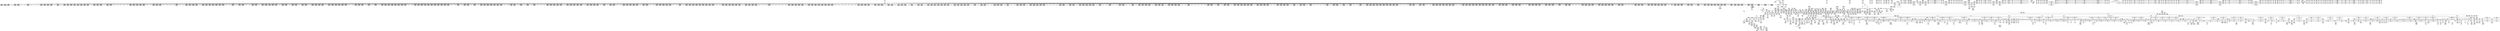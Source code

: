 digraph {
	CE0x3e95b80 [shape=record,shape=Mrecord,label="{CE0x3e95b80|cred_sid:_bb|*SummSink*}"]
	CE0x3e3a360 [shape=record,shape=Mrecord,label="{CE0x3e3a360|2472:_%struct.cred*,_:_CRE_2904,2905_}"]
	CE0x3dd83d0 [shape=record,shape=Mrecord,label="{CE0x3dd83d0|current_sid:_tobool1|security/selinux/hooks.c,218}"]
	CE0x3e07c90 [shape=record,shape=Mrecord,label="{CE0x3e07c90|rcu_read_unlock:_tmp5|include/linux/rcupdate.h,933}"]
	CE0x3ed5a80 [shape=record,shape=Mrecord,label="{CE0x3ed5a80|rcu_lock_acquire:_tmp5|include/linux/rcupdate.h,418}"]
	CE0x3ddd810 [shape=record,shape=Mrecord,label="{CE0x3ddd810|current_sid:_call|security/selinux/hooks.c,218|*SummSource*}"]
	CE0x3e2a7a0 [shape=record,shape=Mrecord,label="{CE0x3e2a7a0|2472:_%struct.cred*,_:_CRE_2040,2044_|*MultipleSource*|Function::task_sid&Arg::task::|Function::current_has_perm&Arg::tsk::|Function::selinux_task_getpgid&Arg::p::|security/selinux/hooks.c,208}"]
	CE0x3ee4190 [shape=record,shape=Mrecord,label="{CE0x3ee4190|rcu_lock_release:_tmp6}"]
	CE0x3dd9ae0 [shape=record,shape=Mrecord,label="{CE0x3dd9ae0|current_sid:_tmp7|security/selinux/hooks.c,218|*SummSink*}"]
	CE0x3eb25c0 [shape=record,shape=Mrecord,label="{CE0x3eb25c0|__rcu_read_unlock:_entry|*SummSource*}"]
	CE0x3e16d20 [shape=record,shape=Mrecord,label="{CE0x3e16d20|2472:_%struct.cred*,_:_CRE_24,28_|*MultipleSource*|Function::task_sid&Arg::task::|Function::current_has_perm&Arg::tsk::|Function::selinux_task_getpgid&Arg::p::|security/selinux/hooks.c,208}"]
	CE0x3eaa5e0 [shape=record,shape=Mrecord,label="{CE0x3eaa5e0|rcu_read_unlock:_tmp17|include/linux/rcupdate.h,933}"]
	CE0x3e71380 [shape=record,shape=Mrecord,label="{CE0x3e71380|get_current:_bb}"]
	CE0x3ddf290 [shape=record,shape=Mrecord,label="{CE0x3ddf290|2472:_%struct.cred*,_:_CRE_328,336_|*MultipleSource*|Function::task_sid&Arg::task::|Function::current_has_perm&Arg::tsk::|Function::selinux_task_getpgid&Arg::p::|security/selinux/hooks.c,208}"]
	CE0x3e0ef50 [shape=record,shape=Mrecord,label="{CE0x3e0ef50|i64_1|*Constant*}"]
	CE0x3ea21f0 [shape=record,shape=Mrecord,label="{CE0x3ea21f0|__preempt_count_add:_entry|*SummSource*}"]
	CE0x3f21a40 [shape=record,shape=Mrecord,label="{CE0x3f21a40|__preempt_count_sub:_do.end|*SummSink*}"]
	CE0x3e04050 [shape=record,shape=Mrecord,label="{CE0x3e04050|task_sid:_if.end|*SummSource*}"]
	CE0x3e4dc80 [shape=record,shape=Mrecord,label="{CE0x3e4dc80|2472:_%struct.cred*,_:_CRE_6342,6343_}"]
	CE0x3e0b8e0 [shape=record,shape=Mrecord,label="{CE0x3e0b8e0|get_current:_tmp1|*SummSource*}"]
	CE0x3e20d70 [shape=record,shape=Mrecord,label="{CE0x3e20d70|2472:_%struct.cred*,_:_CRE_600,608_|*MultipleSource*|Function::task_sid&Arg::task::|Function::current_has_perm&Arg::tsk::|Function::selinux_task_getpgid&Arg::p::|security/selinux/hooks.c,208}"]
	CE0x3e42a90 [shape=record,shape=Mrecord,label="{CE0x3e42a90|2472:_%struct.cred*,_:_CRE_3128,3136_|*MultipleSource*|Function::task_sid&Arg::task::|Function::current_has_perm&Arg::tsk::|Function::selinux_task_getpgid&Arg::p::|security/selinux/hooks.c,208}"]
	CE0x3e70d20 [shape=record,shape=Mrecord,label="{CE0x3e70d20|rcu_read_unlock:_entry|*SummSource*}"]
	CE0x3eb0f90 [shape=record,shape=Mrecord,label="{CE0x3eb0f90|GLOBAL:_rcu_lock_release|*Constant*|*SummSource*}"]
	CE0x3e870e0 [shape=record,shape=Mrecord,label="{CE0x3e870e0|rcu_read_lock:_call3|include/linux/rcupdate.h,882|*SummSink*}"]
	CE0x3e224a0 [shape=record,shape=Mrecord,label="{CE0x3e224a0|2472:_%struct.cred*,_:_CRE_672,680_|*MultipleSource*|Function::task_sid&Arg::task::|Function::current_has_perm&Arg::tsk::|Function::selinux_task_getpgid&Arg::p::|security/selinux/hooks.c,208}"]
	CE0x3e116d0 [shape=record,shape=Mrecord,label="{CE0x3e116d0|2472:_%struct.cred*,_:_CRE_208,216_|*MultipleSource*|Function::task_sid&Arg::task::|Function::current_has_perm&Arg::tsk::|Function::selinux_task_getpgid&Arg::p::|security/selinux/hooks.c,208}"]
	CE0x3e50570 [shape=record,shape=Mrecord,label="{CE0x3e50570|2472:_%struct.cred*,_:_CRE_6440,6448_|*MultipleSource*|Function::task_sid&Arg::task::|Function::current_has_perm&Arg::tsk::|Function::selinux_task_getpgid&Arg::p::|security/selinux/hooks.c,208}"]
	CE0x3e9a930 [shape=record,shape=Mrecord,label="{CE0x3e9a930|rcu_read_unlock:_call|include/linux/rcupdate.h,933|*SummSink*}"]
	CE0x3dbfee0 [shape=record,shape=Mrecord,label="{CE0x3dbfee0|rcu_read_lock:_do.end|*SummSource*}"]
	CE0x3db0570 [shape=record,shape=Mrecord,label="{CE0x3db0570|task_sid:_entry|*SummSink*}"]
	CE0x3e45a10 [shape=record,shape=Mrecord,label="{CE0x3e45a10|2472:_%struct.cred*,_:_CRE_5944,5952_|*MultipleSource*|Function::task_sid&Arg::task::|Function::current_has_perm&Arg::tsk::|Function::selinux_task_getpgid&Arg::p::|security/selinux/hooks.c,208}"]
	CE0x3e85b40 [shape=record,shape=Mrecord,label="{CE0x3e85b40|rcu_read_unlock:_do.end|*SummSink*}"]
	CE0x3eaf9f0 [shape=record,shape=Mrecord,label="{CE0x3eaf9f0|i64*_getelementptr_inbounds_(_11_x_i64_,_11_x_i64_*___llvm_gcov_ctr132,_i64_0,_i64_10)|*Constant*|*SummSink*}"]
	CE0x3e4b680 [shape=record,shape=Mrecord,label="{CE0x3e4b680|2472:_%struct.cred*,_:_CRE_6310,6311_}"]
	CE0x3e73200 [shape=record,shape=Mrecord,label="{CE0x3e73200|task_sid:_tmp6|security/selinux/hooks.c,208|*SummSink*}"]
	CE0x3e1dbf0 [shape=record,shape=Mrecord,label="{CE0x3e1dbf0|i64*_getelementptr_inbounds_(_11_x_i64_,_11_x_i64_*___llvm_gcov_ctr127,_i64_0,_i64_8)|*Constant*}"]
	CE0x3e0f700 [shape=record,shape=Mrecord,label="{CE0x3e0f700|2472:_%struct.cred*,_:_CRE_80,84_|*MultipleSource*|Function::task_sid&Arg::task::|Function::current_has_perm&Arg::tsk::|Function::selinux_task_getpgid&Arg::p::|security/selinux/hooks.c,208}"]
	CE0x3edb190 [shape=record,shape=Mrecord,label="{CE0x3edb190|i64*_getelementptr_inbounds_(_4_x_i64_,_4_x_i64_*___llvm_gcov_ctr134,_i64_0,_i64_0)|*Constant*|*SummSink*}"]
	CE0x3e128b0 [shape=record,shape=Mrecord,label="{CE0x3e128b0|GLOBAL:___rcu_read_lock|*Constant*|*SummSource*}"]
	CE0x3e60f20 [shape=record,shape=Mrecord,label="{CE0x3e60f20|i64*_getelementptr_inbounds_(_11_x_i64_,_11_x_i64_*___llvm_gcov_ctr127,_i64_0,_i64_0)|*Constant*|*SummSource*}"]
	CE0x3e46f70 [shape=record,shape=Mrecord,label="{CE0x3e46f70|2472:_%struct.cred*,_:_CRE_6136,6140_|*MultipleSource*|Function::task_sid&Arg::task::|Function::current_has_perm&Arg::tsk::|Function::selinux_task_getpgid&Arg::p::|security/selinux/hooks.c,208}"]
	CE0x3dd41b0 [shape=record,shape=Mrecord,label="{CE0x3dd41b0|current_sid:_sid|security/selinux/hooks.c,220}"]
	CE0x3db6b70 [shape=record,shape=Mrecord,label="{CE0x3db6b70|selinux_task_getpgid:_tmp2}"]
	CE0x3e68a20 [shape=record,shape=Mrecord,label="{CE0x3e68a20|__preempt_count_sub:_tmp5|./arch/x86/include/asm/preempt.h,77|*SummSink*}"]
	CE0x3eecd80 [shape=record,shape=Mrecord,label="{CE0x3eecd80|__rcu_read_unlock:_do.body}"]
	CE0x3dd9ff0 [shape=record,shape=Mrecord,label="{CE0x3dd9ff0|current_sid:_tmp18|security/selinux/hooks.c,218}"]
	CE0x3e4f990 [shape=record,shape=Mrecord,label="{CE0x3e4f990|2472:_%struct.cred*,_:_CRE_6392,6400_|*MultipleSource*|Function::task_sid&Arg::task::|Function::current_has_perm&Arg::tsk::|Function::selinux_task_getpgid&Arg::p::|security/selinux/hooks.c,208}"]
	CE0x3e93180 [shape=record,shape=Mrecord,label="{CE0x3e93180|i64*_getelementptr_inbounds_(_11_x_i64_,_11_x_i64_*___llvm_gcov_ctr127,_i64_0,_i64_9)|*Constant*|*SummSource*}"]
	CE0x3e793a0 [shape=record,shape=Mrecord,label="{CE0x3e793a0|__preempt_count_sub:_sub|./arch/x86/include/asm/preempt.h,77|*SummSource*}"]
	CE0x3e0aac0 [shape=record,shape=Mrecord,label="{CE0x3e0aac0|__preempt_count_sub:_tmp1}"]
	CE0x3e3aeb0 [shape=record,shape=Mrecord,label="{CE0x3e3aeb0|2472:_%struct.cred*,_:_CRE_2912,2913_}"]
	CE0x3e31970 [shape=record,shape=Mrecord,label="{CE0x3e31970|2472:_%struct.cred*,_:_CRE_2508,2512_|*MultipleSource*|Function::task_sid&Arg::task::|Function::current_has_perm&Arg::tsk::|Function::selinux_task_getpgid&Arg::p::|security/selinux/hooks.c,208}"]
	CE0x3ed9290 [shape=record,shape=Mrecord,label="{CE0x3ed9290|__preempt_count_add:_do.body}"]
	CE0x3e70220 [shape=record,shape=Mrecord,label="{CE0x3e70220|_ret_i32_%tmp6,_!dbg_!27716|security/selinux/hooks.c,197|*SummSource*}"]
	CE0x3ea13c0 [shape=record,shape=Mrecord,label="{CE0x3ea13c0|0:_i8,_:_GCMR_rcu_read_unlock.__warned_internal_global_i8_0,_section_.data.unlikely_,_align_1:_elem_0:default:}"]
	CE0x3dd66f0 [shape=record,shape=Mrecord,label="{CE0x3dd66f0|2472:_%struct.cred*,_:_CRE_88,92_|*MultipleSource*|Function::task_sid&Arg::task::|Function::current_has_perm&Arg::tsk::|Function::selinux_task_getpgid&Arg::p::|security/selinux/hooks.c,208}"]
	CE0x3db9760 [shape=record,shape=Mrecord,label="{CE0x3db9760|current_has_perm:_perms|Function::current_has_perm&Arg::perms::|*SummSource*}"]
	CE0x3e5a170 [shape=record,shape=Mrecord,label="{CE0x3e5a170|task_sid:_call3|security/selinux/hooks.c,208}"]
	CE0x3e4da20 [shape=record,shape=Mrecord,label="{CE0x3e4da20|2472:_%struct.cred*,_:_CRE_6340,6341_}"]
	CE0x3e18130 [shape=record,shape=Mrecord,label="{CE0x3e18130|2472:_%struct.cred*,_:_CRE_48,56_|*MultipleSource*|Function::task_sid&Arg::task::|Function::current_has_perm&Arg::tsk::|Function::selinux_task_getpgid&Arg::p::|security/selinux/hooks.c,208}"]
	CE0x3e17cf0 [shape=record,shape=Mrecord,label="{CE0x3e17cf0|cred_sid:_tmp}"]
	CE0x3e92d00 [shape=record,shape=Mrecord,label="{CE0x3e92d00|i8*_getelementptr_inbounds_(_42_x_i8_,_42_x_i8_*_.str46,_i32_0,_i32_0)|*Constant*|*SummSink*}"]
	CE0x3dd5160 [shape=record,shape=Mrecord,label="{CE0x3dd5160|current_sid:_tmp7|security/selinux/hooks.c,218|*SummSource*}"]
	CE0x3e4bb40 [shape=record,shape=Mrecord,label="{CE0x3e4bb40|2472:_%struct.cred*,_:_CRE_6314,6315_}"]
	CE0x3dafb20 [shape=record,shape=Mrecord,label="{CE0x3dafb20|GLOBAL:_task_sid|*Constant*}"]
	CE0x3e56530 [shape=record,shape=Mrecord,label="{CE0x3e56530|2472:_%struct.cred*,_:_CRE_10560,10568_|*MultipleSource*|Function::task_sid&Arg::task::|Function::current_has_perm&Arg::tsk::|Function::selinux_task_getpgid&Arg::p::|security/selinux/hooks.c,208}"]
	CE0x3e71550 [shape=record,shape=Mrecord,label="{CE0x3e71550|_ret_void,_!dbg_!27735|include/linux/rcupdate.h,938|*SummSource*}"]
	CE0x3ee8970 [shape=record,shape=Mrecord,label="{CE0x3ee8970|i8*_undef|*Constant*}"]
	CE0x3daaad0 [shape=record,shape=Mrecord,label="{CE0x3daaad0|get_current:_tmp|*SummSource*}"]
	CE0x3e2a2b0 [shape=record,shape=Mrecord,label="{CE0x3e2a2b0|2472:_%struct.cred*,_:_CRE_2032,2036_|*MultipleSource*|Function::task_sid&Arg::task::|Function::current_has_perm&Arg::tsk::|Function::selinux_task_getpgid&Arg::p::|security/selinux/hooks.c,208}"]
	CE0x3e63410 [shape=record,shape=Mrecord,label="{CE0x3e63410|rcu_read_lock:_tmp}"]
	CE0x3e18a00 [shape=record,shape=Mrecord,label="{CE0x3e18a00|2472:_%struct.cred*,_:_CRE_152,160_|*MultipleSource*|Function::task_sid&Arg::task::|Function::current_has_perm&Arg::tsk::|Function::selinux_task_getpgid&Arg::p::|security/selinux/hooks.c,208}"]
	CE0x3e6fd50 [shape=record,shape=Mrecord,label="{CE0x3e6fd50|cred_sid:_cred|Function::cred_sid&Arg::cred::}"]
	CE0x3db2da0 [shape=record,shape=Mrecord,label="{CE0x3db2da0|i64*_getelementptr_inbounds_(_11_x_i64_,_11_x_i64_*___llvm_gcov_ctr125,_i64_0,_i64_6)|*Constant*}"]
	CE0x3e47e10 [shape=record,shape=Mrecord,label="{CE0x3e47e10|2472:_%struct.cred*,_:_CRE_6192,6196_|*MultipleSource*|Function::task_sid&Arg::task::|Function::current_has_perm&Arg::tsk::|Function::selinux_task_getpgid&Arg::p::|security/selinux/hooks.c,208}"]
	CE0x3e35760 [shape=record,shape=Mrecord,label="{CE0x3e35760|2472:_%struct.cred*,_:_CRE_2680,2688_|*MultipleSource*|Function::task_sid&Arg::task::|Function::current_has_perm&Arg::tsk::|Function::selinux_task_getpgid&Arg::p::|security/selinux/hooks.c,208}"]
	CE0x3dd56b0 [shape=record,shape=Mrecord,label="{CE0x3dd56b0|2472:_%struct.cred*,_:_CRE_128,136_|*MultipleSource*|Function::task_sid&Arg::task::|Function::current_has_perm&Arg::tsk::|Function::selinux_task_getpgid&Arg::p::|security/selinux/hooks.c,208}"]
	CE0x3e2ae90 [shape=record,shape=Mrecord,label="{CE0x3e2ae90|2472:_%struct.cred*,_:_CRE_2052,2056_|*MultipleSource*|Function::task_sid&Arg::task::|Function::current_has_perm&Arg::tsk::|Function::selinux_task_getpgid&Arg::p::|security/selinux/hooks.c,208}"]
	CE0x3e4ebf0 [shape=record,shape=Mrecord,label="{CE0x3e4ebf0|2472:_%struct.cred*,_:_CRE_6355,6356_}"]
	CE0x3dca3d0 [shape=record,shape=Mrecord,label="{CE0x3dca3d0|GLOBAL:___llvm_gcov_ctr125|Global_var:__llvm_gcov_ctr125}"]
	CE0x3eb1510 [shape=record,shape=Mrecord,label="{CE0x3eb1510|rcu_lock_release:_map|Function::rcu_lock_release&Arg::map::}"]
	CE0x3df7320 [shape=record,shape=Mrecord,label="{CE0x3df7320|GLOBAL:_rcu_lock_acquire|*Constant*}"]
	CE0x3e52190 [shape=record,shape=Mrecord,label="{CE0x3e52190|2472:_%struct.cred*,_:_CRE_6512,6520_|*MultipleSource*|Function::task_sid&Arg::task::|Function::current_has_perm&Arg::tsk::|Function::selinux_task_getpgid&Arg::p::|security/selinux/hooks.c,208}"]
	CE0x3dbc970 [shape=record,shape=Mrecord,label="{CE0x3dbc970|i64*_getelementptr_inbounds_(_2_x_i64_,_2_x_i64_*___llvm_gcov_ctr136,_i64_0,_i64_0)|*Constant*|*SummSource*}"]
	CE0x3db63e0 [shape=record,shape=Mrecord,label="{CE0x3db63e0|i64*_getelementptr_inbounds_(_2_x_i64_,_2_x_i64_*___llvm_gcov_ctr280,_i64_0,_i64_0)|*Constant*|*SummSink*}"]
	CE0x3e07da0 [shape=record,shape=Mrecord,label="{CE0x3e07da0|rcu_read_unlock:_tmp5|include/linux/rcupdate.h,933|*SummSource*}"]
	CE0x3dbc1e0 [shape=record,shape=Mrecord,label="{CE0x3dbc1e0|avc_has_perm:_ssid|Function::avc_has_perm&Arg::ssid::|*SummSource*}"]
	CE0x3efd5b0 [shape=record,shape=Mrecord,label="{CE0x3efd5b0|__preempt_count_sub:_val|Function::__preempt_count_sub&Arg::val::}"]
	CE0x3ed4320 [shape=record,shape=Mrecord,label="{CE0x3ed4320|_call_void_lock_release(%struct.lockdep_map*_%map,_i32_1,_i64_ptrtoint_(i8*_blockaddress(_rcu_lock_release,_%__here)_to_i64))_#10,_!dbg_!27716|include/linux/rcupdate.h,423|*SummSource*}"]
	CE0x3ed6050 [shape=record,shape=Mrecord,label="{CE0x3ed6050|__preempt_count_add:_tmp5|./arch/x86/include/asm/preempt.h,72|*SummSource*}"]
	CE0x3e9de70 [shape=record,shape=Mrecord,label="{CE0x3e9de70|rcu_read_unlock:_tmp2|*SummSink*}"]
	CE0x3e476c0 [shape=record,shape=Mrecord,label="{CE0x3e476c0|2472:_%struct.cred*,_:_CRE_6168,6176_|*MultipleSource*|Function::task_sid&Arg::task::|Function::current_has_perm&Arg::tsk::|Function::selinux_task_getpgid&Arg::p::|security/selinux/hooks.c,208}"]
	CE0x3df5130 [shape=record,shape=Mrecord,label="{CE0x3df5130|rcu_read_lock:_tmp11|include/linux/rcupdate.h,882|*SummSource*}"]
	CE0x3df11f0 [shape=record,shape=Mrecord,label="{CE0x3df11f0|rcu_read_lock:_if.end}"]
	CE0x3e9ef10 [shape=record,shape=Mrecord,label="{CE0x3e9ef10|i64*_getelementptr_inbounds_(_4_x_i64_,_4_x_i64_*___llvm_gcov_ctr128,_i64_0,_i64_0)|*Constant*}"]
	CE0x3db9270 [shape=record,shape=Mrecord,label="{CE0x3db9270|i64*_getelementptr_inbounds_(_2_x_i64_,_2_x_i64_*___llvm_gcov_ctr280,_i64_0,_i64_1)|*Constant*|*SummSink*}"]
	CE0x3e58000 [shape=record,shape=Mrecord,label="{CE0x3e58000|2472:_%struct.cred*,_:_CRE_10628,10632_|*MultipleSource*|Function::task_sid&Arg::task::|Function::current_has_perm&Arg::tsk::|Function::selinux_task_getpgid&Arg::p::|security/selinux/hooks.c,208}"]
	CE0x3e99bc0 [shape=record,shape=Mrecord,label="{CE0x3e99bc0|rcu_read_unlock:_bb}"]
	CE0x3df6b20 [shape=record,shape=Mrecord,label="{CE0x3df6b20|_ret_void,_!dbg_!27717|include/linux/rcupdate.h,240}"]
	CE0x3dd4540 [shape=record,shape=Mrecord,label="{CE0x3dd4540|rcu_read_lock:_tmp8|include/linux/rcupdate.h,882|*SummSink*}"]
	CE0x3e99090 [shape=record,shape=Mrecord,label="{CE0x3e99090|i64*_getelementptr_inbounds_(_4_x_i64_,_4_x_i64_*___llvm_gcov_ctr128,_i64_0,_i64_3)|*Constant*|*SummSink*}"]
	CE0x3dcc840 [shape=record,shape=Mrecord,label="{CE0x3dcc840|current_has_perm:_tmp}"]
	CE0x3eda670 [shape=record,shape=Mrecord,label="{CE0x3eda670|__preempt_count_add:_tmp1}"]
	CE0x3e92c90 [shape=record,shape=Mrecord,label="{CE0x3e92c90|i8*_getelementptr_inbounds_(_42_x_i8_,_42_x_i8_*_.str46,_i32_0,_i32_0)|*Constant*|*SummSource*}"]
	CE0x3e0f990 [shape=record,shape=Mrecord,label="{CE0x3e0f990|i64*_getelementptr_inbounds_(_2_x_i64_,_2_x_i64_*___llvm_gcov_ctr131,_i64_0,_i64_1)|*Constant*|*SummSource*}"]
	CE0x3e8c4e0 [shape=record,shape=Mrecord,label="{CE0x3e8c4e0|__preempt_count_sub:_bb|*SummSource*}"]
	CE0x3e70e60 [shape=record,shape=Mrecord,label="{CE0x3e70e60|rcu_read_unlock:_entry}"]
	CE0x3e84d60 [shape=record,shape=Mrecord,label="{CE0x3e84d60|i64*_getelementptr_inbounds_(_4_x_i64_,_4_x_i64_*___llvm_gcov_ctr128,_i64_0,_i64_3)|*Constant*|*SummSource*}"]
	CE0x3e71c80 [shape=record,shape=Mrecord,label="{CE0x3e71c80|task_sid:_call|security/selinux/hooks.c,208}"]
	CE0x3e2f830 [shape=record,shape=Mrecord,label="{CE0x3e2f830|2472:_%struct.cred*,_:_CRE_2352,2360_|*MultipleSource*|Function::task_sid&Arg::task::|Function::current_has_perm&Arg::tsk::|Function::selinux_task_getpgid&Arg::p::|security/selinux/hooks.c,208}"]
	CE0x3f03330 [shape=record,shape=Mrecord,label="{CE0x3f03330|i64*_getelementptr_inbounds_(_4_x_i64_,_4_x_i64_*___llvm_gcov_ctr129,_i64_0,_i64_2)|*Constant*|*SummSource*}"]
	CE0x3e1a6b0 [shape=record,shape=Mrecord,label="{CE0x3e1a6b0|i64*_getelementptr_inbounds_(_2_x_i64_,_2_x_i64_*___llvm_gcov_ctr131,_i64_0,_i64_0)|*Constant*|*SummSource*}"]
	CE0x3e3b960 [shape=record,shape=Mrecord,label="{CE0x3e3b960|2472:_%struct.cred*,_:_CRE_2921,2922_}"]
	CE0x3e58270 [shape=record,shape=Mrecord,label="{CE0x3e58270|2472:_%struct.cred*,_:_CRE_10632,10640_|*MultipleSource*|Function::task_sid&Arg::task::|Function::current_has_perm&Arg::tsk::|Function::selinux_task_getpgid&Arg::p::|security/selinux/hooks.c,208}"]
	CE0x3ed3940 [shape=record,shape=Mrecord,label="{CE0x3ed3940|rcu_lock_release:_indirectgoto|*SummSink*}"]
	CE0x3e48990 [shape=record,shape=Mrecord,label="{CE0x3e48990|2472:_%struct.cred*,_:_CRE_6224,6232_|*MultipleSource*|Function::task_sid&Arg::task::|Function::current_has_perm&Arg::tsk::|Function::selinux_task_getpgid&Arg::p::|security/selinux/hooks.c,208}"]
	CE0x3dda4c0 [shape=record,shape=Mrecord,label="{CE0x3dda4c0|rcu_read_unlock:_tmp14|include/linux/rcupdate.h,933|*SummSink*}"]
	CE0x3f00770 [shape=record,shape=Mrecord,label="{CE0x3f00770|__preempt_count_sub:_tmp7|./arch/x86/include/asm/preempt.h,78}"]
	CE0x3e49a60 [shape=record,shape=Mrecord,label="{CE0x3e49a60|2472:_%struct.cred*,_:_CRE_6288,6289_}"]
	CE0x3e154c0 [shape=record,shape=Mrecord,label="{CE0x3e154c0|2472:_%struct.cred*,_:_CRE_16,20_|*MultipleSource*|Function::task_sid&Arg::task::|Function::current_has_perm&Arg::tsk::|Function::selinux_task_getpgid&Arg::p::|security/selinux/hooks.c,208}"]
	CE0x3e4cbe0 [shape=record,shape=Mrecord,label="{CE0x3e4cbe0|2472:_%struct.cred*,_:_CRE_6328,6329_}"]
	CE0x3ddd530 [shape=record,shape=Mrecord,label="{CE0x3ddd530|_call_void_mcount()_#3|*SummSink*}"]
	CE0x3db8f40 [shape=record,shape=Mrecord,label="{CE0x3db8f40|current_sid:_tmp1}"]
	CE0x3ea1040 [shape=record,shape=Mrecord,label="{CE0x3ea1040|i64*_getelementptr_inbounds_(_4_x_i64_,_4_x_i64_*___llvm_gcov_ctr130,_i64_0,_i64_2)|*Constant*|*SummSource*}"]
	CE0x3e0f150 [shape=record,shape=Mrecord,label="{CE0x3e0f150|rcu_read_lock:_tmp1}"]
	CE0x3edd980 [shape=record,shape=Mrecord,label="{CE0x3edd980|__preempt_count_sub:_tmp}"]
	CE0x3e44710 [shape=record,shape=Mrecord,label="{CE0x3e44710|2472:_%struct.cred*,_:_CRE_5880,5888_|*MultipleSource*|Function::task_sid&Arg::task::|Function::current_has_perm&Arg::tsk::|Function::selinux_task_getpgid&Arg::p::|security/selinux/hooks.c,208}"]
	CE0x3dc8450 [shape=record,shape=Mrecord,label="{CE0x3dc8450|current_has_perm:_call|security/selinux/hooks.c,1542}"]
	CE0x3e15b20 [shape=record,shape=Mrecord,label="{CE0x3e15b20|task_sid:_do.end6|*SummSink*}"]
	CE0x3e953d0 [shape=record,shape=Mrecord,label="{CE0x3e953d0|rcu_read_lock:_tmp22|include/linux/rcupdate.h,884|*SummSource*}"]
	CE0x3dbb890 [shape=record,shape=Mrecord,label="{CE0x3dbb890|2472:_%struct.cred*,_:_CRE_694,695_}"]
	CE0x3e1e860 [shape=record,shape=Mrecord,label="{CE0x3e1e860|rcu_read_lock:_tmp18|include/linux/rcupdate.h,882}"]
	CE0x3e20900 [shape=record,shape=Mrecord,label="{CE0x3e20900|2472:_%struct.cred*,_:_CRE_584,592_|*MultipleSource*|Function::task_sid&Arg::task::|Function::current_has_perm&Arg::tsk::|Function::selinux_task_getpgid&Arg::p::|security/selinux/hooks.c,208}"]
	CE0x3dd3fc0 [shape=record,shape=Mrecord,label="{CE0x3dd3fc0|task_sid:_land.lhs.true2|*SummSource*}"]
	CE0x3e060e0 [shape=record,shape=Mrecord,label="{CE0x3e060e0|rcu_read_unlock:_tmp5|include/linux/rcupdate.h,933|*SummSink*}"]
	CE0x3db0de0 [shape=record,shape=Mrecord,label="{CE0x3db0de0|avc_has_perm:_entry|*SummSource*}"]
	CE0x3e57b20 [shape=record,shape=Mrecord,label="{CE0x3e57b20|2472:_%struct.cred*,_:_CRE_10616,10624_|*MultipleSource*|Function::task_sid&Arg::task::|Function::current_has_perm&Arg::tsk::|Function::selinux_task_getpgid&Arg::p::|security/selinux/hooks.c,208}"]
	CE0x3e70ed0 [shape=record,shape=Mrecord,label="{CE0x3e70ed0|rcu_read_unlock:_entry|*SummSink*}"]
	CE0x3e27f40 [shape=record,shape=Mrecord,label="{CE0x3e27f40|2472:_%struct.cred*,_:_CRE_1896,1900_|*MultipleSource*|Function::task_sid&Arg::task::|Function::current_has_perm&Arg::tsk::|Function::selinux_task_getpgid&Arg::p::|security/selinux/hooks.c,208}"]
	CE0x3da6dc0 [shape=record,shape=Mrecord,label="{CE0x3da6dc0|selinux_task_getpgid:_p|Function::selinux_task_getpgid&Arg::p::}"]
	CE0x3ea7270 [shape=record,shape=Mrecord,label="{CE0x3ea7270|rcu_read_unlock:_tmp6|include/linux/rcupdate.h,933|*SummSink*}"]
	CE0x3df6c30 [shape=record,shape=Mrecord,label="{CE0x3df6c30|_ret_void,_!dbg_!27717|include/linux/rcupdate.h,240|*SummSource*}"]
	CE0x3e85130 [shape=record,shape=Mrecord,label="{CE0x3e85130|GLOBAL:___llvm_gcov_ctr127|Global_var:__llvm_gcov_ctr127|*SummSink*}"]
	CE0x3e26c40 [shape=record,shape=Mrecord,label="{CE0x3e26c40|2472:_%struct.cred*,_:_CRE_1832,1840_|*MultipleSource*|Function::task_sid&Arg::task::|Function::current_has_perm&Arg::tsk::|Function::selinux_task_getpgid&Arg::p::|security/selinux/hooks.c,208}"]
	CE0x3df3b00 [shape=record,shape=Mrecord,label="{CE0x3df3b00|current_sid:_tmp23|security/selinux/hooks.c,218}"]
	CE0x3e1e2a0 [shape=record,shape=Mrecord,label="{CE0x3e1e2a0|rcu_read_lock:_tmp17|include/linux/rcupdate.h,882}"]
	CE0x3eab140 [shape=record,shape=Mrecord,label="{CE0x3eab140|i64*_getelementptr_inbounds_(_4_x_i64_,_4_x_i64_*___llvm_gcov_ctr128,_i64_0,_i64_1)|*Constant*}"]
	CE0x3e4e140 [shape=record,shape=Mrecord,label="{CE0x3e4e140|2472:_%struct.cred*,_:_CRE_6346,6347_}"]
	CE0x3e87a70 [shape=record,shape=Mrecord,label="{CE0x3e87a70|rcu_read_unlock:_tmp10|include/linux/rcupdate.h,933|*SummSource*}"]
	CE0x3eec610 [shape=record,shape=Mrecord,label="{CE0x3eec610|i64_1|*Constant*}"]
	CE0x3e42cf0 [shape=record,shape=Mrecord,label="{CE0x3e42cf0|2472:_%struct.cred*,_:_CRE_3136,3140_|*MultipleSource*|Function::task_sid&Arg::task::|Function::current_has_perm&Arg::tsk::|Function::selinux_task_getpgid&Arg::p::|security/selinux/hooks.c,208}"]
	CE0x3dce1f0 [shape=record,shape=Mrecord,label="{CE0x3dce1f0|i64*_getelementptr_inbounds_(_11_x_i64_,_11_x_i64_*___llvm_gcov_ctr125,_i64_0,_i64_1)|*Constant*|*SummSource*}"]
	CE0x3e5b970 [shape=record,shape=Mrecord,label="{CE0x3e5b970|task_sid:_tmp15|security/selinux/hooks.c,208|*SummSource*}"]
	CE0x3ee4750 [shape=record,shape=Mrecord,label="{CE0x3ee4750|rcu_lock_release:_tmp7|*SummSource*}"]
	CE0x3edaae0 [shape=record,shape=Mrecord,label="{CE0x3edaae0|_ret_void,_!dbg_!27720|./arch/x86/include/asm/preempt.h,78|*SummSink*}"]
	CE0x3db9990 [shape=record,shape=Mrecord,label="{CE0x3db9990|_ret_i32_%call2,_!dbg_!27718|security/selinux/hooks.c,1544|*SummSource*}"]
	CE0x3dcf500 [shape=record,shape=Mrecord,label="{CE0x3dcf500|get_current:_tmp4|./arch/x86/include/asm/current.h,14|*SummSink*}"]
	CE0x3e7a1b0 [shape=record,shape=Mrecord,label="{CE0x3e7a1b0|rcu_lock_release:_tmp4|include/linux/rcupdate.h,423|*SummSink*}"]
	CE0x3e45550 [shape=record,shape=Mrecord,label="{CE0x3e45550|2472:_%struct.cred*,_:_CRE_5928,5936_|*MultipleSource*|Function::task_sid&Arg::task::|Function::current_has_perm&Arg::tsk::|Function::selinux_task_getpgid&Arg::p::|security/selinux/hooks.c,208}"]
	CE0x3dbb220 [shape=record,shape=Mrecord,label="{CE0x3dbb220|2472:_%struct.cred*,_:_CRE_689,690_}"]
	CE0x3eac710 [shape=record,shape=Mrecord,label="{CE0x3eac710|__rcu_read_unlock:_tmp4|include/linux/rcupdate.h,244|*SummSink*}"]
	CE0x3e4d690 [shape=record,shape=Mrecord,label="{CE0x3e4d690|2472:_%struct.cred*,_:_CRE_6337,6338_}"]
	CE0x3defbd0 [shape=record,shape=Mrecord,label="{CE0x3defbd0|2472:_%struct.cred*,_:_CRE_568,576_|*MultipleSource*|Function::task_sid&Arg::task::|Function::current_has_perm&Arg::tsk::|Function::selinux_task_getpgid&Arg::p::|security/selinux/hooks.c,208}"]
	CE0x3e12790 [shape=record,shape=Mrecord,label="{CE0x3e12790|GLOBAL:___rcu_read_lock|*Constant*|*SummSink*}"]
	CE0x3e88180 [shape=record,shape=Mrecord,label="{CE0x3e88180|rcu_read_lock:_tmp13|include/linux/rcupdate.h,882|*SummSource*}"]
	CE0x3df0280 [shape=record,shape=Mrecord,label="{CE0x3df0280|current_sid:_tmp19|security/selinux/hooks.c,218|*SummSource*}"]
	CE0x3e7ab80 [shape=record,shape=Mrecord,label="{CE0x3e7ab80|i32_0|*Constant*}"]
	CE0x3e4c390 [shape=record,shape=Mrecord,label="{CE0x3e4c390|2472:_%struct.cred*,_:_CRE_6321,6322_}"]
	CE0x3dc1450 [shape=record,shape=Mrecord,label="{CE0x3dc1450|COLLAPSED:_GCMRE_current_task_external_global_%struct.task_struct*:_elem_0::|security/selinux/hooks.c,218}"]
	CE0x3e634f0 [shape=record,shape=Mrecord,label="{CE0x3e634f0|rcu_read_lock:_tmp|*SummSource*}"]
	CE0x3ee6350 [shape=record,shape=Mrecord,label="{CE0x3ee6350|__rcu_read_lock:_tmp|*SummSink*}"]
	CE0x3ed3220 [shape=record,shape=Mrecord,label="{CE0x3ed3220|_call_void_mcount()_#3}"]
	CE0x3e31e30 [shape=record,shape=Mrecord,label="{CE0x3e31e30|2472:_%struct.cred*,_:_CRE_2520,2521_}"]
	CE0x3e81600 [shape=record,shape=Mrecord,label="{CE0x3e81600|__rcu_read_lock:_do.body|*SummSource*}"]
	CE0x3e936a0 [shape=record,shape=Mrecord,label="{CE0x3e936a0|__rcu_read_lock:_tmp|*SummSource*}"]
	CE0x3e3c080 [shape=record,shape=Mrecord,label="{CE0x3e3c080|2472:_%struct.cred*,_:_CRE_2927,2928_}"]
	CE0x3e59c10 [shape=record,shape=Mrecord,label="{CE0x3e59c10|task_sid:_tmp13|security/selinux/hooks.c,208}"]
	CE0x3df41f0 [shape=record,shape=Mrecord,label="{CE0x3df41f0|i32_1|*Constant*}"]
	CE0x3e91c70 [shape=record,shape=Mrecord,label="{CE0x3e91c70|i8*_getelementptr_inbounds_(_25_x_i8_,_25_x_i8_*_.str45,_i32_0,_i32_0)|*Constant*|*SummSink*}"]
	CE0x3e7b2a0 [shape=record,shape=Mrecord,label="{CE0x3e7b2a0|i32_2|*Constant*|*SummSource*}"]
	CE0x3e03f50 [shape=record,shape=Mrecord,label="{CE0x3e03f50|task_sid:_if.end}"]
	CE0x3e2de40 [shape=record,shape=Mrecord,label="{CE0x3e2de40|2472:_%struct.cred*,_:_CRE_2264,2272_|*MultipleSource*|Function::task_sid&Arg::task::|Function::current_has_perm&Arg::tsk::|Function::selinux_task_getpgid&Arg::p::|security/selinux/hooks.c,208}"]
	CE0x3dd2520 [shape=record,shape=Mrecord,label="{CE0x3dd2520|current_sid:_tmp8|security/selinux/hooks.c,218}"]
	CE0x3dcf7b0 [shape=record,shape=Mrecord,label="{CE0x3dcf7b0|current_sid:_tobool|security/selinux/hooks.c,218|*SummSink*}"]
	CE0x3df7240 [shape=record,shape=Mrecord,label="{CE0x3df7240|rcu_lock_acquire:_entry|*SummSource*}"]
	CE0x3eefd10 [shape=record,shape=Mrecord,label="{CE0x3eefd10|__preempt_count_add:_tmp6|./arch/x86/include/asm/preempt.h,73|*SummSource*}"]
	CE0x3ed5bf0 [shape=record,shape=Mrecord,label="{CE0x3ed5bf0|rcu_lock_acquire:_tmp5|include/linux/rcupdate.h,418|*SummSource*}"]
	CE0x3eb1cc0 [shape=record,shape=Mrecord,label="{CE0x3eb1cc0|_call_void___rcu_read_unlock()_#10,_!dbg_!27734|include/linux/rcupdate.h,937}"]
	CE0x3dc0810 [shape=record,shape=Mrecord,label="{CE0x3dc0810|_ret_%struct.task_struct*_%tmp4,_!dbg_!27714|./arch/x86/include/asm/current.h,14|*SummSource*}"]
	CE0x3dadd90 [shape=record,shape=Mrecord,label="{CE0x3dadd90|avc_has_perm:_auditdata|Function::avc_has_perm&Arg::auditdata::}"]
	CE0x3db6be0 [shape=record,shape=Mrecord,label="{CE0x3db6be0|selinux_task_getpgid:_tmp2|*SummSource*}"]
	CE0x3e6f2e0 [shape=record,shape=Mrecord,label="{CE0x3e6f2e0|task_sid:_call7|security/selinux/hooks.c,208|*SummSink*}"]
	CE0x3eaeb30 [shape=record,shape=Mrecord,label="{CE0x3eaeb30|rcu_read_unlock:_tmp19|include/linux/rcupdate.h,933|*SummSink*}"]
	CE0x3dbfdf0 [shape=record,shape=Mrecord,label="{CE0x3dbfdf0|rcu_read_lock:_do.end}"]
	CE0x3e94500 [shape=record,shape=Mrecord,label="{CE0x3e94500|rcu_read_lock:_tmp21|include/linux/rcupdate.h,884}"]
	CE0x3e7c4a0 [shape=record,shape=Mrecord,label="{CE0x3e7c4a0|rcu_lock_acquire:_tmp6|*SummSource*}"]
	CE0x3e5b3e0 [shape=record,shape=Mrecord,label="{CE0x3e5b3e0|task_sid:_tmp14|security/selinux/hooks.c,208|*SummSource*}"]
	CE0x3e07030 [shape=record,shape=Mrecord,label="{CE0x3e07030|GLOBAL:___llvm_gcov_ctr127|Global_var:__llvm_gcov_ctr127|*SummSource*}"]
	CE0x3db4ee0 [shape=record,shape=Mrecord,label="{CE0x3db4ee0|selinux_task_getpgid:_tmp3|*SummSource*}"]
	CE0x3dc6e40 [shape=record,shape=Mrecord,label="{CE0x3dc6e40|current_sid:_tmp14|security/selinux/hooks.c,218|*SummSink*}"]
	CE0x3e95f60 [shape=record,shape=Mrecord,label="{CE0x3e95f60|cred_sid:_tmp5|security/selinux/hooks.c,196|*SummSource*}"]
	CE0x3e5dad0 [shape=record,shape=Mrecord,label="{CE0x3e5dad0|task_sid:_tmp23|security/selinux/hooks.c,208|*SummSource*}"]
	CE0x3e2d720 [shape=record,shape=Mrecord,label="{CE0x3e2d720|2472:_%struct.cred*,_:_CRE_2240,2248_|*MultipleSource*|Function::task_sid&Arg::task::|Function::current_has_perm&Arg::tsk::|Function::selinux_task_getpgid&Arg::p::|security/selinux/hooks.c,208}"]
	CE0x3e43410 [shape=record,shape=Mrecord,label="{CE0x3e43410|2472:_%struct.cred*,_:_CRE_3148,3152_|*MultipleSource*|Function::task_sid&Arg::task::|Function::current_has_perm&Arg::tsk::|Function::selinux_task_getpgid&Arg::p::|security/selinux/hooks.c,208}"]
	CE0x3dd7510 [shape=record,shape=Mrecord,label="{CE0x3dd7510|task_sid:_land.lhs.true}"]
	"CONST[source:0(mediator),value:0(static)][purpose:{operation}]"
	CE0x3e53000 [shape=record,shape=Mrecord,label="{CE0x3e53000|2472:_%struct.cred*,_:_CRE_6560,6568_|*MultipleSource*|Function::task_sid&Arg::task::|Function::current_has_perm&Arg::tsk::|Function::selinux_task_getpgid&Arg::p::|security/selinux/hooks.c,208}"]
	CE0x3e4ddb0 [shape=record,shape=Mrecord,label="{CE0x3e4ddb0|2472:_%struct.cred*,_:_CRE_6343,6344_}"]
	CE0x3df12c0 [shape=record,shape=Mrecord,label="{CE0x3df12c0|rcu_read_lock:_if.end|*SummSource*}"]
	CE0x3e76330 [shape=record,shape=Mrecord,label="{CE0x3e76330|i64*_getelementptr_inbounds_(_4_x_i64_,_4_x_i64_*___llvm_gcov_ctr128,_i64_0,_i64_2)|*Constant*}"]
	CE0x3dda350 [shape=record,shape=Mrecord,label="{CE0x3dda350|rcu_read_unlock:_tmp14|include/linux/rcupdate.h,933|*SummSource*}"]
	CE0x3dc7d30 [shape=record,shape=Mrecord,label="{CE0x3dc7d30|current_sid:_tmp4|security/selinux/hooks.c,218|*SummSource*}"]
	CE0x3e30670 [shape=record,shape=Mrecord,label="{CE0x3e30670|2472:_%struct.cred*,_:_CRE_2400,2408_|*MultipleSource*|Function::task_sid&Arg::task::|Function::current_has_perm&Arg::tsk::|Function::selinux_task_getpgid&Arg::p::|security/selinux/hooks.c,208}"]
	CE0x3ddba60 [shape=record,shape=Mrecord,label="{CE0x3ddba60|i64*_getelementptr_inbounds_(_11_x_i64_,_11_x_i64_*___llvm_gcov_ctr125,_i64_0,_i64_9)|*Constant*|*SummSource*}"]
	CE0x3ed53e0 [shape=record,shape=Mrecord,label="{CE0x3ed53e0|i64_ptrtoint_(i8*_blockaddress(_rcu_lock_release,_%__here)_to_i64)|*Constant*|*SummSink*}"]
	CE0x3e79910 [shape=record,shape=Mrecord,label="{CE0x3e79910|i64*_getelementptr_inbounds_(_4_x_i64_,_4_x_i64_*___llvm_gcov_ctr135,_i64_0,_i64_3)|*Constant*|*SummSource*}"]
	CE0x3db2480 [shape=record,shape=Mrecord,label="{CE0x3db2480|i64_3|*Constant*|*SummSource*}"]
	CE0x3e3bf50 [shape=record,shape=Mrecord,label="{CE0x3e3bf50|2472:_%struct.cred*,_:_CRE_2926,2927_}"]
	CE0x3dcd4e0 [shape=record,shape=Mrecord,label="{CE0x3dcd4e0|current_has_perm:_bb|*SummSource*}"]
	CE0x3e91450 [shape=record,shape=Mrecord,label="{CE0x3e91450|_call_void_lockdep_rcu_suspicious(i8*_getelementptr_inbounds_(_25_x_i8_,_25_x_i8_*_.str45,_i32_0,_i32_0),_i32_883,_i8*_getelementptr_inbounds_(_42_x_i8_,_42_x_i8_*_.str46,_i32_0,_i32_0))_#10,_!dbg_!27728|include/linux/rcupdate.h,882|*SummSink*}"]
	CE0x3e24d00 [shape=record,shape=Mrecord,label="{CE0x3e24d00|2472:_%struct.cred*,_:_CRE_704,712_|*MultipleSource*|Function::task_sid&Arg::task::|Function::current_has_perm&Arg::tsk::|Function::selinux_task_getpgid&Arg::p::|security/selinux/hooks.c,208}"]
	CE0x3e46ae0 [shape=record,shape=Mrecord,label="{CE0x3e46ae0|2472:_%struct.cred*,_:_CRE_6000,6008_|*MultipleSource*|Function::task_sid&Arg::task::|Function::current_has_perm&Arg::tsk::|Function::selinux_task_getpgid&Arg::p::|security/selinux/hooks.c,208}"]
	CE0x3e5fea0 [shape=record,shape=Mrecord,label="{CE0x3e5fea0|task_sid:_tmp21|security/selinux/hooks.c,208|*SummSource*}"]
	CE0x3e02300 [shape=record,shape=Mrecord,label="{CE0x3e02300|rcu_read_lock:_tmp3|*SummSource*}"]
	CE0x3e5b810 [shape=record,shape=Mrecord,label="{CE0x3e5b810|task_sid:_tmp15|security/selinux/hooks.c,208}"]
	CE0x3db0460 [shape=record,shape=Mrecord,label="{CE0x3db0460|task_sid:_entry|*SummSource*}"]
	CE0x3dbc740 [shape=record,shape=Mrecord,label="{CE0x3dbc740|avc_has_perm:_tsid|Function::avc_has_perm&Arg::tsid::|*SummSink*}"]
	CE0x3e5be80 [shape=record,shape=Mrecord,label="{CE0x3e5be80|task_sid:_tmp16|security/selinux/hooks.c,208|*SummSource*}"]
	CE0x3e5b2e0 [shape=record,shape=Mrecord,label="{CE0x3e5b2e0|task_sid:_tmp14|security/selinux/hooks.c,208}"]
	CE0x3e0ccd0 [shape=record,shape=Mrecord,label="{CE0x3e0ccd0|rcu_read_lock:_tmp8|include/linux/rcupdate.h,882|*SummSource*}"]
	CE0x3e92090 [shape=record,shape=Mrecord,label="{CE0x3e92090|GLOBAL:_lockdep_rcu_suspicious|*Constant*}"]
	CE0x3eefd80 [shape=record,shape=Mrecord,label="{CE0x3eefd80|__preempt_count_add:_tmp6|./arch/x86/include/asm/preempt.h,73|*SummSink*}"]
	CE0x3e33fa0 [shape=record,shape=Mrecord,label="{CE0x3e33fa0|2472:_%struct.cred*,_:_CRE_2594,2596_|*MultipleSource*|Function::task_sid&Arg::task::|Function::current_has_perm&Arg::tsk::|Function::selinux_task_getpgid&Arg::p::|security/selinux/hooks.c,208}"]
	CE0x3e57640 [shape=record,shape=Mrecord,label="{CE0x3e57640|2472:_%struct.cred*,_:_CRE_10604,10608_|*MultipleSource*|Function::task_sid&Arg::task::|Function::current_has_perm&Arg::tsk::|Function::selinux_task_getpgid&Arg::p::|security/selinux/hooks.c,208}"]
	CE0x3db8340 [shape=record,shape=Mrecord,label="{CE0x3db8340|i32_218|*Constant*|*SummSink*}"]
	CE0x3e39c40 [shape=record,shape=Mrecord,label="{CE0x3e39c40|2472:_%struct.cred*,_:_CRE_2888,2896_|*MultipleSource*|Function::task_sid&Arg::task::|Function::current_has_perm&Arg::tsk::|Function::selinux_task_getpgid&Arg::p::|security/selinux/hooks.c,208}"]
	CE0x3e85600 [shape=record,shape=Mrecord,label="{CE0x3e85600|rcu_lock_acquire:_indirectgoto|*SummSink*}"]
	CE0x3e97c60 [shape=record,shape=Mrecord,label="{CE0x3e97c60|rcu_read_unlock:_if.then|*SummSink*}"]
	CE0x3df4d30 [shape=record,shape=Mrecord,label="{CE0x3df4d30|rcu_read_lock:_tmp10|include/linux/rcupdate.h,882|*SummSink*}"]
	CE0x3e308d0 [shape=record,shape=Mrecord,label="{CE0x3e308d0|2472:_%struct.cred*,_:_CRE_2408,2416_|*MultipleSource*|Function::task_sid&Arg::task::|Function::current_has_perm&Arg::tsk::|Function::selinux_task_getpgid&Arg::p::|security/selinux/hooks.c,208}"]
	CE0x3ed6d00 [shape=record,shape=Mrecord,label="{CE0x3ed6d00|_call_void_mcount()_#3|*SummSink*}"]
	CE0x3dc7010 [shape=record,shape=Mrecord,label="{CE0x3dc7010|i1_true|*Constant*}"]
	CE0x3ea8210 [shape=record,shape=Mrecord,label="{CE0x3ea8210|rcu_read_unlock:_tmp7|include/linux/rcupdate.h,933|*SummSource*}"]
	CE0x3ee7310 [shape=record,shape=Mrecord,label="{CE0x3ee7310|__rcu_read_unlock:_tmp|*SummSink*}"]
	CE0x3e9e5b0 [shape=record,shape=Mrecord,label="{CE0x3e9e5b0|GLOBAL:___preempt_count_add|*Constant*}"]
	CE0x3ddee50 [shape=record,shape=Mrecord,label="{CE0x3ddee50|2472:_%struct.cred*,_:_CRE_312,320_|*MultipleSource*|Function::task_sid&Arg::task::|Function::current_has_perm&Arg::tsk::|Function::selinux_task_getpgid&Arg::p::|security/selinux/hooks.c,208}"]
	CE0x3e87570 [shape=record,shape=Mrecord,label="{CE0x3e87570|i64_7|*Constant*}"]
	CE0x3df6a60 [shape=record,shape=Mrecord,label="{CE0x3df6a60|_call_void_rcu_lock_acquire(%struct.lockdep_map*_rcu_lock_map)_#10,_!dbg_!27711|include/linux/rcupdate.h,881}"]
	CE0x3e696d0 [shape=record,shape=Mrecord,label="{CE0x3e696d0|rcu_read_lock:_bb}"]
	CE0x3da3e30 [shape=record,shape=Mrecord,label="{CE0x3da3e30|current_sid:_tmp16|security/selinux/hooks.c,218}"]
	CE0x3e26e70 [shape=record,shape=Mrecord,label="{CE0x3e26e70|2472:_%struct.cred*,_:_CRE_1840,1844_|*MultipleSource*|Function::task_sid&Arg::task::|Function::current_has_perm&Arg::tsk::|Function::selinux_task_getpgid&Arg::p::|security/selinux/hooks.c,208}"]
	CE0x3e9bc50 [shape=record,shape=Mrecord,label="{CE0x3e9bc50|__rcu_read_lock:_tmp4|include/linux/rcupdate.h,239|*SummSink*}"]
	CE0x3db2f20 [shape=record,shape=Mrecord,label="{CE0x3db2f20|i64*_getelementptr_inbounds_(_11_x_i64_,_11_x_i64_*___llvm_gcov_ctr125,_i64_0,_i64_6)|*Constant*|*SummSource*}"]
	CE0x3e9bbe0 [shape=record,shape=Mrecord,label="{CE0x3e9bbe0|__rcu_read_lock:_tmp4|include/linux/rcupdate.h,239|*SummSource*}"]
	CE0x3e03e80 [shape=record,shape=Mrecord,label="{CE0x3e03e80|task_sid:_land.lhs.true2|*SummSink*}"]
	CE0x3e87d20 [shape=record,shape=Mrecord,label="{CE0x3e87d20|_call_void_lockdep_rcu_suspicious(i8*_getelementptr_inbounds_(_25_x_i8_,_25_x_i8_*_.str45,_i32_0,_i32_0),_i32_934,_i8*_getelementptr_inbounds_(_44_x_i8_,_44_x_i8_*_.str47,_i32_0,_i32_0))_#10,_!dbg_!27726|include/linux/rcupdate.h,933}"]
	CE0x3e7b5b0 [shape=record,shape=Mrecord,label="{CE0x3e7b5b0|i32_2|*Constant*|*SummSink*}"]
	CE0x3ed6c10 [shape=record,shape=Mrecord,label="{CE0x3ed6c10|_call_void_mcount()_#3|*SummSource*}"]
	CE0x3e24bd0 [shape=record,shape=Mrecord,label="{CE0x3e24bd0|2472:_%struct.cred*,_:_CRE_703,704_}"]
	CE0x3dd84e0 [shape=record,shape=Mrecord,label="{CE0x3dd84e0|current_sid:_tobool1|security/selinux/hooks.c,218|*SummSource*}"]
	CE0x3dc0dc0 [shape=record,shape=Mrecord,label="{CE0x3dc0dc0|i32_78|*Constant*|*SummSink*}"]
	CE0x3e21e40 [shape=record,shape=Mrecord,label="{CE0x3e21e40|2472:_%struct.cred*,_:_CRE_652,656_|*MultipleSource*|Function::task_sid&Arg::task::|Function::current_has_perm&Arg::tsk::|Function::selinux_task_getpgid&Arg::p::|security/selinux/hooks.c,208}"]
	CE0x3e43b30 [shape=record,shape=Mrecord,label="{CE0x3e43b30|2472:_%struct.cred*,_:_CRE_3164,3168_|*MultipleSource*|Function::task_sid&Arg::task::|Function::current_has_perm&Arg::tsk::|Function::selinux_task_getpgid&Arg::p::|security/selinux/hooks.c,208}"]
	CE0x3e80e40 [shape=record,shape=Mrecord,label="{CE0x3e80e40|i64*_getelementptr_inbounds_(_4_x_i64_,_4_x_i64_*___llvm_gcov_ctr129,_i64_0,_i64_2)|*Constant*}"]
	CE0x3def790 [shape=record,shape=Mrecord,label="{CE0x3def790|2472:_%struct.cred*,_:_CRE_552,560_|*MultipleSource*|Function::task_sid&Arg::task::|Function::current_has_perm&Arg::tsk::|Function::selinux_task_getpgid&Arg::p::|security/selinux/hooks.c,208}"]
	CE0x3e01ad0 [shape=record,shape=Mrecord,label="{CE0x3e01ad0|128:_i8*,_:_CRE_128,136_|*MultipleSource*|Function::cred_sid&Arg::cred::|*LoadInst*|security/selinux/hooks.c,208|security/selinux/hooks.c,196}"]
	CE0x3e704b0 [shape=record,shape=Mrecord,label="{CE0x3e704b0|GLOBAL:_rcu_read_unlock|*Constant*}"]
	CE0x3efd4a0 [shape=record,shape=Mrecord,label="{CE0x3efd4a0|_ret_void,_!dbg_!27720|./arch/x86/include/asm/preempt.h,78}"]
	CE0x3ea3040 [shape=record,shape=Mrecord,label="{CE0x3ea3040|rcu_read_unlock:_tmp4|include/linux/rcupdate.h,933|*SummSource*}"]
	CE0x3dced50 [shape=record,shape=Mrecord,label="{CE0x3dced50|i64*_getelementptr_inbounds_(_2_x_i64_,_2_x_i64_*___llvm_gcov_ctr280,_i64_0,_i64_0)|*Constant*}"]
	CE0x3ee7170 [shape=record,shape=Mrecord,label="{CE0x3ee7170|__rcu_read_unlock:_tmp3|*SummSink*}"]
	CE0x3e725f0 [shape=record,shape=Mrecord,label="{CE0x3e725f0|GLOBAL:___llvm_gcov_ctr126|Global_var:__llvm_gcov_ctr126}"]
	CE0x3e23c60 [shape=record,shape=Mrecord,label="{CE0x3e23c60|_call_void_lockdep_rcu_suspicious(i8*_getelementptr_inbounds_(_25_x_i8_,_25_x_i8_*_.str3,_i32_0,_i32_0),_i32_208,_i8*_getelementptr_inbounds_(_41_x_i8_,_41_x_i8_*_.str44,_i32_0,_i32_0))_#10,_!dbg_!27732|security/selinux/hooks.c,208|*SummSource*}"]
	CE0x3e3b700 [shape=record,shape=Mrecord,label="{CE0x3e3b700|2472:_%struct.cred*,_:_CRE_2919,2920_}"]
	CE0x3e08a50 [shape=record,shape=Mrecord,label="{CE0x3e08a50|GLOBAL:_rcu_read_lock.__warned|Global_var:rcu_read_lock.__warned|*SummSource*}"]
	CE0x3e18d20 [shape=record,shape=Mrecord,label="{CE0x3e18d20|cred_sid:_tmp3|*SummSource*}"]
	CE0x3e76660 [shape=record,shape=Mrecord,label="{CE0x3e76660|__rcu_read_lock:_tmp3|*SummSink*}"]
	CE0x3eefca0 [shape=record,shape=Mrecord,label="{CE0x3eefca0|__preempt_count_add:_tmp6|./arch/x86/include/asm/preempt.h,73}"]
	CE0x3e23d90 [shape=record,shape=Mrecord,label="{CE0x3e23d90|_call_void_lockdep_rcu_suspicious(i8*_getelementptr_inbounds_(_25_x_i8_,_25_x_i8_*_.str3,_i32_0,_i32_0),_i32_208,_i8*_getelementptr_inbounds_(_41_x_i8_,_41_x_i8_*_.str44,_i32_0,_i32_0))_#10,_!dbg_!27732|security/selinux/hooks.c,208|*SummSink*}"]
	CE0x3db9920 [shape=record,shape=Mrecord,label="{CE0x3db9920|_ret_i32_%call,_!dbg_!27713|security/selinux/hooks.c,3579}"]
	CE0x3e29df0 [shape=record,shape=Mrecord,label="{CE0x3e29df0|2472:_%struct.cred*,_:_CRE_2016,2020_|*MultipleSource*|Function::task_sid&Arg::task::|Function::current_has_perm&Arg::tsk::|Function::selinux_task_getpgid&Arg::p::|security/selinux/hooks.c,208}"]
	CE0x3ed8d00 [shape=record,shape=Mrecord,label="{CE0x3ed8d00|_call_void_asm_addl_$1,_%gs:$0_,_*m,ri,*m,_dirflag_,_fpsr_,_flags_(i32*___preempt_count,_i32_%sub,_i32*___preempt_count)_#3,_!dbg_!27717,_!srcloc_!27718|./arch/x86/include/asm/preempt.h,77|*SummSource*}"]
	CE0x3e04460 [shape=record,shape=Mrecord,label="{CE0x3e04460|get_current:_tmp3|*SummSource*}"]
	CE0x3e417c0 [shape=record,shape=Mrecord,label="{CE0x3e417c0|2472:_%struct.cred*,_:_CRE_3080,3084_|*MultipleSource*|Function::task_sid&Arg::task::|Function::current_has_perm&Arg::tsk::|Function::selinux_task_getpgid&Arg::p::|security/selinux/hooks.c,208}"]
	CE0x3dc9050 [shape=record,shape=Mrecord,label="{CE0x3dc9050|_ret_i32_%tmp24,_!dbg_!27742|security/selinux/hooks.c,220|*SummSource*}"]
	CE0x3e73c90 [shape=record,shape=Mrecord,label="{CE0x3e73c90|GLOBAL:_task_sid.__warned|Global_var:task_sid.__warned|*SummSink*}"]
	CE0x3f03ab0 [shape=record,shape=Mrecord,label="{CE0x3f03ab0|__preempt_count_add:_bb}"]
	CE0x3dab2e0 [shape=record,shape=Mrecord,label="{CE0x3dab2e0|current_sid:_do.body|*SummSink*}"]
	CE0x3dc4df0 [shape=record,shape=Mrecord,label="{CE0x3dc4df0|current_has_perm:_tmp3|*SummSink*}"]
	CE0x3e0e7c0 [shape=record,shape=Mrecord,label="{CE0x3e0e7c0|i64*_getelementptr_inbounds_(_2_x_i64_,_2_x_i64_*___llvm_gcov_ctr131,_i64_0,_i64_1)|*Constant*|*SummSink*}"]
	CE0x3dc8cf0 [shape=record,shape=Mrecord,label="{CE0x3dc8cf0|current_sid:_entry|*SummSource*}"]
	CE0x3e11160 [shape=record,shape=Mrecord,label="{CE0x3e11160|_ret_void,_!dbg_!27717|include/linux/rcupdate.h,419|*SummSource*}"]
	CE0x3dbb5f0 [shape=record,shape=Mrecord,label="{CE0x3dbb5f0|2472:_%struct.cred*,_:_CRE_691,692_}"]
	CE0x3e141f0 [shape=record,shape=Mrecord,label="{CE0x3e141f0|rcu_read_unlock:_tmp8|include/linux/rcupdate.h,933|*SummSink*}"]
	CE0x3e9c980 [shape=record,shape=Mrecord,label="{CE0x3e9c980|i64*_getelementptr_inbounds_(_11_x_i64_,_11_x_i64_*___llvm_gcov_ctr132,_i64_0,_i64_0)|*Constant*|*SummSink*}"]
	CE0x3dd72f0 [shape=record,shape=Mrecord,label="{CE0x3dd72f0|rcu_lock_acquire:_entry}"]
	CE0x3f27a10 [shape=record,shape=Mrecord,label="{CE0x3f27a10|__preempt_count_add:_tmp4|./arch/x86/include/asm/preempt.h,72|*SummSink*}"]
	CE0x3e7f930 [shape=record,shape=Mrecord,label="{CE0x3e7f930|void_(i32*,_i32,_i32*)*_asm_addl_$1,_%gs:$0_,_*m,ri,*m,_dirflag_,_fpsr_,_flags_}"]
	CE0x3df3120 [shape=record,shape=Mrecord,label="{CE0x3df3120|current_sid:_security|security/selinux/hooks.c,218|*SummSource*}"]
	CE0x3ded940 [shape=record,shape=Mrecord,label="{CE0x3ded940|current_sid:_tmp11|security/selinux/hooks.c,218}"]
	CE0x3dcc8b0 [shape=record,shape=Mrecord,label="{CE0x3dcc8b0|COLLAPSED:_GCMRE___llvm_gcov_ctr136_internal_global_2_x_i64_zeroinitializer:_elem_0:default:}"]
	CE0x3e3b370 [shape=record,shape=Mrecord,label="{CE0x3e3b370|2472:_%struct.cred*,_:_CRE_2916,2917_}"]
	CE0x3e62640 [shape=record,shape=Mrecord,label="{CE0x3e62640|_call_void_mcount()_#3}"]
	CE0x3da72a0 [shape=record,shape=Mrecord,label="{CE0x3da72a0|selinux_task_getpgid:_entry|*SummSink*}"]
	CE0x3df2460 [shape=record,shape=Mrecord,label="{CE0x3df2460|_call_void_mcount()_#3|*SummSource*}"]
	CE0x3e3b240 [shape=record,shape=Mrecord,label="{CE0x3e3b240|2472:_%struct.cred*,_:_CRE_2915,2916_}"]
	CE0x3eab1e0 [shape=record,shape=Mrecord,label="{CE0x3eab1e0|i64*_getelementptr_inbounds_(_4_x_i64_,_4_x_i64_*___llvm_gcov_ctr128,_i64_0,_i64_1)|*Constant*|*SummSource*}"]
	CE0x3dc9160 [shape=record,shape=Mrecord,label="{CE0x3dc9160|_ret_i32_%tmp24,_!dbg_!27742|security/selinux/hooks.c,220|*SummSink*}"]
	CE0x3df2ba0 [shape=record,shape=Mrecord,label="{CE0x3df2ba0|i32_22|*Constant*}"]
	CE0x3e594e0 [shape=record,shape=Mrecord,label="{CE0x3e594e0|task_sid:_tmp11|security/selinux/hooks.c,208|*SummSource*}"]
	CE0x3e694e0 [shape=record,shape=Mrecord,label="{CE0x3e694e0|rcu_read_lock:_if.then|*SummSource*}"]
	CE0x3e957a0 [shape=record,shape=Mrecord,label="{CE0x3e957a0|i64*_getelementptr_inbounds_(_2_x_i64_,_2_x_i64_*___llvm_gcov_ctr131,_i64_0,_i64_0)|*Constant*|*SummSink*}"]
	CE0x3daa8e0 [shape=record,shape=Mrecord,label="{CE0x3daa8e0|get_current:_tmp2|*SummSource*}"]
	CE0x3e3cb30 [shape=record,shape=Mrecord,label="{CE0x3e3cb30|2472:_%struct.cred*,_:_CRE_2936,2937_}"]
	CE0x3dca8c0 [shape=record,shape=Mrecord,label="{CE0x3dca8c0|current_sid:_bb|*SummSink*}"]
	CE0x3e4ba10 [shape=record,shape=Mrecord,label="{CE0x3e4ba10|2472:_%struct.cred*,_:_CRE_6313,6314_}"]
	CE0x3e5ae50 [shape=record,shape=Mrecord,label="{CE0x3e5ae50|i64_7|*Constant*|*SummSource*}"]
	CE0x3e68d10 [shape=record,shape=Mrecord,label="{CE0x3e68d10|__preempt_count_add:_tmp3}"]
	CE0x3e4fbf0 [shape=record,shape=Mrecord,label="{CE0x3e4fbf0|2472:_%struct.cred*,_:_CRE_6400,6408_|*MultipleSource*|Function::task_sid&Arg::task::|Function::current_has_perm&Arg::tsk::|Function::selinux_task_getpgid&Arg::p::|security/selinux/hooks.c,208}"]
	CE0x3ea2650 [shape=record,shape=Mrecord,label="{CE0x3ea2650|rcu_read_unlock:_tmp}"]
	CE0x3eadb40 [shape=record,shape=Mrecord,label="{CE0x3eadb40|i8*_getelementptr_inbounds_(_44_x_i8_,_44_x_i8_*_.str47,_i32_0,_i32_0)|*Constant*|*SummSink*}"]
	CE0x3e2cb40 [shape=record,shape=Mrecord,label="{CE0x3e2cb40|2472:_%struct.cred*,_:_CRE_2136,2144_|*MultipleSource*|Function::task_sid&Arg::task::|Function::current_has_perm&Arg::tsk::|Function::selinux_task_getpgid&Arg::p::|security/selinux/hooks.c,208}"]
	CE0x3e213a0 [shape=record,shape=Mrecord,label="{CE0x3e213a0|2472:_%struct.cred*,_:_CRE_624,632_|*MultipleSource*|Function::task_sid&Arg::task::|Function::current_has_perm&Arg::tsk::|Function::selinux_task_getpgid&Arg::p::|security/selinux/hooks.c,208}"]
	CE0x3e52b10 [shape=record,shape=Mrecord,label="{CE0x3e52b10|2472:_%struct.cred*,_:_CRE_6544,6552_|*MultipleSource*|Function::task_sid&Arg::task::|Function::current_has_perm&Arg::tsk::|Function::selinux_task_getpgid&Arg::p::|security/selinux/hooks.c,208}"]
	CE0x3dd7390 [shape=record,shape=Mrecord,label="{CE0x3dd7390|task_sid:_bb|*SummSource*}"]
	CE0x3e020c0 [shape=record,shape=Mrecord,label="{CE0x3e020c0|rcu_read_lock:_entry|*SummSink*}"]
	CE0x3e70760 [shape=record,shape=Mrecord,label="{CE0x3e70760|_call_void_rcu_read_unlock()_#10,_!dbg_!27748|security/selinux/hooks.c,209|*SummSource*}"]
	CE0x3e42830 [shape=record,shape=Mrecord,label="{CE0x3e42830|2472:_%struct.cred*,_:_CRE_3120,3128_|*MultipleSource*|Function::task_sid&Arg::task::|Function::current_has_perm&Arg::tsk::|Function::selinux_task_getpgid&Arg::p::|security/selinux/hooks.c,208}"]
	CE0x3f03be0 [shape=record,shape=Mrecord,label="{CE0x3f03be0|__rcu_read_unlock:_tmp7|include/linux/rcupdate.h,245}"]
	CE0x3da4650 [shape=record,shape=Mrecord,label="{CE0x3da4650|i8_1|*Constant*|*SummSink*}"]
	CE0x3e6e790 [shape=record,shape=Mrecord,label="{CE0x3e6e790|task_sid:_tmp27|security/selinux/hooks.c,208}"]
	CE0x3e93ed0 [shape=record,shape=Mrecord,label="{CE0x3e93ed0|rcu_read_lock:_tmp20|include/linux/rcupdate.h,882}"]
	CE0x3e98080 [shape=record,shape=Mrecord,label="{CE0x3e98080|rcu_read_unlock:_tmp1|*SummSource*}"]
	CE0x3e99310 [shape=record,shape=Mrecord,label="{CE0x3e99310|__rcu_read_lock:_tmp6|include/linux/rcupdate.h,240|*SummSource*}"]
	CE0x3e32e40 [shape=record,shape=Mrecord,label="{CE0x3e32e40|2472:_%struct.cred*,_:_CRE_2532,2533_}"]
	CE0x3e958e0 [shape=record,shape=Mrecord,label="{CE0x3e958e0|cred_sid:_bb}"]
	CE0x3e71d90 [shape=record,shape=Mrecord,label="{CE0x3e71d90|task_sid:_tobool|security/selinux/hooks.c,208}"]
	CE0x3ea4240 [shape=record,shape=Mrecord,label="{CE0x3ea4240|_call_void_mcount()_#3|*SummSource*}"]
	CE0x3e121d0 [shape=record,shape=Mrecord,label="{CE0x3e121d0|rcu_read_lock:_tmp2}"]
	CE0x3e3c8d0 [shape=record,shape=Mrecord,label="{CE0x3e3c8d0|2472:_%struct.cred*,_:_CRE_2934,2935_}"]
	CE0x3df1dd0 [shape=record,shape=Mrecord,label="{CE0x3df1dd0|0:_i32,_4:_i32,_8:_i32,_12:_i32,_:_CMRE_4,8_|*MultipleSource*|security/selinux/hooks.c,218|security/selinux/hooks.c,218|security/selinux/hooks.c,220}"]
	CE0x3e20f90 [shape=record,shape=Mrecord,label="{CE0x3e20f90|2472:_%struct.cred*,_:_CRE_608,616_|*MultipleSource*|Function::task_sid&Arg::task::|Function::current_has_perm&Arg::tsk::|Function::selinux_task_getpgid&Arg::p::|security/selinux/hooks.c,208}"]
	CE0x3e59810 [shape=record,shape=Mrecord,label="{CE0x3e59810|task_sid:_tmp12|security/selinux/hooks.c,208}"]
	CE0x3e0e1d0 [shape=record,shape=Mrecord,label="{CE0x3e0e1d0|_call_void_mcount()_#3|*SummSink*}"]
	CE0x3deeb00 [shape=record,shape=Mrecord,label="{CE0x3deeb00|2472:_%struct.cred*,_:_CRE_504,512_|*MultipleSource*|Function::task_sid&Arg::task::|Function::current_has_perm&Arg::tsk::|Function::selinux_task_getpgid&Arg::p::|security/selinux/hooks.c,208}"]
	CE0x3e887f0 [shape=record,shape=Mrecord,label="{CE0x3e887f0|i64_1|*Constant*}"]
	CE0x3eed8c0 [shape=record,shape=Mrecord,label="{CE0x3eed8c0|i64*_getelementptr_inbounds_(_4_x_i64_,_4_x_i64_*___llvm_gcov_ctr135,_i64_0,_i64_3)|*Constant*}"]
	CE0x3e03cf0 [shape=record,shape=Mrecord,label="{CE0x3e03cf0|%struct.task_struct*_(%struct.task_struct**)*_asm_movq_%gs:$_1:P_,$0_,_r,im,_dirflag_,_fpsr_,_flags_|*SummSource*}"]
	CE0x3e0ecc0 [shape=record,shape=Mrecord,label="{CE0x3e0ecc0|2472:_%struct.cred*,_:_CRE_92,96_|*MultipleSource*|Function::task_sid&Arg::task::|Function::current_has_perm&Arg::tsk::|Function::selinux_task_getpgid&Arg::p::|security/selinux/hooks.c,208}"]
	CE0x3e4cab0 [shape=record,shape=Mrecord,label="{CE0x3e4cab0|2472:_%struct.cred*,_:_CRE_6327,6328_}"]
	CE0x3e4d8f0 [shape=record,shape=Mrecord,label="{CE0x3e4d8f0|2472:_%struct.cred*,_:_CRE_6339,6340_}"]
	CE0x3e32320 [shape=record,shape=Mrecord,label="{CE0x3e32320|2472:_%struct.cred*,_:_CRE_2522,2523_}"]
	CE0x3e3eda0 [shape=record,shape=Mrecord,label="{CE0x3e3eda0|2472:_%struct.cred*,_:_CRE_2965,2966_}"]
	CE0x3db2850 [shape=record,shape=Mrecord,label="{CE0x3db2850|current_sid:_tmp12|security/selinux/hooks.c,218}"]
	CE0x3e8e1c0 [shape=record,shape=Mrecord,label="{CE0x3e8e1c0|__preempt_count_sub:_tmp4|./arch/x86/include/asm/preempt.h,77}"]
	CE0x3e16e60 [shape=record,shape=Mrecord,label="{CE0x3e16e60|2472:_%struct.cred*,_:_CRE_40,44_|*MultipleSource*|Function::task_sid&Arg::task::|Function::current_has_perm&Arg::tsk::|Function::selinux_task_getpgid&Arg::p::|security/selinux/hooks.c,208}"]
	CE0x3e3f390 [shape=record,shape=Mrecord,label="{CE0x3e3f390|2472:_%struct.cred*,_:_CRE_2970,2971_}"]
	CE0x3e24840 [shape=record,shape=Mrecord,label="{CE0x3e24840|2472:_%struct.cred*,_:_CRE_700,701_}"]
	CE0x3e589c0 [shape=record,shape=Mrecord,label="{CE0x3e589c0|task_sid:_tmp4|*LoadInst*|security/selinux/hooks.c,208|*SummSink*}"]
	CE0x3e16960 [shape=record,shape=Mrecord,label="{CE0x3e16960|get_current:_tmp4|./arch/x86/include/asm/current.h,14}"]
	CE0x3dad640 [shape=record,shape=Mrecord,label="{CE0x3dad640|avc_has_perm:_requested|Function::avc_has_perm&Arg::requested::|*SummSource*}"]
	CE0x3e70ae0 [shape=record,shape=Mrecord,label="{CE0x3e70ae0|GLOBAL:_rcu_read_unlock|*Constant*|*SummSink*}"]
	CE0x3df68a0 [shape=record,shape=Mrecord,label="{CE0x3df68a0|2472:_%struct.cred*,_:_CRE_368,376_|*MultipleSource*|Function::task_sid&Arg::task::|Function::current_has_perm&Arg::tsk::|Function::selinux_task_getpgid&Arg::p::|security/selinux/hooks.c,208}"]
	CE0x3e7bf80 [shape=record,shape=Mrecord,label="{CE0x3e7bf80|i64_ptrtoint_(i8*_blockaddress(_rcu_lock_acquire,_%__here)_to_i64)|*Constant*|*SummSink*}"]
	CE0x3e70350 [shape=record,shape=Mrecord,label="{CE0x3e70350|_ret_i32_%tmp6,_!dbg_!27716|security/selinux/hooks.c,197|*SummSink*}"]
	CE0x3e5d0c0 [shape=record,shape=Mrecord,label="{CE0x3e5d0c0|task_sid:_tmp22|security/selinux/hooks.c,208}"]
	CE0x3dae250 [shape=record,shape=Mrecord,label="{CE0x3dae250|_ret_i32_%retval.0,_!dbg_!27728|security/selinux/avc.c,775|*SummSink*}"]
	CE0x3efdbd0 [shape=record,shape=Mrecord,label="{CE0x3efdbd0|__preempt_count_add:_tmp2}"]
	CE0x3e618e0 [shape=record,shape=Mrecord,label="{CE0x3e618e0|i64_4|*Constant*}"]
	CE0x3e9f060 [shape=record,shape=Mrecord,label="{CE0x3e9f060|i64_1|*Constant*}"]
	CE0x5bada60 [shape=record,shape=Mrecord,label="{CE0x5bada60|GLOBAL:_current_has_perm|*Constant*}"]
	CE0x3e98750 [shape=record,shape=Mrecord,label="{CE0x3e98750|rcu_read_unlock:_tmp11|include/linux/rcupdate.h,933}"]
	CE0x3e578b0 [shape=record,shape=Mrecord,label="{CE0x3e578b0|2472:_%struct.cred*,_:_CRE_10608,10609_|*MultipleSource*|Function::task_sid&Arg::task::|Function::current_has_perm&Arg::tsk::|Function::selinux_task_getpgid&Arg::p::|security/selinux/hooks.c,208}"]
	CE0x3e11310 [shape=record,shape=Mrecord,label="{CE0x3e11310|i32_0|*Constant*}"]
	CE0x3eb0670 [shape=record,shape=Mrecord,label="{CE0x3eb0670|GLOBAL:_rcu_lock_release|*Constant*}"]
	CE0x3def160 [shape=record,shape=Mrecord,label="{CE0x3def160|2472:_%struct.cred*,_:_CRE_528,536_|*MultipleSource*|Function::task_sid&Arg::task::|Function::current_has_perm&Arg::tsk::|Function::selinux_task_getpgid&Arg::p::|security/selinux/hooks.c,208}"]
	CE0x3ea1b70 [shape=record,shape=Mrecord,label="{CE0x3ea1b70|rcu_read_unlock:_call3|include/linux/rcupdate.h,933}"]
	CE0x3e2ba70 [shape=record,shape=Mrecord,label="{CE0x3e2ba70|2472:_%struct.cred*,_:_CRE_2080,2088_|*MultipleSource*|Function::task_sid&Arg::task::|Function::current_has_perm&Arg::tsk::|Function::selinux_task_getpgid&Arg::p::|security/selinux/hooks.c,208}"]
	CE0x3e3ea10 [shape=record,shape=Mrecord,label="{CE0x3e3ea10|2472:_%struct.cred*,_:_CRE_2962,2963_}"]
	CE0x3f03800 [shape=record,shape=Mrecord,label="{CE0x3f03800|__rcu_read_unlock:_tmp6|include/linux/rcupdate.h,245|*SummSink*}"]
	CE0x3e8f1f0 [shape=record,shape=Mrecord,label="{CE0x3e8f1f0|__preempt_count_sub:_do.end}"]
	CE0x3e37d60 [shape=record,shape=Mrecord,label="{CE0x3e37d60|2472:_%struct.cred*,_:_CRE_2792,2800_|*MultipleSource*|Function::task_sid&Arg::task::|Function::current_has_perm&Arg::tsk::|Function::selinux_task_getpgid&Arg::p::|security/selinux/hooks.c,208}"]
	CE0x3ee9880 [shape=record,shape=Mrecord,label="{CE0x3ee9880|rcu_lock_release:___here|*SummSink*}"]
	CE0x3dc7890 [shape=record,shape=Mrecord,label="{CE0x3dc7890|i32_0|*Constant*}"]
	CE0x3e7b010 [shape=record,shape=Mrecord,label="{CE0x3e7b010|__rcu_read_lock:_tmp2|*SummSink*}"]
	CE0x3e697c0 [shape=record,shape=Mrecord,label="{CE0x3e697c0|rcu_read_lock:_bb|*SummSource*}"]
	CE0x3e04500 [shape=record,shape=Mrecord,label="{CE0x3e04500|get_current:_tmp3|*SummSink*}"]
	CE0x3e13db0 [shape=record,shape=Mrecord,label="{CE0x3e13db0|2472:_%struct.cred*,_:_CRE_240,248_|*MultipleSource*|Function::task_sid&Arg::task::|Function::current_has_perm&Arg::tsk::|Function::selinux_task_getpgid&Arg::p::|security/selinux/hooks.c,208}"]
	CE0x3e2c8e0 [shape=record,shape=Mrecord,label="{CE0x3e2c8e0|2472:_%struct.cred*,_:_CRE_2128,2136_|*MultipleSource*|Function::task_sid&Arg::task::|Function::current_has_perm&Arg::tsk::|Function::selinux_task_getpgid&Arg::p::|security/selinux/hooks.c,208}"]
	CE0x3dc3d80 [shape=record,shape=Mrecord,label="{CE0x3dc3d80|_call_void_mcount()_#3|*SummSink*}"]
	CE0x3e281a0 [shape=record,shape=Mrecord,label="{CE0x3e281a0|2472:_%struct.cred*,_:_CRE_1904,1912_|*MultipleSource*|Function::task_sid&Arg::task::|Function::current_has_perm&Arg::tsk::|Function::selinux_task_getpgid&Arg::p::|security/selinux/hooks.c,208}"]
	CE0x3e294a0 [shape=record,shape=Mrecord,label="{CE0x3e294a0|2472:_%struct.cred*,_:_CRE_1968,1976_|*MultipleSource*|Function::task_sid&Arg::task::|Function::current_has_perm&Arg::tsk::|Function::selinux_task_getpgid&Arg::p::|security/selinux/hooks.c,208}"]
	CE0x3ee4690 [shape=record,shape=Mrecord,label="{CE0x3ee4690|rcu_lock_release:_tmp7}"]
	CE0x3e43670 [shape=record,shape=Mrecord,label="{CE0x3e43670|2472:_%struct.cred*,_:_CRE_3152,3160_|*MultipleSource*|Function::task_sid&Arg::task::|Function::current_has_perm&Arg::tsk::|Function::selinux_task_getpgid&Arg::p::|security/selinux/hooks.c,208}"]
	CE0x3e2b0f0 [shape=record,shape=Mrecord,label="{CE0x3e2b0f0|2472:_%struct.cred*,_:_CRE_2056,2057_|*MultipleSource*|Function::task_sid&Arg::task::|Function::current_has_perm&Arg::tsk::|Function::selinux_task_getpgid&Arg::p::|security/selinux/hooks.c,208}"]
	CE0x3e5d6d0 [shape=record,shape=Mrecord,label="{CE0x3e5d6d0|i64*_getelementptr_inbounds_(_13_x_i64_,_13_x_i64_*___llvm_gcov_ctr126,_i64_0,_i64_10)|*Constant*|*SummSink*}"]
	CE0x3daeea0 [shape=record,shape=Mrecord,label="{CE0x3daeea0|selinux_task_getpgid:_call|security/selinux/hooks.c,3579}"]
	CE0x3e4b550 [shape=record,shape=Mrecord,label="{CE0x3e4b550|2472:_%struct.cred*,_:_CRE_6309,6310_}"]
	CE0x3eedc60 [shape=record,shape=Mrecord,label="{CE0x3eedc60|GLOBAL:___preempt_count_sub|*Constant*|*SummSource*}"]
	CE0x3e94ba0 [shape=record,shape=Mrecord,label="{CE0x3e94ba0|rcu_read_lock:_tmp21|include/linux/rcupdate.h,884|*SummSink*}"]
	CE0x3e7c660 [shape=record,shape=Mrecord,label="{CE0x3e7c660|i64*_getelementptr_inbounds_(_4_x_i64_,_4_x_i64_*___llvm_gcov_ctr133,_i64_0,_i64_0)|*Constant*|*SummSink*}"]
	CE0x3e9fcd0 [shape=record,shape=Mrecord,label="{CE0x3e9fcd0|rcu_read_unlock:_tmp4|include/linux/rcupdate.h,933}"]
	CE0x3e10bc0 [shape=record,shape=Mrecord,label="{CE0x3e10bc0|task_sid:_real_cred|security/selinux/hooks.c,208|*SummSink*}"]
	CE0x3e3ba90 [shape=record,shape=Mrecord,label="{CE0x3e3ba90|2472:_%struct.cred*,_:_CRE_2922,2923_}"]
	CE0x3eb11c0 [shape=record,shape=Mrecord,label="{CE0x3eb11c0|rcu_lock_release:_entry|*SummSink*}"]
	CE0x3dc8b30 [shape=record,shape=Mrecord,label="{CE0x3dc8b30|current_has_perm:_call1|security/selinux/hooks.c,1543|*SummSink*}"]
	CE0x3e9d2b0 [shape=record,shape=Mrecord,label="{CE0x3e9d2b0|i64*_getelementptr_inbounds_(_4_x_i64_,_4_x_i64_*___llvm_gcov_ctr133,_i64_0,_i64_1)|*Constant*}"]
	CE0x3e86150 [shape=record,shape=Mrecord,label="{CE0x3e86150|_call_void_asm_addl_$1,_%gs:$0_,_*m,ri,*m,_dirflag_,_fpsr_,_flags_(i32*___preempt_count,_i32_%sub,_i32*___preempt_count)_#3,_!dbg_!27717,_!srcloc_!27718|./arch/x86/include/asm/preempt.h,77}"]
	CE0x3e5acd0 [shape=record,shape=Mrecord,label="{CE0x3e5acd0|i64_7|*Constant*}"]
	CE0x3df6530 [shape=record,shape=Mrecord,label="{CE0x3df6530|2472:_%struct.cred*,_:_CRE_352,360_|*MultipleSource*|Function::task_sid&Arg::task::|Function::current_has_perm&Arg::tsk::|Function::selinux_task_getpgid&Arg::p::|security/selinux/hooks.c,208}"]
	CE0x3db0810 [shape=record,shape=Mrecord,label="{CE0x3db0810|task_sid:_task|Function::task_sid&Arg::task::|*SummSource*}"]
	CE0x3db3090 [shape=record,shape=Mrecord,label="{CE0x3db3090|i64*_getelementptr_inbounds_(_2_x_i64_,_2_x_i64_*___llvm_gcov_ctr280,_i64_0,_i64_1)|*Constant*|*SummSource*}"]
	CE0x3dd8330 [shape=record,shape=Mrecord,label="{CE0x3dd8330|task_sid:_do.body|*SummSource*}"]
	CE0x3ea6fd0 [shape=record,shape=Mrecord,label="{CE0x3ea6fd0|__rcu_read_unlock:_tmp5|include/linux/rcupdate.h,244}"]
	CE0x3e3a5c0 [shape=record,shape=Mrecord,label="{CE0x3e3a5c0|2472:_%struct.cred*,_:_CRE_2905,2906_}"]
	CE0x3e36370 [shape=record,shape=Mrecord,label="{CE0x3e36370|2472:_%struct.cred*,_:_CRE_2712,2720_|*MultipleSource*|Function::task_sid&Arg::task::|Function::current_has_perm&Arg::tsk::|Function::selinux_task_getpgid&Arg::p::|security/selinux/hooks.c,208}"]
	CE0x3dae730 [shape=record,shape=Mrecord,label="{CE0x3dae730|i64*_getelementptr_inbounds_(_2_x_i64_,_2_x_i64_*___llvm_gcov_ctr280,_i64_0,_i64_1)|*Constant*}"]
	CE0x3ee77f0 [shape=record,shape=Mrecord,label="{CE0x3ee77f0|__rcu_read_unlock:_do.end}"]
	CE0x3e50080 [shape=record,shape=Mrecord,label="{CE0x3e50080|2472:_%struct.cred*,_:_CRE_6424,6432_|*MultipleSource*|Function::task_sid&Arg::task::|Function::current_has_perm&Arg::tsk::|Function::selinux_task_getpgid&Arg::p::|security/selinux/hooks.c,208}"]
	CE0x3e4ce40 [shape=record,shape=Mrecord,label="{CE0x3e4ce40|2472:_%struct.cred*,_:_CRE_6330,6331_}"]
	CE0x3e3d970 [shape=record,shape=Mrecord,label="{CE0x3e3d970|2472:_%struct.cred*,_:_CRE_2948,2949_}"]
	CE0x3e9ec90 [shape=record,shape=Mrecord,label="{CE0x3e9ec90|COLLAPSED:_GCMRE___llvm_gcov_ctr134_internal_global_4_x_i64_zeroinitializer:_elem_0:default:}"]
	CE0x3ee4070 [shape=record,shape=Mrecord,label="{CE0x3ee4070|i64*_getelementptr_inbounds_(_4_x_i64_,_4_x_i64_*___llvm_gcov_ctr133,_i64_0,_i64_3)|*Constant*|*SummSource*}"]
	CE0x3e16ed0 [shape=record,shape=Mrecord,label="{CE0x3e16ed0|2472:_%struct.cred*,_:_CRE_304,312_|*MultipleSource*|Function::task_sid&Arg::task::|Function::current_has_perm&Arg::tsk::|Function::selinux_task_getpgid&Arg::p::|security/selinux/hooks.c,208}"]
	CE0x3e97660 [shape=record,shape=Mrecord,label="{CE0x3e97660|rcu_read_unlock:_if.end|*SummSource*}"]
	CE0x3e0dcb0 [shape=record,shape=Mrecord,label="{CE0x3e0dcb0|2472:_%struct.cred*,_:_CRE_296,304_|*MultipleSource*|Function::task_sid&Arg::task::|Function::current_has_perm&Arg::tsk::|Function::selinux_task_getpgid&Arg::p::|security/selinux/hooks.c,208}"]
	CE0x3e3b110 [shape=record,shape=Mrecord,label="{CE0x3e3b110|2472:_%struct.cred*,_:_CRE_2914,2915_}"]
	CE0x3e45ca0 [shape=record,shape=Mrecord,label="{CE0x3e45ca0|2472:_%struct.cred*,_:_CRE_5952,5960_|*MultipleSource*|Function::task_sid&Arg::task::|Function::current_has_perm&Arg::tsk::|Function::selinux_task_getpgid&Arg::p::|security/selinux/hooks.c,208}"]
	CE0x3e85d30 [shape=record,shape=Mrecord,label="{CE0x3e85d30|rcu_read_unlock:_land.lhs.true|*SummSource*}"]
	CE0x3e55a90 [shape=record,shape=Mrecord,label="{CE0x3e55a90|2472:_%struct.cred*,_:_CRE_10528,10536_|*MultipleSource*|Function::task_sid&Arg::task::|Function::current_has_perm&Arg::tsk::|Function::selinux_task_getpgid&Arg::p::|security/selinux/hooks.c,208}"]
	CE0x3e2f110 [shape=record,shape=Mrecord,label="{CE0x3e2f110|2472:_%struct.cred*,_:_CRE_2328,2336_|*MultipleSource*|Function::task_sid&Arg::task::|Function::current_has_perm&Arg::tsk::|Function::selinux_task_getpgid&Arg::p::|security/selinux/hooks.c,208}"]
	CE0x3e85c70 [shape=record,shape=Mrecord,label="{CE0x3e85c70|rcu_read_unlock:_land.lhs.true}"]
	CE0x3e0e080 [shape=record,shape=Mrecord,label="{CE0x3e0e080|_call_void_mcount()_#3|*SummSource*}"]
	CE0x3e79ec0 [shape=record,shape=Mrecord,label="{CE0x3e79ec0|rcu_lock_release:_tmp4|include/linux/rcupdate.h,423}"]
	CE0x3ed5f60 [shape=record,shape=Mrecord,label="{CE0x3ed5f60|GLOBAL:_lock_acquire|*Constant*}"]
	CE0x3e0ea50 [shape=record,shape=Mrecord,label="{CE0x3e0ea50|cred_sid:_tmp1|*SummSink*}"]
	CE0x3e38e00 [shape=record,shape=Mrecord,label="{CE0x3e38e00|2472:_%struct.cred*,_:_CRE_2848,2856_|*MultipleSource*|Function::task_sid&Arg::task::|Function::current_has_perm&Arg::tsk::|Function::selinux_task_getpgid&Arg::p::|security/selinux/hooks.c,208}"]
	CE0x3e06c60 [shape=record,shape=Mrecord,label="{CE0x3e06c60|rcu_read_lock:_tmp4|include/linux/rcupdate.h,882|*SummSink*}"]
	CE0x3f27430 [shape=record,shape=Mrecord,label="{CE0x3f27430|i64*_getelementptr_inbounds_(_4_x_i64_,_4_x_i64_*___llvm_gcov_ctr129,_i64_0,_i64_0)|*Constant*|*SummSource*}"]
	CE0x3e33560 [shape=record,shape=Mrecord,label="{CE0x3e33560|2472:_%struct.cred*,_:_CRE_2568,2576_|*MultipleSource*|Function::task_sid&Arg::task::|Function::current_has_perm&Arg::tsk::|Function::selinux_task_getpgid&Arg::p::|security/selinux/hooks.c,208}"]
	CE0x3dae070 [shape=record,shape=Mrecord,label="{CE0x3dae070|_ret_i32_%retval.0,_!dbg_!27728|security/selinux/avc.c,775|*SummSource*}"]
	CE0x3e06950 [shape=record,shape=Mrecord,label="{CE0x3e06950|__rcu_read_lock:_tmp5|include/linux/rcupdate.h,239|*SummSource*}"]
	CE0x3dce5d0 [shape=record,shape=Mrecord,label="{CE0x3dce5d0|selinux_task_getpgid:_tmp1}"]
	CE0x3e7c260 [shape=record,shape=Mrecord,label="{CE0x3e7c260|i64*_getelementptr_inbounds_(_4_x_i64_,_4_x_i64_*___llvm_gcov_ctr130,_i64_0,_i64_3)|*Constant*|*SummSink*}"]
	CE0x3ee97c0 [shape=record,shape=Mrecord,label="{CE0x3ee97c0|rcu_lock_release:___here|*SummSource*}"]
	CE0x3df4480 [shape=record,shape=Mrecord,label="{CE0x3df4480|i64*_getelementptr_inbounds_(_11_x_i64_,_11_x_i64_*___llvm_gcov_ctr127,_i64_0,_i64_8)|*Constant*|*SummSink*}"]
	CE0x3db0e50 [shape=record,shape=Mrecord,label="{CE0x3db0e50|i32_(i32,_i32,_i16,_i32,_%struct.common_audit_data*)*_bitcast_(i32_(i32,_i32,_i16,_i32,_%struct.common_audit_data.495*)*_avc_has_perm_to_i32_(i32,_i32,_i16,_i32,_%struct.common_audit_data*)*)|*Constant*|*SummSource*}"]
	CE0x3dac8b0 [shape=record,shape=Mrecord,label="{CE0x3dac8b0|avc_has_perm:_tclass|Function::avc_has_perm&Arg::tclass::}"]
	CE0x3f26fc0 [shape=record,shape=Mrecord,label="{CE0x3f26fc0|i64*_getelementptr_inbounds_(_4_x_i64_,_4_x_i64_*___llvm_gcov_ctr135,_i64_0,_i64_2)|*Constant*}"]
	CE0x3e02450 [shape=record,shape=Mrecord,label="{CE0x3e02450|rcu_read_lock:_tmp3|*SummSink*}"]
	CE0x3e9e8a0 [shape=record,shape=Mrecord,label="{CE0x3e9e8a0|_call_void___preempt_count_add(i32_1)_#10,_!dbg_!27711|include/linux/rcupdate.h,239|*SummSink*}"]
	CE0x3e3a9a0 [shape=record,shape=Mrecord,label="{CE0x3e3a9a0|2472:_%struct.cred*,_:_CRE_2907,2908_}"]
	CE0x3ea8ee0 [shape=record,shape=Mrecord,label="{CE0x3ea8ee0|rcu_lock_release:_tmp|*SummSink*}"]
	CE0x3e555d0 [shape=record,shape=Mrecord,label="{CE0x3e555d0|2472:_%struct.cred*,_:_CRE_6680,6684_|*MultipleSource*|Function::task_sid&Arg::task::|Function::current_has_perm&Arg::tsk::|Function::selinux_task_getpgid&Arg::p::|security/selinux/hooks.c,208}"]
	CE0x3ee8640 [shape=record,shape=Mrecord,label="{CE0x3ee8640|rcu_lock_acquire:_tmp7|*SummSource*}"]
	CE0x3e51f30 [shape=record,shape=Mrecord,label="{CE0x3e51f30|2472:_%struct.cred*,_:_CRE_6504,6512_|*MultipleSource*|Function::task_sid&Arg::task::|Function::current_has_perm&Arg::tsk::|Function::selinux_task_getpgid&Arg::p::|security/selinux/hooks.c,208}"]
	CE0x3e5b100 [shape=record,shape=Mrecord,label="{CE0x3e5b100|i64_6|*Constant*|*SummSource*}"]
	CE0x3e4d300 [shape=record,shape=Mrecord,label="{CE0x3e4d300|2472:_%struct.cred*,_:_CRE_6334,6335_}"]
	CE0x3eaab30 [shape=record,shape=Mrecord,label="{CE0x3eaab30|i32_934|*Constant*}"]
	CE0x3e86930 [shape=record,shape=Mrecord,label="{CE0x3e86930|rcu_read_lock:_tmp12|include/linux/rcupdate.h,882|*SummSource*}"]
	CE0x3e54300 [shape=record,shape=Mrecord,label="{CE0x3e54300|2472:_%struct.cred*,_:_CRE_6632,6640_|*MultipleSource*|Function::task_sid&Arg::task::|Function::current_has_perm&Arg::tsk::|Function::selinux_task_getpgid&Arg::p::|security/selinux/hooks.c,208}"]
	CE0x3e48c20 [shape=record,shape=Mrecord,label="{CE0x3e48c20|2472:_%struct.cred*,_:_CRE_6232,6240_|*MultipleSource*|Function::task_sid&Arg::task::|Function::current_has_perm&Arg::tsk::|Function::selinux_task_getpgid&Arg::p::|security/selinux/hooks.c,208}"]
	CE0x3e4b2f0 [shape=record,shape=Mrecord,label="{CE0x3e4b2f0|2472:_%struct.cred*,_:_CRE_6307,6308_}"]
	CE0x3efdff0 [shape=record,shape=Mrecord,label="{CE0x3efdff0|_call_void_mcount()_#3}"]
	CE0x3e51a70 [shape=record,shape=Mrecord,label="{CE0x3e51a70|2472:_%struct.cred*,_:_CRE_6488,6492_|*MultipleSource*|Function::task_sid&Arg::task::|Function::current_has_perm&Arg::tsk::|Function::selinux_task_getpgid&Arg::p::|security/selinux/hooks.c,208}"]
	CE0x3e7a6b0 [shape=record,shape=Mrecord,label="{CE0x3e7a6b0|_call_void_lock_acquire(%struct.lockdep_map*_%map,_i32_0,_i32_0,_i32_2,_i32_0,_%struct.lockdep_map*_null,_i64_ptrtoint_(i8*_blockaddress(_rcu_lock_acquire,_%__here)_to_i64))_#10,_!dbg_!27716|include/linux/rcupdate.h,418|*SummSink*}"]
	CE0x3e78040 [shape=record,shape=Mrecord,label="{CE0x3e78040|i64*_getelementptr_inbounds_(_4_x_i64_,_4_x_i64_*___llvm_gcov_ctr129,_i64_0,_i64_0)|*Constant*}"]
	CE0x3e97b00 [shape=record,shape=Mrecord,label="{CE0x3e97b00|cred_sid:_tmp6|security/selinux/hooks.c,197|*SummSink*}"]
	CE0x3e94f30 [shape=record,shape=Mrecord,label="{CE0x3e94f30|rcu_read_lock:_tmp22|include/linux/rcupdate.h,884}"]
	CE0x3e0e750 [shape=record,shape=Mrecord,label="{CE0x3e0e750|cred_sid:_tmp|*SummSink*}"]
	CE0x3e35040 [shape=record,shape=Mrecord,label="{CE0x3e35040|2472:_%struct.cred*,_:_CRE_2656,2664_|*MultipleSource*|Function::task_sid&Arg::task::|Function::current_has_perm&Arg::tsk::|Function::selinux_task_getpgid&Arg::p::|security/selinux/hooks.c,208}"]
	CE0x3e86620 [shape=record,shape=Mrecord,label="{CE0x3e86620|rcu_read_lock:_tmp11|include/linux/rcupdate.h,882|*SummSink*}"]
	CE0x3dc09c0 [shape=record,shape=Mrecord,label="{CE0x3dc09c0|_ret_%struct.task_struct*_%tmp4,_!dbg_!27714|./arch/x86/include/asm/current.h,14|*SummSink*}"]
	CE0x3e10900 [shape=record,shape=Mrecord,label="{CE0x3e10900|rcu_lock_acquire:_map|Function::rcu_lock_acquire&Arg::map::|*SummSink*}"]
	CE0x3e3b830 [shape=record,shape=Mrecord,label="{CE0x3e3b830|2472:_%struct.cred*,_:_CRE_2920,2921_}"]
	CE0x3db1ad0 [shape=record,shape=Mrecord,label="{CE0x3db1ad0|GLOBAL:_lock_acquire|*Constant*|*SummSource*}"]
	CE0x3e46160 [shape=record,shape=Mrecord,label="{CE0x3e46160|2472:_%struct.cred*,_:_CRE_5968,5976_|*MultipleSource*|Function::task_sid&Arg::task::|Function::current_has_perm&Arg::tsk::|Function::selinux_task_getpgid&Arg::p::|security/selinux/hooks.c,208}"]
	CE0x3e30410 [shape=record,shape=Mrecord,label="{CE0x3e30410|2472:_%struct.cred*,_:_CRE_2392,2400_|*MultipleSource*|Function::task_sid&Arg::task::|Function::current_has_perm&Arg::tsk::|Function::selinux_task_getpgid&Arg::p::|security/selinux/hooks.c,208}"]
	CE0x3dc7be0 [shape=record,shape=Mrecord,label="{CE0x3dc7be0|i32_0|*Constant*|*SummSink*}"]
	CE0x3eab430 [shape=record,shape=Mrecord,label="{CE0x3eab430|rcu_lock_release:_tmp2|*SummSource*}"]
	CE0x3efbdf0 [shape=record,shape=Mrecord,label="{CE0x3efbdf0|__preempt_count_add:_do.body|*SummSink*}"]
	CE0x3dda7d0 [shape=record,shape=Mrecord,label="{CE0x3dda7d0|rcu_read_unlock:_tmp15|include/linux/rcupdate.h,933}"]
	CE0x3e99c30 [shape=record,shape=Mrecord,label="{CE0x3e99c30|rcu_read_unlock:_if.end}"]
	CE0x3dd2c10 [shape=record,shape=Mrecord,label="{CE0x3dd2c10|i64*_getelementptr_inbounds_(_13_x_i64_,_13_x_i64_*___llvm_gcov_ctr126,_i64_0,_i64_0)|*Constant*}"]
	CE0x3eac490 [shape=record,shape=Mrecord,label="{CE0x3eac490|__rcu_read_unlock:_tmp4|include/linux/rcupdate.h,244|*SummSource*}"]
	CE0x3eecf90 [shape=record,shape=Mrecord,label="{CE0x3eecf90|__rcu_read_unlock:_do.body|*SummSource*}"]
	CE0x3da8a30 [shape=record,shape=Mrecord,label="{CE0x3da8a30|task_sid:_tmp|*SummSource*}"]
	CE0x3dc4640 [shape=record,shape=Mrecord,label="{CE0x3dc4640|selinux_task_getpgid:_tmp}"]
	CE0x3e495a0 [shape=record,shape=Mrecord,label="{CE0x3e495a0|2472:_%struct.cred*,_:_CRE_6264,6280_|*MultipleSource*|Function::task_sid&Arg::task::|Function::current_has_perm&Arg::tsk::|Function::selinux_task_getpgid&Arg::p::|security/selinux/hooks.c,208}"]
	CE0x3dd3da0 [shape=record,shape=Mrecord,label="{CE0x3dd3da0|task_sid:_land.lhs.true|*SummSink*}"]
	CE0x3ed3390 [shape=record,shape=Mrecord,label="{CE0x3ed3390|_call_void___preempt_count_sub(i32_1)_#10,_!dbg_!27715|include/linux/rcupdate.h,244|*SummSource*}"]
	CE0x3e40e70 [shape=record,shape=Mrecord,label="{CE0x3e40e70|2472:_%struct.cred*,_:_CRE_3048,3056_|*MultipleSource*|Function::task_sid&Arg::task::|Function::current_has_perm&Arg::tsk::|Function::selinux_task_getpgid&Arg::p::|security/selinux/hooks.c,208}"]
	CE0x3dd5bd0 [shape=record,shape=Mrecord,label="{CE0x3dd5bd0|_ret_void,_!dbg_!27735|include/linux/rcupdate.h,884}"]
	CE0x3e4bc70 [shape=record,shape=Mrecord,label="{CE0x3e4bc70|2472:_%struct.cred*,_:_CRE_6315,6316_}"]
	CE0x3ed9300 [shape=record,shape=Mrecord,label="{CE0x3ed9300|__preempt_count_add:_bb|*SummSource*}"]
	CE0x3e9e620 [shape=record,shape=Mrecord,label="{CE0x3e9e620|_call_void___preempt_count_add(i32_1)_#10,_!dbg_!27711|include/linux/rcupdate.h,239}"]
	CE0x3dee280 [shape=record,shape=Mrecord,label="{CE0x3dee280|2472:_%struct.cred*,_:_CRE_472,480_|*MultipleSource*|Function::task_sid&Arg::task::|Function::current_has_perm&Arg::tsk::|Function::selinux_task_getpgid&Arg::p::|security/selinux/hooks.c,208}"]
	CE0x3e56c80 [shape=record,shape=Mrecord,label="{CE0x3e56c80|2472:_%struct.cred*,_:_CRE_10576,10584_|*MultipleSource*|Function::task_sid&Arg::task::|Function::current_has_perm&Arg::tsk::|Function::selinux_task_getpgid&Arg::p::|security/selinux/hooks.c,208}"]
	CE0x3e1fe30 [shape=record,shape=Mrecord,label="{CE0x3e1fe30|2472:_%struct.cred*,_:_CRE_448,456_|*MultipleSource*|Function::task_sid&Arg::task::|Function::current_has_perm&Arg::tsk::|Function::selinux_task_getpgid&Arg::p::|security/selinux/hooks.c,208}"]
	CE0x3e700c0 [shape=record,shape=Mrecord,label="{CE0x3e700c0|_ret_i32_%tmp6,_!dbg_!27716|security/selinux/hooks.c,197}"]
	CE0x3ea8f70 [shape=record,shape=Mrecord,label="{CE0x3ea8f70|i64*_getelementptr_inbounds_(_4_x_i64_,_4_x_i64_*___llvm_gcov_ctr133,_i64_0,_i64_1)|*Constant*|*SummSink*}"]
	CE0x3e41330 [shape=record,shape=Mrecord,label="{CE0x3e41330|2472:_%struct.cred*,_:_CRE_3064,3072_|*MultipleSource*|Function::task_sid&Arg::task::|Function::current_has_perm&Arg::tsk::|Function::selinux_task_getpgid&Arg::p::|security/selinux/hooks.c,208}"]
	CE0x3e3fab0 [shape=record,shape=Mrecord,label="{CE0x3e3fab0|2472:_%struct.cred*,_:_CRE_2976,2980_|*MultipleSource*|Function::task_sid&Arg::task::|Function::current_has_perm&Arg::tsk::|Function::selinux_task_getpgid&Arg::p::|security/selinux/hooks.c,208}"]
	CE0x3df6310 [shape=record,shape=Mrecord,label="{CE0x3df6310|2472:_%struct.cred*,_:_CRE_344,352_|*MultipleSource*|Function::task_sid&Arg::task::|Function::current_has_perm&Arg::tsk::|Function::selinux_task_getpgid&Arg::p::|security/selinux/hooks.c,208}"]
	CE0x3e81440 [shape=record,shape=Mrecord,label="{CE0x3e81440|rcu_lock_acquire:___here}"]
	CE0x3e92bd0 [shape=record,shape=Mrecord,label="{CE0x3e92bd0|i8*_getelementptr_inbounds_(_42_x_i8_,_42_x_i8_*_.str46,_i32_0,_i32_0)|*Constant*}"]
	CE0x3ea3650 [shape=record,shape=Mrecord,label="{CE0x3ea3650|i64*_getelementptr_inbounds_(_11_x_i64_,_11_x_i64_*___llvm_gcov_ctr132,_i64_0,_i64_0)|*Constant*}"]
	CE0x3e5a960 [shape=record,shape=Mrecord,label="{CE0x3e5a960|task_sid:_tobool4|security/selinux/hooks.c,208|*SummSource*}"]
	CE0x3e4a5e0 [shape=record,shape=Mrecord,label="{CE0x3e4a5e0|2472:_%struct.cred*,_:_CRE_6296,6297_}"]
	CE0x3e3f850 [shape=record,shape=Mrecord,label="{CE0x3e3f850|2472:_%struct.cred*,_:_CRE_2974,2975_}"]
	CE0x3dc7a10 [shape=record,shape=Mrecord,label="{CE0x3dc7a10|i32_0|*Constant*|*SummSource*}"]
	CE0x3e444b0 [shape=record,shape=Mrecord,label="{CE0x3e444b0|2472:_%struct.cred*,_:_CRE_5872,5880_|*MultipleSource*|Function::task_sid&Arg::task::|Function::current_has_perm&Arg::tsk::|Function::selinux_task_getpgid&Arg::p::|security/selinux/hooks.c,208}"]
	CE0x3dd89d0 [shape=record,shape=Mrecord,label="{CE0x3dd89d0|i64_4|*Constant*|*SummSource*}"]
	CE0x3ddf610 [shape=record,shape=Mrecord,label="{CE0x3ddf610|_call_void___rcu_read_lock()_#10,_!dbg_!27710|include/linux/rcupdate.h,879|*SummSink*}"]
	CE0x3df5b80 [shape=record,shape=Mrecord,label="{CE0x3df5b80|current_sid:_tmp24|security/selinux/hooks.c,220|*SummSink*}"]
	CE0x3dc3700 [shape=record,shape=Mrecord,label="{CE0x3dc3700|2472:_%struct.cred*,_:_CRE_256,264_|*MultipleSource*|Function::task_sid&Arg::task::|Function::current_has_perm&Arg::tsk::|Function::selinux_task_getpgid&Arg::p::|security/selinux/hooks.c,208}"]
	CE0x3e4f730 [shape=record,shape=Mrecord,label="{CE0x3e4f730|2472:_%struct.cred*,_:_CRE_6384,6392_|*MultipleSource*|Function::task_sid&Arg::task::|Function::current_has_perm&Arg::tsk::|Function::selinux_task_getpgid&Arg::p::|security/selinux/hooks.c,208}"]
	CE0x3e3d840 [shape=record,shape=Mrecord,label="{CE0x3e3d840|2472:_%struct.cred*,_:_CRE_2947,2948_}"]
	CE0x3df4fb0 [shape=record,shape=Mrecord,label="{CE0x3df4fb0|rcu_read_lock:_tmp11|include/linux/rcupdate.h,882}"]
	CE0x3df6f40 [shape=record,shape=Mrecord,label="{CE0x3df6f40|cred_sid:_security|security/selinux/hooks.c,196|*SummSource*}"]
	CE0x3e490e0 [shape=record,shape=Mrecord,label="{CE0x3e490e0|2472:_%struct.cred*,_:_CRE_6248,6256_|*MultipleSource*|Function::task_sid&Arg::task::|Function::current_has_perm&Arg::tsk::|Function::selinux_task_getpgid&Arg::p::|security/selinux/hooks.c,208}"]
	CE0x3e4a3b0 [shape=record,shape=Mrecord,label="{CE0x3e4a3b0|2472:_%struct.cred*,_:_CRE_6294,6295_}"]
	CE0x3dca9e0 [shape=record,shape=Mrecord,label="{CE0x3dca9e0|i64*_getelementptr_inbounds_(_11_x_i64_,_11_x_i64_*___llvm_gcov_ctr125,_i64_0,_i64_0)|*Constant*}"]
	CE0x3e5e8e0 [shape=record,shape=Mrecord,label="{CE0x3e5e8e0|task_sid:_tmp26|security/selinux/hooks.c,208|*SummSource*}"]
	CE0x3ded6e0 [shape=record,shape=Mrecord,label="{CE0x3ded6e0|current_sid:_tmp10|security/selinux/hooks.c,218|*SummSink*}"]
	CE0x3e58aa0 [shape=record,shape=Mrecord,label="{CE0x3e58aa0|task_sid:_tobool1|security/selinux/hooks.c,208|*SummSink*}"]
	CE0x3db3870 [shape=record,shape=Mrecord,label="{CE0x3db3870|current_sid:_tmp|*SummSink*}"]
	CE0x3def350 [shape=record,shape=Mrecord,label="{CE0x3def350|2472:_%struct.cred*,_:_CRE_536,544_|*MultipleSource*|Function::task_sid&Arg::task::|Function::current_has_perm&Arg::tsk::|Function::selinux_task_getpgid&Arg::p::|security/selinux/hooks.c,208}"]
	CE0x3e07ac0 [shape=record,shape=Mrecord,label="{CE0x3e07ac0|GLOBAL:___llvm_gcov_ctr132|Global_var:__llvm_gcov_ctr132|*SummSink*}"]
	CE0x3e5d930 [shape=record,shape=Mrecord,label="{CE0x3e5d930|task_sid:_tmp23|security/selinux/hooks.c,208}"]
	CE0x3e5cd00 [shape=record,shape=Mrecord,label="{CE0x3e5cd00|i8*_getelementptr_inbounds_(_41_x_i8_,_41_x_i8_*_.str44,_i32_0,_i32_0)|*Constant*|*SummSink*}"]
	CE0x3da44e0 [shape=record,shape=Mrecord,label="{CE0x3da44e0|i8_1|*Constant*|*SummSource*}"]
	CE0x3eb0130 [shape=record,shape=Mrecord,label="{CE0x3eb0130|rcu_read_unlock:_tmp22|include/linux/rcupdate.h,935}"]
	CE0x3ea64d0 [shape=record,shape=Mrecord,label="{CE0x3ea64d0|_ret_void,_!dbg_!27719|./arch/x86/include/asm/preempt.h,73}"]
	CE0x3db8b20 [shape=record,shape=Mrecord,label="{CE0x3db8b20|i64_0|*Constant*|*SummSink*}"]
	CE0x3da8e40 [shape=record,shape=Mrecord,label="{CE0x3da8e40|_call_void_lockdep_rcu_suspicious(i8*_getelementptr_inbounds_(_25_x_i8_,_25_x_i8_*_.str3,_i32_0,_i32_0),_i32_218,_i8*_getelementptr_inbounds_(_45_x_i8_,_45_x_i8_*_.str12,_i32_0,_i32_0))_#10,_!dbg_!27727|security/selinux/hooks.c,218|*SummSource*}"]
	CE0x3e4b090 [shape=record,shape=Mrecord,label="{CE0x3e4b090|2472:_%struct.cred*,_:_CRE_6305,6306_}"]
	CE0x3dd3840 [shape=record,shape=Mrecord,label="{CE0x3dd3840|current_sid:_do.end|*SummSource*}"]
	CE0x3eae940 [shape=record,shape=Mrecord,label="{CE0x3eae940|rcu_read_unlock:_tmp19|include/linux/rcupdate.h,933|*SummSource*}"]
	CE0x3e98530 [shape=record,shape=Mrecord,label="{CE0x3e98530|rcu_lock_release:_tmp1|*SummSource*}"]
	CE0x3e73310 [shape=record,shape=Mrecord,label="{CE0x3e73310|task_sid:_tmp7|security/selinux/hooks.c,208|*SummSink*}"]
	CE0x3e43ff0 [shape=record,shape=Mrecord,label="{CE0x3e43ff0|2472:_%struct.cred*,_:_CRE_5856,5860_|*MultipleSource*|Function::task_sid&Arg::task::|Function::current_has_perm&Arg::tsk::|Function::selinux_task_getpgid&Arg::p::|security/selinux/hooks.c,208}"]
	CE0x3e384b0 [shape=record,shape=Mrecord,label="{CE0x3e384b0|2472:_%struct.cred*,_:_CRE_2816,2824_|*MultipleSource*|Function::task_sid&Arg::task::|Function::current_has_perm&Arg::tsk::|Function::selinux_task_getpgid&Arg::p::|security/selinux/hooks.c,208}"]
	CE0x3dd1320 [shape=record,shape=Mrecord,label="{CE0x3dd1320|current_has_perm:_tmp1|*SummSink*}"]
	CE0x3e15c40 [shape=record,shape=Mrecord,label="{CE0x3e15c40|task_sid:_do.end}"]
	CE0x3e6f600 [shape=record,shape=Mrecord,label="{CE0x3e6f600|GLOBAL:_cred_sid|*Constant*}"]
	CE0x3e18350 [shape=record,shape=Mrecord,label="{CE0x3e18350|2472:_%struct.cred*,_:_CRE_56,64_|*MultipleSource*|Function::task_sid&Arg::task::|Function::current_has_perm&Arg::tsk::|Function::selinux_task_getpgid&Arg::p::|security/selinux/hooks.c,208}"]
	CE0x3e55140 [shape=record,shape=Mrecord,label="{CE0x3e55140|2472:_%struct.cred*,_:_CRE_6664,6668_|*MultipleSource*|Function::task_sid&Arg::task::|Function::current_has_perm&Arg::tsk::|Function::selinux_task_getpgid&Arg::p::|security/selinux/hooks.c,208}"]
	CE0x3e14c10 [shape=record,shape=Mrecord,label="{CE0x3e14c10|rcu_read_unlock:_tmp4|include/linux/rcupdate.h,933|*SummSink*}"]
	CE0x3e11990 [shape=record,shape=Mrecord,label="{CE0x3e11990|2472:_%struct.cred*,_:_CRE_272,280_|*MultipleSource*|Function::task_sid&Arg::task::|Function::current_has_perm&Arg::tsk::|Function::selinux_task_getpgid&Arg::p::|security/selinux/hooks.c,208}"]
	CE0x3eac820 [shape=record,shape=Mrecord,label="{CE0x3eac820|_call_void_lockdep_rcu_suspicious(i8*_getelementptr_inbounds_(_25_x_i8_,_25_x_i8_*_.str45,_i32_0,_i32_0),_i32_934,_i8*_getelementptr_inbounds_(_44_x_i8_,_44_x_i8_*_.str47,_i32_0,_i32_0))_#10,_!dbg_!27726|include/linux/rcupdate.h,933|*SummSource*}"]
	CE0x3dee6c0 [shape=record,shape=Mrecord,label="{CE0x3dee6c0|2472:_%struct.cred*,_:_CRE_488,496_|*MultipleSource*|Function::task_sid&Arg::task::|Function::current_has_perm&Arg::tsk::|Function::selinux_task_getpgid&Arg::p::|security/selinux/hooks.c,208}"]
	CE0x3e0e320 [shape=record,shape=Mrecord,label="{CE0x3e0e320|task_sid:_tmp2}"]
	CE0x3e288f0 [shape=record,shape=Mrecord,label="{CE0x3e288f0|2472:_%struct.cred*,_:_CRE_1928,1936_|*MultipleSource*|Function::task_sid&Arg::task::|Function::current_has_perm&Arg::tsk::|Function::selinux_task_getpgid&Arg::p::|security/selinux/hooks.c,208}"]
	CE0x3e8e230 [shape=record,shape=Mrecord,label="{CE0x3e8e230|__preempt_count_sub:_tmp4|./arch/x86/include/asm/preempt.h,77|*SummSource*}"]
	CE0x3e51120 [shape=record,shape=Mrecord,label="{CE0x3e51120|2472:_%struct.cred*,_:_CRE_6474,6476_|*MultipleSource*|Function::task_sid&Arg::task::|Function::current_has_perm&Arg::tsk::|Function::selinux_task_getpgid&Arg::p::|security/selinux/hooks.c,208}"]
	CE0x3e58f60 [shape=record,shape=Mrecord,label="{CE0x3e58f60|task_sid:_tmp10|security/selinux/hooks.c,208|*SummSource*}"]
	CE0x3deda70 [shape=record,shape=Mrecord,label="{CE0x3deda70|current_sid:_tmp11|security/selinux/hooks.c,218|*SummSource*}"]
	CE0x3eb1a10 [shape=record,shape=Mrecord,label="{CE0x3eb1a10|_ret_void,_!dbg_!27717|include/linux/rcupdate.h,424}"]
	CE0x3dccd60 [shape=record,shape=Mrecord,label="{CE0x3dccd60|_call_void_mcount()_#3}"]
	CE0x3dd94a0 [shape=record,shape=Mrecord,label="{CE0x3dd94a0|current_sid:_tmp13|security/selinux/hooks.c,218|*SummSink*}"]
	CE0x3e03660 [shape=record,shape=Mrecord,label="{CE0x3e03660|task_sid:_tmp1|*SummSink*}"]
	CE0x3e1cb20 [shape=record,shape=Mrecord,label="{CE0x3e1cb20|rcu_read_lock:_tmp14|include/linux/rcupdate.h,882}"]
	CE0x3dacd80 [shape=record,shape=Mrecord,label="{CE0x3dacd80|current_sid:_tmp15|security/selinux/hooks.c,218|*SummSink*}"]
	CE0x3df4bc0 [shape=record,shape=Mrecord,label="{CE0x3df4bc0|rcu_read_lock:_tmp10|include/linux/rcupdate.h,882|*SummSource*}"]
	CE0x3e4e010 [shape=record,shape=Mrecord,label="{CE0x3e4e010|2472:_%struct.cred*,_:_CRE_6345,6346_}"]
	CE0x3dbd2d0 [shape=record,shape=Mrecord,label="{CE0x3dbd2d0|current_sid:_tmp20|security/selinux/hooks.c,218|*SummSink*}"]
	CE0x3e3f130 [shape=record,shape=Mrecord,label="{CE0x3e3f130|2472:_%struct.cred*,_:_CRE_2968,2969_}"]
	CE0x3e0c5c0 [shape=record,shape=Mrecord,label="{CE0x3e0c5c0|__rcu_read_lock:_tmp1|*SummSource*}"]
	CE0x3e2f5d0 [shape=record,shape=Mrecord,label="{CE0x3e2f5d0|2472:_%struct.cred*,_:_CRE_2344,2352_|*MultipleSource*|Function::task_sid&Arg::task::|Function::current_has_perm&Arg::tsk::|Function::selinux_task_getpgid&Arg::p::|security/selinux/hooks.c,208}"]
	CE0x3e269e0 [shape=record,shape=Mrecord,label="{CE0x3e269e0|2472:_%struct.cred*,_:_CRE_1824,1832_|*MultipleSource*|Function::task_sid&Arg::task::|Function::current_has_perm&Arg::tsk::|Function::selinux_task_getpgid&Arg::p::|security/selinux/hooks.c,208}"]
	CE0x3e85540 [shape=record,shape=Mrecord,label="{CE0x3e85540|rcu_read_lock:_tmp5|include/linux/rcupdate.h,882|*SummSource*}"]
	CE0x3e7cc50 [shape=record,shape=Mrecord,label="{CE0x3e7cc50|COLLAPSED:_GCMRE___llvm_gcov_ctr130_internal_global_4_x_i64_zeroinitializer:_elem_0:default:}"]
	CE0x3e626b0 [shape=record,shape=Mrecord,label="{CE0x3e626b0|_call_void_mcount()_#3|*SummSource*}"]
	CE0x3eb16e0 [shape=record,shape=Mrecord,label="{CE0x3eb16e0|rcu_lock_release:_map|Function::rcu_lock_release&Arg::map::|*SummSink*}"]
	CE0x3dad920 [shape=record,shape=Mrecord,label="{CE0x3dad920|%struct.common_audit_data*_null|*Constant*|*SummSource*}"]
	CE0x3ead560 [shape=record,shape=Mrecord,label="{CE0x3ead560|i32_934|*Constant*|*SummSink*}"]
	CE0x3e9ca40 [shape=record,shape=Mrecord,label="{CE0x3e9ca40|rcu_read_unlock:_bb|*SummSource*}"]
	CE0x3e20b50 [shape=record,shape=Mrecord,label="{CE0x3e20b50|2472:_%struct.cred*,_:_CRE_592,600_|*MultipleSource*|Function::task_sid&Arg::task::|Function::current_has_perm&Arg::tsk::|Function::selinux_task_getpgid&Arg::p::|security/selinux/hooks.c,208}"]
	CE0x3db0030 [shape=record,shape=Mrecord,label="{CE0x3db0030|GLOBAL:_task_sid|*Constant*|*SummSource*}"]
	CE0x3e1f9f0 [shape=record,shape=Mrecord,label="{CE0x3e1f9f0|2472:_%struct.cred*,_:_CRE_432,440_|*MultipleSource*|Function::task_sid&Arg::task::|Function::current_has_perm&Arg::tsk::|Function::selinux_task_getpgid&Arg::p::|security/selinux/hooks.c,208}"]
	CE0x3dd0c20 [shape=record,shape=Mrecord,label="{CE0x3dd0c20|GLOBAL:_current_sid.__warned|Global_var:current_sid.__warned|*SummSink*}"]
	CE0x3dd8f50 [shape=record,shape=Mrecord,label="{CE0x3dd8f50|2472:_%struct.cred*,_:_CRE_176,184_|*MultipleSource*|Function::task_sid&Arg::task::|Function::current_has_perm&Arg::tsk::|Function::selinux_task_getpgid&Arg::p::|security/selinux/hooks.c,208}"]
	CE0x3eee430 [shape=record,shape=Mrecord,label="{CE0x3eee430|void_(i32*,_i32,_i32*)*_asm_addl_$1,_%gs:$0_,_*m,ri,*m,_dirflag_,_fpsr_,_flags_|*SummSink*}"]
	CE0x3dc7f80 [shape=record,shape=Mrecord,label="{CE0x3dc7f80|selinux_task_getpgid:_entry|*SummSource*}"]
	CE0x3eec4d0 [shape=record,shape=Mrecord,label="{CE0x3eec4d0|__preempt_count_add:_do.end}"]
	CE0x3e6e930 [shape=record,shape=Mrecord,label="{CE0x3e6e930|task_sid:_tmp27|security/selinux/hooks.c,208|*SummSource*}"]
	CE0x3e72a80 [shape=record,shape=Mrecord,label="{CE0x3e72a80|task_sid:_tmp6|security/selinux/hooks.c,208}"]
	CE0x3ee6b50 [shape=record,shape=Mrecord,label="{CE0x3ee6b50|i64*_getelementptr_inbounds_(_4_x_i64_,_4_x_i64_*___llvm_gcov_ctr134,_i64_0,_i64_1)|*Constant*|*SummSink*}"]
	CE0x3db9ac0 [shape=record,shape=Mrecord,label="{CE0x3db9ac0|_ret_i32_%call2,_!dbg_!27718|security/selinux/hooks.c,1544|*SummSink*}"]
	CE0x3e72f90 [shape=record,shape=Mrecord,label="{CE0x3e72f90|task_sid:_tmp6|security/selinux/hooks.c,208|*SummSource*}"]
	CE0x3ee9240 [shape=record,shape=Mrecord,label="{CE0x3ee9240|i8*_undef|*Constant*|*SummSource*}"]
	CE0x3eab730 [shape=record,shape=Mrecord,label="{CE0x3eab730|i64*_getelementptr_inbounds_(_4_x_i64_,_4_x_i64_*___llvm_gcov_ctr130,_i64_0,_i64_0)|*Constant*|*SummSink*}"]
	CE0x3dd6aa0 [shape=record,shape=Mrecord,label="{CE0x3dd6aa0|GLOBAL:_rcu_lock_acquire|*Constant*|*SummSink*}"]
	CE0x3dc4700 [shape=record,shape=Mrecord,label="{CE0x3dc4700|current_has_perm:_tmp2|*SummSink*}"]
	CE0x3dc75a0 [shape=record,shape=Mrecord,label="{CE0x3dc75a0|i64*_getelementptr_inbounds_(_11_x_i64_,_11_x_i64_*___llvm_gcov_ctr125,_i64_0,_i64_8)|*Constant*|*SummSource*}"]
	CE0x3df13c0 [shape=record,shape=Mrecord,label="{CE0x3df13c0|current_sid:_tmp19|security/selinux/hooks.c,218}"]
	CE0x3e35500 [shape=record,shape=Mrecord,label="{CE0x3e35500|2472:_%struct.cred*,_:_CRE_2672,2680_|*MultipleSource*|Function::task_sid&Arg::task::|Function::current_has_perm&Arg::tsk::|Function::selinux_task_getpgid&Arg::p::|security/selinux/hooks.c,208}"]
	CE0x3dd2950 [shape=record,shape=Mrecord,label="{CE0x3dd2950|current_sid:_tmp8|security/selinux/hooks.c,218|*SummSource*}"]
	CE0x3dc4c20 [shape=record,shape=Mrecord,label="{CE0x3dc4c20|current_has_perm:_tmp3}"]
	CE0x3e528b0 [shape=record,shape=Mrecord,label="{CE0x3e528b0|2472:_%struct.cred*,_:_CRE_6536,6544_|*MultipleSource*|Function::task_sid&Arg::task::|Function::current_has_perm&Arg::tsk::|Function::selinux_task_getpgid&Arg::p::|security/selinux/hooks.c,208}"]
	CE0x3efd900 [shape=record,shape=Mrecord,label="{CE0x3efd900|i64*_getelementptr_inbounds_(_4_x_i64_,_4_x_i64_*___llvm_gcov_ctr134,_i64_0,_i64_3)|*Constant*|*SummSource*}"]
	CE0x3e94c10 [shape=record,shape=Mrecord,label="{CE0x3e94c10|rcu_read_lock:_tmp22|include/linux/rcupdate.h,884|*SummSink*}"]
	CE0x3e088d0 [shape=record,shape=Mrecord,label="{CE0x3e088d0|GLOBAL:_rcu_read_lock.__warned|Global_var:rcu_read_lock.__warned}"]
	CE0x3e7e840 [shape=record,shape=Mrecord,label="{CE0x3e7e840|__preempt_count_sub:_tmp2}"]
	CE0x3daa7e0 [shape=record,shape=Mrecord,label="{CE0x3daa7e0|rcu_read_lock:_entry}"]
	CE0x3ea6af0 [shape=record,shape=Mrecord,label="{CE0x3ea6af0|rcu_read_unlock:_do.body|*SummSource*}"]
	CE0x3e7f730 [shape=record,shape=Mrecord,label="{CE0x3e7f730|i64*_getelementptr_inbounds_(_4_x_i64_,_4_x_i64_*___llvm_gcov_ctr133,_i64_0,_i64_2)|*Constant*|*SummSink*}"]
	CE0x3e9a310 [shape=record,shape=Mrecord,label="{CE0x3e9a310|rcu_read_unlock:_tmp3|*SummSource*}"]
	CE0x3e275c0 [shape=record,shape=Mrecord,label="{CE0x3e275c0|2472:_%struct.cred*,_:_CRE_1864,1872_|*MultipleSource*|Function::task_sid&Arg::task::|Function::current_has_perm&Arg::tsk::|Function::selinux_task_getpgid&Arg::p::|security/selinux/hooks.c,208}"]
	CE0x3ed6680 [shape=record,shape=Mrecord,label="{CE0x3ed6680|rcu_lock_release:_tmp3}"]
	CE0x3e0cd40 [shape=record,shape=Mrecord,label="{CE0x3e0cd40|rcu_read_lock:_tmp8|include/linux/rcupdate.h,882}"]
	CE0x3e77e30 [shape=record,shape=Mrecord,label="{CE0x3e77e30|__preempt_count_add:_do.end|*SummSource*}"]
	CE0x3dab100 [shape=record,shape=Mrecord,label="{CE0x3dab100|current_sid:_do.body}"]
	CE0x3e36cc0 [shape=record,shape=Mrecord,label="{CE0x3e36cc0|2472:_%struct.cred*,_:_CRE_2736,2744_|*MultipleSource*|Function::task_sid&Arg::task::|Function::current_has_perm&Arg::tsk::|Function::selinux_task_getpgid&Arg::p::|security/selinux/hooks.c,208}"]
	CE0x3db89d0 [shape=record,shape=Mrecord,label="{CE0x3db89d0|i64_0|*Constant*|*SummSource*}"]
	CE0x3df7540 [shape=record,shape=Mrecord,label="{CE0x3df7540|task_sid:_do.body|*SummSink*}"]
	CE0x3ea53e0 [shape=record,shape=Mrecord,label="{CE0x3ea53e0|rcu_read_unlock:_tobool1|include/linux/rcupdate.h,933}"]
	CE0x3dcc1a0 [shape=record,shape=Mrecord,label="{CE0x3dcc1a0|_ret_i32_%call7,_!dbg_!27749|security/selinux/hooks.c,210|*SummSource*}"]
	CE0x3dddc90 [shape=record,shape=Mrecord,label="{CE0x3dddc90|current_sid:_if.end}"]
	CE0x3e2ac30 [shape=record,shape=Mrecord,label="{CE0x3e2ac30|2472:_%struct.cred*,_:_CRE_2048,2052_|*MultipleSource*|Function::task_sid&Arg::task::|Function::current_has_perm&Arg::tsk::|Function::selinux_task_getpgid&Arg::p::|security/selinux/hooks.c,208}"]
	CE0x3e14d80 [shape=record,shape=Mrecord,label="{CE0x3e14d80|rcu_read_unlock:_tobool1|include/linux/rcupdate.h,933|*SummSink*}"]
	CE0x3e9bb70 [shape=record,shape=Mrecord,label="{CE0x3e9bb70|__rcu_read_lock:_tmp4|include/linux/rcupdate.h,239}"]
	CE0x3e77ea0 [shape=record,shape=Mrecord,label="{CE0x3e77ea0|__preempt_count_add:_do.end|*SummSink*}"]
	CE0x3e17890 [shape=record,shape=Mrecord,label="{CE0x3e17890|2472:_%struct.cred*,_:_CRE_416,424_|*MultipleSource*|Function::task_sid&Arg::task::|Function::current_has_perm&Arg::tsk::|Function::selinux_task_getpgid&Arg::p::|security/selinux/hooks.c,208}"]
	CE0x3ea4d50 [shape=record,shape=Mrecord,label="{CE0x3ea4d50|COLLAPSED:_GCMRE___llvm_gcov_ctr133_internal_global_4_x_i64_zeroinitializer:_elem_0:default:}"]
	CE0x3dd0970 [shape=record,shape=Mrecord,label="{CE0x3dd0970|GLOBAL:_current_sid.__warned|Global_var:current_sid.__warned}"]
	CE0x3e92430 [shape=record,shape=Mrecord,label="{CE0x3e92430|i32_883|*Constant*|*SummSource*}"]
	CE0x3e4c850 [shape=record,shape=Mrecord,label="{CE0x3e4c850|2472:_%struct.cred*,_:_CRE_6325,6326_}"]
	CE0x3e4b420 [shape=record,shape=Mrecord,label="{CE0x3e4b420|2472:_%struct.cred*,_:_CRE_6308,6309_}"]
	CE0x3e90af0 [shape=record,shape=Mrecord,label="{CE0x3e90af0|rcu_read_lock:_tmp18|include/linux/rcupdate.h,882|*SummSink*}"]
	CE0x3e94a80 [shape=record,shape=Mrecord,label="{CE0x3e94a80|i64*_getelementptr_inbounds_(_11_x_i64_,_11_x_i64_*___llvm_gcov_ctr127,_i64_0,_i64_10)|*Constant*|*SummSource*}"]
	CE0x3e76150 [shape=record,shape=Mrecord,label="{CE0x3e76150|__preempt_count_add:_tmp5|./arch/x86/include/asm/preempt.h,72}"]
	CE0x3e20020 [shape=record,shape=Mrecord,label="{CE0x3e20020|2472:_%struct.cred*,_:_CRE_456,460_|*MultipleSource*|Function::task_sid&Arg::task::|Function::current_has_perm&Arg::tsk::|Function::selinux_task_getpgid&Arg::p::|security/selinux/hooks.c,208}"]
	CE0x3e4cf70 [shape=record,shape=Mrecord,label="{CE0x3e4cf70|2472:_%struct.cred*,_:_CRE_6331,6332_}"]
	CE0x3e5d620 [shape=record,shape=Mrecord,label="{CE0x3e5d620|i64*_getelementptr_inbounds_(_13_x_i64_,_13_x_i64_*___llvm_gcov_ctr126,_i64_0,_i64_10)|*Constant*|*SummSource*}"]
	CE0x3e23b00 [shape=record,shape=Mrecord,label="{CE0x3e23b00|_call_void_lockdep_rcu_suspicious(i8*_getelementptr_inbounds_(_25_x_i8_,_25_x_i8_*_.str3,_i32_0,_i32_0),_i32_208,_i8*_getelementptr_inbounds_(_41_x_i8_,_41_x_i8_*_.str44,_i32_0,_i32_0))_#10,_!dbg_!27732|security/selinux/hooks.c,208}"]
	CE0x3db8000 [shape=record,shape=Mrecord,label="{CE0x3db8000|i32_218|*Constant*|*SummSource*}"]
	CE0x3dee8e0 [shape=record,shape=Mrecord,label="{CE0x3dee8e0|2472:_%struct.cred*,_:_CRE_496,504_|*MultipleSource*|Function::task_sid&Arg::task::|Function::current_has_perm&Arg::tsk::|Function::selinux_task_getpgid&Arg::p::|security/selinux/hooks.c,208}"]
	CE0x3e35c20 [shape=record,shape=Mrecord,label="{CE0x3e35c20|2472:_%struct.cred*,_:_CRE_2692,2696_|*MultipleSource*|Function::task_sid&Arg::task::|Function::current_has_perm&Arg::tsk::|Function::selinux_task_getpgid&Arg::p::|security/selinux/hooks.c,208}"]
	CE0x3e8dbd0 [shape=record,shape=Mrecord,label="{CE0x3e8dbd0|__preempt_count_sub:_do.body|*SummSink*}"]
	CE0x3e8e2a0 [shape=record,shape=Mrecord,label="{CE0x3e8e2a0|__preempt_count_sub:_tmp4|./arch/x86/include/asm/preempt.h,77|*SummSink*}"]
	CE0x3e93aa0 [shape=record,shape=Mrecord,label="{CE0x3e93aa0|rcu_read_lock:_tmp19|include/linux/rcupdate.h,882}"]
	CE0x3db0b40 [shape=record,shape=Mrecord,label="{CE0x3db0b40|current_has_perm:_call2|security/selinux/hooks.c,1544}"]
	CE0x3e3c2e0 [shape=record,shape=Mrecord,label="{CE0x3e3c2e0|2472:_%struct.cred*,_:_CRE_2929,2930_}"]
	CE0x3dee060 [shape=record,shape=Mrecord,label="{CE0x3dee060|2472:_%struct.cred*,_:_CRE_464,472_|*MultipleSource*|Function::task_sid&Arg::task::|Function::current_has_perm&Arg::tsk::|Function::selinux_task_getpgid&Arg::p::|security/selinux/hooks.c,208}"]
	CE0x3eaf060 [shape=record,shape=Mrecord,label="{CE0x3eaf060|rcu_read_unlock:_tmp20|include/linux/rcupdate.h,933|*SummSink*}"]
	CE0x3dd4be0 [shape=record,shape=Mrecord,label="{CE0x3dd4be0|i64*_getelementptr_inbounds_(_2_x_i64_,_2_x_i64_*___llvm_gcov_ctr98,_i64_0,_i64_0)|*Constant*|*SummSource*}"]
	CE0x3ddfae0 [shape=record,shape=Mrecord,label="{CE0x3ddfae0|task_sid:_do.end6}"]
	CE0x3e4f0b0 [shape=record,shape=Mrecord,label="{CE0x3e4f0b0|2472:_%struct.cred*,_:_CRE_6359,6360_}"]
	CE0x3def9b0 [shape=record,shape=Mrecord,label="{CE0x3def9b0|2472:_%struct.cred*,_:_CRE_560,568_|*MultipleSource*|Function::task_sid&Arg::task::|Function::current_has_perm&Arg::tsk::|Function::selinux_task_getpgid&Arg::p::|security/selinux/hooks.c,208}"]
	CE0x3e13110 [shape=record,shape=Mrecord,label="{CE0x3e13110|rcu_lock_acquire:_entry|*SummSink*}"]
	CE0x3ee6f00 [shape=record,shape=Mrecord,label="{CE0x3ee6f00|i64*_getelementptr_inbounds_(_4_x_i64_,_4_x_i64_*___llvm_gcov_ctr128,_i64_0,_i64_0)|*Constant*|*SummSink*}"]
	CE0x3e25970 [shape=record,shape=Mrecord,label="{CE0x3e25970|2472:_%struct.cred*,_:_CRE_760,768_|*MultipleSource*|Function::task_sid&Arg::task::|Function::current_has_perm&Arg::tsk::|Function::selinux_task_getpgid&Arg::p::|security/selinux/hooks.c,208}"]
	CE0x3e5fd40 [shape=record,shape=Mrecord,label="{CE0x3e5fd40|task_sid:_tmp21|security/selinux/hooks.c,208}"]
	CE0x3e5bfb0 [shape=record,shape=Mrecord,label="{CE0x3e5bfb0|task_sid:_tmp16|security/selinux/hooks.c,208|*SummSink*}"]
	CE0x3e62380 [shape=record,shape=Mrecord,label="{CE0x3e62380|rcu_read_lock:_land.lhs.true|*SummSink*}"]
	CE0x3da6ee0 [shape=record,shape=Mrecord,label="{CE0x3da6ee0|selinux_task_getpgid:_p|Function::selinux_task_getpgid&Arg::p::|*SummSource*}"]
	CE0x3dc01c0 [shape=record,shape=Mrecord,label="{CE0x3dc01c0|GLOBAL:_get_current|*Constant*|*SummSource*}"]
	CE0x3e7b810 [shape=record,shape=Mrecord,label="{CE0x3e7b810|%struct.lockdep_map*_null|*Constant*|*SummSource*}"]
	CE0x3e1d370 [shape=record,shape=Mrecord,label="{CE0x3e1d370|rcu_read_lock:_tmp15|include/linux/rcupdate.h,882|*SummSink*}"]
	CE0x3e34200 [shape=record,shape=Mrecord,label="{CE0x3e34200|2472:_%struct.cred*,_:_CRE_2596,2598_|*MultipleSource*|Function::task_sid&Arg::task::|Function::current_has_perm&Arg::tsk::|Function::selinux_task_getpgid&Arg::p::|security/selinux/hooks.c,208}"]
	CE0x3e2b350 [shape=record,shape=Mrecord,label="{CE0x3e2b350|2472:_%struct.cred*,_:_CRE_2064,2072_|*MultipleSource*|Function::task_sid&Arg::task::|Function::current_has_perm&Arg::tsk::|Function::selinux_task_getpgid&Arg::p::|security/selinux/hooks.c,208}"]
	"CONST[source:0(mediator),value:2(dynamic)][purpose:{object}]"
	CE0x3e2ff80 [shape=record,shape=Mrecord,label="{CE0x3e2ff80|2472:_%struct.cred*,_:_CRE_2376,2384_|*MultipleSource*|Function::task_sid&Arg::task::|Function::current_has_perm&Arg::tsk::|Function::selinux_task_getpgid&Arg::p::|security/selinux/hooks.c,208}"]
	CE0x3e9c490 [shape=record,shape=Mrecord,label="{CE0x3e9c490|i64*_getelementptr_inbounds_(_11_x_i64_,_11_x_i64_*___llvm_gcov_ctr132,_i64_0,_i64_1)|*Constant*|*SummSource*}"]
	CE0x3ea6750 [shape=record,shape=Mrecord,label="{CE0x3ea6750|__preempt_count_add:_val|Function::__preempt_count_add&Arg::val::|*SummSource*}"]
	CE0x3e48530 [shape=record,shape=Mrecord,label="{CE0x3e48530|2472:_%struct.cred*,_:_CRE_6208,6216_|*MultipleSource*|Function::task_sid&Arg::task::|Function::current_has_perm&Arg::tsk::|Function::selinux_task_getpgid&Arg::p::|security/selinux/hooks.c,208}"]
	CE0x3eafad0 [shape=record,shape=Mrecord,label="{CE0x3eafad0|rcu_read_unlock:_tmp21|include/linux/rcupdate.h,935|*SummSink*}"]
	CE0x3e63d40 [shape=record,shape=Mrecord,label="{CE0x3e63d40|rcu_read_lock:_tobool1|include/linux/rcupdate.h,882|*SummSink*}"]
	CE0x3ea3d60 [shape=record,shape=Mrecord,label="{CE0x3ea3d60|_call_void_mcount()_#3|*SummSink*}"]
	CE0x3e573d0 [shape=record,shape=Mrecord,label="{CE0x3e573d0|2472:_%struct.cred*,_:_CRE_10600,10604_|*MultipleSource*|Function::task_sid&Arg::task::|Function::current_has_perm&Arg::tsk::|Function::selinux_task_getpgid&Arg::p::|security/selinux/hooks.c,208}"]
	CE0x3e7c510 [shape=record,shape=Mrecord,label="{CE0x3e7c510|rcu_lock_acquire:_tmp6|*SummSink*}"]
	CE0x3dc08b0 [shape=record,shape=Mrecord,label="{CE0x3dc08b0|_ret_%struct.task_struct*_%tmp4,_!dbg_!27714|./arch/x86/include/asm/current.h,14}"]
	CE0x3ed9430 [shape=record,shape=Mrecord,label="{CE0x3ed9430|__preempt_count_add:_bb|*SummSink*}"]
	CE0x3e3d120 [shape=record,shape=Mrecord,label="{CE0x3e3d120|2472:_%struct.cred*,_:_CRE_2941,2942_}"]
	CE0x3dbc140 [shape=record,shape=Mrecord,label="{CE0x3dbc140|avc_has_perm:_ssid|Function::avc_has_perm&Arg::ssid::}"]
	CE0x3e3de30 [shape=record,shape=Mrecord,label="{CE0x3e3de30|2472:_%struct.cred*,_:_CRE_2952,2953_}"]
	CE0x3e992a0 [shape=record,shape=Mrecord,label="{CE0x3e992a0|__rcu_read_lock:_tmp6|include/linux/rcupdate.h,240}"]
	CE0x3e45f00 [shape=record,shape=Mrecord,label="{CE0x3e45f00|2472:_%struct.cred*,_:_CRE_5960,5968_|*MultipleSource*|Function::task_sid&Arg::task::|Function::current_has_perm&Arg::tsk::|Function::selinux_task_getpgid&Arg::p::|security/selinux/hooks.c,208}"]
	CE0x3e36110 [shape=record,shape=Mrecord,label="{CE0x3e36110|2472:_%struct.cred*,_:_CRE_2704,2712_|*MultipleSource*|Function::task_sid&Arg::task::|Function::current_has_perm&Arg::tsk::|Function::selinux_task_getpgid&Arg::p::|security/selinux/hooks.c,208}"]
	CE0x3dc0440 [shape=record,shape=Mrecord,label="{CE0x3dc0440|get_current:_entry}"]
	CE0x3eabbf0 [shape=record,shape=Mrecord,label="{CE0x3eabbf0|rcu_read_unlock:_tmp9|include/linux/rcupdate.h,933|*SummSink*}"]
	CE0x3e4ef80 [shape=record,shape=Mrecord,label="{CE0x3e4ef80|2472:_%struct.cred*,_:_CRE_6358,6359_}"]
	CE0x3db8ed0 [shape=record,shape=Mrecord,label="{CE0x3db8ed0|i64_1|*Constant*}"]
	CE0x3e046d0 [shape=record,shape=Mrecord,label="{CE0x3e046d0|i32_77|*Constant*|*SummSource*}"]
	CE0x3ed9870 [shape=record,shape=Mrecord,label="{CE0x3ed9870|_call_void_mcount()_#3}"]
	CE0x3db2560 [shape=record,shape=Mrecord,label="{CE0x3db2560|i64_3|*Constant*|*SummSink*}"]
	CE0x3e02ac0 [shape=record,shape=Mrecord,label="{CE0x3e02ac0|2472:_%struct.cred*,_:_CRE_384,392_|*MultipleSource*|Function::task_sid&Arg::task::|Function::current_has_perm&Arg::tsk::|Function::selinux_task_getpgid&Arg::p::|security/selinux/hooks.c,208}"]
	CE0x3e4e270 [shape=record,shape=Mrecord,label="{CE0x3e4e270|2472:_%struct.cred*,_:_CRE_6347,6348_}"]
	CE0x3e23620 [shape=record,shape=Mrecord,label="{CE0x3e23620|task_sid:_tmp19|security/selinux/hooks.c,208}"]
	CE0x3e04160 [shape=record,shape=Mrecord,label="{CE0x3e04160|task_sid:_if.end|*SummSink*}"]
	CE0x3e814e0 [shape=record,shape=Mrecord,label="{CE0x3e814e0|rcu_lock_acquire:___here|*SummSource*}"]
	CE0x3ed3a50 [shape=record,shape=Mrecord,label="{CE0x3ed3a50|_call_void_asm_addl_$1,_%gs:$0_,_*m,ri,*m,_dirflag_,_fpsr_,_flags_(i32*___preempt_count,_i32_%val,_i32*___preempt_count)_#3,_!dbg_!27714,_!srcloc_!27717|./arch/x86/include/asm/preempt.h,72|*SummSink*}"]
	CE0x3e0f260 [shape=record,shape=Mrecord,label="{CE0x3e0f260|rcu_read_lock:_tmp1|*SummSource*}"]
	CE0x3dac920 [shape=record,shape=Mrecord,label="{CE0x3dac920|avc_has_perm:_tclass|Function::avc_has_perm&Arg::tclass::|*SummSource*}"]
	CE0x3e15f30 [shape=record,shape=Mrecord,label="{CE0x3e15f30|get_current:_tmp1}"]
	CE0x3ee9b60 [shape=record,shape=Mrecord,label="{CE0x3ee9b60|rcu_lock_release:_bb}"]
	CE0x3e1fc10 [shape=record,shape=Mrecord,label="{CE0x3e1fc10|2472:_%struct.cred*,_:_CRE_440,448_|*MultipleSource*|Function::task_sid&Arg::task::|Function::current_has_perm&Arg::tsk::|Function::selinux_task_getpgid&Arg::p::|security/selinux/hooks.c,208}"]
	CE0x3e3bcf0 [shape=record,shape=Mrecord,label="{CE0x3e3bcf0|2472:_%struct.cred*,_:_CRE_2924,2925_}"]
	CE0x3e03970 [shape=record,shape=Mrecord,label="{CE0x3e03970|i64*_getelementptr_inbounds_(_13_x_i64_,_13_x_i64_*___llvm_gcov_ctr126,_i64_0,_i64_1)|*Constant*|*SummSource*}"]
	CE0x5aebc90 [shape=record,shape=Mrecord,label="{CE0x5aebc90|current_has_perm:_perms|Function::current_has_perm&Arg::perms::}"]
	CE0x3dbce60 [shape=record,shape=Mrecord,label="{CE0x3dbce60|current_sid:_tmp20|security/selinux/hooks.c,218|*SummSource*}"]
	CE0x3e93cf0 [shape=record,shape=Mrecord,label="{CE0x3e93cf0|rcu_read_lock:_tmp21|include/linux/rcupdate.h,884|*SummSource*}"]
	CE0x5140340 [shape=record,shape=Mrecord,label="{CE0x5140340|i64_1|*Constant*|*SummSource*}"]
	CE0x3da2c10 [shape=record,shape=Mrecord,label="{CE0x3da2c10|current_sid:_if.then|*SummSource*}"]
	CE0x3e50310 [shape=record,shape=Mrecord,label="{CE0x3e50310|2472:_%struct.cred*,_:_CRE_6432,6436_|*MultipleSource*|Function::task_sid&Arg::task::|Function::current_has_perm&Arg::tsk::|Function::selinux_task_getpgid&Arg::p::|security/selinux/hooks.c,208}"]
	CE0x3e3cec0 [shape=record,shape=Mrecord,label="{CE0x3e3cec0|2472:_%struct.cred*,_:_CRE_2939,2940_}"]
	CE0x3eaacd0 [shape=record,shape=Mrecord,label="{CE0x3eaacd0|rcu_read_unlock:_tmp18|include/linux/rcupdate.h,933|*SummSource*}"]
	CE0x3eb02a0 [shape=record,shape=Mrecord,label="{CE0x3eb02a0|rcu_read_unlock:_tmp22|include/linux/rcupdate.h,935|*SummSource*}"]
	CE0x3eed670 [shape=record,shape=Mrecord,label="{CE0x3eed670|GLOBAL:___preempt_count|Global_var:__preempt_count}"]
	CE0x3e4d7c0 [shape=record,shape=Mrecord,label="{CE0x3e4d7c0|2472:_%struct.cred*,_:_CRE_6338,6339_}"]
	CE0x3df19f0 [shape=record,shape=Mrecord,label="{CE0x3df19f0|i64*_getelementptr_inbounds_(_11_x_i64_,_11_x_i64_*___llvm_gcov_ctr125,_i64_0,_i64_10)|*Constant*|*SummSink*}"]
	CE0x3dce940 [shape=record,shape=Mrecord,label="{CE0x3dce940|i64*_getelementptr_inbounds_(_2_x_i64_,_2_x_i64_*___llvm_gcov_ctr136,_i64_0,_i64_1)|*Constant*|*SummSink*}"]
	CE0x3e8ca50 [shape=record,shape=Mrecord,label="{CE0x3e8ca50|i64*_getelementptr_inbounds_(_4_x_i64_,_4_x_i64_*___llvm_gcov_ctr135,_i64_0,_i64_1)|*Constant*}"]
	CE0x3dae500 [shape=record,shape=Mrecord,label="{CE0x3dae500|current_sid:_tmp2|*SummSink*}"]
	CE0x3e3b4a0 [shape=record,shape=Mrecord,label="{CE0x3e3b4a0|2472:_%struct.cred*,_:_CRE_2917,2918_}"]
	CE0x3df1940 [shape=record,shape=Mrecord,label="{CE0x3df1940|i64*_getelementptr_inbounds_(_11_x_i64_,_11_x_i64_*___llvm_gcov_ctr125,_i64_0,_i64_10)|*Constant*|*SummSource*}"]
	CE0x3e53bb0 [shape=record,shape=Mrecord,label="{CE0x3e53bb0|2472:_%struct.cred*,_:_CRE_6608,6616_|*MultipleSource*|Function::task_sid&Arg::task::|Function::current_has_perm&Arg::tsk::|Function::selinux_task_getpgid&Arg::p::|security/selinux/hooks.c,208}"]
	CE0x3ea3750 [shape=record,shape=Mrecord,label="{CE0x3ea3750|i64*_getelementptr_inbounds_(_11_x_i64_,_11_x_i64_*___llvm_gcov_ctr132,_i64_0,_i64_0)|*Constant*|*SummSource*}"]
	CE0x3dae420 [shape=record,shape=Mrecord,label="{CE0x3dae420|current_sid:_tmp2}"]
	CE0x3e13fc0 [shape=record,shape=Mrecord,label="{CE0x3e13fc0|rcu_read_unlock:_tmp8|include/linux/rcupdate.h,933|*SummSource*}"]
	CE0x3e2eeb0 [shape=record,shape=Mrecord,label="{CE0x3e2eeb0|2472:_%struct.cred*,_:_CRE_2320,2328_|*MultipleSource*|Function::task_sid&Arg::task::|Function::current_has_perm&Arg::tsk::|Function::selinux_task_getpgid&Arg::p::|security/selinux/hooks.c,208}"]
	CE0x3dd37d0 [shape=record,shape=Mrecord,label="{CE0x3dd37d0|2472:_%struct.cred*,_:_CRE_144,152_|*MultipleSource*|Function::task_sid&Arg::task::|Function::current_has_perm&Arg::tsk::|Function::selinux_task_getpgid&Arg::p::|security/selinux/hooks.c,208}"]
	CE0x3e56ef0 [shape=record,shape=Mrecord,label="{CE0x3e56ef0|2472:_%struct.cred*,_:_CRE_10584,10592_|*MultipleSource*|Function::task_sid&Arg::task::|Function::current_has_perm&Arg::tsk::|Function::selinux_task_getpgid&Arg::p::|security/selinux/hooks.c,208}"]
	CE0x3e5a2d0 [shape=record,shape=Mrecord,label="{CE0x3e5a2d0|task_sid:_call3|security/selinux/hooks.c,208|*SummSource*}"]
	CE0x3e9e1a0 [shape=record,shape=Mrecord,label="{CE0x3e9e1a0|rcu_lock_acquire:_tmp2}"]
	CE0x3e72250 [shape=record,shape=Mrecord,label="{CE0x3e72250|task_sid:_tobool|security/selinux/hooks.c,208|*SummSink*}"]
	CE0x3dcc920 [shape=record,shape=Mrecord,label="{CE0x3dcc920|current_has_perm:_tmp|*SummSource*}"]
	CE0x3eaf670 [shape=record,shape=Mrecord,label="{CE0x3eaf670|rcu_read_unlock:_tmp21|include/linux/rcupdate.h,935}"]
	CE0x3dd8d30 [shape=record,shape=Mrecord,label="{CE0x3dd8d30|2472:_%struct.cred*,_:_CRE_168,176_|*MultipleSource*|Function::task_sid&Arg::task::|Function::current_has_perm&Arg::tsk::|Function::selinux_task_getpgid&Arg::p::|security/selinux/hooks.c,208}"]
	CE0x3e86f70 [shape=record,shape=Mrecord,label="{CE0x3e86f70|rcu_read_lock:_call3|include/linux/rcupdate.h,882|*SummSource*}"]
	CE0x3e5e480 [shape=record,shape=Mrecord,label="{CE0x3e5e480|i64*_getelementptr_inbounds_(_13_x_i64_,_13_x_i64_*___llvm_gcov_ctr126,_i64_0,_i64_11)|*Constant*}"]
	CE0x3daa360 [shape=record,shape=Mrecord,label="{CE0x3daa360|__rcu_read_lock:_tmp}"]
	CE0x3e331d0 [shape=record,shape=Mrecord,label="{CE0x3e331d0|2472:_%struct.cred*,_:_CRE_2535,2536_}"]
	CE0x3e264f0 [shape=record,shape=Mrecord,label="{CE0x3e264f0|2472:_%struct.cred*,_:_CRE_1808,1816_|*MultipleSource*|Function::task_sid&Arg::task::|Function::current_has_perm&Arg::tsk::|Function::selinux_task_getpgid&Arg::p::|security/selinux/hooks.c,208}"]
	CE0x3e33300 [shape=record,shape=Mrecord,label="{CE0x3e33300|2472:_%struct.cred*,_:_CRE_2536,2544_|*MultipleSource*|Function::task_sid&Arg::task::|Function::current_has_perm&Arg::tsk::|Function::selinux_task_getpgid&Arg::p::|security/selinux/hooks.c,208}"]
	CE0x3dce9b0 [shape=record,shape=Mrecord,label="{CE0x3dce9b0|i64_1|*Constant*}"]
	CE0x3e71050 [shape=record,shape=Mrecord,label="{CE0x3e71050|_ret_void,_!dbg_!27735|include/linux/rcupdate.h,938|*SummSink*}"]
	CE0x3df29d0 [shape=record,shape=Mrecord,label="{CE0x3df29d0|current_sid:_tmp21|security/selinux/hooks.c,218|*SummSink*}"]
	CE0x3e1e310 [shape=record,shape=Mrecord,label="{CE0x3e1e310|rcu_read_lock:_tmp17|include/linux/rcupdate.h,882|*SummSource*}"]
	CE0x3dd6dc0 [shape=record,shape=Mrecord,label="{CE0x3dd6dc0|task_sid:_if.then|*SummSink*}"]
	CE0x3e4f1e0 [shape=record,shape=Mrecord,label="{CE0x3e4f1e0|2472:_%struct.cred*,_:_CRE_6360,6368_|*MultipleSource*|Function::task_sid&Arg::task::|Function::current_has_perm&Arg::tsk::|Function::selinux_task_getpgid&Arg::p::|security/selinux/hooks.c,208}"]
	CE0x3e55cf0 [shape=record,shape=Mrecord,label="{CE0x3e55cf0|2472:_%struct.cred*,_:_CRE_10536,10544_|*MultipleSource*|Function::task_sid&Arg::task::|Function::current_has_perm&Arg::tsk::|Function::selinux_task_getpgid&Arg::p::|security/selinux/hooks.c,208}"]
	CE0x3e2a050 [shape=record,shape=Mrecord,label="{CE0x3e2a050|2472:_%struct.cred*,_:_CRE_2020,2032_|*MultipleSource*|Function::task_sid&Arg::task::|Function::current_has_perm&Arg::tsk::|Function::selinux_task_getpgid&Arg::p::|security/selinux/hooks.c,208}"]
	CE0x3dd4ed0 [shape=record,shape=Mrecord,label="{CE0x3dd4ed0|current_sid:_tmp6|security/selinux/hooks.c,218|*SummSink*}"]
	CE0x3ea5050 [shape=record,shape=Mrecord,label="{CE0x3ea5050|rcu_lock_acquire:_bb|*SummSink*}"]
	CE0x3dd40d0 [shape=record,shape=Mrecord,label="{CE0x3dd40d0|i32_1|*Constant*|*SummSource*}"]
	CE0x3e3ca00 [shape=record,shape=Mrecord,label="{CE0x3e3ca00|2472:_%struct.cred*,_:_CRE_2935,2936_}"]
	CE0x596b6e0 [shape=record,shape=Mrecord,label="{CE0x596b6e0|GLOBAL:_current_has_perm|*Constant*|*SummSink*}"]
	CE0x3e46d40 [shape=record,shape=Mrecord,label="{CE0x3e46d40|2472:_%struct.cred*,_:_CRE_6008,6136_|*MultipleSource*|Function::task_sid&Arg::task::|Function::current_has_perm&Arg::tsk::|Function::selinux_task_getpgid&Arg::p::|security/selinux/hooks.c,208}"]
	CE0x3db7900 [shape=record,shape=Mrecord,label="{CE0x3db7900|COLLAPSED:_GCMRE___llvm_gcov_ctr280_internal_global_2_x_i64_zeroinitializer:_elem_0:default:}"]
	CE0x3e13970 [shape=record,shape=Mrecord,label="{CE0x3e13970|2472:_%struct.cred*,_:_CRE_224,232_|*MultipleSource*|Function::task_sid&Arg::task::|Function::current_has_perm&Arg::tsk::|Function::selinux_task_getpgid&Arg::p::|security/selinux/hooks.c,208}"]
	CE0x3eee530 [shape=record,shape=Mrecord,label="{CE0x3eee530|__rcu_read_unlock:_tmp2}"]
	CE0x3e7c1f0 [shape=record,shape=Mrecord,label="{CE0x3e7c1f0|rcu_lock_acquire:_tmp6}"]
	CE0x3e94050 [shape=record,shape=Mrecord,label="{CE0x3e94050|rcu_read_lock:_tmp20|include/linux/rcupdate.h,882|*SummSource*}"]
	CE0x3e79f30 [shape=record,shape=Mrecord,label="{CE0x3e79f30|rcu_lock_release:_tmp4|include/linux/rcupdate.h,423|*SummSource*}"]
	CE0x3ddd990 [shape=record,shape=Mrecord,label="{CE0x3ddd990|_call_void_rcu_read_lock()_#10,_!dbg_!27712|security/selinux/hooks.c,207|*SummSink*}"]
	CE0x3e9a530 [shape=record,shape=Mrecord,label="{CE0x3e9a530|i64*_getelementptr_inbounds_(_4_x_i64_,_4_x_i64_*___llvm_gcov_ctr134,_i64_0,_i64_2)|*Constant*|*SummSink*}"]
	CE0x3dcea20 [shape=record,shape=Mrecord,label="{CE0x3dcea20|current_has_perm:_tmp1}"]
	CE0x3e22280 [shape=record,shape=Mrecord,label="{CE0x3e22280|2472:_%struct.cred*,_:_CRE_664,672_|*MultipleSource*|Function::task_sid&Arg::task::|Function::current_has_perm&Arg::tsk::|Function::selinux_task_getpgid&Arg::p::|security/selinux/hooks.c,208}"]
	CE0x3dd95a0 [shape=record,shape=Mrecord,label="{CE0x3dd95a0|i64*_getelementptr_inbounds_(_11_x_i64_,_11_x_i64_*___llvm_gcov_ctr125,_i64_0,_i64_8)|*Constant*|*SummSink*}"]
	CE0x3e48760 [shape=record,shape=Mrecord,label="{CE0x3e48760|2472:_%struct.cred*,_:_CRE_6216,6224_|*MultipleSource*|Function::task_sid&Arg::task::|Function::current_has_perm&Arg::tsk::|Function::selinux_task_getpgid&Arg::p::|security/selinux/hooks.c,208}"]
	CE0x3dbc830 [shape=record,shape=Mrecord,label="{CE0x3dbc830|i64*_getelementptr_inbounds_(_2_x_i64_,_2_x_i64_*___llvm_gcov_ctr136,_i64_0,_i64_0)|*Constant*|*SummSink*}"]
	CE0x3dc45d0 [shape=record,shape=Mrecord,label="{CE0x3dc45d0|selinux_task_getpgid:_tmp|*SummSource*}"]
	CE0x3e15df0 [shape=record,shape=Mrecord,label="{CE0x3e15df0|task_sid:_do.end|*SummSink*}"]
	CE0x3e863c0 [shape=record,shape=Mrecord,label="{CE0x3e863c0|i64*_getelementptr_inbounds_(_4_x_i64_,_4_x_i64_*___llvm_gcov_ctr128,_i64_0,_i64_3)|*Constant*}"]
	CE0x3e6ed40 [shape=record,shape=Mrecord,label="{CE0x3e6ed40|task_sid:_tmp27|security/selinux/hooks.c,208|*SummSink*}"]
	CE0x3e32580 [shape=record,shape=Mrecord,label="{CE0x3e32580|2472:_%struct.cred*,_:_CRE_2524,2525_}"]
	CE0x3e74370 [shape=record,shape=Mrecord,label="{CE0x3e74370|task_sid:_tobool1|security/selinux/hooks.c,208|*SummSource*}"]
	CE0x3e0af30 [shape=record,shape=Mrecord,label="{CE0x3e0af30|_call_void_mcount()_#3}"]
	CE0x3db2b40 [shape=record,shape=Mrecord,label="{CE0x3db2b40|current_sid:_tmp12|security/selinux/hooks.c,218|*SummSink*}"]
	CE0x3e947a0 [shape=record,shape=Mrecord,label="{CE0x3e947a0|i64*_getelementptr_inbounds_(_11_x_i64_,_11_x_i64_*___llvm_gcov_ctr127,_i64_0,_i64_10)|*Constant*}"]
	CE0x3eae8d0 [shape=record,shape=Mrecord,label="{CE0x3eae8d0|rcu_read_unlock:_tmp19|include/linux/rcupdate.h,933}"]
	CE0x3e6fe90 [shape=record,shape=Mrecord,label="{CE0x3e6fe90|cred_sid:_cred|Function::cred_sid&Arg::cred::|*SummSink*}"]
	CE0x3e0cf40 [shape=record,shape=Mrecord,label="{CE0x3e0cf40|task_sid:_tmp1}"]
	CE0x3e40060 [shape=record,shape=Mrecord,label="{CE0x3e40060|2472:_%struct.cred*,_:_CRE_2992,3000_|*MultipleSource*|Function::task_sid&Arg::task::|Function::current_has_perm&Arg::tsk::|Function::selinux_task_getpgid&Arg::p::|security/selinux/hooks.c,208}"]
	CE0x3dcd2c0 [shape=record,shape=Mrecord,label="{CE0x3dcd2c0|_ret_i32_%call,_!dbg_!27713|security/selinux/hooks.c,3579|*SummSink*}"]
	CE0x3e24aa0 [shape=record,shape=Mrecord,label="{CE0x3e24aa0|2472:_%struct.cred*,_:_CRE_702,703_}"]
	CE0x3e25bd0 [shape=record,shape=Mrecord,label="{CE0x3e25bd0|2472:_%struct.cred*,_:_CRE_768,772_|*MultipleSource*|Function::task_sid&Arg::task::|Function::current_has_perm&Arg::tsk::|Function::selinux_task_getpgid&Arg::p::|security/selinux/hooks.c,208}"]
	CE0x3e314e0 [shape=record,shape=Mrecord,label="{CE0x3e314e0|2472:_%struct.cred*,_:_CRE_2488,2504_|*MultipleSource*|Function::task_sid&Arg::task::|Function::current_has_perm&Arg::tsk::|Function::selinux_task_getpgid&Arg::p::|security/selinux/hooks.c,208}"]
	CE0x3e14ae0 [shape=record,shape=Mrecord,label="{CE0x3e14ae0|GLOBAL:___llvm_gcov_ctr132|Global_var:__llvm_gcov_ctr132}"]
	CE0x3e3d5e0 [shape=record,shape=Mrecord,label="{CE0x3e3d5e0|2472:_%struct.cred*,_:_CRE_2945,2946_}"]
	CE0x3e63480 [shape=record,shape=Mrecord,label="{CE0x3e63480|COLLAPSED:_GCMRE___llvm_gcov_ctr127_internal_global_11_x_i64_zeroinitializer:_elem_0:default:}"]
	CE0x3e4c720 [shape=record,shape=Mrecord,label="{CE0x3e4c720|2472:_%struct.cred*,_:_CRE_6324,6325_}"]
	CE0x3e720d0 [shape=record,shape=Mrecord,label="{CE0x3e720d0|task_sid:_call|security/selinux/hooks.c,208|*SummSink*}"]
	CE0x3e1d0d0 [shape=record,shape=Mrecord,label="{CE0x3e1d0d0|rcu_read_lock:_tmp15|include/linux/rcupdate.h,882}"]
	CE0x3ddde10 [shape=record,shape=Mrecord,label="{CE0x3ddde10|current_sid:_if.end|*SummSink*}"]
	CE0x3df3060 [shape=record,shape=Mrecord,label="{CE0x3df3060|current_sid:_security|security/selinux/hooks.c,218}"]
	CE0x3e46880 [shape=record,shape=Mrecord,label="{CE0x3e46880|2472:_%struct.cred*,_:_CRE_5992,6000_|*MultipleSource*|Function::task_sid&Arg::task::|Function::current_has_perm&Arg::tsk::|Function::selinux_task_getpgid&Arg::p::|security/selinux/hooks.c,208}"]
	CE0x3e5c160 [shape=record,shape=Mrecord,label="{CE0x3e5c160|task_sid:_tmp17|security/selinux/hooks.c,208}"]
	CE0x3e9ccc0 [shape=record,shape=Mrecord,label="{CE0x3e9ccc0|rcu_read_unlock:_do.end}"]
	CE0x3da6450 [shape=record,shape=Mrecord,label="{CE0x3da6450|selinux_task_getpgid:_bb}"]
	CE0x3e62ca0 [shape=record,shape=Mrecord,label="{CE0x3e62ca0|rcu_read_lock:_tmp7|include/linux/rcupdate.h,882}"]
	CE0x3eff050 [shape=record,shape=Mrecord,label="{CE0x3eff050|__preempt_count_sub:_do.body|*SummSource*}"]
	CE0x3e04f20 [shape=record,shape=Mrecord,label="{CE0x3e04f20|get_current:_bb|*SummSource*}"]
	CE0x3df4a90 [shape=record,shape=Mrecord,label="{CE0x3df4a90|rcu_read_lock:_tmp10|include/linux/rcupdate.h,882}"]
	CE0x3e17dd0 [shape=record,shape=Mrecord,label="{CE0x3e17dd0|cred_sid:_tmp|*SummSource*}"]
	CE0x3e26090 [shape=record,shape=Mrecord,label="{CE0x3e26090|2472:_%struct.cred*,_:_CRE_776,780_|*MultipleSource*|Function::task_sid&Arg::task::|Function::current_has_perm&Arg::tsk::|Function::selinux_task_getpgid&Arg::p::|security/selinux/hooks.c,208}"]
	CE0x3e72af0 [shape=record,shape=Mrecord,label="{CE0x3e72af0|GLOBAL:___llvm_gcov_ctr126|Global_var:__llvm_gcov_ctr126|*SummSink*}"]
	CE0x3e94b30 [shape=record,shape=Mrecord,label="{CE0x3e94b30|i64*_getelementptr_inbounds_(_11_x_i64_,_11_x_i64_*___llvm_gcov_ctr127,_i64_0,_i64_10)|*Constant*|*SummSink*}"]
	CE0x3eaedc0 [shape=record,shape=Mrecord,label="{CE0x3eaedc0|rcu_read_unlock:_tmp20|include/linux/rcupdate.h,933}"]
	CE0x3efd970 [shape=record,shape=Mrecord,label="{CE0x3efd970|_ret_void,_!dbg_!27720|./arch/x86/include/asm/preempt.h,78|*SummSource*}"]
	CE0x3df5650 [shape=record,shape=Mrecord,label="{CE0x3df5650|rcu_read_lock:_land.lhs.true2|*SummSource*}"]
	CE0x3e7efa0 [shape=record,shape=Mrecord,label="{CE0x3e7efa0|__preempt_count_add:_tmp3|*SummSink*}"]
	CE0x3e6df20 [shape=record,shape=Mrecord,label="{CE0x3e6df20|task_sid:_tmp26|security/selinux/hooks.c,208}"]
	CE0x3e34de0 [shape=record,shape=Mrecord,label="{CE0x3e34de0|2472:_%struct.cred*,_:_CRE_2648,2656_|*MultipleSource*|Function::task_sid&Arg::task::|Function::current_has_perm&Arg::tsk::|Function::selinux_task_getpgid&Arg::p::|security/selinux/hooks.c,208}"]
	CE0x3dcacd0 [shape=record,shape=Mrecord,label="{CE0x3dcacd0|_call_void_mcount()_#3}"]
	CE0x3dd93c0 [shape=record,shape=Mrecord,label="{CE0x3dd93c0|current_sid:_tmp13|security/selinux/hooks.c,218}"]
	CE0x3e34b80 [shape=record,shape=Mrecord,label="{CE0x3e34b80|2472:_%struct.cred*,_:_CRE_2616,2648_|*MultipleSource*|Function::task_sid&Arg::task::|Function::current_has_perm&Arg::tsk::|Function::selinux_task_getpgid&Arg::p::|security/selinux/hooks.c,208}"]
	CE0x3e0d2e0 [shape=record,shape=Mrecord,label="{CE0x3e0d2e0|rcu_read_lock:_tmp2|*SummSource*}"]
	CE0x3ee61c0 [shape=record,shape=Mrecord,label="{CE0x3ee61c0|i64*_getelementptr_inbounds_(_4_x_i64_,_4_x_i64_*___llvm_gcov_ctr130,_i64_0,_i64_3)|*Constant*|*SummSource*}"]
	CE0x3e21a00 [shape=record,shape=Mrecord,label="{CE0x3e21a00|2472:_%struct.cred*,_:_CRE_644,648_|*MultipleSource*|Function::task_sid&Arg::task::|Function::current_has_perm&Arg::tsk::|Function::selinux_task_getpgid&Arg::p::|security/selinux/hooks.c,208}"]
	CE0x3db08e0 [shape=record,shape=Mrecord,label="{CE0x3db08e0|task_sid:_task|Function::task_sid&Arg::task::|*SummSink*}"]
	CE0x3db4160 [shape=record,shape=Mrecord,label="{CE0x3db4160|current_sid:_tmp3}"]
	CE0x3f036a0 [shape=record,shape=Mrecord,label="{CE0x3f036a0|__rcu_read_unlock:_tmp6|include/linux/rcupdate.h,245|*SummSource*}"]
	CE0x3ed99c0 [shape=record,shape=Mrecord,label="{CE0x3ed99c0|_call_void_mcount()_#3|*SummSource*}"]
	CE0x3e0fd00 [shape=record,shape=Mrecord,label="{CE0x3e0fd00|task_sid:_tobool|security/selinux/hooks.c,208|*SummSource*}"]
	CE0x3ddd880 [shape=record,shape=Mrecord,label="{CE0x3ddd880|_call_void_rcu_read_lock()_#10,_!dbg_!27712|security/selinux/hooks.c,207|*SummSource*}"]
	CE0x3dc57a0 [shape=record,shape=Mrecord,label="{CE0x3dc57a0|selinux_task_getpgid:_tmp3|*SummSink*}"]
	CE0x3eb2890 [shape=record,shape=Mrecord,label="{CE0x3eb2890|__rcu_read_unlock:_entry|*SummSink*}"]
	CE0x3dbc8a0 [shape=record,shape=Mrecord,label="{CE0x3dbc8a0|i64*_getelementptr_inbounds_(_2_x_i64_,_2_x_i64_*___llvm_gcov_ctr136,_i64_0,_i64_0)|*Constant*}"]
	CE0x3e8c6a0 [shape=record,shape=Mrecord,label="{CE0x3e8c6a0|__preempt_count_sub:_bb|*SummSink*}"]
	CE0x3e9aca0 [shape=record,shape=Mrecord,label="{CE0x3e9aca0|rcu_read_unlock:_call|include/linux/rcupdate.h,933|*SummSource*}"]
	CE0x3ee7480 [shape=record,shape=Mrecord,label="{CE0x3ee7480|__rcu_read_unlock:_tmp1|*SummSource*}"]
	CE0x3ed9e60 [shape=record,shape=Mrecord,label="{CE0x3ed9e60|void_(i32*,_i32,_i32*)*_asm_addl_$1,_%gs:$0_,_*m,ri,*m,_dirflag_,_fpsr_,_flags_}"]
	CE0x3e01fe0 [shape=record,shape=Mrecord,label="{CE0x3e01fe0|rcu_read_lock:_entry|*SummSource*}"]
	CE0x3e4a710 [shape=record,shape=Mrecord,label="{CE0x3e4a710|2472:_%struct.cred*,_:_CRE_6297,6298_}"]
	CE0x3e22a70 [shape=record,shape=Mrecord,label="{CE0x3e22a70|i64*_getelementptr_inbounds_(_13_x_i64_,_13_x_i64_*___llvm_gcov_ctr126,_i64_0,_i64_8)|*Constant*}"]
	CE0x3e47460 [shape=record,shape=Mrecord,label="{CE0x3e47460|2472:_%struct.cred*,_:_CRE_6152,6168_|*MultipleSource*|Function::task_sid&Arg::task::|Function::current_has_perm&Arg::tsk::|Function::selinux_task_getpgid&Arg::p::|security/selinux/hooks.c,208}"]
	CE0x3e88250 [shape=record,shape=Mrecord,label="{CE0x3e88250|rcu_read_lock:_tmp13|include/linux/rcupdate.h,882|*SummSink*}"]
	CE0x3e28660 [shape=record,shape=Mrecord,label="{CE0x3e28660|2472:_%struct.cred*,_:_CRE_1920,1928_|*MultipleSource*|Function::task_sid&Arg::task::|Function::current_has_perm&Arg::tsk::|Function::selinux_task_getpgid&Arg::p::|security/selinux/hooks.c,208}"]
	CE0x3dd3900 [shape=record,shape=Mrecord,label="{CE0x3dd3900|current_sid:_do.end|*SummSink*}"]
	CE0x3e3ab50 [shape=record,shape=Mrecord,label="{CE0x3e3ab50|2472:_%struct.cred*,_:_CRE_2909,2910_}"]
	CE0x3ee68b0 [shape=record,shape=Mrecord,label="{CE0x3ee68b0|i64*_getelementptr_inbounds_(_4_x_i64_,_4_x_i64_*___llvm_gcov_ctr129,_i64_0,_i64_3)|*Constant*}"]
	CE0x3e4a4b0 [shape=record,shape=Mrecord,label="{CE0x3e4a4b0|2472:_%struct.cred*,_:_CRE_6295,6296_}"]
	CE0x3e59970 [shape=record,shape=Mrecord,label="{CE0x3e59970|task_sid:_tmp12|security/selinux/hooks.c,208|*SummSource*}"]
	CE0x3e18cb0 [shape=record,shape=Mrecord,label="{CE0x3e18cb0|cred_sid:_tmp3}"]
	CE0x3ddf530 [shape=record,shape=Mrecord,label="{CE0x3ddf530|_call_void___rcu_read_lock()_#10,_!dbg_!27710|include/linux/rcupdate.h,879|*SummSource*}"]
	CE0x3e118f0 [shape=record,shape=Mrecord,label="{CE0x3e118f0|2472:_%struct.cred*,_:_CRE_216,224_|*MultipleSource*|Function::task_sid&Arg::task::|Function::current_has_perm&Arg::tsk::|Function::selinux_task_getpgid&Arg::p::|security/selinux/hooks.c,208}"]
	CE0x3e16250 [shape=record,shape=Mrecord,label="{CE0x3e16250|get_current:_tmp}"]
	CE0x3e13650 [shape=record,shape=Mrecord,label="{CE0x3e13650|GLOBAL:_current_task|Global_var:current_task|*SummSource*}"]
	CE0x3e58750 [shape=record,shape=Mrecord,label="{CE0x3e58750|task_sid:_tmp4|*LoadInst*|security/selinux/hooks.c,208|*SummSource*}"]
	CE0x3eee610 [shape=record,shape=Mrecord,label="{CE0x3eee610|__rcu_read_unlock:_tmp2|*SummSink*}"]
	CE0x3dd9750 [shape=record,shape=Mrecord,label="{CE0x3dd9750|current_sid:_tmp14|security/selinux/hooks.c,218}"]
	CE0x3db7630 [shape=record,shape=Mrecord,label="{CE0x3db7630|get_current:_tmp1|*SummSink*}"]
	CE0x3e63bc0 [shape=record,shape=Mrecord,label="{CE0x3e63bc0|GLOBAL:_rcu_read_unlock.__warned|Global_var:rcu_read_unlock.__warned|*SummSource*}"]
	CE0x3e53720 [shape=record,shape=Mrecord,label="{CE0x3e53720|2472:_%struct.cred*,_:_CRE_6584,6600_|*MultipleSource*|Function::task_sid&Arg::task::|Function::current_has_perm&Arg::tsk::|Function::selinux_task_getpgid&Arg::p::|security/selinux/hooks.c,208}"]
	CE0x3e7b7a0 [shape=record,shape=Mrecord,label="{CE0x3e7b7a0|%struct.lockdep_map*_null|*Constant*}"]
	CE0x3e47bb0 [shape=record,shape=Mrecord,label="{CE0x3e47bb0|2472:_%struct.cred*,_:_CRE_6184,6192_|*MultipleSource*|Function::task_sid&Arg::task::|Function::current_has_perm&Arg::tsk::|Function::selinux_task_getpgid&Arg::p::|security/selinux/hooks.c,208}"]
	CE0x3e627c0 [shape=record,shape=Mrecord,label="{CE0x3e627c0|_call_void_mcount()_#3|*SummSink*}"]
	CE0x3ed4960 [shape=record,shape=Mrecord,label="{CE0x3ed4960|GLOBAL:_lock_release|*Constant*|*SummSource*}"]
	CE0x3e5ffb0 [shape=record,shape=Mrecord,label="{CE0x3e5ffb0|task_sid:_tmp9|security/selinux/hooks.c,208|*SummSink*}"]
	CE0x3e20780 [shape=record,shape=Mrecord,label="{CE0x3e20780|__rcu_read_lock:_tmp5|include/linux/rcupdate.h,239}"]
	CE0x3e73b90 [shape=record,shape=Mrecord,label="{CE0x3e73b90|task_sid:_tmp9|security/selinux/hooks.c,208|*SummSource*}"]
	CE0x3e73410 [shape=record,shape=Mrecord,label="{CE0x3e73410|task_sid:_tmp9|security/selinux/hooks.c,208}"]
	CE0x3e97f30 [shape=record,shape=Mrecord,label="{CE0x3e97f30|rcu_read_unlock:_tmp|*SummSink*}"]
	CE0x3eee0b0 [shape=record,shape=Mrecord,label="{CE0x3eee0b0|__preempt_count_sub:_entry|*SummSink*}"]
	CE0x3dc5130 [shape=record,shape=Mrecord,label="{CE0x3dc5130|_call_void_mcount()_#3|*SummSource*}"]
	CE0x3e17ab0 [shape=record,shape=Mrecord,label="{CE0x3e17ab0|2472:_%struct.cred*,_:_CRE_424,428_|*MultipleSource*|Function::task_sid&Arg::task::|Function::current_has_perm&Arg::tsk::|Function::selinux_task_getpgid&Arg::p::|security/selinux/hooks.c,208}"]
	CE0x3e98bd0 [shape=record,shape=Mrecord,label="{CE0x3e98bd0|rcu_read_unlock:_tmp12|include/linux/rcupdate.h,933}"]
	CE0x3ed9ad0 [shape=record,shape=Mrecord,label="{CE0x3ed9ad0|_call_void_mcount()_#3|*SummSink*}"]
	CE0x3ee7620 [shape=record,shape=Mrecord,label="{CE0x3ee7620|__rcu_read_lock:_do.end|*SummSink*}"]
	CE0x3dc8a50 [shape=record,shape=Mrecord,label="{CE0x3dc8a50|GLOBAL:_current_sid|*Constant*|*SummSink*}"]
	CE0x3ded330 [shape=record,shape=Mrecord,label="{CE0x3ded330|current_sid:_tobool|security/selinux/hooks.c,218|*SummSource*}"]
	CE0x3db1da0 [shape=record,shape=Mrecord,label="{CE0x3db1da0|GLOBAL:_lock_acquire|*Constant*|*SummSink*}"]
	CE0x3e238b0 [shape=record,shape=Mrecord,label="{CE0x3e238b0|task_sid:_tmp19|security/selinux/hooks.c,208|*SummSink*}"]
	CE0x3dd7dc0 [shape=record,shape=Mrecord,label="{CE0x3dd7dc0|2472:_%struct.cred*,_:_CRE_112,116_|*MultipleSource*|Function::task_sid&Arg::task::|Function::current_has_perm&Arg::tsk::|Function::selinux_task_getpgid&Arg::p::|security/selinux/hooks.c,208}"]
	CE0x3e4bed0 [shape=record,shape=Mrecord,label="{CE0x3e4bed0|2472:_%struct.cred*,_:_CRE_6317,6318_}"]
	CE0x3e1e380 [shape=record,shape=Mrecord,label="{CE0x3e1e380|rcu_read_lock:_tmp17|include/linux/rcupdate.h,882|*SummSink*}"]
	CE0x3e4eac0 [shape=record,shape=Mrecord,label="{CE0x3e4eac0|2472:_%struct.cred*,_:_CRE_6354,6355_}"]
	CE0x3e741a0 [shape=record,shape=Mrecord,label="{CE0x3e741a0|task_sid:_tobool1|security/selinux/hooks.c,208}"]
	CE0x3e0eee0 [shape=record,shape=Mrecord,label="{CE0x3e0eee0|2472:_%struct.cred*,_:_CRE_96,104_|*MultipleSource*|Function::task_sid&Arg::task::|Function::current_has_perm&Arg::tsk::|Function::selinux_task_getpgid&Arg::p::|security/selinux/hooks.c,208}"]
	CE0x3e4a840 [shape=record,shape=Mrecord,label="{CE0x3e4a840|2472:_%struct.cred*,_:_CRE_6298,6299_}"]
	CE0x3dd7170 [shape=record,shape=Mrecord,label="{CE0x3dd7170|GLOBAL:_rcu_lock_acquire|*Constant*|*SummSource*}"]
	CE0x3db5a60 [shape=record,shape=Mrecord,label="{CE0x3db5a60|current_has_perm:_tsk|Function::current_has_perm&Arg::tsk::|*SummSource*}"]
	CE0x3ddb030 [shape=record,shape=Mrecord,label="{CE0x3ddb030|rcu_read_lock:_do.body}"]
	CE0x3dcc040 [shape=record,shape=Mrecord,label="{CE0x3dcc040|_ret_i32_%call7,_!dbg_!27749|security/selinux/hooks.c,210}"]
	CE0x3e5cc50 [shape=record,shape=Mrecord,label="{CE0x3e5cc50|i8*_getelementptr_inbounds_(_41_x_i8_,_41_x_i8_*_.str44,_i32_0,_i32_0)|*Constant*|*SummSource*}"]
	CE0x3e42f50 [shape=record,shape=Mrecord,label="{CE0x3e42f50|2472:_%struct.cred*,_:_CRE_3140,3144_|*MultipleSource*|Function::task_sid&Arg::task::|Function::current_has_perm&Arg::tsk::|Function::selinux_task_getpgid&Arg::p::|security/selinux/hooks.c,208}"]
	CE0x3da36f0 [shape=record,shape=Mrecord,label="{CE0x3da36f0|cred_sid:_tmp4|*LoadInst*|security/selinux/hooks.c,196}"]
	CE0x3ee7060 [shape=record,shape=Mrecord,label="{CE0x3ee7060|__rcu_read_unlock:_tmp3|*SummSource*}"]
	CE0x3e27a80 [shape=record,shape=Mrecord,label="{CE0x3e27a80|2472:_%struct.cred*,_:_CRE_1880,1888_|*MultipleSource*|Function::task_sid&Arg::task::|Function::current_has_perm&Arg::tsk::|Function::selinux_task_getpgid&Arg::p::|security/selinux/hooks.c,208}"]
	CE0x3e40c10 [shape=record,shape=Mrecord,label="{CE0x3e40c10|2472:_%struct.cred*,_:_CRE_3040,3048_|*MultipleSource*|Function::task_sid&Arg::task::|Function::current_has_perm&Arg::tsk::|Function::selinux_task_getpgid&Arg::p::|security/selinux/hooks.c,208}"]
	CE0x3e0ca80 [shape=record,shape=Mrecord,label="{CE0x3e0ca80|0:_i8,_:_GCMR_rcu_read_lock.__warned_internal_global_i8_0,_section_.data.unlikely_,_align_1:_elem_0:default:}"]
	CE0x3e0dfe0 [shape=record,shape=Mrecord,label="{CE0x3e0dfe0|_call_void_mcount()_#3}"]
	CE0x3db7b10 [shape=record,shape=Mrecord,label="{CE0x3db7b10|GLOBAL:_lockdep_rcu_suspicious|*Constant*|*SummSource*}"]
	CE0x3eadf20 [shape=record,shape=Mrecord,label="{CE0x3eadf20|i64*_getelementptr_inbounds_(_11_x_i64_,_11_x_i64_*___llvm_gcov_ctr132,_i64_0,_i64_9)|*Constant*}"]
	CE0x3e6e530 [shape=record,shape=Mrecord,label="{CE0x3e6e530|i64*_getelementptr_inbounds_(_13_x_i64_,_13_x_i64_*___llvm_gcov_ctr126,_i64_0,_i64_12)|*Constant*|*SummSink*}"]
	CE0x3ee9390 [shape=record,shape=Mrecord,label="{CE0x3ee9390|i8*_undef|*Constant*|*SummSink*}"]
	CE0x3da9e10 [shape=record,shape=Mrecord,label="{CE0x3da9e10|current_sid:_if.then|*SummSink*}"]
	CE0x3e7e6a0 [shape=record,shape=Mrecord,label="{CE0x3e7e6a0|__preempt_count_add:_tmp|*SummSource*}"]
	CE0x3e21c20 [shape=record,shape=Mrecord,label="{CE0x3e21c20|2472:_%struct.cred*,_:_CRE_648,652_|*MultipleSource*|Function::task_sid&Arg::task::|Function::current_has_perm&Arg::tsk::|Function::selinux_task_getpgid&Arg::p::|security/selinux/hooks.c,208}"]
	CE0x3dadbf0 [shape=record,shape=Mrecord,label="{CE0x3dadbf0|avc_has_perm:_auditdata|Function::avc_has_perm&Arg::auditdata::|*SummSink*}"]
	CE0x3dcbb60 [shape=record,shape=Mrecord,label="{CE0x3dcbb60|current_sid:_tmp}"]
	CE0x3e438d0 [shape=record,shape=Mrecord,label="{CE0x3e438d0|2472:_%struct.cred*,_:_CRE_3160,3164_|*MultipleSource*|Function::task_sid&Arg::task::|Function::current_has_perm&Arg::tsk::|Function::selinux_task_getpgid&Arg::p::|security/selinux/hooks.c,208}"]
	CE0x3e87eb0 [shape=record,shape=Mrecord,label="{CE0x3e87eb0|i64_6|*Constant*}"]
	CE0x3e54560 [shape=record,shape=Mrecord,label="{CE0x3e54560|2472:_%struct.cred*,_:_CRE_6640,6644_|*MultipleSource*|Function::task_sid&Arg::task::|Function::current_has_perm&Arg::tsk::|Function::selinux_task_getpgid&Arg::p::|security/selinux/hooks.c,208}"]
	CE0x3eb2550 [shape=record,shape=Mrecord,label="{CE0x3eb2550|__rcu_read_unlock:_entry}"]
	CE0x3dcc2d0 [shape=record,shape=Mrecord,label="{CE0x3dcc2d0|_ret_i32_%call7,_!dbg_!27749|security/selinux/hooks.c,210|*SummSink*}"]
	CE0x3e016f0 [shape=record,shape=Mrecord,label="{CE0x3e016f0|_call_void_rcu_read_lock()_#10,_!dbg_!27712|security/selinux/hooks.c,207}"]
	CE0x3e5e800 [shape=record,shape=Mrecord,label="{CE0x3e5e800|i64*_getelementptr_inbounds_(_13_x_i64_,_13_x_i64_*___llvm_gcov_ctr126,_i64_0,_i64_11)|*Constant*|*SummSink*}"]
	CE0x3eaa1f0 [shape=record,shape=Mrecord,label="{CE0x3eaa1f0|i64*_getelementptr_inbounds_(_11_x_i64_,_11_x_i64_*___llvm_gcov_ctr132,_i64_0,_i64_8)|*Constant*|*SummSink*}"]
	CE0x3dd3b10 [shape=record,shape=Mrecord,label="{CE0x3dd3b10|current_sid:_bb|*SummSource*}"]
	CE0x3ee6840 [shape=record,shape=Mrecord,label="{CE0x3ee6840|i64*_getelementptr_inbounds_(_4_x_i64_,_4_x_i64_*___llvm_gcov_ctr129,_i64_0,_i64_3)|*Constant*|*SummSource*}"]
	CE0x3e9ee00 [shape=record,shape=Mrecord,label="{CE0x3e9ee00|__rcu_read_unlock:_tmp|*SummSource*}"]
	CE0x3e941c0 [shape=record,shape=Mrecord,label="{CE0x3e941c0|rcu_read_lock:_tmp20|include/linux/rcupdate.h,882|*SummSink*}"]
	CE0x3e5f9e0 [shape=record,shape=Mrecord,label="{CE0x3e5f9e0|task_sid:_tmp20|security/selinux/hooks.c,208|*SummSink*}"]
	CE0x3e79a00 [shape=record,shape=Mrecord,label="{CE0x3e79a00|__preempt_count_sub:_tmp6|./arch/x86/include/asm/preempt.h,78}"]
	CE0x3dd3ed0 [shape=record,shape=Mrecord,label="{CE0x3dd3ed0|task_sid:_land.lhs.true2}"]
	CE0x3ea76e0 [shape=record,shape=Mrecord,label="{CE0x3ea76e0|rcu_lock_acquire:_tmp1|*SummSource*}"]
	CE0x3e74630 [shape=record,shape=Mrecord,label="{CE0x3e74630|__rcu_read_lock:_bb}"]
	CE0x3ddd350 [shape=record,shape=Mrecord,label="{CE0x3ddd350|i64*_getelementptr_inbounds_(_2_x_i64_,_2_x_i64_*___llvm_gcov_ctr98,_i64_0,_i64_1)|*Constant*|*SummSource*}"]
	CE0x3dc7cc0 [shape=record,shape=Mrecord,label="{CE0x3dc7cc0|current_sid:_tobool|security/selinux/hooks.c,218}"]
	CE0x3e737c0 [shape=record,shape=Mrecord,label="{CE0x3e737c0|GLOBAL:_task_sid.__warned|Global_var:task_sid.__warned}"]
	CE0x3e44250 [shape=record,shape=Mrecord,label="{CE0x3e44250|2472:_%struct.cred*,_:_CRE_5864,5872_|*MultipleSource*|Function::task_sid&Arg::task::|Function::current_has_perm&Arg::tsk::|Function::selinux_task_getpgid&Arg::p::|security/selinux/hooks.c,208}"]
	CE0x3dd4280 [shape=record,shape=Mrecord,label="{CE0x3dd4280|current_sid:_sid|security/selinux/hooks.c,220|*SummSource*}"]
	CE0x3e5ce70 [shape=record,shape=Mrecord,label="{CE0x3e5ce70|task_sid:_tmp21|security/selinux/hooks.c,208|*SummSink*}"]
	CE0x3e425d0 [shape=record,shape=Mrecord,label="{CE0x3e425d0|2472:_%struct.cred*,_:_CRE_3116,3120_|*MultipleSource*|Function::task_sid&Arg::task::|Function::current_has_perm&Arg::tsk::|Function::selinux_task_getpgid&Arg::p::|security/selinux/hooks.c,208}"]
	CE0x3dc0390 [shape=record,shape=Mrecord,label="{CE0x3dc0390|GLOBAL:_get_current|*Constant*|*SummSink*}"]
	CE0x3e2d260 [shape=record,shape=Mrecord,label="{CE0x3e2d260|2472:_%struct.cred*,_:_CRE_2160,2168_|*MultipleSource*|Function::task_sid&Arg::task::|Function::current_has_perm&Arg::tsk::|Function::selinux_task_getpgid&Arg::p::|security/selinux/hooks.c,208}"]
	CE0x3e4d430 [shape=record,shape=Mrecord,label="{CE0x3e4d430|2472:_%struct.cred*,_:_CRE_6335,6336_}"]
	CE0x3e081d0 [shape=record,shape=Mrecord,label="{CE0x3e081d0|rcu_read_lock:_tmp6|include/linux/rcupdate.h,882}"]
	CE0x3dd8b40 [shape=record,shape=Mrecord,label="{CE0x3dd8b40|i64_4|*Constant*|*SummSink*}"]
	CE0x3dbcce0 [shape=record,shape=Mrecord,label="{CE0x3dbcce0|current_sid:_tmp20|security/selinux/hooks.c,218}"]
	CE0x3e62b50 [shape=record,shape=Mrecord,label="{CE0x3e62b50|rcu_read_lock:_tmp6|include/linux/rcupdate.h,882|*SummSink*}"]
	CE0x3e4c000 [shape=record,shape=Mrecord,label="{CE0x3e4c000|2472:_%struct.cred*,_:_CRE_6318,6319_}"]
	CE0x3e5c720 [shape=record,shape=Mrecord,label="{CE0x3e5c720|i32_208|*Constant*|*SummSink*}"]
	CE0x3e62180 [shape=record,shape=Mrecord,label="{CE0x3e62180|GLOBAL:___llvm_gcov_ctr132|Global_var:__llvm_gcov_ctr132|*SummSource*}"]
	CE0x3eee210 [shape=record,shape=Mrecord,label="{CE0x3eee210|void_(i32*,_i32,_i32*)*_asm_addl_$1,_%gs:$0_,_*m,ri,*m,_dirflag_,_fpsr_,_flags_|*SummSource*}"]
	CE0x3e39ea0 [shape=record,shape=Mrecord,label="{CE0x3e39ea0|2472:_%struct.cred*,_:_CRE_2896,2900_|*MultipleSource*|Function::task_sid&Arg::task::|Function::current_has_perm&Arg::tsk::|Function::selinux_task_getpgid&Arg::p::|security/selinux/hooks.c,208}"]
	CE0x3da8dd0 [shape=record,shape=Mrecord,label="{CE0x3da8dd0|_call_void_lockdep_rcu_suspicious(i8*_getelementptr_inbounds_(_25_x_i8_,_25_x_i8_*_.str3,_i32_0,_i32_0),_i32_218,_i8*_getelementptr_inbounds_(_45_x_i8_,_45_x_i8_*_.str12,_i32_0,_i32_0))_#10,_!dbg_!27727|security/selinux/hooks.c,218}"]
	CE0x3ea4580 [shape=record,shape=Mrecord,label="{CE0x3ea4580|i64*_getelementptr_inbounds_(_4_x_i64_,_4_x_i64_*___llvm_gcov_ctr133,_i64_0,_i64_1)|*Constant*|*SummSource*}"]
	CE0x3e7f380 [shape=record,shape=Mrecord,label="{CE0x3e7f380|rcu_lock_release:_tmp6|*SummSource*}"]
	CE0x3e164a0 [shape=record,shape=Mrecord,label="{CE0x3e164a0|rcu_read_lock:_tmp4|include/linux/rcupdate.h,882}"]
	CE0x3e24f60 [shape=record,shape=Mrecord,label="{CE0x3e24f60|2472:_%struct.cred*,_:_CRE_720,728_|*MultipleSource*|Function::task_sid&Arg::task::|Function::current_has_perm&Arg::tsk::|Function::selinux_task_getpgid&Arg::p::|security/selinux/hooks.c,208}"]
	CE0x3ea3aa0 [shape=record,shape=Mrecord,label="{CE0x3ea3aa0|rcu_lock_acquire:_tmp4|include/linux/rcupdate.h,418}"]
	CE0x3e74040 [shape=record,shape=Mrecord,label="{CE0x3e74040|0:_i8,_:_GCMR_task_sid.__warned_internal_global_i8_0,_section_.data.unlikely_,_align_1:_elem_0:default:}"]
	CE0x3e463c0 [shape=record,shape=Mrecord,label="{CE0x3e463c0|2472:_%struct.cred*,_:_CRE_5976,5984_|*MultipleSource*|Function::task_sid&Arg::task::|Function::current_has_perm&Arg::tsk::|Function::selinux_task_getpgid&Arg::p::|security/selinux/hooks.c,208}"]
	CE0x3ef0010 [shape=record,shape=Mrecord,label="{CE0x3ef0010|__preempt_count_add:_tmp7|./arch/x86/include/asm/preempt.h,73|*SummSink*}"]
	CE0x3efdc40 [shape=record,shape=Mrecord,label="{CE0x3efdc40|__preempt_count_add:_tmp2|*SummSource*}"]
	CE0x3eaf500 [shape=record,shape=Mrecord,label="{CE0x3eaf500|i64*_getelementptr_inbounds_(_11_x_i64_,_11_x_i64_*___llvm_gcov_ctr132,_i64_0,_i64_10)|*Constant*}"]
	CE0x3e02ce0 [shape=record,shape=Mrecord,label="{CE0x3e02ce0|2472:_%struct.cred*,_:_CRE_392,400_|*MultipleSource*|Function::task_sid&Arg::task::|Function::current_has_perm&Arg::tsk::|Function::selinux_task_getpgid&Arg::p::|security/selinux/hooks.c,208}"]
	CE0x3e848c0 [shape=record,shape=Mrecord,label="{CE0x3e848c0|rcu_read_lock:_tmp|*SummSink*}"]
	CE0x3dc6ca0 [shape=record,shape=Mrecord,label="{CE0x3dc6ca0|current_sid:_tmp14|security/selinux/hooks.c,218|*SummSource*}"]
	CE0x3e03ac0 [shape=record,shape=Mrecord,label="{CE0x3e03ac0|GLOBAL:_current_task|Global_var:current_task|*SummSink*}"]
	CE0x3e10ef0 [shape=record,shape=Mrecord,label="{CE0x3e10ef0|2472:_%struct.cred*,_:_CRE_0,8_|*MultipleSource*|Function::task_sid&Arg::task::|Function::current_has_perm&Arg::tsk::|Function::selinux_task_getpgid&Arg::p::|security/selinux/hooks.c,208}"]
	CE0x3e352a0 [shape=record,shape=Mrecord,label="{CE0x3e352a0|2472:_%struct.cred*,_:_CRE_2664,2672_|*MultipleSource*|Function::task_sid&Arg::task::|Function::current_has_perm&Arg::tsk::|Function::selinux_task_getpgid&Arg::p::|security/selinux/hooks.c,208}"]
	CE0x3ddfd10 [shape=record,shape=Mrecord,label="{CE0x3ddfd10|current_sid:_land.lhs.true2|*SummSink*}"]
	CE0x3e3e090 [shape=record,shape=Mrecord,label="{CE0x3e3e090|2472:_%struct.cred*,_:_CRE_2954,2955_}"]
	CE0x3e10ff0 [shape=record,shape=Mrecord,label="{CE0x3e10ff0|_ret_void,_!dbg_!27717|include/linux/rcupdate.h,419}"]
	CE0x3e16330 [shape=record,shape=Mrecord,label="{CE0x3e16330|i64_2|*Constant*}"]
	CE0x3dd88a0 [shape=record,shape=Mrecord,label="{CE0x3dd88a0|i64_4|*Constant*}"]
	CE0x3e86210 [shape=record,shape=Mrecord,label="{CE0x3e86210|_call_void_asm_sideeffect_,_memory_,_dirflag_,_fpsr_,_flags_()_#3,_!dbg_!27714,_!srcloc_!27715|include/linux/rcupdate.h,239|*SummSink*}"]
	CE0x3e262c0 [shape=record,shape=Mrecord,label="{CE0x3e262c0|2472:_%struct.cred*,_:_CRE_784,1808_|*MultipleSource*|Function::task_sid&Arg::task::|Function::current_has_perm&Arg::tsk::|Function::selinux_task_getpgid&Arg::p::|security/selinux/hooks.c,208}"]
	CE0x3dc0c20 [shape=record,shape=Mrecord,label="{CE0x3dc0c20|i32_78|*Constant*}"]
	CE0x3eecef0 [shape=record,shape=Mrecord,label="{CE0x3eecef0|i64*_getelementptr_inbounds_(_4_x_i64_,_4_x_i64_*___llvm_gcov_ctr129,_i64_0,_i64_1)|*Constant*|*SummSource*}"]
	CE0x3e2d980 [shape=record,shape=Mrecord,label="{CE0x3e2d980|2472:_%struct.cred*,_:_CRE_2248,2256_|*MultipleSource*|Function::task_sid&Arg::task::|Function::current_has_perm&Arg::tsk::|Function::selinux_task_getpgid&Arg::p::|security/selinux/hooks.c,208}"]
	CE0x3e77fa0 [shape=record,shape=Mrecord,label="{CE0x3e77fa0|__preempt_count_sub:_tmp|*SummSink*}"]
	CE0x3eac420 [shape=record,shape=Mrecord,label="{CE0x3eac420|__rcu_read_unlock:_tmp4|include/linux/rcupdate.h,244}"]
	CE0x3e612d0 [shape=record,shape=Mrecord,label="{CE0x3e612d0|__rcu_read_lock:_tmp7|include/linux/rcupdate.h,240}"]
	CE0x3e54ee0 [shape=record,shape=Mrecord,label="{CE0x3e54ee0|2472:_%struct.cred*,_:_CRE_6660,6664_|*MultipleSource*|Function::task_sid&Arg::task::|Function::current_has_perm&Arg::tsk::|Function::selinux_task_getpgid&Arg::p::|security/selinux/hooks.c,208}"]
	CE0x3e9a0e0 [shape=record,shape=Mrecord,label="{CE0x3e9a0e0|rcu_read_unlock:_call|include/linux/rcupdate.h,933}"]
	CE0x3df3190 [shape=record,shape=Mrecord,label="{CE0x3df3190|current_sid:_security|security/selinux/hooks.c,218|*SummSink*}"]
	CE0x3e2aa00 [shape=record,shape=Mrecord,label="{CE0x3e2aa00|2472:_%struct.cred*,_:_CRE_2044,2048_|*MultipleSource*|Function::task_sid&Arg::task::|Function::current_has_perm&Arg::tsk::|Function::selinux_task_getpgid&Arg::p::|security/selinux/hooks.c,208}"]
	CE0x3eaf940 [shape=record,shape=Mrecord,label="{CE0x3eaf940|i64*_getelementptr_inbounds_(_11_x_i64_,_11_x_i64_*___llvm_gcov_ctr132,_i64_0,_i64_10)|*Constant*|*SummSource*}"]
	CE0x3ea41b0 [shape=record,shape=Mrecord,label="{CE0x3ea41b0|_call_void_mcount()_#3}"]
	CE0x3e9e210 [shape=record,shape=Mrecord,label="{CE0x3e9e210|rcu_lock_acquire:_tmp2|*SummSource*}"]
	CE0x3dcbc40 [shape=record,shape=Mrecord,label="{CE0x3dcbc40|current_sid:_tmp|*SummSource*}"]
	CE0x3dac7b0 [shape=record,shape=Mrecord,label="{CE0x3dac7b0|i16_2|*Constant*|*SummSink*}"]
	CE0x3f27320 [shape=record,shape=Mrecord,label="{CE0x3f27320|COLLAPSED:_GCMRE___llvm_gcov_ctr135_internal_global_4_x_i64_zeroinitializer:_elem_0:default:}"]
	CE0x3db3d50 [shape=record,shape=Mrecord,label="{CE0x3db3d50|current_has_perm:_tmp2}"]
	CE0x3dcaa50 [shape=record,shape=Mrecord,label="{CE0x3dcaa50|i64*_getelementptr_inbounds_(_11_x_i64_,_11_x_i64_*___llvm_gcov_ctr125,_i64_0,_i64_0)|*Constant*|*SummSource*}"]
	CE0x3e6f050 [shape=record,shape=Mrecord,label="{CE0x3e6f050|task_sid:_call7|security/selinux/hooks.c,208}"]
	CE0x3e3cc60 [shape=record,shape=Mrecord,label="{CE0x3e3cc60|2472:_%struct.cred*,_:_CRE_2937,2938_}"]
	CE0x3dab1d0 [shape=record,shape=Mrecord,label="{CE0x3dab1d0|current_sid:_do.body|*SummSource*}"]
	CE0x3dbc2a0 [shape=record,shape=Mrecord,label="{CE0x3dbc2a0|avc_has_perm:_ssid|Function::avc_has_perm&Arg::ssid::|*SummSink*}"]
	CE0x3e231e0 [shape=record,shape=Mrecord,label="{CE0x3e231e0|task_sid:_tmp18|security/selinux/hooks.c,208|*SummSink*}"]
	CE0x3e3be20 [shape=record,shape=Mrecord,label="{CE0x3e3be20|2472:_%struct.cred*,_:_CRE_2925,2926_}"]
	CE0x3e4a970 [shape=record,shape=Mrecord,label="{CE0x3e4a970|2472:_%struct.cred*,_:_CRE_6299,6300_}"]
	CE0x3e51cd0 [shape=record,shape=Mrecord,label="{CE0x3e51cd0|2472:_%struct.cred*,_:_CRE_6496,6504_|*MultipleSource*|Function::task_sid&Arg::task::|Function::current_has_perm&Arg::tsk::|Function::selinux_task_getpgid&Arg::p::|security/selinux/hooks.c,208}"]
	CE0x3da3bb0 [shape=record,shape=Mrecord,label="{CE0x3da3bb0|task_sid:_tmp3|*SummSource*}"]
	CE0x3e4e730 [shape=record,shape=Mrecord,label="{CE0x3e4e730|2472:_%struct.cred*,_:_CRE_6351,6352_}"]
	CE0x3e3f980 [shape=record,shape=Mrecord,label="{CE0x3e3f980|2472:_%struct.cred*,_:_CRE_2975,2976_}"]
	CE0x3e71440 [shape=record,shape=Mrecord,label="{CE0x3e71440|_ret_void,_!dbg_!27735|include/linux/rcupdate.h,938}"]
	CE0x3e83c70 [shape=record,shape=Mrecord,label="{CE0x3e83c70|_call_void___preempt_count_sub(i32_1)_#10,_!dbg_!27715|include/linux/rcupdate.h,244|*SummSink*}"]
	CE0x3e23170 [shape=record,shape=Mrecord,label="{CE0x3e23170|task_sid:_tmp18|security/selinux/hooks.c,208|*SummSource*}"]
	CE0x3ed37c0 [shape=record,shape=Mrecord,label="{CE0x3ed37c0|rcu_lock_release:_indirectgoto}"]
	CE0x3e83e40 [shape=record,shape=Mrecord,label="{CE0x3e83e40|GLOBAL:___preempt_count_sub|*Constant*}"]
	CE0x3ddb2f0 [shape=record,shape=Mrecord,label="{CE0x3ddb2f0|current_sid:_tmp18|security/selinux/hooks.c,218|*SummSink*}"]
	CE0x3e32d10 [shape=record,shape=Mrecord,label="{CE0x3e32d10|2472:_%struct.cred*,_:_CRE_2531,2532_}"]
	CE0x3e97fa0 [shape=record,shape=Mrecord,label="{CE0x3e97fa0|i64*_getelementptr_inbounds_(_11_x_i64_,_11_x_i64_*___llvm_gcov_ctr132,_i64_0,_i64_1)|*Constant*|*SummSink*}"]
	CE0x3e17250 [shape=record,shape=Mrecord,label="{CE0x3e17250|cred_sid:_tmp2}"]
	CE0x3dcb7b0 [shape=record,shape=Mrecord,label="{CE0x3dcb7b0|selinux_task_getpgid:_call|security/selinux/hooks.c,3579|*SummSource*}"]
	CE0x3e4aaa0 [shape=record,shape=Mrecord,label="{CE0x3e4aaa0|2472:_%struct.cred*,_:_CRE_6300,6301_}"]
	CE0x3ee7a70 [shape=record,shape=Mrecord,label="{CE0x3ee7a70|__rcu_read_unlock:_tmp3}"]
	CE0x3e13470 [shape=record,shape=Mrecord,label="{CE0x3e13470|GLOBAL:_rcu_lock_map|Global_var:rcu_lock_map}"]
	CE0x3df6e40 [shape=record,shape=Mrecord,label="{CE0x3df6e40|cred_sid:_security|security/selinux/hooks.c,196}"]
	CE0x3e31020 [shape=record,shape=Mrecord,label="{CE0x3e31020|2472:_%struct.cred*,_:_CRE_2472,2480_|*MultipleSource*|Function::task_sid&Arg::task::|Function::current_has_perm&Arg::tsk::|Function::selinux_task_getpgid&Arg::p::|security/selinux/hooks.c,208}"]
	CE0x3e3d4b0 [shape=record,shape=Mrecord,label="{CE0x3e3d4b0|2472:_%struct.cred*,_:_CRE_2944,2945_}"]
	CE0x3e078c0 [shape=record,shape=Mrecord,label="{CE0x3e078c0|rcu_lock_acquire:_map|Function::rcu_lock_acquire&Arg::map::}"]
	CE0x3dd5ac0 [shape=record,shape=Mrecord,label="{CE0x3dd5ac0|rcu_read_lock:_call|include/linux/rcupdate.h,882|*SummSource*}"]
	CE0x3e0d560 [shape=record,shape=Mrecord,label="{CE0x3e0d560|GLOBAL:___rcu_read_lock|*Constant*}"]
	CE0x3e63a90 [shape=record,shape=Mrecord,label="{CE0x3e63a90|GLOBAL:_rcu_read_unlock.__warned|Global_var:rcu_read_unlock.__warned}"]
	CE0x3e98010 [shape=record,shape=Mrecord,label="{CE0x3e98010|rcu_read_unlock:_tmp1}"]
	CE0x3e9c420 [shape=record,shape=Mrecord,label="{CE0x3e9c420|i64*_getelementptr_inbounds_(_11_x_i64_,_11_x_i64_*___llvm_gcov_ctr132,_i64_0,_i64_1)|*Constant*}"]
	CE0x3df7620 [shape=record,shape=Mrecord,label="{CE0x3df7620|task_sid:_bb}"]
	CE0x3e410d0 [shape=record,shape=Mrecord,label="{CE0x3e410d0|2472:_%struct.cred*,_:_CRE_3056,3064_|*MultipleSource*|Function::task_sid&Arg::task::|Function::current_has_perm&Arg::tsk::|Function::selinux_task_getpgid&Arg::p::|security/selinux/hooks.c,208}"]
	CE0x3dd6e60 [shape=record,shape=Mrecord,label="{CE0x3dd6e60|task_sid:_do.body5}"]
	CE0x3e7e8b0 [shape=record,shape=Mrecord,label="{CE0x3e7e8b0|__preempt_count_sub:_tmp2|*SummSource*}"]
	CE0x3e27820 [shape=record,shape=Mrecord,label="{CE0x3e27820|2472:_%struct.cred*,_:_CRE_1872,1880_|*MultipleSource*|Function::task_sid&Arg::task::|Function::current_has_perm&Arg::tsk::|Function::selinux_task_getpgid&Arg::p::|security/selinux/hooks.c,208}"]
	CE0x3da8eb0 [shape=record,shape=Mrecord,label="{CE0x3da8eb0|_call_void_lockdep_rcu_suspicious(i8*_getelementptr_inbounds_(_25_x_i8_,_25_x_i8_*_.str3,_i32_0,_i32_0),_i32_218,_i8*_getelementptr_inbounds_(_45_x_i8_,_45_x_i8_*_.str12,_i32_0,_i32_0))_#10,_!dbg_!27727|security/selinux/hooks.c,218|*SummSink*}"]
	CE0x3e5c460 [shape=record,shape=Mrecord,label="{CE0x3e5c460|i32_208|*Constant*|*SummSource*}"]
	CE0x3f008f0 [shape=record,shape=Mrecord,label="{CE0x3f008f0|__preempt_count_sub:_tmp7|./arch/x86/include/asm/preempt.h,78|*SummSource*}"]
	CE0x3edac60 [shape=record,shape=Mrecord,label="{CE0x3edac60|i64*_getelementptr_inbounds_(_4_x_i64_,_4_x_i64_*___llvm_gcov_ctr134,_i64_0,_i64_3)|*Constant*}"]
	CE0x3db7010 [shape=record,shape=Mrecord,label="{CE0x3db7010|selinux_task_getpgid:_p|Function::selinux_task_getpgid&Arg::p::|*SummSink*}"]
	CE0x3e72720 [shape=record,shape=Mrecord,label="{CE0x3e72720|task_sid:_tmp5|security/selinux/hooks.c,208|*SummSource*}"]
	CE0x3e20240 [shape=record,shape=Mrecord,label="{CE0x3e20240|2472:_%struct.cred*,_:_CRE_460,464_|*MultipleSource*|Function::task_sid&Arg::task::|Function::current_has_perm&Arg::tsk::|Function::selinux_task_getpgid&Arg::p::|security/selinux/hooks.c,208}"]
	CE0x3ee9cf0 [shape=record,shape=Mrecord,label="{CE0x3ee9cf0|rcu_lock_release:_bb|*SummSink*}"]
	CE0x3e50a30 [shape=record,shape=Mrecord,label="{CE0x3e50a30|2472:_%struct.cred*,_:_CRE_6456,6464_|*MultipleSource*|Function::task_sid&Arg::task::|Function::current_has_perm&Arg::tsk::|Function::selinux_task_getpgid&Arg::p::|security/selinux/hooks.c,208}"]
	CE0x3ed8a90 [shape=record,shape=Mrecord,label="{CE0x3ed8a90|COLLAPSED:_GCMRE___llvm_gcov_ctr129_internal_global_4_x_i64_zeroinitializer:_elem_0:default:}"]
	CE0x3e9dbf0 [shape=record,shape=Mrecord,label="{CE0x3e9dbf0|__preempt_count_add:_entry}"]
	CE0x3e38220 [shape=record,shape=Mrecord,label="{CE0x3e38220|2472:_%struct.cred*,_:_CRE_2808,2816_|*MultipleSource*|Function::task_sid&Arg::task::|Function::current_has_perm&Arg::tsk::|Function::selinux_task_getpgid&Arg::p::|security/selinux/hooks.c,208}"]
	CE0x3e3e420 [shape=record,shape=Mrecord,label="{CE0x3e3e420|2472:_%struct.cred*,_:_CRE_2957,2958_}"]
	CE0x3e27100 [shape=record,shape=Mrecord,label="{CE0x3e27100|2472:_%struct.cred*,_:_CRE_1848,1856_|*MultipleSource*|Function::task_sid&Arg::task::|Function::current_has_perm&Arg::tsk::|Function::selinux_task_getpgid&Arg::p::|security/selinux/hooks.c,208}"]
	CE0x3eaae40 [shape=record,shape=Mrecord,label="{CE0x3eaae40|rcu_read_unlock:_tmp18|include/linux/rcupdate.h,933|*SummSink*}"]
	CE0x3e17450 [shape=record,shape=Mrecord,label="{CE0x3e17450|2472:_%struct.cred*,_:_CRE_400,408_|*MultipleSource*|Function::task_sid&Arg::task::|Function::current_has_perm&Arg::tsk::|Function::selinux_task_getpgid&Arg::p::|security/selinux/hooks.c,208}"]
	CE0x3da9840 [shape=record,shape=Mrecord,label="{CE0x3da9840|i8*_getelementptr_inbounds_(_25_x_i8_,_25_x_i8_*_.str3,_i32_0,_i32_0)|*Constant*|*SummSink*}"]
	CE0x3e8c7e0 [shape=record,shape=Mrecord,label="{CE0x3e8c7e0|i64*_getelementptr_inbounds_(_4_x_i64_,_4_x_i64_*___llvm_gcov_ctr135,_i64_0,_i64_0)|*Constant*|*SummSink*}"]
	CE0x3daa3d0 [shape=record,shape=Mrecord,label="{CE0x3daa3d0|COLLAPSED:_GCMRE___llvm_gcov_ctr128_internal_global_4_x_i64_zeroinitializer:_elem_0:default:}"]
	CE0x3dd06e0 [shape=record,shape=Mrecord,label="{CE0x3dd06e0|i64*_getelementptr_inbounds_(_11_x_i64_,_11_x_i64_*___llvm_gcov_ctr125,_i64_0,_i64_6)|*Constant*|*SummSink*}"]
	CE0x3dd2ce0 [shape=record,shape=Mrecord,label="{CE0x3dd2ce0|i64*_getelementptr_inbounds_(_13_x_i64_,_13_x_i64_*___llvm_gcov_ctr126,_i64_0,_i64_0)|*Constant*|*SummSource*}"]
	CE0x3e25e30 [shape=record,shape=Mrecord,label="{CE0x3e25e30|2472:_%struct.cred*,_:_CRE_772,776_|*MultipleSource*|Function::task_sid&Arg::task::|Function::current_has_perm&Arg::tsk::|Function::selinux_task_getpgid&Arg::p::|security/selinux/hooks.c,208}"]
	CE0x3e41590 [shape=record,shape=Mrecord,label="{CE0x3e41590|2472:_%struct.cred*,_:_CRE_3072,3080_|*MultipleSource*|Function::task_sid&Arg::task::|Function::current_has_perm&Arg::tsk::|Function::selinux_task_getpgid&Arg::p::|security/selinux/hooks.c,208}"]
	CE0x3daa770 [shape=record,shape=Mrecord,label="{CE0x3daa770|_ret_void,_!dbg_!27735|include/linux/rcupdate.h,884|*SummSink*}"]
	CE0x3e9d3d0 [shape=record,shape=Mrecord,label="{CE0x3e9d3d0|rcu_lock_acquire:___here|*SummSink*}"]
	CE0x3ddd470 [shape=record,shape=Mrecord,label="{CE0x3ddd470|_call_void_mcount()_#3|*SummSource*}"]
	CE0x3e399b0 [shape=record,shape=Mrecord,label="{CE0x3e399b0|2472:_%struct.cred*,_:_CRE_2880,2884_|*MultipleSource*|Function::task_sid&Arg::task::|Function::current_has_perm&Arg::tsk::|Function::selinux_task_getpgid&Arg::p::|security/selinux/hooks.c,208}"]
	CE0x3da6ca0 [shape=record,shape=Mrecord,label="{CE0x3da6ca0|selinux_task_getpgid:_bb|*SummSource*}"]
	CE0x3dbbe30 [shape=record,shape=Mrecord,label="{CE0x3dbbe30|avc_has_perm:_requested|Function::avc_has_perm&Arg::requested::|*SummSink*}"]
	CE0x3dd4140 [shape=record,shape=Mrecord,label="{CE0x3dd4140|task_sid:_do.body}"]
	CE0x3e5dee0 [shape=record,shape=Mrecord,label="{CE0x3e5dee0|task_sid:_tmp23|security/selinux/hooks.c,208|*SummSink*}"]
	CE0x3dc0e30 [shape=record,shape=Mrecord,label="{CE0x3dc0e30|i32_78|*Constant*|*SummSource*}"]
	CE0x3df60f0 [shape=record,shape=Mrecord,label="{CE0x3df60f0|2472:_%struct.cred*,_:_CRE_336,344_|*MultipleSource*|Function::task_sid&Arg::task::|Function::current_has_perm&Arg::tsk::|Function::selinux_task_getpgid&Arg::p::|security/selinux/hooks.c,208}"]
	CE0x3f279a0 [shape=record,shape=Mrecord,label="{CE0x3f279a0|__preempt_count_add:_tmp4|./arch/x86/include/asm/preempt.h,72|*SummSource*}"]
	CE0x3e36830 [shape=record,shape=Mrecord,label="{CE0x3e36830|2472:_%struct.cred*,_:_CRE_2724,2725_|*MultipleSource*|Function::task_sid&Arg::task::|Function::current_has_perm&Arg::tsk::|Function::selinux_task_getpgid&Arg::p::|security/selinux/hooks.c,208}"]
	CE0x3e38bd0 [shape=record,shape=Mrecord,label="{CE0x3e38bd0|2472:_%struct.cred*,_:_CRE_2840,2848_|*MultipleSource*|Function::task_sid&Arg::task::|Function::current_has_perm&Arg::tsk::|Function::selinux_task_getpgid&Arg::p::|security/selinux/hooks.c,208}"]
	CE0x3e4c980 [shape=record,shape=Mrecord,label="{CE0x3e4c980|2472:_%struct.cred*,_:_CRE_6326,6327_}"]
	CE0x3e3c7a0 [shape=record,shape=Mrecord,label="{CE0x3e3c7a0|2472:_%struct.cred*,_:_CRE_2933,2934_}"]
	CE0x3e4af60 [shape=record,shape=Mrecord,label="{CE0x3e4af60|2472:_%struct.cred*,_:_CRE_6304,6305_}"]
	CE0x3eabd60 [shape=record,shape=Mrecord,label="{CE0x3eabd60|rcu_read_unlock:_tmp10|include/linux/rcupdate.h,933|*SummSink*}"]
	CE0x3e4a100 [shape=record,shape=Mrecord,label="{CE0x3e4a100|2472:_%struct.cred*,_:_CRE_6291,6292_}"]
	CE0x3e4c4c0 [shape=record,shape=Mrecord,label="{CE0x3e4c4c0|2472:_%struct.cred*,_:_CRE_6322,6323_}"]
	CE0x3e32ab0 [shape=record,shape=Mrecord,label="{CE0x3e32ab0|2472:_%struct.cred*,_:_CRE_2529,2530_}"]
	CE0x3dc88d0 [shape=record,shape=Mrecord,label="{CE0x3dc88d0|GLOBAL:_current_sid|*Constant*|*SummSource*}"]
	CE0x3da34d0 [shape=record,shape=Mrecord,label="{CE0x3da34d0|i64*_getelementptr_inbounds_(_11_x_i64_,_11_x_i64_*___llvm_gcov_ctr127,_i64_0,_i64_1)|*Constant*|*SummSource*}"]
	CE0x3e58b30 [shape=record,shape=Mrecord,label="{CE0x3e58b30|i64*_getelementptr_inbounds_(_13_x_i64_,_13_x_i64_*___llvm_gcov_ctr126,_i64_0,_i64_8)|*Constant*|*SummSink*}"]
	CE0x3e3f260 [shape=record,shape=Mrecord,label="{CE0x3e3f260|2472:_%struct.cred*,_:_CRE_2969,2970_}"]
	CE0x3dac640 [shape=record,shape=Mrecord,label="{CE0x3dac640|i16_2|*Constant*|*SummSource*}"]
	CE0x3e93110 [shape=record,shape=Mrecord,label="{CE0x3e93110|i64*_getelementptr_inbounds_(_11_x_i64_,_11_x_i64_*___llvm_gcov_ctr127,_i64_0,_i64_9)|*Constant*}"]
	CE0x3ee23a0 [shape=record,shape=Mrecord,label="{CE0x3ee23a0|i64*_getelementptr_inbounds_(_4_x_i64_,_4_x_i64_*___llvm_gcov_ctr129,_i64_0,_i64_0)|*Constant*|*SummSink*}"]
	CE0x3dc59d0 [shape=record,shape=Mrecord,label="{CE0x3dc59d0|_ret_i32_%call,_!dbg_!27713|security/selinux/hooks.c,3579|*SummSource*}"]
	CE0x3e10430 [shape=record,shape=Mrecord,label="{CE0x3e10430|task_sid:_tmp|*SummSink*}"]
	CE0x3e17d60 [shape=record,shape=Mrecord,label="{CE0x3e17d60|COLLAPSED:_GCMRE___llvm_gcov_ctr131_internal_global_2_x_i64_zeroinitializer:_elem_0:default:}"]
	CE0x3eafa60 [shape=record,shape=Mrecord,label="{CE0x3eafa60|rcu_read_unlock:_tmp21|include/linux/rcupdate.h,935|*SummSource*}"]
	CE0x3e54a20 [shape=record,shape=Mrecord,label="{CE0x3e54a20|2472:_%struct.cred*,_:_CRE_6648,6656_|*MultipleSource*|Function::task_sid&Arg::task::|Function::current_has_perm&Arg::tsk::|Function::selinux_task_getpgid&Arg::p::|security/selinux/hooks.c,208}"]
	CE0x3e2ec50 [shape=record,shape=Mrecord,label="{CE0x3e2ec50|2472:_%struct.cred*,_:_CRE_2312,2320_|*MultipleSource*|Function::task_sid&Arg::task::|Function::current_has_perm&Arg::tsk::|Function::selinux_task_getpgid&Arg::p::|security/selinux/hooks.c,208}"]
	CE0x3db6f30 [shape=record,shape=Mrecord,label="{CE0x3db6f30|current_has_perm:_entry|*SummSink*}"]
	CE0x3ee8740 [shape=record,shape=Mrecord,label="{CE0x3ee8740|rcu_lock_acquire:_tmp7|*SummSink*}"]
	CE0x3e48e80 [shape=record,shape=Mrecord,label="{CE0x3e48e80|2472:_%struct.cred*,_:_CRE_6240,6248_|*MultipleSource*|Function::task_sid&Arg::task::|Function::current_has_perm&Arg::tsk::|Function::selinux_task_getpgid&Arg::p::|security/selinux/hooks.c,208}"]
	CE0x3ea0e10 [shape=record,shape=Mrecord,label="{CE0x3ea0e10|i64*_getelementptr_inbounds_(_4_x_i64_,_4_x_i64_*___llvm_gcov_ctr130,_i64_0,_i64_2)|*Constant*|*SummSink*}"]
	CE0x3e923c0 [shape=record,shape=Mrecord,label="{CE0x3e923c0|i32_883|*Constant*|*SummSink*}"]
	CE0x3e112a0 [shape=record,shape=Mrecord,label="{CE0x3e112a0|rcu_read_lock:_call|include/linux/rcupdate.h,882|*SummSink*}"]
	CE0x3e36a60 [shape=record,shape=Mrecord,label="{CE0x3e36a60|2472:_%struct.cred*,_:_CRE_2728,2736_|*MultipleSource*|Function::task_sid&Arg::task::|Function::current_has_perm&Arg::tsk::|Function::selinux_task_getpgid&Arg::p::|security/selinux/hooks.c,208}"]
	CE0x3e4ed20 [shape=record,shape=Mrecord,label="{CE0x3e4ed20|2472:_%struct.cred*,_:_CRE_6356,6357_}"]
	CE0x3e76480 [shape=record,shape=Mrecord,label="{CE0x3e76480|__rcu_read_lock:_tmp3}"]
	CE0x3e56050 [shape=record,shape=Mrecord,label="{CE0x3e56050|2472:_%struct.cred*,_:_CRE_10544,10548_|*MultipleSource*|Function::task_sid&Arg::task::|Function::current_has_perm&Arg::tsk::|Function::selinux_task_getpgid&Arg::p::|security/selinux/hooks.c,208}"]
	CE0x3ddaec0 [shape=record,shape=Mrecord,label="{CE0x3ddaec0|rcu_read_lock:_if.end|*SummSink*}"]
	CE0x3e7f570 [shape=record,shape=Mrecord,label="{CE0x3e7f570|i64*_getelementptr_inbounds_(_4_x_i64_,_4_x_i64_*___llvm_gcov_ctr133,_i64_0,_i64_2)|*Constant*|*SummSource*}"]
	CE0x3df0710 [shape=record,shape=Mrecord,label="{CE0x3df0710|i32_1|*Constant*}"]
	CE0x3eece80 [shape=record,shape=Mrecord,label="{CE0x3eece80|__preempt_count_add:_tmp|*SummSink*}"]
	CE0x3e60eb0 [shape=record,shape=Mrecord,label="{CE0x3e60eb0|i64*_getelementptr_inbounds_(_11_x_i64_,_11_x_i64_*___llvm_gcov_ctr127,_i64_0,_i64_0)|*Constant*}"]
	CE0x3ea3480 [shape=record,shape=Mrecord,label="{CE0x3ea3480|_ret_void,_!dbg_!27719|./arch/x86/include/asm/preempt.h,73|*SummSink*}"]
	CE0x3e55370 [shape=record,shape=Mrecord,label="{CE0x3e55370|2472:_%struct.cred*,_:_CRE_6672,6680_|*MultipleSource*|Function::task_sid&Arg::task::|Function::current_has_perm&Arg::tsk::|Function::selinux_task_getpgid&Arg::p::|security/selinux/hooks.c,208}"]
	CE0x3ea16b0 [shape=record,shape=Mrecord,label="{CE0x3ea16b0|i64*_getelementptr_inbounds_(_4_x_i64_,_4_x_i64_*___llvm_gcov_ctr130,_i64_0,_i64_1)|*Constant*}"]
	CE0x3db3a40 [shape=record,shape=Mrecord,label="{CE0x3db3a40|i64*_getelementptr_inbounds_(_2_x_i64_,_2_x_i64_*___llvm_gcov_ctr136,_i64_0,_i64_1)|*Constant*|*SummSource*}"]
	CE0x3df2cd0 [shape=record,shape=Mrecord,label="{CE0x3df2cd0|i32_22|*Constant*|*SummSource*}"]
	CE0x3e6f1b0 [shape=record,shape=Mrecord,label="{CE0x3e6f1b0|task_sid:_call7|security/selinux/hooks.c,208|*SummSource*}"]
	CE0x3ed8a20 [shape=record,shape=Mrecord,label="{CE0x3ed8a20|__preempt_count_add:_tmp}"]
	CE0x3e452f0 [shape=record,shape=Mrecord,label="{CE0x3e452f0|2472:_%struct.cred*,_:_CRE_5920,5928_|*MultipleSource*|Function::task_sid&Arg::task::|Function::current_has_perm&Arg::tsk::|Function::selinux_task_getpgid&Arg::p::|security/selinux/hooks.c,208}"]
	CE0x3dde620 [shape=record,shape=Mrecord,label="{CE0x3dde620|current_sid:_call4|security/selinux/hooks.c,218}"]
	CE0x3dde160 [shape=record,shape=Mrecord,label="{CE0x3dde160|%struct.task_struct*_(%struct.task_struct**)*_asm_movq_%gs:$_1:P_,$0_,_r,im,_dirflag_,_fpsr_,_flags_|*SummSink*}"]
	CE0x3e4c5f0 [shape=record,shape=Mrecord,label="{CE0x3e4c5f0|2472:_%struct.cred*,_:_CRE_6323,6324_}"]
	CE0x3e41c50 [shape=record,shape=Mrecord,label="{CE0x3e41c50|2472:_%struct.cred*,_:_CRE_3096,3104_|*MultipleSource*|Function::task_sid&Arg::task::|Function::current_has_perm&Arg::tsk::|Function::selinux_task_getpgid&Arg::p::|security/selinux/hooks.c,208}"]
	CE0x3e38970 [shape=record,shape=Mrecord,label="{CE0x3e38970|2472:_%struct.cred*,_:_CRE_2832,2840_|*MultipleSource*|Function::task_sid&Arg::task::|Function::current_has_perm&Arg::tsk::|Function::selinux_task_getpgid&Arg::p::|security/selinux/hooks.c,208}"]
	CE0x3e4e4d0 [shape=record,shape=Mrecord,label="{CE0x3e4e4d0|2472:_%struct.cred*,_:_CRE_6349,6350_}"]
	CE0x3efdcb0 [shape=record,shape=Mrecord,label="{CE0x3efdcb0|i64*_getelementptr_inbounds_(_4_x_i64_,_4_x_i64_*___llvm_gcov_ctr134,_i64_0,_i64_2)|*Constant*}"]
	CE0x3e0c430 [shape=record,shape=Mrecord,label="{CE0x3e0c430|i64*_getelementptr_inbounds_(_4_x_i64_,_4_x_i64_*___llvm_gcov_ctr128,_i64_0,_i64_0)|*Constant*|*SummSource*}"]
	CE0x3e5b4f0 [shape=record,shape=Mrecord,label="{CE0x3e5b4f0|task_sid:_tmp14|security/selinux/hooks.c,208|*SummSink*}"]
	CE0x3ed8810 [shape=record,shape=Mrecord,label="{CE0x3ed8810|i64*_getelementptr_inbounds_(_4_x_i64_,_4_x_i64_*___llvm_gcov_ctr135,_i64_0,_i64_1)|*Constant*|*SummSource*}"]
	CE0x3dd4d50 [shape=record,shape=Mrecord,label="{CE0x3dd4d50|current_sid:_tmp6|security/selinux/hooks.c,218|*SummSource*}"]
	CE0x3e431b0 [shape=record,shape=Mrecord,label="{CE0x3e431b0|2472:_%struct.cred*,_:_CRE_3144,3148_|*MultipleSource*|Function::task_sid&Arg::task::|Function::current_has_perm&Arg::tsk::|Function::selinux_task_getpgid&Arg::p::|security/selinux/hooks.c,208}"]
	CE0x3e28db0 [shape=record,shape=Mrecord,label="{CE0x3e28db0|2472:_%struct.cred*,_:_CRE_1944,1952_|*MultipleSource*|Function::task_sid&Arg::task::|Function::current_has_perm&Arg::tsk::|Function::selinux_task_getpgid&Arg::p::|security/selinux/hooks.c,208}"]
	CE0x3df3e50 [shape=record,shape=Mrecord,label="{CE0x3df3e50|current_sid:_tmp23|security/selinux/hooks.c,218|*SummSink*}"]
	CE0x3e7fde0 [shape=record,shape=Mrecord,label="{CE0x3e7fde0|_call_void_mcount()_#3|*SummSink*}"]
	CE0x3e07770 [shape=record,shape=Mrecord,label="{CE0x3e07770|GLOBAL:_rcu_lock_map|Global_var:rcu_lock_map|*SummSink*}"]
	CE0x3e51810 [shape=record,shape=Mrecord,label="{CE0x3e51810|2472:_%struct.cred*,_:_CRE_6484,6488_|*MultipleSource*|Function::task_sid&Arg::task::|Function::current_has_perm&Arg::tsk::|Function::selinux_task_getpgid&Arg::p::|security/selinux/hooks.c,208}"]
	CE0x3e9d170 [shape=record,shape=Mrecord,label="{CE0x3e9d170|rcu_lock_release:_tmp1|*SummSink*}"]
	CE0x3e852c0 [shape=record,shape=Mrecord,label="{CE0x3e852c0|i64_0|*Constant*}"]
	CE0x3e73380 [shape=record,shape=Mrecord,label="{CE0x3e73380|task_sid:_tmp7|security/selinux/hooks.c,208|*SummSource*}"]
	CE0x3df03b0 [shape=record,shape=Mrecord,label="{CE0x3df03b0|cred_sid:_security|security/selinux/hooks.c,196|*SummSink*}"]
	CE0x3ed3d90 [shape=record,shape=Mrecord,label="{CE0x3ed3d90|GLOBAL:___preempt_count|Global_var:__preempt_count}"]
	CE0x3ed3510 [shape=record,shape=Mrecord,label="{CE0x3ed3510|_call_void_asm_sideeffect_,_memory_,_dirflag_,_fpsr_,_flags_()_#3,_!dbg_!27711,_!srcloc_!27714|include/linux/rcupdate.h,244|*SummSink*}"]
	CE0x3e08300 [shape=record,shape=Mrecord,label="{CE0x3e08300|rcu_read_lock:_tmp6|include/linux/rcupdate.h,882|*SummSource*}"]
	CE0x3e3d380 [shape=record,shape=Mrecord,label="{CE0x3e3d380|2472:_%struct.cred*,_:_CRE_2943,2944_}"]
	CE0x3e373b0 [shape=record,shape=Mrecord,label="{CE0x3e373b0|2472:_%struct.cred*,_:_CRE_2760,2768_|*MultipleSource*|Function::task_sid&Arg::task::|Function::current_has_perm&Arg::tsk::|Function::selinux_task_getpgid&Arg::p::|security/selinux/hooks.c,208}"]
	"CONST[source:2(external),value:2(dynamic)][purpose:{subject}]"
	CE0x3e22630 [shape=record,shape=Mrecord,label="{CE0x3e22630|task_sid:_tmp17|security/selinux/hooks.c,208|*SummSource*}"]
	CE0x3e963c0 [shape=record,shape=Mrecord,label="{CE0x3e963c0|cred_sid:_sid|security/selinux/hooks.c,197|*SummSink*}"]
	CE0x3eedda0 [shape=record,shape=Mrecord,label="{CE0x3eedda0|__preempt_count_sub:_val|Function::__preempt_count_sub&Arg::val::|*SummSink*}"]
	CE0x3e3c670 [shape=record,shape=Mrecord,label="{CE0x3e3c670|2472:_%struct.cred*,_:_CRE_2932,2933_}"]
	CE0x3e37fc0 [shape=record,shape=Mrecord,label="{CE0x3e37fc0|2472:_%struct.cred*,_:_CRE_2800,2808_|*MultipleSource*|Function::task_sid&Arg::task::|Function::current_has_perm&Arg::tsk::|Function::selinux_task_getpgid&Arg::p::|security/selinux/hooks.c,208}"]
	CE0x3dda900 [shape=record,shape=Mrecord,label="{CE0x3dda900|rcu_read_unlock:_tmp15|include/linux/rcupdate.h,933|*SummSource*}"]
	CE0x3ed4f40 [shape=record,shape=Mrecord,label="{CE0x3ed4f40|i64_ptrtoint_(i8*_blockaddress(_rcu_lock_release,_%__here)_to_i64)|*Constant*}"]
	CE0x3dada70 [shape=record,shape=Mrecord,label="{CE0x3dada70|%struct.common_audit_data*_null|*Constant*|*SummSink*}"]
	CE0x3e19410 [shape=record,shape=Mrecord,label="{CE0x3e19410|2472:_%struct.cred*,_:_CRE_72,76_|*MultipleSource*|Function::task_sid&Arg::task::|Function::current_has_perm&Arg::tsk::|Function::selinux_task_getpgid&Arg::p::|security/selinux/hooks.c,208}"]
	CE0x3eb1b80 [shape=record,shape=Mrecord,label="{CE0x3eb1b80|_ret_void,_!dbg_!27717|include/linux/rcupdate.h,424|*SummSource*}"]
	CE0x3dd7580 [shape=record,shape=Mrecord,label="{CE0x3dd7580|task_sid:_land.lhs.true|*SummSource*}"]
	CE0x3e9da60 [shape=record,shape=Mrecord,label="{CE0x3e9da60|GLOBAL:___preempt_count_add|*Constant*|*SummSink*}"]
	CE0x3ea3b10 [shape=record,shape=Mrecord,label="{CE0x3ea3b10|rcu_lock_acquire:_tmp4|include/linux/rcupdate.h,418|*SummSource*}"]
	CE0x3e056b0 [shape=record,shape=Mrecord,label="{CE0x3e056b0|rcu_lock_acquire:_tmp3|*SummSink*}"]
	CE0x3e4e3a0 [shape=record,shape=Mrecord,label="{CE0x3e4e3a0|2472:_%struct.cred*,_:_CRE_6348,6349_}"]
	CE0x3e17670 [shape=record,shape=Mrecord,label="{CE0x3e17670|2472:_%struct.cred*,_:_CRE_408,416_|*MultipleSource*|Function::task_sid&Arg::task::|Function::current_has_perm&Arg::tsk::|Function::selinux_task_getpgid&Arg::p::|security/selinux/hooks.c,208}"]
	CE0x3e23780 [shape=record,shape=Mrecord,label="{CE0x3e23780|task_sid:_tmp19|security/selinux/hooks.c,208|*SummSource*}"]
	CE0x3e29270 [shape=record,shape=Mrecord,label="{CE0x3e29270|2472:_%struct.cred*,_:_CRE_1960,1968_|*MultipleSource*|Function::task_sid&Arg::task::|Function::current_has_perm&Arg::tsk::|Function::selinux_task_getpgid&Arg::p::|security/selinux/hooks.c,208}"]
	CE0x3e0e390 [shape=record,shape=Mrecord,label="{CE0x3e0e390|task_sid:_tmp2|*SummSource*}"]
	CE0x3e114b0 [shape=record,shape=Mrecord,label="{CE0x3e114b0|2472:_%struct.cred*,_:_CRE_200,208_|*MultipleSource*|Function::task_sid&Arg::task::|Function::current_has_perm&Arg::tsk::|Function::selinux_task_getpgid&Arg::p::|security/selinux/hooks.c,208}"]
	CE0x3e07660 [shape=record,shape=Mrecord,label="{CE0x3e07660|GLOBAL:_rcu_lock_map|Global_var:rcu_lock_map|*SummSource*}"]
	CE0x3e6e1b0 [shape=record,shape=Mrecord,label="{CE0x3e6e1b0|i64*_getelementptr_inbounds_(_13_x_i64_,_13_x_i64_*___llvm_gcov_ctr126,_i64_0,_i64_12)|*Constant*}"]
	CE0x3e95a10 [shape=record,shape=Mrecord,label="{CE0x3e95a10|cred_sid:_bb|*SummSource*}"]
	CE0x3da3fc0 [shape=record,shape=Mrecord,label="{CE0x3da3fc0|current_sid:_tmp16|security/selinux/hooks.c,218|*SummSource*}"]
	CE0x3e14a70 [shape=record,shape=Mrecord,label="{CE0x3e14a70|cred_sid:_tmp5|security/selinux/hooks.c,196}"]
	CE0x3dbbca0 [shape=record,shape=Mrecord,label="{CE0x3dbbca0|avc_has_perm:_entry|*SummSink*}"]
	CE0x3e33ae0 [shape=record,shape=Mrecord,label="{CE0x3e33ae0|2472:_%struct.cred*,_:_CRE_2584,2592_|*MultipleSource*|Function::task_sid&Arg::task::|Function::current_has_perm&Arg::tsk::|Function::selinux_task_getpgid&Arg::p::|security/selinux/hooks.c,208}"]
	CE0x3e44970 [shape=record,shape=Mrecord,label="{CE0x3e44970|2472:_%struct.cred*,_:_CRE_5888,5896_|*MultipleSource*|Function::task_sid&Arg::task::|Function::current_has_perm&Arg::tsk::|Function::selinux_task_getpgid&Arg::p::|security/selinux/hooks.c,208}"]
	CE0x3def570 [shape=record,shape=Mrecord,label="{CE0x3def570|2472:_%struct.cred*,_:_CRE_544,552_|*MultipleSource*|Function::task_sid&Arg::task::|Function::current_has_perm&Arg::tsk::|Function::selinux_task_getpgid&Arg::p::|security/selinux/hooks.c,208}"]
	CE0x3e50ef0 [shape=record,shape=Mrecord,label="{CE0x3e50ef0|2472:_%struct.cred*,_:_CRE_6472,6474_|*MultipleSource*|Function::task_sid&Arg::task::|Function::current_has_perm&Arg::tsk::|Function::selinux_task_getpgid&Arg::p::|security/selinux/hooks.c,208}"]
	CE0x3e5fb30 [shape=record,shape=Mrecord,label="{CE0x3e5fb30|task_sid:_tmp22|security/selinux/hooks.c,208|*SummSource*}"]
	CE0x3dc8fb0 [shape=record,shape=Mrecord,label="{CE0x3dc8fb0|_ret_i32_%tmp24,_!dbg_!27742|security/selinux/hooks.c,220}"]
	CE0x3e93b80 [shape=record,shape=Mrecord,label="{CE0x3e93b80|rcu_read_lock:_tmp19|include/linux/rcupdate.h,882|*SummSink*}"]
	CE0x3dc0600 [shape=record,shape=Mrecord,label="{CE0x3dc0600|get_current:_entry|*SummSink*}"]
	CE0x3e7ddf0 [shape=record,shape=Mrecord,label="{CE0x3e7ddf0|__preempt_count_add:_tmp7|./arch/x86/include/asm/preempt.h,73}"]
	CE0x3dcfc20 [shape=record,shape=Mrecord,label="{CE0x3dcfc20|_call_void_mcount()_#3|*SummSink*}"]
	CE0x3e3f720 [shape=record,shape=Mrecord,label="{CE0x3e3f720|2472:_%struct.cred*,_:_CRE_2973,2974_}"]
	CE0x3e0e830 [shape=record,shape=Mrecord,label="{CE0x3e0e830|cred_sid:_tmp1}"]
	CE0x3eda490 [shape=record,shape=Mrecord,label="{CE0x3eda490|i64*_getelementptr_inbounds_(_4_x_i64_,_4_x_i64_*___llvm_gcov_ctr134,_i64_0,_i64_1)|*Constant*}"]
	"CONST[source:0(mediator),value:2(dynamic)][purpose:{subject}]"
	CE0x3e71ed0 [shape=record,shape=Mrecord,label="{CE0x3e71ed0|task_sid:_call|security/selinux/hooks.c,208|*SummSource*}"]
	CE0x3db5880 [shape=record,shape=Mrecord,label="{CE0x3db5880|selinux_task_getpgid:_tmp2|*SummSink*}"]
	CE0x3e584e0 [shape=record,shape=Mrecord,label="{CE0x3e584e0|task_sid:_tmp4|*LoadInst*|security/selinux/hooks.c,208}"]
	CE0x3e8c930 [shape=record,shape=Mrecord,label="{CE0x3e8c930|__preempt_count_sub:_tmp1|*SummSink*}"]
	CE0x3e5af80 [shape=record,shape=Mrecord,label="{CE0x3e5af80|i64_7|*Constant*|*SummSink*}"]
	CE0x3e52650 [shape=record,shape=Mrecord,label="{CE0x3e52650|2472:_%struct.cred*,_:_CRE_6528,6536_|*MultipleSource*|Function::task_sid&Arg::task::|Function::current_has_perm&Arg::tsk::|Function::selinux_task_getpgid&Arg::p::|security/selinux/hooks.c,208}"]
	CE0x3e50c90 [shape=record,shape=Mrecord,label="{CE0x3e50c90|2472:_%struct.cred*,_:_CRE_6464,6472_|*MultipleSource*|Function::task_sid&Arg::task::|Function::current_has_perm&Arg::tsk::|Function::selinux_task_getpgid&Arg::p::|security/selinux/hooks.c,208}"]
	CE0x3e59090 [shape=record,shape=Mrecord,label="{CE0x3e59090|task_sid:_tmp10|security/selinux/hooks.c,208|*SummSink*}"]
	CE0x3e0e990 [shape=record,shape=Mrecord,label="{CE0x3e0e990|cred_sid:_tmp1|*SummSource*}"]
	CE0x3e9c700 [shape=record,shape=Mrecord,label="{CE0x3e9c700|rcu_lock_acquire:_indirectgoto}"]
	CE0x3e85fb0 [shape=record,shape=Mrecord,label="{CE0x3e85fb0|__preempt_count_sub:_sub|./arch/x86/include/asm/preempt.h,77|*SummSink*}"]
	CE0x3e2fac0 [shape=record,shape=Mrecord,label="{CE0x3e2fac0|2472:_%struct.cred*,_:_CRE_2360,2368_|*MultipleSource*|Function::task_sid&Arg::task::|Function::current_has_perm&Arg::tsk::|Function::selinux_task_getpgid&Arg::p::|security/selinux/hooks.c,208}"]
	CE0x3e33430 [shape=record,shape=Mrecord,label="{CE0x3e33430|2472:_%struct.cred*,_:_CRE_2544,2568_|*MultipleSource*|Function::task_sid&Arg::task::|Function::current_has_perm&Arg::tsk::|Function::selinux_task_getpgid&Arg::p::|security/selinux/hooks.c,208}"]
	CE0x3dc8600 [shape=record,shape=Mrecord,label="{CE0x3dc8600|current_has_perm:_call|security/selinux/hooks.c,1542|*SummSink*}"]
	CE0x3db5c20 [shape=record,shape=Mrecord,label="{CE0x3db5c20|current_has_perm:_tsk|Function::current_has_perm&Arg::tsk::|*SummSink*}"]
	CE0x3e56a10 [shape=record,shape=Mrecord,label="{CE0x3e56a10|2472:_%struct.cred*,_:_CRE_10572,10576_|*MultipleSource*|Function::task_sid&Arg::task::|Function::current_has_perm&Arg::tsk::|Function::selinux_task_getpgid&Arg::p::|security/selinux/hooks.c,208}"]
	CE0x3db7580 [shape=record,shape=Mrecord,label="{CE0x3db7580|i64_1|*Constant*}"]
	CE0x3e72970 [shape=record,shape=Mrecord,label="{CE0x3e72970|task_sid:_tmp5|security/selinux/hooks.c,208|*SummSink*}"]
	CE0x3e6f890 [shape=record,shape=Mrecord,label="{CE0x3e6f890|GLOBAL:_cred_sid|*Constant*|*SummSink*}"]
	CE0x3dedd80 [shape=record,shape=Mrecord,label="{CE0x3dedd80|i64_2|*Constant*}"]
	CE0x3e324d0 [shape=record,shape=Mrecord,label="{CE0x3e324d0|2472:_%struct.cred*,_:_CRE_2523,2524_}"]
	CE0x3e74900 [shape=record,shape=Mrecord,label="{CE0x3e74900|__rcu_read_lock:_do.body}"]
	CE0x3e96260 [shape=record,shape=Mrecord,label="{CE0x3e96260|cred_sid:_sid|security/selinux/hooks.c,197|*SummSource*}"]
	CE0x3dd3a70 [shape=record,shape=Mrecord,label="{CE0x3dd3a70|current_sid:_bb}"]
	CE0x3e51380 [shape=record,shape=Mrecord,label="{CE0x3e51380|2472:_%struct.cred*,_:_CRE_6476,6480_|*MultipleSource*|Function::task_sid&Arg::task::|Function::current_has_perm&Arg::tsk::|Function::selinux_task_getpgid&Arg::p::|security/selinux/hooks.c,208}"]
	CE0x3db0c50 [shape=record,shape=Mrecord,label="{CE0x3db0c50|current_has_perm:_call2|security/selinux/hooks.c,1544|*SummSource*}"]
	CE0x3da9ef0 [shape=record,shape=Mrecord,label="{CE0x3da9ef0|current_sid:_land.lhs.true2}"]
	CE0x3e7bce0 [shape=record,shape=Mrecord,label="{CE0x3e7bce0|i64_ptrtoint_(i8*_blockaddress(_rcu_lock_acquire,_%__here)_to_i64)|*Constant*}"]
	CE0x3e3ad80 [shape=record,shape=Mrecord,label="{CE0x3e3ad80|2472:_%struct.cred*,_:_CRE_2911,2912_}"]
	CE0x3e3a100 [shape=record,shape=Mrecord,label="{CE0x3e3a100|2472:_%struct.cred*,_:_CRE_2900,2904_|*MultipleSource*|Function::task_sid&Arg::task::|Function::current_has_perm&Arg::tsk::|Function::selinux_task_getpgid&Arg::p::|security/selinux/hooks.c,208}"]
	CE0x5bad920 [shape=record,shape=Mrecord,label="{CE0x5bad920|selinux_task_getpgid:_call|security/selinux/hooks.c,3579|*SummSink*}"]
	CE0x3ed7670 [shape=record,shape=Mrecord,label="{CE0x3ed7670|rcu_lock_acquire:_bb|*SummSource*}"]
	CE0x3deed20 [shape=record,shape=Mrecord,label="{CE0x3deed20|2472:_%struct.cred*,_:_CRE_512,520_|*MultipleSource*|Function::task_sid&Arg::task::|Function::current_has_perm&Arg::tsk::|Function::selinux_task_getpgid&Arg::p::|security/selinux/hooks.c,208}"]
	CE0x3e62e20 [shape=record,shape=Mrecord,label="{CE0x3e62e20|rcu_read_lock:_tmp7|include/linux/rcupdate.h,882|*SummSource*}"]
	CE0x3e4abd0 [shape=record,shape=Mrecord,label="{CE0x3e4abd0|2472:_%struct.cred*,_:_CRE_6301,6302_}"]
	CE0x3e3b5d0 [shape=record,shape=Mrecord,label="{CE0x3e3b5d0|2472:_%struct.cred*,_:_CRE_2918,2919_}"]
	CE0x3e43d90 [shape=record,shape=Mrecord,label="{CE0x3e43d90|2472:_%struct.cred*,_:_CRE_3168,5856_|*MultipleSource*|Function::task_sid&Arg::task::|Function::current_has_perm&Arg::tsk::|Function::selinux_task_getpgid&Arg::p::|security/selinux/hooks.c,208}"]
	CE0x3ed64e0 [shape=record,shape=Mrecord,label="{CE0x3ed64e0|i64*_getelementptr_inbounds_(_4_x_i64_,_4_x_i64_*___llvm_gcov_ctr133,_i64_0,_i64_2)|*Constant*}"]
	CE0x3ea6e50 [shape=record,shape=Mrecord,label="{CE0x3ea6e50|_call_void_asm_sideeffect_,_memory_,_dirflag_,_fpsr_,_flags_()_#3,_!dbg_!27711,_!srcloc_!27714|include/linux/rcupdate.h,244}"]
	CE0x3e5b1b0 [shape=record,shape=Mrecord,label="{CE0x3e5b1b0|i64_6|*Constant*|*SummSink*}"]
	CE0x3e52da0 [shape=record,shape=Mrecord,label="{CE0x3e52da0|2472:_%struct.cred*,_:_CRE_6552,6560_|*MultipleSource*|Function::task_sid&Arg::task::|Function::current_has_perm&Arg::tsk::|Function::selinux_task_getpgid&Arg::p::|security/selinux/hooks.c,208}"]
	CE0x3e12920 [shape=record,shape=Mrecord,label="{CE0x3e12920|__rcu_read_lock:_entry|*SummSource*}"]
	CE0x3f034b0 [shape=record,shape=Mrecord,label="{CE0x3f034b0|i64*_getelementptr_inbounds_(_4_x_i64_,_4_x_i64_*___llvm_gcov_ctr129,_i64_0,_i64_2)|*Constant*|*SummSink*}"]
	CE0x3ddf840 [shape=record,shape=Mrecord,label="{CE0x3ddf840|_call_void___rcu_read_lock()_#10,_!dbg_!27710|include/linux/rcupdate.h,879}"]
	CE0x3ea3220 [shape=record,shape=Mrecord,label="{CE0x3ea3220|_call_void_asm_sideeffect_,_memory_,_dirflag_,_fpsr_,_flags_()_#3,_!dbg_!27714,_!srcloc_!27715|include/linux/rcupdate.h,239|*SummSource*}"]
	CE0x3e22060 [shape=record,shape=Mrecord,label="{CE0x3e22060|2472:_%struct.cred*,_:_CRE_656,660_|*MultipleSource*|Function::task_sid&Arg::task::|Function::current_has_perm&Arg::tsk::|Function::selinux_task_getpgid&Arg::p::|security/selinux/hooks.c,208}"]
	CE0x3e16a60 [shape=record,shape=Mrecord,label="{CE0x3e16a60|get_current:_tmp3}"]
	CE0x3dcf6a0 [shape=record,shape=Mrecord,label="{CE0x3dcf6a0|current_sid:_call|security/selinux/hooks.c,218|*SummSink*}"]
	CE0x3ea8380 [shape=record,shape=Mrecord,label="{CE0x3ea8380|rcu_read_unlock:_tmp7|include/linux/rcupdate.h,933|*SummSink*}"]
	CE0x3ee6bc0 [shape=record,shape=Mrecord,label="{CE0x3ee6bc0|__rcu_read_unlock:_tmp1}"]
	CE0x3dbafc0 [shape=record,shape=Mrecord,label="{CE0x3dbafc0|2472:_%struct.cred*,_:_CRE_688,689_}"]
	CE0x3e054a0 [shape=record,shape=Mrecord,label="{CE0x3e054a0|rcu_lock_acquire:_tmp3}"]
	CE0x3dad3f0 [shape=record,shape=Mrecord,label="{CE0x3dad3f0|%struct.common_audit_data*_null|*Constant*}"]
	CE0x3e746a0 [shape=record,shape=Mrecord,label="{CE0x3e746a0|__rcu_read_lock:_bb|*SummSource*}"]
	CE0x3dc1190 [shape=record,shape=Mrecord,label="{CE0x3dc1190|current_sid:_cred|security/selinux/hooks.c,218|*SummSink*}"]
	CE0x3ea5350 [shape=record,shape=Mrecord,label="{CE0x3ea5350|rcu_read_unlock:_tmp9|include/linux/rcupdate.h,933}"]
	CE0x3dd4fe0 [shape=record,shape=Mrecord,label="{CE0x3dd4fe0|current_sid:_tmp7|security/selinux/hooks.c,218}"]
	CE0x3e365d0 [shape=record,shape=Mrecord,label="{CE0x3e365d0|2472:_%struct.cred*,_:_CRE_2720,2724_|*MultipleSource*|Function::task_sid&Arg::task::|Function::current_has_perm&Arg::tsk::|Function::selinux_task_getpgid&Arg::p::|security/selinux/hooks.c,208}"]
	CE0x3f25630 [shape=record,shape=Mrecord,label="{CE0x3f25630|i64*_getelementptr_inbounds_(_4_x_i64_,_4_x_i64_*___llvm_gcov_ctr135,_i64_0,_i64_0)|*Constant*}"]
	CE0x3e4d1d0 [shape=record,shape=Mrecord,label="{CE0x3e4d1d0|2472:_%struct.cred*,_:_CRE_6333,6334_}"]
	CE0x3df38d0 [shape=record,shape=Mrecord,label="{CE0x3df38d0|current_sid:_tmp22|security/selinux/hooks.c,218|*SummSink*}"]
	CE0x3e62f90 [shape=record,shape=Mrecord,label="{CE0x3e62f90|rcu_read_lock:_tmp7|include/linux/rcupdate.h,882|*SummSink*}"]
	CE0x3db59f0 [shape=record,shape=Mrecord,label="{CE0x3db59f0|i32_2048|*Constant*}"]
	CE0x3dbb990 [shape=record,shape=Mrecord,label="{CE0x3dbb990|2472:_%struct.cred*,_:_CRE_695,696_}"]
	CE0x3eada90 [shape=record,shape=Mrecord,label="{CE0x3eada90|i8*_getelementptr_inbounds_(_44_x_i8_,_44_x_i8_*_.str47,_i32_0,_i32_0)|*Constant*|*SummSource*}"]
	CE0x3df4310 [shape=record,shape=Mrecord,label="{CE0x3df4310|rcu_read_lock:_tmp9|include/linux/rcupdate.h,882}"]
	CE0x3dcbbd0 [shape=record,shape=Mrecord,label="{CE0x3dcbbd0|COLLAPSED:_GCMRE___llvm_gcov_ctr125_internal_global_11_x_i64_zeroinitializer:_elem_0:default:}"]
	CE0x3dda270 [shape=record,shape=Mrecord,label="{CE0x3dda270|rcu_read_unlock:_tmp14|include/linux/rcupdate.h,933}"]
	CE0x3dce560 [shape=record,shape=Mrecord,label="{CE0x3dce560|selinux_task_getpgid:_tmp1|*SummSource*}"]
	CE0x3e145e0 [shape=record,shape=Mrecord,label="{CE0x3e145e0|__rcu_read_lock:_tmp7|include/linux/rcupdate.h,240|*SummSink*}"]
	CE0x3ed7970 [shape=record,shape=Mrecord,label="{CE0x3ed7970|GLOBAL:___preempt_count|Global_var:__preempt_count|*SummSource*}"]
	CE0x3e1d5b0 [shape=record,shape=Mrecord,label="{CE0x3e1d5b0|rcu_read_lock:_tmp16|include/linux/rcupdate.h,882}"]
	CE0x3eedd30 [shape=record,shape=Mrecord,label="{CE0x3eedd30|__preempt_count_sub:_entry}"]
	CE0x3e29700 [shape=record,shape=Mrecord,label="{CE0x3e29700|2472:_%struct.cred*,_:_CRE_1976,1977_|*MultipleSource*|Function::task_sid&Arg::task::|Function::current_has_perm&Arg::tsk::|Function::selinux_task_getpgid&Arg::p::|security/selinux/hooks.c,208}"]
	CE0x3db0980 [shape=record,shape=Mrecord,label="{CE0x3db0980|i32_(i32,_i32,_i16,_i32,_%struct.common_audit_data*)*_bitcast_(i32_(i32,_i32,_i16,_i32,_%struct.common_audit_data.495*)*_avc_has_perm_to_i32_(i32,_i32,_i16,_i32,_%struct.common_audit_data*)*)|*Constant*}"]
	CE0x3dacca0 [shape=record,shape=Mrecord,label="{CE0x3dacca0|current_sid:_tmp15|security/selinux/hooks.c,218}"]
	CE0x3e084e0 [shape=record,shape=Mrecord,label="{CE0x3e084e0|get_current:_tmp2}"]
	CE0x3e254b0 [shape=record,shape=Mrecord,label="{CE0x3e254b0|2472:_%struct.cred*,_:_CRE_736,744_|*MultipleSource*|Function::task_sid&Arg::task::|Function::current_has_perm&Arg::tsk::|Function::selinux_task_getpgid&Arg::p::|security/selinux/hooks.c,208}"]
	CE0x3e1d6e0 [shape=record,shape=Mrecord,label="{CE0x3e1d6e0|rcu_read_lock:_tmp16|include/linux/rcupdate.h,882|*SummSource*}"]
	CE0x3eaba40 [shape=record,shape=Mrecord,label="{CE0x3eaba40|i64*_getelementptr_inbounds_(_11_x_i64_,_11_x_i64_*___llvm_gcov_ctr132,_i64_0,_i64_8)|*Constant*}"]
	CE0x3e0fbd0 [shape=record,shape=Mrecord,label="{CE0x3e0fbd0|i32_77|*Constant*|*SummSink*}"]
	CE0x3e2e0a0 [shape=record,shape=Mrecord,label="{CE0x3e2e0a0|2472:_%struct.cred*,_:_CRE_2272,2280_|*MultipleSource*|Function::task_sid&Arg::task::|Function::current_has_perm&Arg::tsk::|Function::selinux_task_getpgid&Arg::p::|security/selinux/hooks.c,208}"]
	CE0x3e330a0 [shape=record,shape=Mrecord,label="{CE0x3e330a0|2472:_%struct.cred*,_:_CRE_2534,2535_}"]
	CE0x3e06f00 [shape=record,shape=Mrecord,label="{CE0x3e06f00|GLOBAL:___llvm_gcov_ctr127|Global_var:__llvm_gcov_ctr127}"]
	CE0x3db4e10 [shape=record,shape=Mrecord,label="{CE0x3db4e10|selinux_task_getpgid:_tmp3}"]
	CE0x3e3fbe0 [shape=record,shape=Mrecord,label="{CE0x3e3fbe0|2472:_%struct.cred*,_:_CRE_2980,2984_|*MultipleSource*|Function::task_sid&Arg::task::|Function::current_has_perm&Arg::tsk::|Function::selinux_task_getpgid&Arg::p::|security/selinux/hooks.c,208}"]
	CE0x3dc5240 [shape=record,shape=Mrecord,label="{CE0x3dc5240|_call_void_mcount()_#3|*SummSink*}"]
	CE0x3dc8860 [shape=record,shape=Mrecord,label="{CE0x3dc8860|current_sid:_entry}"]
	CE0x3e1cc50 [shape=record,shape=Mrecord,label="{CE0x3e1cc50|rcu_read_lock:_tmp14|include/linux/rcupdate.h,882|*SummSource*}"]
	CE0x3ea4dc0 [shape=record,shape=Mrecord,label="{CE0x3ea4dc0|rcu_lock_release:_tmp|*SummSource*}"]
	CE0x3e301b0 [shape=record,shape=Mrecord,label="{CE0x3e301b0|2472:_%struct.cred*,_:_CRE_2384,2392_|*MultipleSource*|Function::task_sid&Arg::task::|Function::current_has_perm&Arg::tsk::|Function::selinux_task_getpgid&Arg::p::|security/selinux/hooks.c,208}"]
	CE0x3e24e30 [shape=record,shape=Mrecord,label="{CE0x3e24e30|2472:_%struct.cred*,_:_CRE_712,720_|*MultipleSource*|Function::task_sid&Arg::task::|Function::current_has_perm&Arg::tsk::|Function::selinux_task_getpgid&Arg::p::|security/selinux/hooks.c,208}"]
	CE0x3deef40 [shape=record,shape=Mrecord,label="{CE0x3deef40|2472:_%struct.cred*,_:_CRE_520,524_|*MultipleSource*|Function::task_sid&Arg::task::|Function::current_has_perm&Arg::tsk::|Function::selinux_task_getpgid&Arg::p::|security/selinux/hooks.c,208}"]
	CE0x3db88c0 [shape=record,shape=Mrecord,label="{CE0x3db88c0|i64_0|*Constant*}"]
	CE0x3eda530 [shape=record,shape=Mrecord,label="{CE0x3eda530|__rcu_read_unlock:_do.end|*SummSink*}"]
	CE0x3e2e300 [shape=record,shape=Mrecord,label="{CE0x3e2e300|2472:_%struct.cred*,_:_CRE_2280,2288_|*MultipleSource*|Function::task_sid&Arg::task::|Function::current_has_perm&Arg::tsk::|Function::selinux_task_getpgid&Arg::p::|security/selinux/hooks.c,208}"]
	CE0x3dafc50 [shape=record,shape=Mrecord,label="{CE0x3dafc50|current_has_perm:_call1|security/selinux/hooks.c,1543}"]
	CE0x3e5f160 [shape=record,shape=Mrecord,label="{CE0x3e5f160|i64*_getelementptr_inbounds_(_13_x_i64_,_13_x_i64_*___llvm_gcov_ctr126,_i64_0,_i64_9)|*Constant*|*SummSource*}"]
	CE0x3db07a0 [shape=record,shape=Mrecord,label="{CE0x3db07a0|task_sid:_task|Function::task_sid&Arg::task::}"]
	CE0x3e3d250 [shape=record,shape=Mrecord,label="{CE0x3e3d250|2472:_%struct.cred*,_:_CRE_2942,2943_}"]
	CE0x3e24610 [shape=record,shape=Mrecord,label="{CE0x3e24610|2472:_%struct.cred*,_:_CRE_698,699_}"]
	CE0x3e159c0 [shape=record,shape=Mrecord,label="{CE0x3e159c0|rcu_read_lock:_land.lhs.true}"]
	CE0x3e32680 [shape=record,shape=Mrecord,label="{CE0x3e32680|2472:_%struct.cred*,_:_CRE_2525,2526_}"]
	CE0x3dd58a0 [shape=record,shape=Mrecord,label="{CE0x3dd58a0|rcu_read_lock:_tobool|include/linux/rcupdate.h,882|*SummSink*}"]
	CE0x3e49f50 [shape=record,shape=Mrecord,label="{CE0x3e49f50|2472:_%struct.cred*,_:_CRE_6290,6291_}"]
	CE0x3e83910 [shape=record,shape=Mrecord,label="{CE0x3e83910|i64*_getelementptr_inbounds_(_4_x_i64_,_4_x_i64_*___llvm_gcov_ctr134,_i64_0,_i64_1)|*Constant*|*SummSource*}"]
	CE0x3ea6de0 [shape=record,shape=Mrecord,label="{CE0x3ea6de0|__rcu_read_unlock:_tmp5|include/linux/rcupdate.h,244|*SummSink*}"]
	CE0x3e1cdc0 [shape=record,shape=Mrecord,label="{CE0x3e1cdc0|rcu_read_lock:_tmp14|include/linux/rcupdate.h,882|*SummSink*}"]
	CE0x3eb23f0 [shape=record,shape=Mrecord,label="{CE0x3eb23f0|_ret_void,_!dbg_!27717|include/linux/rcupdate.h,245|*SummSink*}"]
	CE0x3e5bd20 [shape=record,shape=Mrecord,label="{CE0x3e5bd20|task_sid:_tmp16|security/selinux/hooks.c,208}"]
	CE0x3ed6370 [shape=record,shape=Mrecord,label="{CE0x3ed6370|_call_void_asm_addl_$1,_%gs:$0_,_*m,ri,*m,_dirflag_,_fpsr_,_flags_(i32*___preempt_count,_i32_%val,_i32*___preempt_count)_#3,_!dbg_!27714,_!srcloc_!27717|./arch/x86/include/asm/preempt.h,72}"]
	CE0x3e806e0 [shape=record,shape=Mrecord,label="{CE0x3e806e0|_call_void_lock_acquire(%struct.lockdep_map*_%map,_i32_0,_i32_0,_i32_2,_i32_0,_%struct.lockdep_map*_null,_i64_ptrtoint_(i8*_blockaddress(_rcu_lock_acquire,_%__here)_to_i64))_#10,_!dbg_!27716|include/linux/rcupdate.h,418}"]
	CE0x3da9d70 [shape=record,shape=Mrecord,label="{CE0x3da9d70|i64*_getelementptr_inbounds_(_2_x_i64_,_2_x_i64_*___llvm_gcov_ctr98,_i64_0,_i64_0)|*Constant*|*SummSink*}"]
	CE0x3eb1230 [shape=record,shape=Mrecord,label="{CE0x3eb1230|_ret_void,_!dbg_!27717|include/linux/rcupdate.h,424|*SummSink*}"]
	CE0x3dacd10 [shape=record,shape=Mrecord,label="{CE0x3dacd10|current_sid:_tmp15|security/selinux/hooks.c,218|*SummSource*}"]
	CE0x3e7f3f0 [shape=record,shape=Mrecord,label="{CE0x3e7f3f0|rcu_lock_release:_tmp6|*SummSink*}"]
	CE0x3ea2470 [shape=record,shape=Mrecord,label="{CE0x3ea2470|i32_1|*Constant*}"]
	CE0x3f27930 [shape=record,shape=Mrecord,label="{CE0x3f27930|__preempt_count_add:_tmp4|./arch/x86/include/asm/preempt.h,72}"]
	CE0x3e217e0 [shape=record,shape=Mrecord,label="{CE0x3e217e0|2472:_%struct.cred*,_:_CRE_640,644_|*MultipleSource*|Function::task_sid&Arg::task::|Function::current_has_perm&Arg::tsk::|Function::selinux_task_getpgid&Arg::p::|security/selinux/hooks.c,208}"]
	CE0x3f20280 [shape=record,shape=Mrecord,label="{CE0x3f20280|__preempt_count_sub:_tmp3|*SummSource*}"]
	CE0x3e02270 [shape=record,shape=Mrecord,label="{CE0x3e02270|rcu_read_lock:_tmp3}"]
	CE0x3db3dc0 [shape=record,shape=Mrecord,label="{CE0x3db3dc0|current_has_perm:_tmp2|*SummSource*}"]
	CE0x3da3020 [shape=record,shape=Mrecord,label="{CE0x3da3020|current_sid:_if.then}"]
	CE0x3df2ed0 [shape=record,shape=Mrecord,label="{CE0x3df2ed0|i32_22|*Constant*|*SummSink*}"]
	CE0x3e39030 [shape=record,shape=Mrecord,label="{CE0x3e39030|2472:_%struct.cred*,_:_CRE_2856,2864_|*MultipleSource*|Function::task_sid&Arg::task::|Function::current_has_perm&Arg::tsk::|Function::selinux_task_getpgid&Arg::p::|security/selinux/hooks.c,208}"]
	CE0x3e1d200 [shape=record,shape=Mrecord,label="{CE0x3e1d200|rcu_read_lock:_tmp15|include/linux/rcupdate.h,882|*SummSource*}"]
	CE0x3e19f60 [shape=record,shape=Mrecord,label="{CE0x3e19f60|i32_22|*Constant*}"]
	CE0x3ed7fb0 [shape=record,shape=Mrecord,label="{CE0x3ed7fb0|i64*_getelementptr_inbounds_(_4_x_i64_,_4_x_i64_*___llvm_gcov_ctr134,_i64_0,_i64_0)|*Constant*|*SummSource*}"]
	CE0x3e3c540 [shape=record,shape=Mrecord,label="{CE0x3e3c540|2472:_%struct.cred*,_:_CRE_2931,2932_}"]
	CE0x3e534c0 [shape=record,shape=Mrecord,label="{CE0x3e534c0|2472:_%struct.cred*,_:_CRE_6576,6584_|*MultipleSource*|Function::task_sid&Arg::task::|Function::current_has_perm&Arg::tsk::|Function::selinux_task_getpgid&Arg::p::|security/selinux/hooks.c,208}"]
	CE0x3dc74e0 [shape=record,shape=Mrecord,label="{CE0x3dc74e0|i64*_getelementptr_inbounds_(_11_x_i64_,_11_x_i64_*___llvm_gcov_ctr125,_i64_0,_i64_8)|*Constant*}"]
	CE0x3e9ce20 [shape=record,shape=Mrecord,label="{CE0x3e9ce20|__rcu_read_lock:_tmp1|*SummSink*}"]
	CE0x3e25710 [shape=record,shape=Mrecord,label="{CE0x3e25710|2472:_%struct.cred*,_:_CRE_744,760_|*MultipleSource*|Function::task_sid&Arg::task::|Function::current_has_perm&Arg::tsk::|Function::selinux_task_getpgid&Arg::p::|security/selinux/hooks.c,208}"]
	CE0x3dd1c30 [shape=record,shape=Mrecord,label="{CE0x3dd1c30|current_sid:_tmp9|security/selinux/hooks.c,218|*SummSink*}"]
	CE0x3e4ae30 [shape=record,shape=Mrecord,label="{CE0x3e4ae30|2472:_%struct.cred*,_:_CRE_6303,6304_}"]
	CE0x3e2b810 [shape=record,shape=Mrecord,label="{CE0x3e2b810|2472:_%struct.cred*,_:_CRE_2076,2080_|*MultipleSource*|Function::task_sid&Arg::task::|Function::current_has_perm&Arg::tsk::|Function::selinux_task_getpgid&Arg::p::|security/selinux/hooks.c,208}"]
	CE0x3e33850 [shape=record,shape=Mrecord,label="{CE0x3e33850|2472:_%struct.cred*,_:_CRE_2576,2584_|*MultipleSource*|Function::task_sid&Arg::task::|Function::current_has_perm&Arg::tsk::|Function::selinux_task_getpgid&Arg::p::|security/selinux/hooks.c,208}"]
	CE0x3ea69f0 [shape=record,shape=Mrecord,label="{CE0x3ea69f0|rcu_read_unlock:_do.body}"]
	CE0x3f00440 [shape=record,shape=Mrecord,label="{CE0x3f00440|__preempt_count_sub:_tmp7|./arch/x86/include/asm/preempt.h,78|*SummSink*}"]
	CE0x3eb06e0 [shape=record,shape=Mrecord,label="{CE0x3eb06e0|_call_void_rcu_lock_release(%struct.lockdep_map*_rcu_lock_map)_#10,_!dbg_!27733|include/linux/rcupdate.h,935|*SummSource*}"]
	CE0x3e49800 [shape=record,shape=Mrecord,label="{CE0x3e49800|2472:_%struct.cred*,_:_CRE_6280,6284_|*MultipleSource*|Function::task_sid&Arg::task::|Function::current_has_perm&Arg::tsk::|Function::selinux_task_getpgid&Arg::p::|security/selinux/hooks.c,208}"]
	CE0x3ee9ef0 [shape=record,shape=Mrecord,label="{CE0x3ee9ef0|__rcu_read_unlock:_tmp5|include/linux/rcupdate.h,244|*SummSource*}"]
	CE0x3e26750 [shape=record,shape=Mrecord,label="{CE0x3e26750|2472:_%struct.cred*,_:_CRE_1816,1817_|*MultipleSource*|Function::task_sid&Arg::task::|Function::current_has_perm&Arg::tsk::|Function::selinux_task_getpgid&Arg::p::|security/selinux/hooks.c,208}"]
	CE0x3e5f350 [shape=record,shape=Mrecord,label="{CE0x3e5f350|i64*_getelementptr_inbounds_(_13_x_i64_,_13_x_i64_*___llvm_gcov_ctr126,_i64_0,_i64_9)|*Constant*|*SummSink*}"]
	CE0x3e37ad0 [shape=record,shape=Mrecord,label="{CE0x3e37ad0|2472:_%struct.cred*,_:_CRE_2784,2792_|*MultipleSource*|Function::task_sid&Arg::task::|Function::current_has_perm&Arg::tsk::|Function::selinux_task_getpgid&Arg::p::|security/selinux/hooks.c,208}"]
	CE0x3e61970 [shape=record,shape=Mrecord,label="{CE0x3e61970|rcu_read_lock:_tobool1|include/linux/rcupdate.h,882}"]
	CE0x3eed020 [shape=record,shape=Mrecord,label="{CE0x3eed020|__rcu_read_unlock:_do.body|*SummSink*}"]
	CE0x3e9a420 [shape=record,shape=Mrecord,label="{CE0x3e9a420|rcu_read_unlock:_tmp3|*SummSink*}"]
	CE0x3e4c260 [shape=record,shape=Mrecord,label="{CE0x3e4c260|2472:_%struct.cred*,_:_CRE_6320,6321_}"]
	CE0x3eda600 [shape=record,shape=Mrecord,label="{CE0x3eda600|i64_1|*Constant*}"]
	CE0x3ea8fe0 [shape=record,shape=Mrecord,label="{CE0x3ea8fe0|i64_1|*Constant*}"]
	CE0x3e29b90 [shape=record,shape=Mrecord,label="{CE0x3e29b90|2472:_%struct.cred*,_:_CRE_1984,2016_|*MultipleSource*|Function::task_sid&Arg::task::|Function::current_has_perm&Arg::tsk::|Function::selinux_task_getpgid&Arg::p::|security/selinux/hooks.c,208}"]
	CE0x3e3c410 [shape=record,shape=Mrecord,label="{CE0x3e3c410|2472:_%struct.cred*,_:_CRE_2930,2931_}"]
	CE0x3ed3fd0 [shape=record,shape=Mrecord,label="{CE0x3ed3fd0|rcu_lock_release:_tmp5|include/linux/rcupdate.h,423|*SummSource*}"]
	CE0x3e3eed0 [shape=record,shape=Mrecord,label="{CE0x3e3eed0|2472:_%struct.cred*,_:_CRE_2966,2967_}"]
	CE0x3ea0570 [shape=record,shape=Mrecord,label="{CE0x3ea0570|rcu_read_unlock:_tmp16|include/linux/rcupdate.h,933|*SummSource*}"]
	CE0x3e2c3f0 [shape=record,shape=Mrecord,label="{CE0x3e2c3f0|2472:_%struct.cred*,_:_CRE_2112,2120_|*MultipleSource*|Function::task_sid&Arg::task::|Function::current_has_perm&Arg::tsk::|Function::selinux_task_getpgid&Arg::p::|security/selinux/hooks.c,208}"]
	CE0x3e3f5f0 [shape=record,shape=Mrecord,label="{CE0x3e3f5f0|2472:_%struct.cred*,_:_CRE_2972,2973_}"]
	CE0x3dcfb50 [shape=record,shape=Mrecord,label="{CE0x3dcfb50|_call_void_mcount()_#3|*SummSource*}"]
	CE0x3e90980 [shape=record,shape=Mrecord,label="{CE0x3e90980|rcu_read_lock:_tmp18|include/linux/rcupdate.h,882|*SummSource*}"]
	CE0x3e4b1c0 [shape=record,shape=Mrecord,label="{CE0x3e4b1c0|2472:_%struct.cred*,_:_CRE_6306,6307_}"]
	CE0x3eafc50 [shape=record,shape=Mrecord,label="{CE0x3eafc50|rcu_read_unlock:_tmp22|include/linux/rcupdate.h,935|*SummSink*}"]
	CE0x3e4f440 [shape=record,shape=Mrecord,label="{CE0x3e4f440|2472:_%struct.cred*,_:_CRE_6376,6384_|*MultipleSource*|Function::task_sid&Arg::task::|Function::current_has_perm&Arg::tsk::|Function::selinux_task_getpgid&Arg::p::|security/selinux/hooks.c,208}"]
	CE0x3e44e30 [shape=record,shape=Mrecord,label="{CE0x3e44e30|2472:_%struct.cred*,_:_CRE_5904,5912_|*MultipleSource*|Function::task_sid&Arg::task::|Function::current_has_perm&Arg::tsk::|Function::selinux_task_getpgid&Arg::p::|security/selinux/hooks.c,208}"]
	CE0x3eb1110 [shape=record,shape=Mrecord,label="{CE0x3eb1110|rcu_lock_release:_entry}"]
	CE0x51402d0 [shape=record,shape=Mrecord,label="{CE0x51402d0|selinux_task_getpgid:_tmp|*SummSink*}"]
	CE0x3dbb790 [shape=record,shape=Mrecord,label="{CE0x3dbb790|2472:_%struct.cred*,_:_CRE_693,694_}"]
	CE0x3e86e40 [shape=record,shape=Mrecord,label="{CE0x3e86e40|rcu_read_lock:_call3|include/linux/rcupdate.h,882}"]
	CE0x3e5a400 [shape=record,shape=Mrecord,label="{CE0x3e5a400|task_sid:_call3|security/selinux/hooks.c,208|*SummSink*}"]
	CE0x3dac2e0 [shape=record,shape=Mrecord,label="{CE0x3dac2e0|i64_1|*Constant*|*SummSink*}"]
	CE0x3ee5770 [shape=record,shape=Mrecord,label="{CE0x3ee5770|i64*_getelementptr_inbounds_(_4_x_i64_,_4_x_i64_*___llvm_gcov_ctr134,_i64_0,_i64_3)|*Constant*|*SummSink*}"]
	CE0x3e9dad0 [shape=record,shape=Mrecord,label="{CE0x3e9dad0|GLOBAL:___preempt_count_add|*Constant*|*SummSource*}"]
	CE0x3e24740 [shape=record,shape=Mrecord,label="{CE0x3e24740|2472:_%struct.cred*,_:_CRE_699,700_}"]
	CE0x3e37870 [shape=record,shape=Mrecord,label="{CE0x3e37870|2472:_%struct.cred*,_:_CRE_2776,2784_|*MultipleSource*|Function::task_sid&Arg::task::|Function::current_has_perm&Arg::tsk::|Function::selinux_task_getpgid&Arg::p::|security/selinux/hooks.c,208}"]
	CE0x3e0f920 [shape=record,shape=Mrecord,label="{CE0x3e0f920|i64*_getelementptr_inbounds_(_2_x_i64_,_2_x_i64_*___llvm_gcov_ctr131,_i64_0,_i64_1)|*Constant*}"]
	CE0x3eb15d0 [shape=record,shape=Mrecord,label="{CE0x3eb15d0|rcu_lock_release:_map|Function::rcu_lock_release&Arg::map::|*SummSource*}"]
	CE0x3dae490 [shape=record,shape=Mrecord,label="{CE0x3dae490|current_sid:_tmp2|*SummSource*}"]
	CE0x3e59aa0 [shape=record,shape=Mrecord,label="{CE0x3e59aa0|task_sid:_tmp12|security/selinux/hooks.c,208|*SummSink*}"]
	CE0x3e4ee50 [shape=record,shape=Mrecord,label="{CE0x3e4ee50|2472:_%struct.cred*,_:_CRE_6357,6358_}"]
	CE0x3e7df70 [shape=record,shape=Mrecord,label="{CE0x3e7df70|__preempt_count_add:_tmp7|./arch/x86/include/asm/preempt.h,73|*SummSource*}"]
	CE0x3e3fd10 [shape=record,shape=Mrecord,label="{CE0x3e3fd10|2472:_%struct.cred*,_:_CRE_2984,2988_|*MultipleSource*|Function::task_sid&Arg::task::|Function::current_has_perm&Arg::tsk::|Function::selinux_task_getpgid&Arg::p::|security/selinux/hooks.c,208}"]
	CE0x3dc4ce0 [shape=record,shape=Mrecord,label="{CE0x3dc4ce0|current_has_perm:_tmp3|*SummSource*}"]
	CE0x3dc1700 [shape=record,shape=Mrecord,label="{CE0x3dc1700|current_sid:_tmp21|security/selinux/hooks.c,218|*SummSource*}"]
	CE0x3e15350 [shape=record,shape=Mrecord,label="{CE0x3e15350|2472:_%struct.cred*,_:_CRE_8,16_|*MultipleSource*|Function::task_sid&Arg::task::|Function::current_has_perm&Arg::tsk::|Function::selinux_task_getpgid&Arg::p::|security/selinux/hooks.c,208}"]
	CE0x3e515b0 [shape=record,shape=Mrecord,label="{CE0x3e515b0|2472:_%struct.cred*,_:_CRE_6480,6484_|*MultipleSource*|Function::task_sid&Arg::task::|Function::current_has_perm&Arg::tsk::|Function::selinux_task_getpgid&Arg::p::|security/selinux/hooks.c,208}"]
	CE0x3e80810 [shape=record,shape=Mrecord,label="{CE0x3e80810|__rcu_read_unlock:_do.end|*SummSource*}"]
	CE0x3e804a0 [shape=record,shape=Mrecord,label="{CE0x3e804a0|rcu_lock_acquire:_tmp5|include/linux/rcupdate.h,418|*SummSink*}"]
	CE0x3ea65c0 [shape=record,shape=Mrecord,label="{CE0x3ea65c0|__preempt_count_add:_val|Function::__preempt_count_add&Arg::val::}"]
	CE0x3e5aa90 [shape=record,shape=Mrecord,label="{CE0x3e5aa90|task_sid:_tobool4|security/selinux/hooks.c,208|*SummSink*}"]
	CE0x3e0fe00 [shape=record,shape=Mrecord,label="{CE0x3e0fe00|task_sid:_real_cred|security/selinux/hooks.c,208}"]
	CE0x3da9990 [shape=record,shape=Mrecord,label="{CE0x3da9990|GLOBAL:_lockdep_rcu_suspicious|*Constant*}"]
	CE0x3e98d00 [shape=record,shape=Mrecord,label="{CE0x3e98d00|rcu_read_unlock:_tmp12|include/linux/rcupdate.h,933|*SummSource*}"]
	CE0x3f00140 [shape=record,shape=Mrecord,label="{CE0x3f00140|__preempt_count_sub:_tmp6|./arch/x86/include/asm/preempt.h,78|*SummSink*}"]
	CE0x3e2dbe0 [shape=record,shape=Mrecord,label="{CE0x3e2dbe0|2472:_%struct.cred*,_:_CRE_2256,2264_|*MultipleSource*|Function::task_sid&Arg::task::|Function::current_has_perm&Arg::tsk::|Function::selinux_task_getpgid&Arg::p::|security/selinux/hooks.c,208}"]
	CE0x3e9dd90 [shape=record,shape=Mrecord,label="{CE0x3e9dd90|rcu_read_unlock:_tmp2}"]
	CE0x3e3f000 [shape=record,shape=Mrecord,label="{CE0x3e3f000|2472:_%struct.cred*,_:_CRE_2967,2968_}"]
	CE0x3e45090 [shape=record,shape=Mrecord,label="{CE0x3e45090|2472:_%struct.cred*,_:_CRE_5912,5920_|*MultipleSource*|Function::task_sid&Arg::task::|Function::current_has_perm&Arg::tsk::|Function::selinux_task_getpgid&Arg::p::|security/selinux/hooks.c,208}"]
	CE0x3dcdbf0 [shape=record,shape=Mrecord,label="{CE0x3dcdbf0|current_has_perm:_bb}"]
	CE0x3eb2380 [shape=record,shape=Mrecord,label="{CE0x3eb2380|GLOBAL:___rcu_read_unlock|*Constant*|*SummSink*}"]
	CE0x3ed4e10 [shape=record,shape=Mrecord,label="{CE0x3ed4e10|i32_1|*Constant*}"]
	CE0x3e39290 [shape=record,shape=Mrecord,label="{CE0x3e39290|2472:_%struct.cred*,_:_CRE_2864,2872_|*MultipleSource*|Function::task_sid&Arg::task::|Function::current_has_perm&Arg::tsk::|Function::selinux_task_getpgid&Arg::p::|security/selinux/hooks.c,208}"]
	CE0x3e18c20 [shape=record,shape=Mrecord,label="{CE0x3e18c20|2472:_%struct.cred*,_:_CRE_160,164_|*MultipleSource*|Function::task_sid&Arg::task::|Function::current_has_perm&Arg::tsk::|Function::selinux_task_getpgid&Arg::p::|security/selinux/hooks.c,208}"]
	CE0x3e24970 [shape=record,shape=Mrecord,label="{CE0x3e24970|2472:_%struct.cred*,_:_CRE_701,702_}"]
	CE0x3e7be20 [shape=record,shape=Mrecord,label="{CE0x3e7be20|i64_ptrtoint_(i8*_blockaddress(_rcu_lock_acquire,_%__here)_to_i64)|*Constant*|*SummSource*}"]
	CE0x3e53950 [shape=record,shape=Mrecord,label="{CE0x3e53950|2472:_%struct.cred*,_:_CRE_6600,6608_|*MultipleSource*|Function::task_sid&Arg::task::|Function::current_has_perm&Arg::tsk::|Function::selinux_task_getpgid&Arg::p::|security/selinux/hooks.c,208}"]
	CE0x3e5baa0 [shape=record,shape=Mrecord,label="{CE0x3e5baa0|task_sid:_tmp15|security/selinux/hooks.c,208|*SummSink*}"]
	CE0x3e02ed0 [shape=record,shape=Mrecord,label="{CE0x3e02ed0|__rcu_read_lock:_entry|*SummSink*}"]
	CE0x3ed4c00 [shape=record,shape=Mrecord,label="{CE0x3ed4c00|GLOBAL:_lock_release|*Constant*|*SummSink*}"]
	CE0x3e48070 [shape=record,shape=Mrecord,label="{CE0x3e48070|2472:_%struct.cred*,_:_CRE_6196,6200_|*MultipleSource*|Function::task_sid&Arg::task::|Function::current_has_perm&Arg::tsk::|Function::selinux_task_getpgid&Arg::p::|security/selinux/hooks.c,208}"]
	CE0x3ed8fc0 [shape=record,shape=Mrecord,label="{CE0x3ed8fc0|__preempt_count_add:_tmp1|*SummSink*}"]
	CE0x3e19220 [shape=record,shape=Mrecord,label="{CE0x3e19220|2472:_%struct.cred*,_:_CRE_64,72_|*MultipleSource*|Function::task_sid&Arg::task::|Function::current_has_perm&Arg::tsk::|Function::selinux_task_getpgid&Arg::p::|security/selinux/hooks.c,208}"]
	CE0x3df37d0 [shape=record,shape=Mrecord,label="{CE0x3df37d0|current_sid:_tmp22|security/selinux/hooks.c,218|*SummSource*}"]
	CE0x3e02e60 [shape=record,shape=Mrecord,label="{CE0x3e02e60|__rcu_read_lock:_entry}"]
	CE0x3ddb5c0 [shape=record,shape=Mrecord,label="{CE0x3ddb5c0|i8*_getelementptr_inbounds_(_45_x_i8_,_45_x_i8_*_.str12,_i32_0,_i32_0)|*Constant*|*SummSink*}"]
	CE0x3e0d350 [shape=record,shape=Mrecord,label="{CE0x3e0d350|rcu_read_lock:_tmp2|*SummSink*}"]
	CE0x3e16dc0 [shape=record,shape=Mrecord,label="{CE0x3e16dc0|2472:_%struct.cred*,_:_CRE_32,40_|*MultipleSource*|Function::task_sid&Arg::task::|Function::current_has_perm&Arg::tsk::|Function::selinux_task_getpgid&Arg::p::|security/selinux/hooks.c,208}"]
	CE0x3e9ec20 [shape=record,shape=Mrecord,label="{CE0x3e9ec20|__rcu_read_unlock:_tmp}"]
	CE0x3e3eb40 [shape=record,shape=Mrecord,label="{CE0x3e3eb40|2472:_%struct.cred*,_:_CRE_2963,2964_}"]
	CE0x3eb1d30 [shape=record,shape=Mrecord,label="{CE0x3eb1d30|_call_void___rcu_read_unlock()_#10,_!dbg_!27734|include/linux/rcupdate.h,937|*SummSource*}"]
	CE0x3e5f850 [shape=record,shape=Mrecord,label="{CE0x3e5f850|task_sid:_tmp20|security/selinux/hooks.c,208}"]
	CE0x3f25ba0 [shape=record,shape=Mrecord,label="{CE0x3f25ba0|_call_void_mcount()_#3|*SummSink*}"]
	CE0x3efd6c0 [shape=record,shape=Mrecord,label="{CE0x3efd6c0|__preempt_count_sub:_val|Function::__preempt_count_sub&Arg::val::|*SummSource*}"]
	CE0x3dbb6e0 [shape=record,shape=Mrecord,label="{CE0x3dbb6e0|2472:_%struct.cred*,_:_CRE_692,693_}"]
	CE0x3e27360 [shape=record,shape=Mrecord,label="{CE0x3e27360|2472:_%struct.cred*,_:_CRE_1856,1864_|*MultipleSource*|Function::task_sid&Arg::task::|Function::current_has_perm&Arg::tsk::|Function::selinux_task_getpgid&Arg::p::|security/selinux/hooks.c,208}"]
	CE0x3da38f0 [shape=record,shape=Mrecord,label="{CE0x3da38f0|cred_sid:_tmp4|*LoadInst*|security/selinux/hooks.c,196|*SummSource*}"]
	CE0x3e3d710 [shape=record,shape=Mrecord,label="{CE0x3e3d710|2472:_%struct.cred*,_:_CRE_2946,2947_}"]
	CE0x3e19cd0 [shape=record,shape=Mrecord,label="{CE0x3e19cd0|cred_sid:_tmp2|*SummSink*}"]
	CE0x3e7ce90 [shape=record,shape=Mrecord,label="{CE0x3e7ce90|_call_void_mcount()_#3}"]
	CE0x3dd7450 [shape=record,shape=Mrecord,label="{CE0x3dd7450|task_sid:_bb|*SummSink*}"]
	CE0x3e3aa50 [shape=record,shape=Mrecord,label="{CE0x3e3aa50|2472:_%struct.cred*,_:_CRE_2908,2909_}"]
	CE0x3ee7590 [shape=record,shape=Mrecord,label="{CE0x3ee7590|__rcu_read_lock:_do.end|*SummSource*}"]
	CE0x3e7fb20 [shape=record,shape=Mrecord,label="{CE0x3e7fb20|_call_void_asm_addl_$1,_%gs:$0_,_*m,ri,*m,_dirflag_,_fpsr_,_flags_(i32*___preempt_count,_i32_%val,_i32*___preempt_count)_#3,_!dbg_!27714,_!srcloc_!27717|./arch/x86/include/asm/preempt.h,72|*SummSource*}"]
	CE0x3ddf9c0 [shape=record,shape=Mrecord,label="{CE0x3ddf9c0|task_sid:_do.body5|*SummSink*}"]
	CE0x3e20390 [shape=record,shape=Mrecord,label="{CE0x3e20390|2472:_%struct.cred*,_:_CRE_697,698_}"]
	CE0x3eb2b60 [shape=record,shape=Mrecord,label="{CE0x3eb2b60|_ret_void,_!dbg_!27717|include/linux/rcupdate.h,245}"]
	CE0x3eed1f0 [shape=record,shape=Mrecord,label="{CE0x3eed1f0|i64*_getelementptr_inbounds_(_4_x_i64_,_4_x_i64_*___llvm_gcov_ctr134,_i64_0,_i64_0)|*Constant*}"]
	CE0x3e3bbc0 [shape=record,shape=Mrecord,label="{CE0x3e3bbc0|2472:_%struct.cred*,_:_CRE_2923,2924_}"]
	CE0x3e3ec70 [shape=record,shape=Mrecord,label="{CE0x3e3ec70|2472:_%struct.cred*,_:_CRE_2964,2965_}"]
	CE0x3e9b580 [shape=record,shape=Mrecord,label="{CE0x3e9b580|rcu_read_unlock:_tmp13|include/linux/rcupdate.h,933|*SummSink*}"]
	CE0x3dca690 [shape=record,shape=Mrecord,label="{CE0x3dca690|GLOBAL:___llvm_gcov_ctr125|Global_var:__llvm_gcov_ctr125|*SummSink*}"]
	CE0x3f27390 [shape=record,shape=Mrecord,label="{CE0x3f27390|__preempt_count_sub:_tmp|*SummSource*}"]
	CE0x3dd1170 [shape=record,shape=Mrecord,label="{CE0x3dd1170|current_has_perm:_tmp1|*SummSource*}"]
	CE0x3dd35b0 [shape=record,shape=Mrecord,label="{CE0x3dd35b0|2472:_%struct.cred*,_:_CRE_136,144_|*MultipleSource*|Function::task_sid&Arg::task::|Function::current_has_perm&Arg::tsk::|Function::selinux_task_getpgid&Arg::p::|security/selinux/hooks.c,208}"]
	CE0x3e30dc0 [shape=record,shape=Mrecord,label="{CE0x3e30dc0|2472:_%struct.cred*,_:_CRE_2424,2472_|*MultipleSource*|Function::task_sid&Arg::task::|Function::current_has_perm&Arg::tsk::|Function::selinux_task_getpgid&Arg::p::|security/selinux/hooks.c,208}"]
	CE0x3e4b7b0 [shape=record,shape=Mrecord,label="{CE0x3e4b7b0|2472:_%struct.cred*,_:_CRE_6311,6312_}"]
	CE0x3df46c0 [shape=record,shape=Mrecord,label="{CE0x3df46c0|rcu_read_lock:_tmp9|include/linux/rcupdate.h,882|*SummSink*}"]
	CE0x3eec5a0 [shape=record,shape=Mrecord,label="{CE0x3eec5a0|i64*_getelementptr_inbounds_(_4_x_i64_,_4_x_i64_*___llvm_gcov_ctr135,_i64_0,_i64_1)|*Constant*|*SummSink*}"]
	CE0x3e37610 [shape=record,shape=Mrecord,label="{CE0x3e37610|2472:_%struct.cred*,_:_CRE_2768,2776_|*MultipleSource*|Function::task_sid&Arg::task::|Function::current_has_perm&Arg::tsk::|Function::selinux_task_getpgid&Arg::p::|security/selinux/hooks.c,208}"]
	CE0x3e7a420 [shape=record,shape=Mrecord,label="{CE0x3e7a420|_call_void_lock_release(%struct.lockdep_map*_%map,_i32_1,_i64_ptrtoint_(i8*_blockaddress(_rcu_lock_release,_%__here)_to_i64))_#10,_!dbg_!27716|include/linux/rcupdate.h,423}"]
	CE0x3e3e7b0 [shape=record,shape=Mrecord,label="{CE0x3e3e7b0|2472:_%struct.cred*,_:_CRE_2960,2961_}"]
	CE0x3ef0270 [shape=record,shape=Mrecord,label="{CE0x3ef0270|i64*_getelementptr_inbounds_(_4_x_i64_,_4_x_i64_*___llvm_gcov_ctr129,_i64_0,_i64_3)|*Constant*|*SummSink*}"]
	CE0x3e39750 [shape=record,shape=Mrecord,label="{CE0x3e39750|2472:_%struct.cred*,_:_CRE_2876,2880_|*MultipleSource*|Function::task_sid&Arg::task::|Function::current_has_perm&Arg::tsk::|Function::selinux_task_getpgid&Arg::p::|security/selinux/hooks.c,208}"]
	CE0x3e96050 [shape=record,shape=Mrecord,label="{CE0x3e96050|cred_sid:_tmp5|security/selinux/hooks.c,196|*SummSink*}"]
	CE0x3e2a540 [shape=record,shape=Mrecord,label="{CE0x3e2a540|2472:_%struct.cred*,_:_CRE_2036,2040_|*MultipleSource*|Function::task_sid&Arg::task::|Function::current_has_perm&Arg::tsk::|Function::selinux_task_getpgid&Arg::p::|security/selinux/hooks.c,208}"]
	CE0x3e8c360 [shape=record,shape=Mrecord,label="{CE0x3e8c360|__preempt_count_sub:_do.end|*SummSource*}"]
	CE0x3dd1850 [shape=record,shape=Mrecord,label="{CE0x3dd1850|i64_5|*Constant*}"]
	CE0x3e3dd00 [shape=record,shape=Mrecord,label="{CE0x3e3dd00|2472:_%struct.cred*,_:_CRE_2951,2952_}"]
	CE0x3ed2fa0 [shape=record,shape=Mrecord,label="{CE0x3ed2fa0|rcu_lock_release:_tmp3|*SummSink*}"]
	CE0x3db42c0 [shape=record,shape=Mrecord,label="{CE0x3db42c0|current_has_perm:_bb|*SummSink*}"]
	CE0x3dc7300 [shape=record,shape=Mrecord,label="{CE0x3dc7300|i1_true|*Constant*|*SummSink*}"]
	CE0x3ea3290 [shape=record,shape=Mrecord,label="{CE0x3ea3290|_ret_void,_!dbg_!27719|./arch/x86/include/asm/preempt.h,73|*SummSource*}"]
	CE0x3e2d4c0 [shape=record,shape=Mrecord,label="{CE0x3e2d4c0|2472:_%struct.cred*,_:_CRE_2168,2240_|*MultipleSource*|Function::task_sid&Arg::task::|Function::current_has_perm&Arg::tsk::|Function::selinux_task_getpgid&Arg::p::|security/selinux/hooks.c,208}"]
	CE0x3dd2a50 [shape=record,shape=Mrecord,label="{CE0x3dd2a50|current_sid:_tmp8|security/selinux/hooks.c,218|*SummSink*}"]
	CE0x3e482d0 [shape=record,shape=Mrecord,label="{CE0x3e482d0|2472:_%struct.cred*,_:_CRE_6200,6208_|*MultipleSource*|Function::task_sid&Arg::task::|Function::current_has_perm&Arg::tsk::|Function::selinux_task_getpgid&Arg::p::|security/selinux/hooks.c,208}"]
	CE0x3e61ce0 [shape=record,shape=Mrecord,label="{CE0x3e61ce0|rcu_read_lock:_tmp9|include/linux/rcupdate.h,882|*SummSource*}"]
	CE0x3eae180 [shape=record,shape=Mrecord,label="{CE0x3eae180|i64*_getelementptr_inbounds_(_11_x_i64_,_11_x_i64_*___llvm_gcov_ctr132,_i64_0,_i64_9)|*Constant*|*SummSink*}"]
	CE0x3e0da90 [shape=record,shape=Mrecord,label="{CE0x3e0da90|2472:_%struct.cred*,_:_CRE_288,296_|*MultipleSource*|Function::task_sid&Arg::task::|Function::current_has_perm&Arg::tsk::|Function::selinux_task_getpgid&Arg::p::|security/selinux/hooks.c,208}"]
	CE0x3e90f20 [shape=record,shape=Mrecord,label="{CE0x3e90f20|_call_void_lockdep_rcu_suspicious(i8*_getelementptr_inbounds_(_25_x_i8_,_25_x_i8_*_.str45,_i32_0,_i32_0),_i32_883,_i8*_getelementptr_inbounds_(_42_x_i8_,_42_x_i8_*_.str46,_i32_0,_i32_0))_#10,_!dbg_!27728|include/linux/rcupdate.h,882}"]
	CE0x3e2fd20 [shape=record,shape=Mrecord,label="{CE0x3e2fd20|2472:_%struct.cred*,_:_CRE_2368,2376_|*MultipleSource*|Function::task_sid&Arg::task::|Function::current_has_perm&Arg::tsk::|Function::selinux_task_getpgid&Arg::p::|security/selinux/hooks.c,208}"]
	CE0x3e04f90 [shape=record,shape=Mrecord,label="{CE0x3e04f90|get_current:_bb|*SummSink*}"]
	CE0x3e54c80 [shape=record,shape=Mrecord,label="{CE0x3e54c80|2472:_%struct.cred*,_:_CRE_6656,6660_|*MultipleSource*|Function::task_sid&Arg::task::|Function::current_has_perm&Arg::tsk::|Function::selinux_task_getpgid&Arg::p::|security/selinux/hooks.c,208}"]
	CE0x3f270d0 [shape=record,shape=Mrecord,label="{CE0x3f270d0|__preempt_count_sub:_tmp3|*SummSink*}"]
	CE0x3df6750 [shape=record,shape=Mrecord,label="{CE0x3df6750|2472:_%struct.cred*,_:_CRE_360,368_|*MultipleSource*|Function::task_sid&Arg::task::|Function::current_has_perm&Arg::tsk::|Function::selinux_task_getpgid&Arg::p::|security/selinux/hooks.c,208}"]
	CE0x3e80cd0 [shape=record,shape=Mrecord,label="{CE0x3e80cd0|__preempt_count_add:_tmp2|*SummSink*}"]
	CE0x3e73730 [shape=record,shape=Mrecord,label="{CE0x3e73730|task_sid:_tmp8|security/selinux/hooks.c,208|*SummSource*}"]
	CE0x3dbc5d0 [shape=record,shape=Mrecord,label="{CE0x3dbc5d0|avc_has_perm:_tsid|Function::avc_has_perm&Arg::tsid::|*SummSource*}"]
	CE0x3dd5cc0 [shape=record,shape=Mrecord,label="{CE0x3dd5cc0|_ret_void,_!dbg_!27735|include/linux/rcupdate.h,884|*SummSource*}"]
	CE0x3db92e0 [shape=record,shape=Mrecord,label="{CE0x3db92e0|selinux_task_getpgid:_tmp1|*SummSink*}"]
	CE0x3ed3830 [shape=record,shape=Mrecord,label="{CE0x3ed3830|rcu_lock_release:_indirectgoto|*SummSource*}"]
	CE0x3ed45c0 [shape=record,shape=Mrecord,label="{CE0x3ed45c0|i64*_getelementptr_inbounds_(_4_x_i64_,_4_x_i64_*___llvm_gcov_ctr133,_i64_0,_i64_3)|*Constant*}"]
	CE0x3dbb480 [shape=record,shape=Mrecord,label="{CE0x3dbb480|2472:_%struct.cred*,_:_CRE_690,691_}"]
	CE0x3e35e80 [shape=record,shape=Mrecord,label="{CE0x3e35e80|2472:_%struct.cred*,_:_CRE_2696,2704_|*MultipleSource*|Function::task_sid&Arg::task::|Function::current_has_perm&Arg::tsk::|Function::selinux_task_getpgid&Arg::p::|security/selinux/hooks.c,208}"]
	CE0x3e55830 [shape=record,shape=Mrecord,label="{CE0x3e55830|2472:_%struct.cred*,_:_CRE_6688,10528_|*MultipleSource*|Function::task_sid&Arg::task::|Function::current_has_perm&Arg::tsk::|Function::selinux_task_getpgid&Arg::p::|security/selinux/hooks.c,208}"]
	CE0x3ddf070 [shape=record,shape=Mrecord,label="{CE0x3ddf070|2472:_%struct.cred*,_:_CRE_320,328_|*MultipleSource*|Function::task_sid&Arg::task::|Function::current_has_perm&Arg::tsk::|Function::selinux_task_getpgid&Arg::p::|security/selinux/hooks.c,208}"]
	CE0x3eb0d70 [shape=record,shape=Mrecord,label="{CE0x3eb0d70|GLOBAL:_rcu_lock_release|*Constant*|*SummSink*}"]
	CE0x5bad9c0 [shape=record,shape=Mrecord,label="{CE0x5bad9c0|current_has_perm:_entry|*SummSource*}"]
	CE0x3e6fdc0 [shape=record,shape=Mrecord,label="{CE0x3e6fdc0|cred_sid:_cred|Function::cred_sid&Arg::cred::|*SummSource*}"]
	CE0x3dd8610 [shape=record,shape=Mrecord,label="{CE0x3dd8610|current_sid:_tobool1|security/selinux/hooks.c,218|*SummSink*}"]
	CE0x3e99480 [shape=record,shape=Mrecord,label="{CE0x3e99480|GLOBAL:_rcu_read_unlock.__warned|Global_var:rcu_read_unlock.__warned|*SummSink*}"]
	CE0x3e05560 [shape=record,shape=Mrecord,label="{CE0x3e05560|rcu_lock_acquire:_tmp3|*SummSource*}"]
	CE0x3ea4390 [shape=record,shape=Mrecord,label="{CE0x3ea4390|_call_void_mcount()_#3|*SummSink*}"]
	CE0x3e2e7c0 [shape=record,shape=Mrecord,label="{CE0x3e2e7c0|2472:_%struct.cred*,_:_CRE_2296,2304_|*MultipleSource*|Function::task_sid&Arg::task::|Function::current_has_perm&Arg::tsk::|Function::selinux_task_getpgid&Arg::p::|security/selinux/hooks.c,208}"]
	CE0x3dd04c0 [shape=record,shape=Mrecord,label="{CE0x3dd04c0|_call_void_mcount()_#3}"]
	CE0x3e32780 [shape=record,shape=Mrecord,label="{CE0x3e32780|2472:_%struct.cred*,_:_CRE_2526,2527_}"]
	CE0x3e4bda0 [shape=record,shape=Mrecord,label="{CE0x3e4bda0|2472:_%struct.cred*,_:_CRE_6316,6317_}"]
	CE0x3e5f0f0 [shape=record,shape=Mrecord,label="{CE0x3e5f0f0|i64*_getelementptr_inbounds_(_13_x_i64_,_13_x_i64_*___llvm_gcov_ctr126,_i64_0,_i64_9)|*Constant*}"]
	CE0x3e346c0 [shape=record,shape=Mrecord,label="{CE0x3e346c0|2472:_%struct.cred*,_:_CRE_2600,2608_|*MultipleSource*|Function::task_sid&Arg::task::|Function::current_has_perm&Arg::tsk::|Function::selinux_task_getpgid&Arg::p::|security/selinux/hooks.c,208}"]
	CE0x3daece0 [shape=record,shape=Mrecord,label="{CE0x3daece0|current_sid:_tmp1|*SummSink*}"]
	CE0x3e4fe20 [shape=record,shape=Mrecord,label="{CE0x3e4fe20|2472:_%struct.cred*,_:_CRE_6408,6424_|*MultipleSource*|Function::task_sid&Arg::task::|Function::current_has_perm&Arg::tsk::|Function::selinux_task_getpgid&Arg::p::|security/selinux/hooks.c,208}"]
	CE0x3e88780 [shape=record,shape=Mrecord,label="{CE0x3e88780|i64*_getelementptr_inbounds_(_2_x_i64_,_2_x_i64_*___llvm_gcov_ctr98,_i64_0,_i64_1)|*Constant*}"]
	CE0x3dd19c0 [shape=record,shape=Mrecord,label="{CE0x3dd19c0|i64_5|*Constant*|*SummSink*}"]
	CE0x3ed42b0 [shape=record,shape=Mrecord,label="{CE0x3ed42b0|GLOBAL:_lock_release|*Constant*}"]
	CE0x3f259d0 [shape=record,shape=Mrecord,label="{CE0x3f259d0|i64*_getelementptr_inbounds_(_4_x_i64_,_4_x_i64_*___llvm_gcov_ctr135,_i64_0,_i64_0)|*Constant*|*SummSource*}"]
	CE0x3e919b0 [shape=record,shape=Mrecord,label="{CE0x3e919b0|i8*_getelementptr_inbounds_(_25_x_i8_,_25_x_i8_*_.str45,_i32_0,_i32_0)|*Constant*|*SummSource*}"]
	CE0x3e9e4b0 [shape=record,shape=Mrecord,label="{CE0x3e9e4b0|i64*_getelementptr_inbounds_(_4_x_i64_,_4_x_i64_*___llvm_gcov_ctr130,_i64_0,_i64_2)|*Constant*}"]
	CE0x3defdf0 [shape=record,shape=Mrecord,label="{CE0x3defdf0|2472:_%struct.cred*,_:_CRE_576,584_|*MultipleSource*|Function::task_sid&Arg::task::|Function::current_has_perm&Arg::tsk::|Function::selinux_task_getpgid&Arg::p::|security/selinux/hooks.c,208}"]
	CE0x3e419f0 [shape=record,shape=Mrecord,label="{CE0x3e419f0|2472:_%struct.cred*,_:_CRE_3088,3096_|*MultipleSource*|Function::task_sid&Arg::task::|Function::current_has_perm&Arg::tsk::|Function::selinux_task_getpgid&Arg::p::|security/selinux/hooks.c,208}"]
	CE0x3dce150 [shape=record,shape=Mrecord,label="{CE0x3dce150|i64*_getelementptr_inbounds_(_11_x_i64_,_11_x_i64_*___llvm_gcov_ctr125,_i64_0,_i64_1)|*Constant*}"]
	CE0x3df5900 [shape=record,shape=Mrecord,label="{CE0x3df5900|current_sid:_tmp24|security/selinux/hooks.c,220}"]
	CE0x3eb1e60 [shape=record,shape=Mrecord,label="{CE0x3eb1e60|_call_void___rcu_read_unlock()_#10,_!dbg_!27734|include/linux/rcupdate.h,937|*SummSink*}"]
	CE0x3e3df60 [shape=record,shape=Mrecord,label="{CE0x3e3df60|2472:_%struct.cred*,_:_CRE_2953,2954_}"]
	CE0x3dd6c40 [shape=record,shape=Mrecord,label="{CE0x3dd6c40|task_sid:_if.then}"]
	CE0x3e88460 [shape=record,shape=Mrecord,label="{CE0x3e88460|i64*_getelementptr_inbounds_(_4_x_i64_,_4_x_i64_*___llvm_gcov_ctr128,_i64_0,_i64_2)|*Constant*|*SummSource*}"]
	CE0x3e144f0 [shape=record,shape=Mrecord,label="{CE0x3e144f0|__rcu_read_lock:_tmp6|include/linux/rcupdate.h,240|*SummSink*}"]
	CE0x3da32b0 [shape=record,shape=Mrecord,label="{CE0x3da32b0|rcu_read_lock:_tmp1|*SummSink*}"]
	CE0x3e8b610 [shape=record,shape=Mrecord,label="{CE0x3e8b610|i64*_getelementptr_inbounds_(_4_x_i64_,_4_x_i64_*___llvm_gcov_ctr129,_i64_0,_i64_1)|*Constant*}"]
	CE0x3e156a0 [shape=record,shape=Mrecord,label="{CE0x3e156a0|2472:_%struct.cred*,_:_CRE_20,24_|*MultipleSource*|Function::task_sid&Arg::task::|Function::current_has_perm&Arg::tsk::|Function::selinux_task_getpgid&Arg::p::|security/selinux/hooks.c,208}"]
	CE0x3e3daa0 [shape=record,shape=Mrecord,label="{CE0x3e3daa0|2472:_%struct.cred*,_:_CRE_2949,2950_}"]
	CE0x3db6e90 [shape=record,shape=Mrecord,label="{CE0x3db6e90|current_has_perm:_entry}"]
	CE0x3e73c00 [shape=record,shape=Mrecord,label="{CE0x3e73c00|GLOBAL:_task_sid.__warned|Global_var:task_sid.__warned|*SummSource*}"]
	CE0x3dd64d0 [shape=record,shape=Mrecord,label="{CE0x3dd64d0|2472:_%struct.cred*,_:_CRE_84,88_|*MultipleSource*|Function::task_sid&Arg::task::|Function::current_has_perm&Arg::tsk::|Function::selinux_task_getpgid&Arg::p::|security/selinux/hooks.c,208}"]
	CE0x3e471d0 [shape=record,shape=Mrecord,label="{CE0x3e471d0|2472:_%struct.cred*,_:_CRE_6144,6152_|*MultipleSource*|Function::task_sid&Arg::task::|Function::current_has_perm&Arg::tsk::|Function::selinux_task_getpgid&Arg::p::|security/selinux/hooks.c,208}"]
	CE0x3e7a3b0 [shape=record,shape=Mrecord,label="{CE0x3e7a3b0|rcu_lock_release:_tmp5|include/linux/rcupdate.h,423|*SummSink*}"]
	CE0x3f20310 [shape=record,shape=Mrecord,label="{CE0x3f20310|__preempt_count_sub:_tmp3}"]
	CE0x3f03a40 [shape=record,shape=Mrecord,label="{CE0x3f03a40|__rcu_read_unlock:_tmp7|include/linux/rcupdate.h,245|*SummSink*}"]
	CE0x3e5d740 [shape=record,shape=Mrecord,label="{CE0x3e5d740|task_sid:_tmp22|security/selinux/hooks.c,208|*SummSink*}"]
	CE0x3e051f0 [shape=record,shape=Mrecord,label="{CE0x3e051f0|i64*_getelementptr_inbounds_(_2_x_i64_,_2_x_i64_*___llvm_gcov_ctr98,_i64_0,_i64_0)|*Constant*}"]
	CE0x3e84240 [shape=record,shape=Mrecord,label="{CE0x3e84240|_call_void_mcount()_#3|*SummSink*}"]
	CE0x3ddebb0 [shape=record,shape=Mrecord,label="{CE0x3ddebb0|GLOBAL:_get_current|*Constant*}"]
	CE0x3e4a1b0 [shape=record,shape=Mrecord,label="{CE0x3e4a1b0|2472:_%struct.cred*,_:_CRE_6292,6293_}"]
	CE0x3ea7920 [shape=record,shape=Mrecord,label="{CE0x3ea7920|rcu_read_unlock:_land.lhs.true|*SummSink*}"]
	CE0x3e42110 [shape=record,shape=Mrecord,label="{CE0x3e42110|2472:_%struct.cred*,_:_CRE_3108,3112_|*MultipleSource*|Function::task_sid&Arg::task::|Function::current_has_perm&Arg::tsk::|Function::selinux_task_getpgid&Arg::p::|security/selinux/hooks.c,208}"]
	CE0x3dbd700 [shape=record,shape=Mrecord,label="{CE0x3dbd700|current_has_perm:_tmp|*SummSink*}"]
	CE0x3db0160 [shape=record,shape=Mrecord,label="{CE0x3db0160|GLOBAL:_task_sid|*Constant*|*SummSink*}"]
	CE0x3dd6cb0 [shape=record,shape=Mrecord,label="{CE0x3dd6cb0|task_sid:_if.then|*SummSource*}"]
	CE0x3e7ccc0 [shape=record,shape=Mrecord,label="{CE0x3e7ccc0|rcu_lock_acquire:_tmp|*SummSource*}"]
	CE0x3e32090 [shape=record,shape=Mrecord,label="{CE0x3e32090|2472:_%struct.cred*,_:_CRE_2521,2522_}"]
	CE0x3e7b140 [shape=record,shape=Mrecord,label="{CE0x3e7b140|i32_2|*Constant*}"]
	CE0x3dd1460 [shape=record,shape=Mrecord,label="{CE0x3dd1460|i64*_getelementptr_inbounds_(_2_x_i64_,_2_x_i64_*___llvm_gcov_ctr136,_i64_0,_i64_1)|*Constant*}"]
	CE0x3f03630 [shape=record,shape=Mrecord,label="{CE0x3f03630|__rcu_read_unlock:_tmp6|include/linux/rcupdate.h,245}"]
	CE0x3e70cb0 [shape=record,shape=Mrecord,label="{CE0x3e70cb0|GLOBAL:_rcu_read_unlock|*Constant*|*SummSource*}"]
	CE0x3db3f80 [shape=record,shape=Mrecord,label="{CE0x3db3f80|current_sid:_call|security/selinux/hooks.c,218}"]
	CE0x3ed4450 [shape=record,shape=Mrecord,label="{CE0x3ed4450|_call_void_lock_release(%struct.lockdep_map*_%map,_i32_1,_i64_ptrtoint_(i8*_blockaddress(_rcu_lock_release,_%__here)_to_i64))_#10,_!dbg_!27716|include/linux/rcupdate.h,423|*SummSink*}"]
	CE0x3e4c130 [shape=record,shape=Mrecord,label="{CE0x3e4c130|2472:_%struct.cred*,_:_CRE_6319,6320_}"]
	CE0x3ea3b80 [shape=record,shape=Mrecord,label="{CE0x3ea3b80|rcu_lock_acquire:_tmp4|include/linux/rcupdate.h,418|*SummSink*}"]
	CE0x3e3afe0 [shape=record,shape=Mrecord,label="{CE0x3e3afe0|2472:_%struct.cred*,_:_CRE_2913,2914_}"]
	CE0x3eee5a0 [shape=record,shape=Mrecord,label="{CE0x3eee5a0|__rcu_read_unlock:_tmp2|*SummSource*}"]
	CE0x3e3e680 [shape=record,shape=Mrecord,label="{CE0x3e3e680|2472:_%struct.cred*,_:_CRE_2959,2960_}"]
	CE0x3e215c0 [shape=record,shape=Mrecord,label="{CE0x3e215c0|2472:_%struct.cred*,_:_CRE_632,640_|*MultipleSource*|Function::task_sid&Arg::task::|Function::current_has_perm&Arg::tsk::|Function::selinux_task_getpgid&Arg::p::|security/selinux/hooks.c,208}"]
	CE0x3ddb550 [shape=record,shape=Mrecord,label="{CE0x3ddb550|i8*_getelementptr_inbounds_(_45_x_i8_,_45_x_i8_*_.str12,_i32_0,_i32_0)|*Constant*|*SummSource*}"]
	CE0x3e32be0 [shape=record,shape=Mrecord,label="{CE0x3e32be0|2472:_%struct.cred*,_:_CRE_2530,2531_}"]
	CE0x3deffa0 [shape=record,shape=Mrecord,label="{CE0x3deffa0|current_sid:_tmp17|security/selinux/hooks.c,218|*SummSource*}"]
	CE0x3e9c830 [shape=record,shape=Mrecord,label="{CE0x3e9c830|rcu_lock_acquire:_indirectgoto|*SummSource*}"]
	CE0x3dade30 [shape=record,shape=Mrecord,label="{CE0x3dade30|avc_has_perm:_auditdata|Function::avc_has_perm&Arg::auditdata::|*SummSource*}"]
	CE0x3ddb890 [shape=record,shape=Mrecord,label="{CE0x3ddb890|i64*_getelementptr_inbounds_(_11_x_i64_,_11_x_i64_*___llvm_gcov_ctr125,_i64_0,_i64_9)|*Constant*}"]
	CE0x3dca560 [shape=record,shape=Mrecord,label="{CE0x3dca560|GLOBAL:___llvm_gcov_ctr125|Global_var:__llvm_gcov_ctr125|*SummSource*}"]
	CE0x3ddfd80 [shape=record,shape=Mrecord,label="{CE0x3ddfd80|current_sid:_land.lhs.true}"]
	CE0x3dd1ed0 [shape=record,shape=Mrecord,label="{CE0x3dd1ed0|current_sid:_tmp10|security/selinux/hooks.c,218}"]
	CE0x3dcca30 [shape=record,shape=Mrecord,label="{CE0x3dcca30|current_sid:_tmp3|*SummSource*}"]
	CE0x3dedf00 [shape=record,shape=Mrecord,label="{CE0x3dedf00|current_sid:_tmp4|security/selinux/hooks.c,218}"]
	CE0x3eedfa0 [shape=record,shape=Mrecord,label="{CE0x3eedfa0|__preempt_count_sub:_entry|*SummSource*}"]
	CE0x3e25250 [shape=record,shape=Mrecord,label="{CE0x3e25250|2472:_%struct.cred*,_:_CRE_728,732_|*MultipleSource*|Function::task_sid&Arg::task::|Function::current_has_perm&Arg::tsk::|Function::selinux_task_getpgid&Arg::p::|security/selinux/hooks.c,208}"]
	CE0x3e9f820 [shape=record,shape=Mrecord,label="{CE0x3e9f820|__preempt_count_sub:_tmp5|./arch/x86/include/asm/preempt.h,77}"]
	CE0x3eb0980 [shape=record,shape=Mrecord,label="{CE0x3eb0980|rcu_lock_release:_entry|*SummSource*}"]
	CE0x3e5b090 [shape=record,shape=Mrecord,label="{CE0x3e5b090|i64_6|*Constant*}"]
	CE0x3e12e00 [shape=record,shape=Mrecord,label="{CE0x3e12e00|2472:_%struct.cred*,_:_CRE_192,200_|*MultipleSource*|Function::task_sid&Arg::task::|Function::current_has_perm&Arg::tsk::|Function::selinux_task_getpgid&Arg::p::|security/selinux/hooks.c,208}"]
	CE0x3e61d50 [shape=record,shape=Mrecord,label="{CE0x3e61d50|i64_5|*Constant*}"]
	CE0x3e4d0a0 [shape=record,shape=Mrecord,label="{CE0x3e4d0a0|2472:_%struct.cred*,_:_CRE_6332,6333_}"]
	CE0x3e6fa70 [shape=record,shape=Mrecord,label="{CE0x3e6fa70|cred_sid:_entry|*SummSource*}"]
	CE0x3df59f0 [shape=record,shape=Mrecord,label="{CE0x3df59f0|current_sid:_tmp24|security/selinux/hooks.c,220|*SummSource*}"]
	CE0x3df1a60 [shape=record,shape=Mrecord,label="{CE0x3df1a60|current_sid:_tmp19|security/selinux/hooks.c,218|*SummSink*}"]
	CE0x3e2c190 [shape=record,shape=Mrecord,label="{CE0x3e2c190|2472:_%struct.cred*,_:_CRE_2104,2112_|*MultipleSource*|Function::task_sid&Arg::task::|Function::current_has_perm&Arg::tsk::|Function::selinux_task_getpgid&Arg::p::|security/selinux/hooks.c,208}"]
	CE0x3da9b80 [shape=record,shape=Mrecord,label="{CE0x3da9b80|get_current:_tmp|*SummSink*}"]
	CE0x3e3dbd0 [shape=record,shape=Mrecord,label="{CE0x3e3dbd0|2472:_%struct.cred*,_:_CRE_2950,2951_}"]
	CE0x3e567a0 [shape=record,shape=Mrecord,label="{CE0x3e567a0|2472:_%struct.cred*,_:_CRE_10568,10572_|*MultipleSource*|Function::task_sid&Arg::task::|Function::current_has_perm&Arg::tsk::|Function::selinux_task_getpgid&Arg::p::|security/selinux/hooks.c,208}"]
	CE0x3ee4200 [shape=record,shape=Mrecord,label="{CE0x3ee4200|i64*_getelementptr_inbounds_(_4_x_i64_,_4_x_i64_*___llvm_gcov_ctr133,_i64_0,_i64_3)|*Constant*|*SummSink*}"]
	CE0x3e4e600 [shape=record,shape=Mrecord,label="{CE0x3e4e600|2472:_%struct.cred*,_:_CRE_6350,6351_}"]
	CE0x3dd0530 [shape=record,shape=Mrecord,label="{CE0x3dd0530|_call_void_mcount()_#3|*SummSource*}"]
	CE0x3e9f0d0 [shape=record,shape=Mrecord,label="{CE0x3e9f0d0|__rcu_read_lock:_tmp1}"]
	CE0x3ea2730 [shape=record,shape=Mrecord,label="{CE0x3ea2730|rcu_read_unlock:_tmp|*SummSource*}"]
	CE0x3dc7e60 [shape=record,shape=Mrecord,label="{CE0x3dc7e60|current_sid:_tmp4|security/selinux/hooks.c,218|*SummSink*}"]
	CE0x3ea2300 [shape=record,shape=Mrecord,label="{CE0x3ea2300|__preempt_count_add:_entry|*SummSink*}"]
	CE0x3ea4ce0 [shape=record,shape=Mrecord,label="{CE0x3ea4ce0|rcu_lock_release:_tmp}"]
	CE0x3e8c280 [shape=record,shape=Mrecord,label="{CE0x3e8c280|__preempt_count_sub:_do.body}"]
	CE0x3e4b8e0 [shape=record,shape=Mrecord,label="{CE0x3e4b8e0|2472:_%struct.cred*,_:_CRE_6312,6313_}"]
	CE0x3e8c2f0 [shape=record,shape=Mrecord,label="{CE0x3e8c2f0|__preempt_count_sub:_bb}"]
	CE0x3ea68a0 [shape=record,shape=Mrecord,label="{CE0x3ea68a0|rcu_read_unlock:_land.lhs.true2|*SummSink*}"]
	CE0x3e42370 [shape=record,shape=Mrecord,label="{CE0x3e42370|2472:_%struct.cred*,_:_CRE_3112,3116_|*MultipleSource*|Function::task_sid&Arg::task::|Function::current_has_perm&Arg::tsk::|Function::selinux_task_getpgid&Arg::p::|security/selinux/hooks.c,208}"]
	CE0x3e9dc60 [shape=record,shape=Mrecord,label="{CE0x3e9dc60|__preempt_count_add:_val|Function::__preempt_count_add&Arg::val::|*SummSink*}"]
	CE0x3e9e730 [shape=record,shape=Mrecord,label="{CE0x3e9e730|_call_void___preempt_count_add(i32_1)_#10,_!dbg_!27711|include/linux/rcupdate.h,239|*SummSource*}"]
	CE0x3ead2a0 [shape=record,shape=Mrecord,label="{CE0x3ead2a0|i32_934|*Constant*|*SummSource*}"]
	CE0x3e0fed0 [shape=record,shape=Mrecord,label="{CE0x3e0fed0|task_sid:_real_cred|security/selinux/hooks.c,208|*SummSource*}"]
	CE0x3e7a820 [shape=record,shape=Mrecord,label="{CE0x3e7a820|i64*_getelementptr_inbounds_(_4_x_i64_,_4_x_i64_*___llvm_gcov_ctr130,_i64_0,_i64_3)|*Constant*}"]
	CE0x3dad4d0 [shape=record,shape=Mrecord,label="{CE0x3dad4d0|avc_has_perm:_requested|Function::avc_has_perm&Arg::requested::}"]
	CE0x3df1080 [shape=record,shape=Mrecord,label="{CE0x3df1080|rcu_read_lock:_bb|*SummSink*}"]
	CE0x3e3a7f0 [shape=record,shape=Mrecord,label="{CE0x3e3a7f0|2472:_%struct.cred*,_:_CRE_2906,2907_}"]
	CE0x3dcee80 [shape=record,shape=Mrecord,label="{CE0x3dcee80|current_sid:_tmp5|security/selinux/hooks.c,218|*SummSource*}"]
	CE0x3dd9b50 [shape=record,shape=Mrecord,label="{CE0x3dd9b50|i64_3|*Constant*}"]
	CE0x3ee8580 [shape=record,shape=Mrecord,label="{CE0x3ee8580|rcu_lock_acquire:_tmp7}"]
	CE0x3e98880 [shape=record,shape=Mrecord,label="{CE0x3e98880|rcu_read_unlock:_tmp11|include/linux/rcupdate.h,933|*SummSource*}"]
	CE0x3df3c80 [shape=record,shape=Mrecord,label="{CE0x3df3c80|current_sid:_tmp23|security/selinux/hooks.c,218|*SummSource*}"]
	CE0x3e997e0 [shape=record,shape=Mrecord,label="{CE0x3e997e0|i64*_getelementptr_inbounds_(_4_x_i64_,_4_x_i64_*___llvm_gcov_ctr128,_i64_0,_i64_2)|*Constant*|*SummSink*}"]
	CE0x3e0ced0 [shape=record,shape=Mrecord,label="{CE0x3e0ced0|i64*_getelementptr_inbounds_(_13_x_i64_,_13_x_i64_*___llvm_gcov_ctr126,_i64_0,_i64_1)|*Constant*|*SummSink*}"]
	CE0x3e6e480 [shape=record,shape=Mrecord,label="{CE0x3e6e480|i64*_getelementptr_inbounds_(_13_x_i64_,_13_x_i64_*___llvm_gcov_ctr126,_i64_0,_i64_12)|*Constant*|*SummSource*}"]
	CE0x3da9560 [shape=record,shape=Mrecord,label="{CE0x3da9560|i8*_getelementptr_inbounds_(_25_x_i8_,_25_x_i8_*_.str3,_i32_0,_i32_0)|*Constant*}"]
	CE0x3e22760 [shape=record,shape=Mrecord,label="{CE0x3e22760|task_sid:_tmp17|security/selinux/hooks.c,208|*SummSink*}"]
	CE0x3e98e70 [shape=record,shape=Mrecord,label="{CE0x3e98e70|rcu_read_unlock:_tmp12|include/linux/rcupdate.h,933|*SummSink*}"]
	CE0x3deddf0 [shape=record,shape=Mrecord,label="{CE0x3deddf0|i64_2|*Constant*|*SummSource*}"]
	CE0x3dc8170 [shape=record,shape=Mrecord,label="{CE0x3dc8170|_ret_i32_%call2,_!dbg_!27718|security/selinux/hooks.c,1544}"]
	CE0x3e79240 [shape=record,shape=Mrecord,label="{CE0x3e79240|__preempt_count_sub:_sub|./arch/x86/include/asm/preempt.h,77}"]
	CE0x3e2bf30 [shape=record,shape=Mrecord,label="{CE0x3e2bf30|2472:_%struct.cred*,_:_CRE_2096,2104_|*MultipleSource*|Function::task_sid&Arg::task::|Function::current_has_perm&Arg::tsk::|Function::selinux_task_getpgid&Arg::p::|security/selinux/hooks.c,208}"]
	CE0x3e04660 [shape=record,shape=Mrecord,label="{CE0x3e04660|i32_77|*Constant*}"]
	CE0x3e2e9f0 [shape=record,shape=Mrecord,label="{CE0x3e2e9f0|2472:_%struct.cred*,_:_CRE_2304,2312_|*MultipleSource*|Function::task_sid&Arg::task::|Function::current_has_perm&Arg::tsk::|Function::selinux_task_getpgid&Arg::p::|security/selinux/hooks.c,208}"]
	CE0x3eab4a0 [shape=record,shape=Mrecord,label="{CE0x3eab4a0|rcu_lock_release:_tmp2|*SummSink*}"]
	CE0x3ea5550 [shape=record,shape=Mrecord,label="{CE0x3ea5550|rcu_read_unlock:_tobool1|include/linux/rcupdate.h,933|*SummSource*}"]
	CE0x3e41eb0 [shape=record,shape=Mrecord,label="{CE0x3e41eb0|2472:_%struct.cred*,_:_CRE_3104,3108_|*MultipleSource*|Function::task_sid&Arg::task::|Function::current_has_perm&Arg::tsk::|Function::selinux_task_getpgid&Arg::p::|security/selinux/hooks.c,208}"]
	CE0x3e31710 [shape=record,shape=Mrecord,label="{CE0x3e31710|2472:_%struct.cred*,_:_CRE_2504,2508_|*MultipleSource*|Function::task_sid&Arg::task::|Function::current_has_perm&Arg::tsk::|Function::selinux_task_getpgid&Arg::p::|security/selinux/hooks.c,208}"]
	CE0x3e722e0 [shape=record,shape=Mrecord,label="{CE0x3e722e0|GLOBAL:___llvm_gcov_ctr126|Global_var:__llvm_gcov_ctr126|*SummSource*}"]
	CE0x3ddfe80 [shape=record,shape=Mrecord,label="{CE0x3ddfe80|current_sid:_land.lhs.true|*SummSource*}"]
	CE0x3e34460 [shape=record,shape=Mrecord,label="{CE0x3e34460|2472:_%struct.cred*,_:_CRE_2598,2600_|*MultipleSource*|Function::task_sid&Arg::task::|Function::current_has_perm&Arg::tsk::|Function::selinux_task_getpgid&Arg::p::|security/selinux/hooks.c,208}"]
	CE0x3e107d0 [shape=record,shape=Mrecord,label="{CE0x3e107d0|rcu_lock_acquire:_map|Function::rcu_lock_acquire&Arg::map::|*SummSource*}"]
	CE0x3dd4740 [shape=record,shape=Mrecord,label="{CE0x3dd4740|current_sid:_sid|security/selinux/hooks.c,220|*SummSink*}"]
	CE0x3e86800 [shape=record,shape=Mrecord,label="{CE0x3e86800|rcu_read_lock:_tmp12|include/linux/rcupdate.h,882}"]
	CE0x3e9b2e0 [shape=record,shape=Mrecord,label="{CE0x3e9b2e0|rcu_read_unlock:_tmp13|include/linux/rcupdate.h,933}"]
	CE0x3e19580 [shape=record,shape=Mrecord,label="{CE0x3e19580|_call_void_rcu_lock_acquire(%struct.lockdep_map*_rcu_lock_map)_#10,_!dbg_!27711|include/linux/rcupdate.h,881|*SummSink*}"]
	CE0x3db8c20 [shape=record,shape=Mrecord,label="{CE0x3db8c20|current_sid:_tmp5|security/selinux/hooks.c,218}"]
	CE0x3dddf80 [shape=record,shape=Mrecord,label="{CE0x3dddf80|current_sid:_do.end}"]
	CE0x3ed95a0 [shape=record,shape=Mrecord,label="{CE0x3ed95a0|__preempt_count_add:_do.body|*SummSource*}"]
	CE0x3e20420 [shape=record,shape=Mrecord,label="{CE0x3e20420|__rcu_read_lock:_tmp5|include/linux/rcupdate.h,239|*SummSink*}"]
	CE0x3da9ff0 [shape=record,shape=Mrecord,label="{CE0x3da9ff0|current_sid:_land.lhs.true2|*SummSource*}"]
	CE0x3ed6740 [shape=record,shape=Mrecord,label="{CE0x3ed6740|rcu_lock_release:_tmp3|*SummSource*}"]
	CE0x3ea80e0 [shape=record,shape=Mrecord,label="{CE0x3ea80e0|rcu_read_unlock:_tmp7|include/linux/rcupdate.h,933}"]
	CE0x3e08bc0 [shape=record,shape=Mrecord,label="{CE0x3e08bc0|GLOBAL:_rcu_read_lock.__warned|Global_var:rcu_read_lock.__warned|*SummSink*}"]
	CE0x3e6e610 [shape=record,shape=Mrecord,label="{CE0x3e6e610|_call_void_rcu_read_unlock()_#10,_!dbg_!27748|security/selinux/hooks.c,209|*SummSink*}"]
	CE0x3f000d0 [shape=record,shape=Mrecord,label="{CE0x3f000d0|__preempt_count_sub:_tmp6|./arch/x86/include/asm/preempt.h,78|*SummSource*}"]
	CE0x3ddbbf0 [shape=record,shape=Mrecord,label="{CE0x3ddbbf0|i64*_getelementptr_inbounds_(_11_x_i64_,_11_x_i64_*___llvm_gcov_ctr125,_i64_0,_i64_9)|*Constant*|*SummSink*}"]
	CE0x3e61a90 [shape=record,shape=Mrecord,label="{CE0x3e61a90|rcu_read_lock:_tobool1|include/linux/rcupdate.h,882|*SummSource*}"]
	CE0x3da9e80 [shape=record,shape=Mrecord,label="{CE0x3da9e80|i64*_getelementptr_inbounds_(_11_x_i64_,_11_x_i64_*___llvm_gcov_ctr125,_i64_0,_i64_0)|*Constant*|*SummSink*}"]
	CE0x3e359c0 [shape=record,shape=Mrecord,label="{CE0x3e359c0|2472:_%struct.cred*,_:_CRE_2688,2692_|*MultipleSource*|Function::task_sid&Arg::task::|Function::current_has_perm&Arg::tsk::|Function::selinux_task_getpgid&Arg::p::|security/selinux/hooks.c,208}"]
	CE0x3ea7ab0 [shape=record,shape=Mrecord,label="{CE0x3ea7ab0|rcu_read_unlock:_land.lhs.true2}"]
	CE0x3e54070 [shape=record,shape=Mrecord,label="{CE0x3e54070|2472:_%struct.cred*,_:_CRE_6624,6632_|*MultipleSource*|Function::task_sid&Arg::task::|Function::current_has_perm&Arg::tsk::|Function::selinux_task_getpgid&Arg::p::|security/selinux/hooks.c,208}"]
	CE0x3e59ea0 [shape=record,shape=Mrecord,label="{CE0x3e59ea0|task_sid:_tmp13|security/selinux/hooks.c,208|*SummSink*}"]
	CE0x3e03900 [shape=record,shape=Mrecord,label="{CE0x3e03900|i64*_getelementptr_inbounds_(_13_x_i64_,_13_x_i64_*___llvm_gcov_ctr126,_i64_0,_i64_1)|*Constant*}"]
	CE0x3dc15d0 [shape=record,shape=Mrecord,label="{CE0x3dc15d0|current_sid:_tmp21|security/selinux/hooks.c,218}"]
	CE0x3e5e750 [shape=record,shape=Mrecord,label="{CE0x3e5e750|i64*_getelementptr_inbounds_(_13_x_i64_,_13_x_i64_*___llvm_gcov_ctr126,_i64_0,_i64_11)|*Constant*|*SummSource*}"]
	CE0x3dcf340 [shape=record,shape=Mrecord,label="{CE0x3dcf340|COLLAPSED:_GCMRE___llvm_gcov_ctr98_internal_global_2_x_i64_zeroinitializer:_elem_0:default:}"]
	CE0x3ed3680 [shape=record,shape=Mrecord,label="{CE0x3ed3680|_call_void___preempt_count_sub(i32_1)_#10,_!dbg_!27715|include/linux/rcupdate.h,244}"]
	CE0x3e46620 [shape=record,shape=Mrecord,label="{CE0x3e46620|2472:_%struct.cred*,_:_CRE_5984,5992_|*MultipleSource*|Function::task_sid&Arg::task::|Function::current_has_perm&Arg::tsk::|Function::selinux_task_getpgid&Arg::p::|security/selinux/hooks.c,208}"]
	CE0x3e69600 [shape=record,shape=Mrecord,label="{CE0x3e69600|rcu_read_lock:_if.then|*SummSink*}"]
	CE0x3e7a5d0 [shape=record,shape=Mrecord,label="{CE0x3e7a5d0|_call_void_lock_acquire(%struct.lockdep_map*_%map,_i32_0,_i32_0,_i32_2,_i32_0,_%struct.lockdep_map*_null,_i64_ptrtoint_(i8*_blockaddress(_rcu_lock_acquire,_%__here)_to_i64))_#10,_!dbg_!27716|include/linux/rcupdate.h,418|*SummSource*}"]
	CE0x3e7afa0 [shape=record,shape=Mrecord,label="{CE0x3e7afa0|__rcu_read_lock:_tmp2|*SummSource*}"]
	CE0x3e53260 [shape=record,shape=Mrecord,label="{CE0x3e53260|2472:_%struct.cred*,_:_CRE_6568,6576_|*MultipleSource*|Function::task_sid&Arg::task::|Function::current_has_perm&Arg::tsk::|Function::selinux_task_getpgid&Arg::p::|security/selinux/hooks.c,208}"]
	CE0x3ddff40 [shape=record,shape=Mrecord,label="{CE0x3ddff40|current_sid:_land.lhs.true|*SummSink*}"]
	CE0x3e0b580 [shape=record,shape=Mrecord,label="{CE0x3e0b580|rcu_read_lock:_land.lhs.true2|*SummSink*}"]
	CE0x3eb21d0 [shape=record,shape=Mrecord,label="{CE0x3eb21d0|GLOBAL:___rcu_read_unlock|*Constant*|*SummSource*}"]
	CE0x3dc5070 [shape=record,shape=Mrecord,label="{CE0x3dc5070|_call_void_mcount()_#3}"]
	CE0x3e6dc10 [shape=record,shape=Mrecord,label="{CE0x3e6dc10|task_sid:_tmp25|security/selinux/hooks.c,208|*SummSink*}"]
	CE0x3e961d0 [shape=record,shape=Mrecord,label="{CE0x3e961d0|cred_sid:_sid|security/selinux/hooks.c,197}"]
	CE0x3ea1200 [shape=record,shape=Mrecord,label="{CE0x3ea1200|rcu_read_unlock:_tmp8|include/linux/rcupdate.h,933}"]
	CE0x3ee6960 [shape=record,shape=Mrecord,label="{CE0x3ee6960|rcu_lock_acquire:_bb}"]
	CE0x3dd2fb0 [shape=record,shape=Mrecord,label="{CE0x3dd2fb0|task_sid:_tmp}"]
	CE0x3e5d7b0 [shape=record,shape=Mrecord,label="{CE0x3e5d7b0|task_sid:_tmp24|security/selinux/hooks.c,208|*SummSource*}"]
	CE0x3e72b80 [shape=record,shape=Mrecord,label="{CE0x3e72b80|task_sid:_tmp8|security/selinux/hooks.c,208}"]
	CE0x3e5e870 [shape=record,shape=Mrecord,label="{CE0x3e5e870|task_sid:_tmp24|security/selinux/hooks.c,208|*SummSink*}"]
	CE0x3eb0810 [shape=record,shape=Mrecord,label="{CE0x3eb0810|_call_void_rcu_lock_release(%struct.lockdep_map*_rcu_lock_map)_#10,_!dbg_!27733|include/linux/rcupdate.h,935|*SummSink*}"]
	CE0x3e91090 [shape=record,shape=Mrecord,label="{CE0x3e91090|_call_void_lockdep_rcu_suspicious(i8*_getelementptr_inbounds_(_25_x_i8_,_25_x_i8_*_.str45,_i32_0,_i32_0),_i32_883,_i8*_getelementptr_inbounds_(_42_x_i8_,_42_x_i8_*_.str46,_i32_0,_i32_0))_#10,_!dbg_!27728|include/linux/rcupdate.h,882|*SummSource*}"]
	CE0x3e0e400 [shape=record,shape=Mrecord,label="{CE0x3e0e400|task_sid:_tmp2|*SummSink*}"]
	CE0x3e29010 [shape=record,shape=Mrecord,label="{CE0x3e29010|2472:_%struct.cred*,_:_CRE_1952,1960_|*MultipleSource*|Function::task_sid&Arg::task::|Function::current_has_perm&Arg::tsk::|Function::selinux_task_getpgid&Arg::p::|security/selinux/hooks.c,208}"]
	CE0x3e764f0 [shape=record,shape=Mrecord,label="{CE0x3e764f0|__rcu_read_lock:_tmp3|*SummSource*}"]
	CE0x3e736c0 [shape=record,shape=Mrecord,label="{CE0x3e736c0|task_sid:_tmp8|security/selinux/hooks.c,208|*SummSink*}"]
	CE0x3e3e8e0 [shape=record,shape=Mrecord,label="{CE0x3e3e8e0|2472:_%struct.cred*,_:_CRE_2961,2962_}"]
	CE0x3e7cf00 [shape=record,shape=Mrecord,label="{CE0x3e7cf00|_call_void_mcount()_#3|*SummSource*}"]
	CE0x3ea2990 [shape=record,shape=Mrecord,label="{CE0x3ea2990|i64*_getelementptr_inbounds_(_4_x_i64_,_4_x_i64_*___llvm_gcov_ctr133,_i64_0,_i64_0)|*Constant*}"]
	CE0x3dd1a60 [shape=record,shape=Mrecord,label="{CE0x3dd1a60|current_sid:_tmp9|security/selinux/hooks.c,218}"]
	CE0x3dbc4a0 [shape=record,shape=Mrecord,label="{CE0x3dbc4a0|avc_has_perm:_tsid|Function::avc_has_perm&Arg::tsid::}"]
	CE0x3e4db50 [shape=record,shape=Mrecord,label="{CE0x3e4db50|2472:_%struct.cred*,_:_CRE_6341,6342_}"]
	CE0x3e59610 [shape=record,shape=Mrecord,label="{CE0x3e59610|task_sid:_tmp11|security/selinux/hooks.c,208|*SummSink*}"]
	CE0x3eaa650 [shape=record,shape=Mrecord,label="{CE0x3eaa650|rcu_read_unlock:_tmp17|include/linux/rcupdate.h,933|*SummSource*}"]
	CE0x3dd4320 [shape=record,shape=Mrecord,label="{CE0x3dd4320|rcu_read_lock:_tobool|include/linux/rcupdate.h,882|*SummSource*}"]
	CE0x3e86aa0 [shape=record,shape=Mrecord,label="{CE0x3e86aa0|rcu_read_lock:_tmp12|include/linux/rcupdate.h,882|*SummSink*}"]
	CE0x3e32980 [shape=record,shape=Mrecord,label="{CE0x3e32980|2472:_%struct.cred*,_:_CRE_2528,2529_}"]
	CE0x3e84930 [shape=record,shape=Mrecord,label="{CE0x3e84930|i64*_getelementptr_inbounds_(_11_x_i64_,_11_x_i64_*___llvm_gcov_ctr127,_i64_0,_i64_1)|*Constant*|*SummSink*}"]
	CE0x3ea7550 [shape=record,shape=Mrecord,label="{CE0x3ea7550|rcu_lock_acquire:_tmp1}"]
	CE0x3ed7b00 [shape=record,shape=Mrecord,label="{CE0x3ed7b00|GLOBAL:___preempt_count|Global_var:__preempt_count|*SummSink*}"]
	CE0x3dac9c0 [shape=record,shape=Mrecord,label="{CE0x3dac9c0|avc_has_perm:_tclass|Function::avc_has_perm&Arg::tclass::|*SummSink*}"]
	CE0x3e97720 [shape=record,shape=Mrecord,label="{CE0x3e97720|rcu_read_unlock:_if.end|*SummSink*}"]
	CE0x3e721e0 [shape=record,shape=Mrecord,label="{CE0x3e721e0|task_sid:_tmp5|security/selinux/hooks.c,208}"]
	CE0x3ed32e0 [shape=record,shape=Mrecord,label="{CE0x3ed32e0|_call_void_mcount()_#3|*SummSource*}"]
	CE0x3e36f20 [shape=record,shape=Mrecord,label="{CE0x3e36f20|2472:_%struct.cred*,_:_CRE_2744,2752_|*MultipleSource*|Function::task_sid&Arg::task::|Function::current_has_perm&Arg::tsk::|Function::selinux_task_getpgid&Arg::p::|security/selinux/hooks.c,208}"]
	CE0x3e59380 [shape=record,shape=Mrecord,label="{CE0x3e59380|task_sid:_tmp11|security/selinux/hooks.c,208}"]
	CE0x3eed0e0 [shape=record,shape=Mrecord,label="{CE0x3eed0e0|__preempt_count_add:_tmp1|*SummSource*}"]
	CE0x3e31bd0 [shape=record,shape=Mrecord,label="{CE0x3e31bd0|2472:_%struct.cred*,_:_CRE_2512,2520_|*MultipleSource*|Function::task_sid&Arg::task::|Function::current_has_perm&Arg::tsk::|Function::selinux_task_getpgid&Arg::p::|security/selinux/hooks.c,208}"]
	CE0x3e3cff0 [shape=record,shape=Mrecord,label="{CE0x3e3cff0|2472:_%struct.cred*,_:_CRE_2940,2941_}"]
	CE0x3e7e920 [shape=record,shape=Mrecord,label="{CE0x3e7e920|__preempt_count_sub:_tmp2|*SummSink*}"]
	CE0x3ea7ba0 [shape=record,shape=Mrecord,label="{CE0x3ea7ba0|rcu_read_unlock:_land.lhs.true2|*SummSource*}"]
	CE0x3e1a640 [shape=record,shape=Mrecord,label="{CE0x3e1a640|i64*_getelementptr_inbounds_(_2_x_i64_,_2_x_i64_*___llvm_gcov_ctr131,_i64_0,_i64_0)|*Constant*}"]
	CE0x3dccaf0 [shape=record,shape=Mrecord,label="{CE0x3dccaf0|current_sid:_tmp3|*SummSink*}"]
	CE0x3eb1920 [shape=record,shape=Mrecord,label="{CE0x3eb1920|GLOBAL:___rcu_read_unlock|*Constant*}"]
	CE0x3db8e60 [shape=record,shape=Mrecord,label="{CE0x3db8e60|i64*_getelementptr_inbounds_(_11_x_i64_,_11_x_i64_*___llvm_gcov_ctr125,_i64_0,_i64_1)|*Constant*|*SummSink*}"]
	CE0x3e4f310 [shape=record,shape=Mrecord,label="{CE0x3e4f310|2472:_%struct.cred*,_:_CRE_6368,6376_|*MultipleSource*|Function::task_sid&Arg::task::|Function::current_has_perm&Arg::tsk::|Function::selinux_task_getpgid&Arg::p::|security/selinux/hooks.c,208}"]
	CE0x3da97b0 [shape=record,shape=Mrecord,label="{CE0x3da97b0|i8*_getelementptr_inbounds_(_25_x_i8_,_25_x_i8_*_.str3,_i32_0,_i32_0)|*Constant*|*SummSource*}"]
	CE0x3e562c0 [shape=record,shape=Mrecord,label="{CE0x3e562c0|2472:_%struct.cred*,_:_CRE_10552,10560_|*MultipleSource*|Function::task_sid&Arg::task::|Function::current_has_perm&Arg::tsk::|Function::selinux_task_getpgid&Arg::p::|security/selinux/hooks.c,208}"]
	CE0x3dbbac0 [shape=record,shape=Mrecord,label="{CE0x3dbbac0|2472:_%struct.cred*,_:_CRE_696,697_}"]
	CE0x3dcad70 [shape=record,shape=Mrecord,label="{CE0x3dcad70|_call_void_mcount()_#3|*SummSource*}"]
	CE0x3dc49f0 [shape=record,shape=Mrecord,label="{CE0x3dc49f0|GLOBAL:_current_sid|*Constant*}"]
	CE0x3e92240 [shape=record,shape=Mrecord,label="{CE0x3e92240|i32_883|*Constant*}"]
	CE0x3e3e550 [shape=record,shape=Mrecord,label="{CE0x3e3e550|2472:_%struct.cred*,_:_CRE_2958,2959_}"]
	CE0x3e9ff20 [shape=record,shape=Mrecord,label="{CE0x3e9ff20|_call_void_asm_sideeffect_,_memory_,_dirflag_,_fpsr_,_flags_()_#3,_!dbg_!27714,_!srcloc_!27715|include/linux/rcupdate.h,239}"]
	CE0x3e409b0 [shape=record,shape=Mrecord,label="{CE0x3e409b0|2472:_%struct.cred*,_:_CRE_3032,3036_|*MultipleSource*|Function::task_sid&Arg::task::|Function::current_has_perm&Arg::tsk::|Function::selinux_task_getpgid&Arg::p::|security/selinux/hooks.c,208}"]
	CE0x3dc84f0 [shape=record,shape=Mrecord,label="{CE0x3dc84f0|current_has_perm:_call|security/selinux/hooks.c,1542|*SummSource*}"]
	CE0x3e47950 [shape=record,shape=Mrecord,label="{CE0x3e47950|2472:_%struct.cred*,_:_CRE_6176,6180_|*MultipleSource*|Function::task_sid&Arg::task::|Function::current_has_perm&Arg::tsk::|Function::selinux_task_getpgid&Arg::p::|security/selinux/hooks.c,208}"]
	CE0x3dd18f0 [shape=record,shape=Mrecord,label="{CE0x3dd18f0|i64_5|*Constant*|*SummSource*}"]
	CE0x3eafdf0 [shape=record,shape=Mrecord,label="{CE0x3eafdf0|_call_void_rcu_lock_release(%struct.lockdep_map*_rcu_lock_map)_#10,_!dbg_!27733|include/linux/rcupdate.h,935}"]
	CE0x3e13b90 [shape=record,shape=Mrecord,label="{CE0x3e13b90|2472:_%struct.cred*,_:_CRE_232,240_|*MultipleSource*|Function::task_sid&Arg::task::|Function::current_has_perm&Arg::tsk::|Function::selinux_task_getpgid&Arg::p::|security/selinux/hooks.c,208}"]
	CE0x3ed8ea0 [shape=record,shape=Mrecord,label="{CE0x3ed8ea0|_call_void_asm_addl_$1,_%gs:$0_,_*m,ri,*m,_dirflag_,_fpsr_,_flags_(i32*___preempt_count,_i32_%sub,_i32*___preempt_count)_#3,_!dbg_!27717,_!srcloc_!27718|./arch/x86/include/asm/preempt.h,77|*SummSink*}"]
	CE0x3e08c90 [shape=record,shape=Mrecord,label="{CE0x3e08c90|get_current:_tmp4|./arch/x86/include/asm/current.h,14|*SummSource*}"]
	CE0x3e989f0 [shape=record,shape=Mrecord,label="{CE0x3e989f0|rcu_read_unlock:_tmp11|include/linux/rcupdate.h,933|*SummSink*}"]
	CE0x3edc900 [shape=record,shape=Mrecord,label="{CE0x3edc900|i64*_getelementptr_inbounds_(_4_x_i64_,_4_x_i64_*___llvm_gcov_ctr129,_i64_0,_i64_1)|*Constant*|*SummSink*}"]
	CE0x3e18550 [shape=record,shape=Mrecord,label="{CE0x3e18550|cred_sid:_tmp4|*LoadInst*|security/selinux/hooks.c,196|*SummSink*}"]
	CE0x3dd1b60 [shape=record,shape=Mrecord,label="{CE0x3dd1b60|current_sid:_tmp9|security/selinux/hooks.c,218|*SummSource*}"]
	CE0x3ea0a80 [shape=record,shape=Mrecord,label="{CE0x3ea0a80|i64*_getelementptr_inbounds_(_11_x_i64_,_11_x_i64_*___llvm_gcov_ctr132,_i64_0,_i64_8)|*Constant*|*SummSource*}"]
	CE0x3e07f50 [shape=record,shape=Mrecord,label="{CE0x3e07f50|rcu_read_lock:_tmp5|include/linux/rcupdate.h,882|*SummSink*}"]
	CE0x3e28b50 [shape=record,shape=Mrecord,label="{CE0x3e28b50|2472:_%struct.cred*,_:_CRE_1936,1944_|*MultipleSource*|Function::task_sid&Arg::task::|Function::current_has_perm&Arg::tsk::|Function::selinux_task_getpgid&Arg::p::|security/selinux/hooks.c,208}"]
	CE0x3ddbc60 [shape=record,shape=Mrecord,label="{CE0x3ddbc60|current_sid:_tmp17|security/selinux/hooks.c,218}"]
	CE0x3e028a0 [shape=record,shape=Mrecord,label="{CE0x3e028a0|2472:_%struct.cred*,_:_CRE_376,384_|*MultipleSource*|Function::task_sid&Arg::task::|Function::current_has_perm&Arg::tsk::|Function::selinux_task_getpgid&Arg::p::|security/selinux/hooks.c,208}"]
	CE0x3daa950 [shape=record,shape=Mrecord,label="{CE0x3daa950|get_current:_tmp2|*SummSink*}"]
	CE0x3dd7ba0 [shape=record,shape=Mrecord,label="{CE0x3dd7ba0|2472:_%struct.cred*,_:_CRE_104,112_|*MultipleSource*|Function::task_sid&Arg::task::|Function::current_has_perm&Arg::tsk::|Function::selinux_task_getpgid&Arg::p::|security/selinux/hooks.c,208}"]
	CE0x3e23100 [shape=record,shape=Mrecord,label="{CE0x3e23100|task_sid:_tmp18|security/selinux/hooks.c,208}"]
	CE0x5aeb970 [shape=record,shape=Mrecord,label="{CE0x5aeb970|i32_2048|*Constant*|*SummSource*}"]
	CE0x3e79a70 [shape=record,shape=Mrecord,label="{CE0x3e79a70|i64*_getelementptr_inbounds_(_4_x_i64_,_4_x_i64_*___llvm_gcov_ctr135,_i64_0,_i64_3)|*Constant*|*SummSink*}"]
	CE0x3dbfff0 [shape=record,shape=Mrecord,label="{CE0x3dbfff0|rcu_read_lock:_do.end|*SummSink*}"]
	CE0x3e9aa80 [shape=record,shape=Mrecord,label="{CE0x3e9aa80|rcu_read_unlock:_tobool|include/linux/rcupdate.h,933|*SummSource*}"]
	CE0x3dcef20 [shape=record,shape=Mrecord,label="{CE0x3dcef20|current_sid:_tmp5|security/selinux/hooks.c,218|*SummSink*}"]
	CE0x3e28400 [shape=record,shape=Mrecord,label="{CE0x3e28400|2472:_%struct.cred*,_:_CRE_1912,1920_|*MultipleSource*|Function::task_sid&Arg::task::|Function::current_has_perm&Arg::tsk::|Function::selinux_task_getpgid&Arg::p::|security/selinux/hooks.c,208}"]
	CE0x3ee9c30 [shape=record,shape=Mrecord,label="{CE0x3ee9c30|rcu_lock_release:_bb|*SummSource*}"]
	CE0x3e4d560 [shape=record,shape=Mrecord,label="{CE0x3e4d560|2472:_%struct.cred*,_:_CRE_6336,6337_}"]
	CE0x3e96820 [shape=record,shape=Mrecord,label="{CE0x3e96820|4:_i32,_:_CRE_4,8_|*MultipleSource*|security/selinux/hooks.c,196|security/selinux/hooks.c,197|*LoadInst*|security/selinux/hooks.c,196}"]
	CE0x3da7590 [shape=record,shape=Mrecord,label="{CE0x3da7590|selinux_task_getpgid:_entry}"]
	CE0x3dde910 [shape=record,shape=Mrecord,label="{CE0x3dde910|current_sid:_call4|security/selinux/hooks.c,218|*SummSink*}"]
	CE0x3dcfab0 [shape=record,shape=Mrecord,label="{CE0x3dcfab0|_call_void_mcount()_#3}"]
	CE0x3dedbe0 [shape=record,shape=Mrecord,label="{CE0x3dedbe0|current_sid:_tmp11|security/selinux/hooks.c,218|*SummSink*}"]
	CE0x3ddb0d0 [shape=record,shape=Mrecord,label="{CE0x3ddb0d0|rcu_read_lock:_do.body|*SummSource*}"]
	CE0x3e1d850 [shape=record,shape=Mrecord,label="{CE0x3e1d850|rcu_read_lock:_tmp16|include/linux/rcupdate.h,882|*SummSink*}"]
	CE0x3daea90 [shape=record,shape=Mrecord,label="{CE0x3daea90|current_sid:_tmp1|*SummSource*}"]
	CE0x3e4ad00 [shape=record,shape=Mrecord,label="{CE0x3e4ad00|2472:_%struct.cred*,_:_CRE_6302,6303_}"]
	CE0x3ed7c80 [shape=record,shape=Mrecord,label="{CE0x3ed7c80|__rcu_read_unlock:_tmp1|*SummSink*}"]
	CE0x5aebaf0 [shape=record,shape=Mrecord,label="{CE0x5aebaf0|i32_2048|*Constant*|*SummSink*}"]
	CE0x3e88020 [shape=record,shape=Mrecord,label="{CE0x3e88020|rcu_read_lock:_tmp13|include/linux/rcupdate.h,882}"]
	CE0x3ee63c0 [shape=record,shape=Mrecord,label="{CE0x3ee63c0|i64*_getelementptr_inbounds_(_4_x_i64_,_4_x_i64_*___llvm_gcov_ctr128,_i64_0,_i64_1)|*Constant*|*SummSink*}"]
	CE0x3e15ce0 [shape=record,shape=Mrecord,label="{CE0x3e15ce0|task_sid:_do.end|*SummSource*}"]
	CE0x3ea0220 [shape=record,shape=Mrecord,label="{CE0x3ea0220|rcu_read_unlock:_tmp15|include/linux/rcupdate.h,933|*SummSink*}"]
	CE0x3ddb1e0 [shape=record,shape=Mrecord,label="{CE0x3ddb1e0|rcu_read_lock:_do.body|*SummSink*}"]
	CE0x3eab7d0 [shape=record,shape=Mrecord,label="{CE0x3eab7d0|i64*_getelementptr_inbounds_(_4_x_i64_,_4_x_i64_*___llvm_gcov_ctr130,_i64_0,_i64_0)|*Constant*|*SummSource*}"]
	CE0x3df2520 [shape=record,shape=Mrecord,label="{CE0x3df2520|_call_void_mcount()_#3|*SummSink*}"]
	CE0x3e91760 [shape=record,shape=Mrecord,label="{CE0x3e91760|i8*_getelementptr_inbounds_(_25_x_i8_,_25_x_i8_*_.str45,_i32_0,_i32_0)|*Constant*}"]
	CE0x3ed9ed0 [shape=record,shape=Mrecord,label="{CE0x3ed9ed0|i32_0|*Constant*}"]
	CE0x3e03c10 [shape=record,shape=Mrecord,label="{CE0x3e03c10|%struct.task_struct*_(%struct.task_struct**)*_asm_movq_%gs:$_1:P_,$0_,_r,im,_dirflag_,_fpsr_,_flags_}"]
	CE0x3e5c210 [shape=record,shape=Mrecord,label="{CE0x3e5c210|i32_208|*Constant*}"]
	CE0x3e22bd0 [shape=record,shape=Mrecord,label="{CE0x3e22bd0|i64*_getelementptr_inbounds_(_13_x_i64_,_13_x_i64_*___llvm_gcov_ctr126,_i64_0,_i64_8)|*Constant*|*SummSource*}"]
	CE0x3da89c0 [shape=record,shape=Mrecord,label="{CE0x3da89c0|COLLAPSED:_GCMRE___llvm_gcov_ctr126_internal_global_13_x_i64_zeroinitializer:_elem_0:default:}"]
	CE0x3db0f80 [shape=record,shape=Mrecord,label="{CE0x3db0f80|i32_(i32,_i32,_i16,_i32,_%struct.common_audit_data*)*_bitcast_(i32_(i32,_i32,_i16,_i32,_%struct.common_audit_data.495*)*_avc_has_perm_to_i32_(i32,_i32,_i16,_i32,_%struct.common_audit_data*)*)|*Constant*|*SummSink*}"]
	CE0x3eedbf0 [shape=record,shape=Mrecord,label="{CE0x3eedbf0|GLOBAL:___preempt_count_sub|*Constant*|*SummSink*}"]
	CE0x3e1dd20 [shape=record,shape=Mrecord,label="{CE0x3e1dd20|i64*_getelementptr_inbounds_(_11_x_i64_,_11_x_i64_*___llvm_gcov_ctr127,_i64_0,_i64_8)|*Constant*|*SummSource*}"]
	CE0x3dafe60 [shape=record,shape=Mrecord,label="{CE0x3dafe60|current_has_perm:_call1|security/selinux/hooks.c,1543|*SummSource*}"]
	CE0x3ddb490 [shape=record,shape=Mrecord,label="{CE0x3ddb490|i8*_getelementptr_inbounds_(_45_x_i8_,_45_x_i8_*_.str12,_i32_0,_i32_0)|*Constant*}"]
	CE0x3e34920 [shape=record,shape=Mrecord,label="{CE0x3e34920|2472:_%struct.cred*,_:_CRE_2608,2616_|*MultipleSource*|Function::task_sid&Arg::task::|Function::current_has_perm&Arg::tsk::|Function::selinux_task_getpgid&Arg::p::|security/selinux/hooks.c,208}"]
	CE0x3e744c0 [shape=record,shape=Mrecord,label="{CE0x3e744c0|_ret_void,_!dbg_!27717|include/linux/rcupdate.h,245|*SummSource*}"]
	CE0x3e59d70 [shape=record,shape=Mrecord,label="{CE0x3e59d70|task_sid:_tmp13|security/selinux/hooks.c,208|*SummSource*}"]
	CE0x3e9b410 [shape=record,shape=Mrecord,label="{CE0x3e9b410|rcu_read_unlock:_tmp13|include/linux/rcupdate.h,933|*SummSource*}"]
	CE0x3eaa8e0 [shape=record,shape=Mrecord,label="{CE0x3eaa8e0|rcu_read_unlock:_tmp17|include/linux/rcupdate.h,933|*SummSink*}"]
	CE0x3e7af30 [shape=record,shape=Mrecord,label="{CE0x3e7af30|__rcu_read_lock:_tmp2}"]
	CE0x3e61440 [shape=record,shape=Mrecord,label="{CE0x3e61440|__rcu_read_lock:_tmp7|include/linux/rcupdate.h,240|*SummSource*}"]
	CE0x3ee7380 [shape=record,shape=Mrecord,label="{CE0x3ee7380|__rcu_read_lock:_do.end}"]
	CE0x3db10f0 [shape=record,shape=Mrecord,label="{CE0x3db10f0|avc_has_perm:_entry}"]
	CE0x3e77cf0 [shape=record,shape=Mrecord,label="{CE0x3e77cf0|i64*_getelementptr_inbounds_(_4_x_i64_,_4_x_i64_*___llvm_gcov_ctr135,_i64_0,_i64_2)|*Constant*|*SummSink*}"]
	CE0x3e72e20 [shape=record,shape=Mrecord,label="{CE0x3e72e20|task_sid:_tmp7|security/selinux/hooks.c,208}"]
	CE0x3e5a800 [shape=record,shape=Mrecord,label="{CE0x3e5a800|task_sid:_tobool4|security/selinux/hooks.c,208}"]
	CE0x3db29d0 [shape=record,shape=Mrecord,label="{CE0x3db29d0|current_sid:_tmp12|security/selinux/hooks.c,218|*SummSource*}"]
	CE0x3e9e280 [shape=record,shape=Mrecord,label="{CE0x3e9e280|rcu_lock_acquire:_tmp2|*SummSink*}"]
	CE0x3e6fb50 [shape=record,shape=Mrecord,label="{CE0x3e6fb50|cred_sid:_entry|*SummSink*}"]
	CE0x3e404f0 [shape=record,shape=Mrecord,label="{CE0x3e404f0|2472:_%struct.cred*,_:_CRE_3008,3024_|*MultipleSource*|Function::task_sid&Arg::task::|Function::current_has_perm&Arg::tsk::|Function::selinux_task_getpgid&Arg::p::|security/selinux/hooks.c,208}"]
	CE0x3e77b30 [shape=record,shape=Mrecord,label="{CE0x3e77b30|i64*_getelementptr_inbounds_(_4_x_i64_,_4_x_i64_*___llvm_gcov_ctr135,_i64_0,_i64_2)|*Constant*|*SummSource*}"]
	CE0x3e547c0 [shape=record,shape=Mrecord,label="{CE0x3e547c0|2472:_%struct.cred*,_:_CRE_6644,6648_|*MultipleSource*|Function::task_sid&Arg::task::|Function::current_has_perm&Arg::tsk::|Function::selinux_task_getpgid&Arg::p::|security/selinux/hooks.c,208}"]
	CE0x3ded5b0 [shape=record,shape=Mrecord,label="{CE0x3ded5b0|current_sid:_tmp10|security/selinux/hooks.c,218|*SummSource*}"]
	CE0x3e402c0 [shape=record,shape=Mrecord,label="{CE0x3e402c0|2472:_%struct.cred*,_:_CRE_3000,3008_|*MultipleSource*|Function::task_sid&Arg::task::|Function::current_has_perm&Arg::tsk::|Function::selinux_task_getpgid&Arg::p::|security/selinux/hooks.c,208}"]
	CE0x3dd4a50 [shape=record,shape=Mrecord,label="{CE0x3dd4a50|i64*_getelementptr_inbounds_(_2_x_i64_,_2_x_i64_*___llvm_gcov_ctr98,_i64_0,_i64_1)|*Constant*|*SummSink*}"]
	CE0x3e0cfb0 [shape=record,shape=Mrecord,label="{CE0x3e0cfb0|task_sid:_tmp1|*SummSource*}"]
	CE0x3e172c0 [shape=record,shape=Mrecord,label="{CE0x3e172c0|cred_sid:_tmp2|*SummSource*}"]
	CE0x3e853d0 [shape=record,shape=Mrecord,label="{CE0x3e853d0|rcu_read_lock:_tmp5|include/linux/rcupdate.h,882}"]
	CE0x3e29960 [shape=record,shape=Mrecord,label="{CE0x3e29960|2472:_%struct.cred*,_:_CRE_1980,1984_|*MultipleSource*|Function::task_sid&Arg::task::|Function::current_has_perm&Arg::tsk::|Function::selinux_task_getpgid&Arg::p::|security/selinux/hooks.c,208}"]
	CE0x3eada20 [shape=record,shape=Mrecord,label="{CE0x3eada20|i8*_getelementptr_inbounds_(_44_x_i8_,_44_x_i8_*_.str47,_i32_0,_i32_0)|*Constant*}"]
	CE0x3da3430 [shape=record,shape=Mrecord,label="{CE0x3da3430|i64*_getelementptr_inbounds_(_11_x_i64_,_11_x_i64_*___llvm_gcov_ctr127,_i64_0,_i64_1)|*Constant*}"]
	CE0x3da3c80 [shape=record,shape=Mrecord,label="{CE0x3da3c80|task_sid:_tmp3|*SummSink*}"]
	CE0x3e2c680 [shape=record,shape=Mrecord,label="{CE0x3e2c680|2472:_%struct.cred*,_:_CRE_2120,2128_|*MultipleSource*|Function::task_sid&Arg::task::|Function::current_has_perm&Arg::tsk::|Function::selinux_task_getpgid&Arg::p::|security/selinux/hooks.c,208}"]
	CE0x3ea3540 [shape=record,shape=Mrecord,label="{CE0x3ea3540|rcu_read_unlock:_do.body|*SummSink*}"]
	CE0x3dc34e0 [shape=record,shape=Mrecord,label="{CE0x3dc34e0|2472:_%struct.cred*,_:_CRE_248,256_|*MultipleSource*|Function::task_sid&Arg::task::|Function::current_has_perm&Arg::tsk::|Function::selinux_task_getpgid&Arg::p::|security/selinux/hooks.c,208}"]
	CE0x3dede60 [shape=record,shape=Mrecord,label="{CE0x3dede60|i64_2|*Constant*|*SummSink*}"]
	CE0x3e7ba90 [shape=record,shape=Mrecord,label="{CE0x3e7ba90|%struct.lockdep_map*_null|*Constant*|*SummSink*}"]
	CE0x3df75b0 [shape=record,shape=Mrecord,label="{CE0x3df75b0|i64*_getelementptr_inbounds_(_13_x_i64_,_13_x_i64_*___llvm_gcov_ctr126,_i64_0,_i64_0)|*Constant*|*SummSink*}"]
	CE0x3e030a0 [shape=record,shape=Mrecord,label="{CE0x3e030a0|_ret_void,_!dbg_!27717|include/linux/rcupdate.h,240|*SummSink*}"]
	CE0x3da3b40 [shape=record,shape=Mrecord,label="{CE0x3da3b40|task_sid:_tmp3}"]
	CE0x3dad8b0 [shape=record,shape=Mrecord,label="{CE0x3dad8b0|_ret_i32_%retval.0,_!dbg_!27728|security/selinux/avc.c,775}"]
	CE0x3e12be0 [shape=record,shape=Mrecord,label="{CE0x3e12be0|2472:_%struct.cred*,_:_CRE_184,192_|*MultipleSource*|Function::task_sid&Arg::task::|Function::current_has_perm&Arg::tsk::|Function::selinux_task_getpgid&Arg::p::|security/selinux/hooks.c,208}"]
	CE0x3e9cb50 [shape=record,shape=Mrecord,label="{CE0x3e9cb50|rcu_read_unlock:_bb|*SummSink*}"]
	CE0x3dd0af0 [shape=record,shape=Mrecord,label="{CE0x3dd0af0|GLOBAL:_current_sid.__warned|Global_var:current_sid.__warned|*SummSource*}"]
	CE0x3df3660 [shape=record,shape=Mrecord,label="{CE0x3df3660|current_sid:_tmp22|security/selinux/hooks.c,218}"]
	CE0x3ee4a80 [shape=record,shape=Mrecord,label="{CE0x3ee4a80|i8*_undef|*Constant*}"]
	CE0x3ee7960 [shape=record,shape=Mrecord,label="{CE0x3ee7960|i64*_getelementptr_inbounds_(_4_x_i64_,_4_x_i64_*___llvm_gcov_ctr134,_i64_0,_i64_2)|*Constant*|*SummSource*}"]
	CE0x3e30b30 [shape=record,shape=Mrecord,label="{CE0x3e30b30|2472:_%struct.cred*,_:_CRE_2416,2424_|*MultipleSource*|Function::task_sid&Arg::task::|Function::current_has_perm&Arg::tsk::|Function::selinux_task_getpgid&Arg::p::|security/selinux/hooks.c,208}"]
	CE0x3e57d90 [shape=record,shape=Mrecord,label="{CE0x3e57d90|2472:_%struct.cred*,_:_CRE_10624,10628_|*MultipleSource*|Function::task_sid&Arg::task::|Function::current_has_perm&Arg::tsk::|Function::selinux_task_getpgid&Arg::p::|security/selinux/hooks.c,208}"]
	CE0x3ea26c0 [shape=record,shape=Mrecord,label="{CE0x3ea26c0|COLLAPSED:_GCMRE___llvm_gcov_ctr132_internal_global_11_x_i64_zeroinitializer:_elem_0:default:}"]
	CE0x3dcaea0 [shape=record,shape=Mrecord,label="{CE0x3dcaea0|i64*_getelementptr_inbounds_(_2_x_i64_,_2_x_i64_*___llvm_gcov_ctr280,_i64_0,_i64_0)|*Constant*|*SummSource*}"]
	CE0x3e3f4c0 [shape=record,shape=Mrecord,label="{CE0x3e3f4c0|2472:_%struct.cred*,_:_CRE_2971,2972_}"]
	CE0x3e62480 [shape=record,shape=Mrecord,label="{CE0x3e62480|rcu_read_lock:_if.then}"]
	CE0x3ea74e0 [shape=record,shape=Mrecord,label="{CE0x3ea74e0|i64*_getelementptr_inbounds_(_4_x_i64_,_4_x_i64_*___llvm_gcov_ctr130,_i64_0,_i64_1)|*Constant*|*SummSink*}"]
	CE0x3eaeef0 [shape=record,shape=Mrecord,label="{CE0x3eaeef0|rcu_read_unlock:_tmp20|include/linux/rcupdate.h,933|*SummSource*}"]
	CE0x3e97560 [shape=record,shape=Mrecord,label="{CE0x3e97560|cred_sid:_tmp6|security/selinux/hooks.c,197|*SummSource*}"]
	CE0x3e211b0 [shape=record,shape=Mrecord,label="{CE0x3e211b0|2472:_%struct.cred*,_:_CRE_616,624_|*MultipleSource*|Function::task_sid&Arg::task::|Function::current_has_perm&Arg::tsk::|Function::selinux_task_getpgid&Arg::p::|security/selinux/hooks.c,208}"]
	CE0x3ea06e0 [shape=record,shape=Mrecord,label="{CE0x3ea06e0|rcu_read_unlock:_tmp16|include/linux/rcupdate.h,933|*SummSink*}"]
	CE0x3e93b10 [shape=record,shape=Mrecord,label="{CE0x3e93b10|rcu_read_lock:_tmp19|include/linux/rcupdate.h,882|*SummSource*}"]
	CE0x3ea0440 [shape=record,shape=Mrecord,label="{CE0x3ea0440|rcu_read_unlock:_tmp16|include/linux/rcupdate.h,933}"]
	CE0x3e16640 [shape=record,shape=Mrecord,label="{CE0x3e16640|rcu_read_lock:_tmp4|include/linux/rcupdate.h,882|*SummSource*}"]
	CE0x3e40720 [shape=record,shape=Mrecord,label="{CE0x3e40720|2472:_%struct.cred*,_:_CRE_3024,3032_|*MultipleSource*|Function::task_sid&Arg::task::|Function::current_has_perm&Arg::tsk::|Function::selinux_task_getpgid&Arg::p::|security/selinux/hooks.c,208}"]
	CE0x3dc0f50 [shape=record,shape=Mrecord,label="{CE0x3dc0f50|current_sid:_cred|security/selinux/hooks.c,218}"]
	CE0x3e6f760 [shape=record,shape=Mrecord,label="{CE0x3e6f760|GLOBAL:_cred_sid|*Constant*|*SummSource*}"]
	CE0x3e2e560 [shape=record,shape=Mrecord,label="{CE0x3e2e560|2472:_%struct.cred*,_:_CRE_2288,2296_|*MultipleSource*|Function::task_sid&Arg::task::|Function::current_has_perm&Arg::tsk::|Function::selinux_task_getpgid&Arg::p::|security/selinux/hooks.c,208}"]
	CE0x3eeb750 [shape=record,shape=Mrecord,label="{CE0x3eeb750|__preempt_count_sub:_tmp1|*SummSource*}"]
	CE0x3e90df0 [shape=record,shape=Mrecord,label="{CE0x3e90df0|i8_1|*Constant*}"]
	CE0x3e9c160 [shape=record,shape=Mrecord,label="{CE0x3e9c160|rcu_read_unlock:_tmp1|*SummSink*}"]
	CE0x3e3cd90 [shape=record,shape=Mrecord,label="{CE0x3e3cd90|2472:_%struct.cred*,_:_CRE_2938,2939_}"]
	CE0x3e5d350 [shape=record,shape=Mrecord,label="{CE0x3e5d350|i64*_getelementptr_inbounds_(_13_x_i64_,_13_x_i64_*___llvm_gcov_ctr126,_i64_0,_i64_10)|*Constant*}"]
	CE0x3e13520 [shape=record,shape=Mrecord,label="{CE0x3e13520|GLOBAL:_current_task|Global_var:current_task}"]
	CE0x3db02d0 [shape=record,shape=Mrecord,label="{CE0x3db02d0|current_has_perm:_call2|security/selinux/hooks.c,1544|*SummSink*}"]
	CE0x3dd2770 [shape=record,shape=Mrecord,label="{CE0x3dd2770|0:_i8,_:_GCMR_current_sid.__warned_internal_global_i8_0,_section_.data.unlikely_,_align_1:_elem_0:default:}"]
	CE0x3db14f0 [shape=record,shape=Mrecord,label="{CE0x3db14f0|selinux_task_getpgid:_bb|*SummSink*}"]
	CE0x3e15950 [shape=record,shape=Mrecord,label="{CE0x3e15950|i64*_getelementptr_inbounds_(_11_x_i64_,_11_x_i64_*___llvm_gcov_ctr127,_i64_0,_i64_0)|*Constant*|*SummSink*}"]
	CE0x3e2f370 [shape=record,shape=Mrecord,label="{CE0x3e2f370|2472:_%struct.cred*,_:_CRE_2336,2344_|*MultipleSource*|Function::task_sid&Arg::task::|Function::current_has_perm&Arg::tsk::|Function::selinux_task_getpgid&Arg::p::|security/selinux/hooks.c,208}"]
	CE0x3e53e10 [shape=record,shape=Mrecord,label="{CE0x3e53e10|2472:_%struct.cred*,_:_CRE_6616,6624_|*MultipleSource*|Function::task_sid&Arg::task::|Function::current_has_perm&Arg::tsk::|Function::selinux_task_getpgid&Arg::p::|security/selinux/hooks.c,208}"]
	CE0x3dc8dd0 [shape=record,shape=Mrecord,label="{CE0x3dc8dd0|current_sid:_entry|*SummSink*}"]
	CE0x3e2bcd0 [shape=record,shape=Mrecord,label="{CE0x3e2bcd0|2472:_%struct.cred*,_:_CRE_2088,2096_|*MultipleSource*|Function::task_sid&Arg::task::|Function::current_has_perm&Arg::tsk::|Function::selinux_task_getpgid&Arg::p::|security/selinux/hooks.c,208}"]
	CE0x3dac510 [shape=record,shape=Mrecord,label="{CE0x3dac510|i16_2|*Constant*}"]
	CE0x3ddf900 [shape=record,shape=Mrecord,label="{CE0x3ddf900|task_sid:_do.body5|*SummSource*}"]
	CE0x3ed9b80 [shape=record,shape=Mrecord,label="{CE0x3ed9b80|__preempt_count_sub:_tmp5|./arch/x86/include/asm/preempt.h,77|*SummSource*}"]
	CE0x3e4e990 [shape=record,shape=Mrecord,label="{CE0x3e4e990|2472:_%struct.cred*,_:_CRE_6353,6354_}"]
	CE0x3e932e0 [shape=record,shape=Mrecord,label="{CE0x3e932e0|i64*_getelementptr_inbounds_(_11_x_i64_,_11_x_i64_*___llvm_gcov_ctr127,_i64_0,_i64_9)|*Constant*|*SummSink*}"]
	CE0x3e97d60 [shape=record,shape=Mrecord,label="{CE0x3e97d60|rcu_read_unlock:_if.then|*SummSource*}"]
	CE0x3dc0520 [shape=record,shape=Mrecord,label="{CE0x3dc0520|get_current:_entry|*SummSource*}"]
	CE0x3e3ac50 [shape=record,shape=Mrecord,label="{CE0x3e3ac50|2472:_%struct.cred*,_:_CRE_2910,2911_}"]
	CE0x3e523f0 [shape=record,shape=Mrecord,label="{CE0x3e523f0|2472:_%struct.cred*,_:_CRE_6520,6528_|*MultipleSource*|Function::task_sid&Arg::task::|Function::current_has_perm&Arg::tsk::|Function::selinux_task_getpgid&Arg::p::|security/selinux/hooks.c,208}"]
	CE0x3e33d40 [shape=record,shape=Mrecord,label="{CE0x3e33d40|2472:_%struct.cred*,_:_CRE_2592,2594_|*MultipleSource*|Function::task_sid&Arg::task::|Function::current_has_perm&Arg::tsk::|Function::selinux_task_getpgid&Arg::p::|security/selinux/hooks.c,208}"]
	CE0x3df54a0 [shape=record,shape=Mrecord,label="{CE0x3df54a0|rcu_read_lock:_land.lhs.true2}"]
	CE0x3e7cbe0 [shape=record,shape=Mrecord,label="{CE0x3e7cbe0|rcu_lock_acquire:_tmp}"]
	CE0x3daa700 [shape=record,shape=Mrecord,label="{CE0x3daa700|GLOBAL:_rcu_read_lock|*Constant*|*SummSink*}"]
	CE0x3e507d0 [shape=record,shape=Mrecord,label="{CE0x3e507d0|2472:_%struct.cred*,_:_CRE_6448,6456_|*MultipleSource*|Function::task_sid&Arg::task::|Function::current_has_perm&Arg::tsk::|Function::selinux_task_getpgid&Arg::p::|security/selinux/hooks.c,208}"]
	CE0x3f03d50 [shape=record,shape=Mrecord,label="{CE0x3f03d50|__rcu_read_unlock:_tmp7|include/linux/rcupdate.h,245|*SummSource*}"]
	CE0x3db7d10 [shape=record,shape=Mrecord,label="{CE0x3db7d10|i32_218|*Constant*}"]
	CE0x3e31280 [shape=record,shape=Mrecord,label="{CE0x3e31280|2472:_%struct.cred*,_:_CRE_2480,2488_|*MultipleSource*|Function::task_sid&Arg::task::|Function::current_has_perm&Arg::tsk::|Function::selinux_task_getpgid&Arg::p::|security/selinux/hooks.c,208}"]
	CE0x3ea1e10 [shape=record,shape=Mrecord,label="{CE0x3ea1e10|rcu_read_unlock:_call3|include/linux/rcupdate.h,933|*SummSink*}"]
	CE0x3ea1770 [shape=record,shape=Mrecord,label="{CE0x3ea1770|i64*_getelementptr_inbounds_(_4_x_i64_,_4_x_i64_*___llvm_gcov_ctr130,_i64_0,_i64_1)|*Constant*|*SummSource*}"]
	CE0x3df34e0 [shape=record,shape=Mrecord,label="{CE0x3df34e0|COLLAPSED:_CMRE:_elem_0::|security/selinux/hooks.c,218}"]
	CE0x3ea9050 [shape=record,shape=Mrecord,label="{CE0x3ea9050|rcu_lock_release:_tmp1}"]
	CE0x3da4130 [shape=record,shape=Mrecord,label="{CE0x3da4130|current_sid:_tmp16|security/selinux/hooks.c,218|*SummSink*}"]
	CE0x3dc7190 [shape=record,shape=Mrecord,label="{CE0x3dc7190|i1_true|*Constant*|*SummSource*}"]
	CE0x3e3c1b0 [shape=record,shape=Mrecord,label="{CE0x3e3c1b0|2472:_%struct.cred*,_:_CRE_2928,2929_}"]
	CE0x3e5f970 [shape=record,shape=Mrecord,label="{CE0x3e5f970|task_sid:_tmp20|security/selinux/hooks.c,208|*SummSource*}"]
	CE0x3e706d0 [shape=record,shape=Mrecord,label="{CE0x3e706d0|_call_void_rcu_read_unlock()_#10,_!dbg_!27748|security/selinux/hooks.c,209}"]
	CE0x3dee4a0 [shape=record,shape=Mrecord,label="{CE0x3dee4a0|2472:_%struct.cred*,_:_CRE_480,488_|*MultipleSource*|Function::task_sid&Arg::task::|Function::current_has_perm&Arg::tsk::|Function::selinux_task_getpgid&Arg::p::|security/selinux/hooks.c,208}"]
	CE0x3e063b0 [shape=record,shape=Mrecord,label="{CE0x3e063b0|rcu_read_unlock:_tmp6|include/linux/rcupdate.h,933}"]
	CE0x3e97cd0 [shape=record,shape=Mrecord,label="{CE0x3e97cd0|rcu_read_unlock:_if.then}"]
	CE0x3ed3400 [shape=record,shape=Mrecord,label="{CE0x3ed3400|_call_void_asm_sideeffect_,_memory_,_dirflag_,_fpsr_,_flags_()_#3,_!dbg_!27711,_!srcloc_!27714|include/linux/rcupdate.h,244|*SummSource*}"]
	CE0x3e57160 [shape=record,shape=Mrecord,label="{CE0x3e57160|2472:_%struct.cred*,_:_CRE_10592,10600_|*MultipleSource*|Function::task_sid&Arg::task::|Function::current_has_perm&Arg::tsk::|Function::selinux_task_getpgid&Arg::p::|security/selinux/hooks.c,208}"]
	CE0x3ea2fd0 [shape=record,shape=Mrecord,label="{CE0x3ea2fd0|rcu_read_unlock:_tobool|include/linux/rcupdate.h,933|*SummSink*}"]
	CE0x3e49310 [shape=record,shape=Mrecord,label="{CE0x3e49310|2472:_%struct.cred*,_:_CRE_6256,6264_|*MultipleSource*|Function::task_sid&Arg::task::|Function::current_has_perm&Arg::tsk::|Function::selinux_task_getpgid&Arg::p::|security/selinux/hooks.c,208}"]
	CE0x3e49c90 [shape=record,shape=Mrecord,label="{CE0x3e49c90|2472:_%struct.cred*,_:_CRE_6289,6290_}"]
	CE0x3e19510 [shape=record,shape=Mrecord,label="{CE0x3e19510|_call_void_rcu_lock_acquire(%struct.lockdep_map*_rcu_lock_map)_#10,_!dbg_!27711|include/linux/rcupdate.h,881|*SummSource*}"]
	CE0x3dc10c0 [shape=record,shape=Mrecord,label="{CE0x3dc10c0|current_sid:_cred|security/selinux/hooks.c,218|*SummSource*}"]
	CE0x3e0b080 [shape=record,shape=Mrecord,label="{CE0x3e0b080|_call_void_mcount()_#3|*SummSource*}"]
	CE0x3dc0fc0 [shape=record,shape=Mrecord,label="{CE0x3dc0fc0|i32_1|*Constant*|*SummSink*}"]
	CE0x3dde7a0 [shape=record,shape=Mrecord,label="{CE0x3dde7a0|current_sid:_call4|security/selinux/hooks.c,218|*SummSource*}"]
	CE0x3ee4850 [shape=record,shape=Mrecord,label="{CE0x3ee4850|rcu_lock_release:_tmp7|*SummSink*}"]
	CE0x3ee44b0 [shape=record,shape=Mrecord,label="{CE0x3ee44b0|__rcu_read_unlock:_bb|*SummSink*}"]
	CE0x3e9a2a0 [shape=record,shape=Mrecord,label="{CE0x3e9a2a0|rcu_read_unlock:_tmp3}"]
	CE0x3e44bd0 [shape=record,shape=Mrecord,label="{CE0x3e44bd0|2472:_%struct.cred*,_:_CRE_5896,5904_|*MultipleSource*|Function::task_sid&Arg::task::|Function::current_has_perm&Arg::tsk::|Function::selinux_task_getpgid&Arg::p::|security/selinux/hooks.c,208}"]
	CE0x3ea7470 [shape=record,shape=Mrecord,label="{CE0x3ea7470|rcu_lock_acquire:_tmp|*SummSink*}"]
	CE0x3eac950 [shape=record,shape=Mrecord,label="{CE0x3eac950|_call_void_lockdep_rcu_suspicious(i8*_getelementptr_inbounds_(_25_x_i8_,_25_x_i8_*_.str45,_i32_0,_i32_0),_i32_934,_i8*_getelementptr_inbounds_(_44_x_i8_,_44_x_i8_*_.str47,_i32_0,_i32_0))_#10,_!dbg_!27726|include/linux/rcupdate.h,933|*SummSink*}"]
	CE0x3e622c0 [shape=record,shape=Mrecord,label="{CE0x3e622c0|rcu_read_lock:_land.lhs.true|*SummSource*}"]
	CE0x3df23c0 [shape=record,shape=Mrecord,label="{CE0x3df23c0|_call_void_mcount()_#3}"]
	CE0x3e13180 [shape=record,shape=Mrecord,label="{CE0x3e13180|_ret_void,_!dbg_!27717|include/linux/rcupdate.h,419|*SummSink*}"]
	CE0x3e74820 [shape=record,shape=Mrecord,label="{CE0x3e74820|__rcu_read_lock:_bb|*SummSink*}"]
	CE0x3eab3c0 [shape=record,shape=Mrecord,label="{CE0x3eab3c0|rcu_lock_release:_tmp2}"]
	CE0x3e32880 [shape=record,shape=Mrecord,label="{CE0x3e32880|2472:_%struct.cred*,_:_CRE_2527,2528_}"]
	CE0x3db6fa0 [shape=record,shape=Mrecord,label="{CE0x3db6fa0|current_has_perm:_tsk|Function::current_has_perm&Arg::tsk::}"]
	CE0x3dc3920 [shape=record,shape=Mrecord,label="{CE0x3dc3920|2472:_%struct.cred*,_:_CRE_264,272_|*MultipleSource*|Function::task_sid&Arg::task::|Function::current_has_perm&Arg::tsk::|Function::selinux_task_getpgid&Arg::p::|security/selinux/hooks.c,208}"]
	CE0x3e6f960 [shape=record,shape=Mrecord,label="{CE0x3e6f960|cred_sid:_entry}"]
	CE0x3e9c690 [shape=record,shape=Mrecord,label="{CE0x3e9c690|i64*_getelementptr_inbounds_(_4_x_i64_,_4_x_i64_*___llvm_gcov_ctr130,_i64_0,_i64_0)|*Constant*}"]
	CE0x3e06720 [shape=record,shape=Mrecord,label="{CE0x3e06720|rcu_read_lock:_tobool|include/linux/rcupdate.h,882}"]
	CE0x3e394f0 [shape=record,shape=Mrecord,label="{CE0x3e394f0|2472:_%struct.cred*,_:_CRE_2872,2876_|*MultipleSource*|Function::task_sid&Arg::task::|Function::current_has_perm&Arg::tsk::|Function::selinux_task_getpgid&Arg::p::|security/selinux/hooks.c,208}"]
	CE0x3e3e1c0 [shape=record,shape=Mrecord,label="{CE0x3e3e1c0|2472:_%struct.cred*,_:_CRE_2955,2956_}"]
	CE0x3e4cd10 [shape=record,shape=Mrecord,label="{CE0x3e4cd10|2472:_%struct.cred*,_:_CRE_6329,6330_}"]
	CE0x3e3e2f0 [shape=record,shape=Mrecord,label="{CE0x3e3e2f0|2472:_%struct.cred*,_:_CRE_2956,2957_}"]
	CE0x3dda170 [shape=record,shape=Mrecord,label="{CE0x3dda170|current_sid:_tmp18|security/selinux/hooks.c,218|*SummSource*}"]
	CE0x3df16f0 [shape=record,shape=Mrecord,label="{CE0x3df16f0|i64*_getelementptr_inbounds_(_11_x_i64_,_11_x_i64_*___llvm_gcov_ctr125,_i64_0,_i64_10)|*Constant*}"]
	CE0x3e2d000 [shape=record,shape=Mrecord,label="{CE0x3e2d000|2472:_%struct.cred*,_:_CRE_2152,2160_|*MultipleSource*|Function::task_sid&Arg::task::|Function::current_has_perm&Arg::tsk::|Function::selinux_task_getpgid&Arg::p::|security/selinux/hooks.c,208}"]
	CE0x3e2cda0 [shape=record,shape=Mrecord,label="{CE0x3e2cda0|2472:_%struct.cred*,_:_CRE_2144,2152_|*MultipleSource*|Function::task_sid&Arg::task::|Function::current_has_perm&Arg::tsk::|Function::selinux_task_getpgid&Arg::p::|security/selinux/hooks.c,208}"]
	CE0x3ea2d20 [shape=record,shape=Mrecord,label="{CE0x3ea2d20|rcu_read_unlock:_tobool|include/linux/rcupdate.h,933}"]
	CE0x3e18e00 [shape=record,shape=Mrecord,label="{CE0x3e18e00|cred_sid:_tmp3|*SummSink*}"]
	CE0x3e37180 [shape=record,shape=Mrecord,label="{CE0x3e37180|2472:_%struct.cred*,_:_CRE_2752,2760_|*MultipleSource*|Function::task_sid&Arg::task::|Function::current_has_perm&Arg::tsk::|Function::selinux_task_getpgid&Arg::p::|security/selinux/hooks.c,208}"]
	CE0x3dbad60 [shape=record,shape=Mrecord,label="{CE0x3dbad60|2472:_%struct.cred*,_:_CRE_680,688_|*MultipleSource*|Function::task_sid&Arg::task::|Function::current_has_perm&Arg::tsk::|Function::selinux_task_getpgid&Arg::p::|security/selinux/hooks.c,208}"]
	CE0x3df0010 [shape=record,shape=Mrecord,label="{CE0x3df0010|current_sid:_tmp17|security/selinux/hooks.c,218|*SummSink*}"]
	CE0x3e4e860 [shape=record,shape=Mrecord,label="{CE0x3e4e860|2472:_%struct.cred*,_:_CRE_6352,6353_}"]
	CE0x3e0d870 [shape=record,shape=Mrecord,label="{CE0x3e0d870|2472:_%struct.cred*,_:_CRE_280,288_|*MultipleSource*|Function::task_sid&Arg::task::|Function::current_has_perm&Arg::tsk::|Function::selinux_task_getpgid&Arg::p::|security/selinux/hooks.c,208}"]
	CE0x3db7b80 [shape=record,shape=Mrecord,label="{CE0x3db7b80|GLOBAL:_lockdep_rcu_suspicious|*Constant*|*SummSink*}"]
	CE0x5aebbf0 [shape=record,shape=Mrecord,label="{CE0x5aebbf0|current_has_perm:_perms|Function::current_has_perm&Arg::perms::|*SummSink*}"]
	CE0x3dddd00 [shape=record,shape=Mrecord,label="{CE0x3dddd00|current_sid:_if.end|*SummSource*}"]
	CE0x3dd45b0 [shape=record,shape=Mrecord,label="{CE0x3dd45b0|i64_3|*Constant*}"]
	CE0x3ddfbb0 [shape=record,shape=Mrecord,label="{CE0x3ddfbb0|task_sid:_do.end6|*SummSource*}"]
	CE0x3dd5490 [shape=record,shape=Mrecord,label="{CE0x3dd5490|2472:_%struct.cred*,_:_CRE_120,128_|*MultipleSource*|Function::task_sid&Arg::task::|Function::current_has_perm&Arg::tsk::|Function::selinux_task_getpgid&Arg::p::|security/selinux/hooks.c,208}"]
	CE0x3ed3e60 [shape=record,shape=Mrecord,label="{CE0x3ed3e60|rcu_lock_release:_tmp5|include/linux/rcupdate.h,423}"]
	CE0x3e10a80 [shape=record,shape=Mrecord,label="{CE0x3e10a80|rcu_read_lock:_call|include/linux/rcupdate.h,882}"]
	CE0x3e85a50 [shape=record,shape=Mrecord,label="{CE0x3e85a50|rcu_read_unlock:_do.end|*SummSource*}"]
	CE0x3da4360 [shape=record,shape=Mrecord,label="{CE0x3da4360|i8_1|*Constant*}"]
	CE0x3e38710 [shape=record,shape=Mrecord,label="{CE0x3e38710|2472:_%struct.cred*,_:_CRE_2824,2832_|*MultipleSource*|Function::task_sid&Arg::task::|Function::current_has_perm&Arg::tsk::|Function::selinux_task_getpgid&Arg::p::|security/selinux/hooks.c,208}"]
	CE0x3e5ec00 [shape=record,shape=Mrecord,label="{CE0x3e5ec00|task_sid:_tmp25|security/selinux/hooks.c,208|*SummSource*}"]
	CE0x3dcf1c0 [shape=record,shape=Mrecord,label="{CE0x3dcf1c0|current_sid:_tmp6|security/selinux/hooks.c,218}"]
	CE0x3e0f4e0 [shape=record,shape=Mrecord,label="{CE0x3e0f4e0|2472:_%struct.cred*,_:_CRE_76,80_|*MultipleSource*|Function::task_sid&Arg::task::|Function::current_has_perm&Arg::tsk::|Function::selinux_task_getpgid&Arg::p::|security/selinux/hooks.c,208}"]
	CE0x3eadf90 [shape=record,shape=Mrecord,label="{CE0x3eadf90|i64*_getelementptr_inbounds_(_11_x_i64_,_11_x_i64_*___llvm_gcov_ctr132,_i64_0,_i64_9)|*Constant*|*SummSource*}"]
	CE0x3ea7100 [shape=record,shape=Mrecord,label="{CE0x3ea7100|rcu_read_unlock:_tmp6|include/linux/rcupdate.h,933|*SummSource*}"]
	CE0x3e2b5b0 [shape=record,shape=Mrecord,label="{CE0x3e2b5b0|2472:_%struct.cred*,_:_CRE_2072,2076_|*MultipleSource*|Function::task_sid&Arg::task::|Function::current_has_perm&Arg::tsk::|Function::selinux_task_getpgid&Arg::p::|security/selinux/hooks.c,208}"]
	CE0x3e32f70 [shape=record,shape=Mrecord,label="{CE0x3e32f70|2472:_%struct.cred*,_:_CRE_2533,2534_}"]
	CE0x3daffc0 [shape=record,shape=Mrecord,label="{CE0x3daffc0|task_sid:_entry}"]
	"CONST[source:1(input),value:2(dynamic)][purpose:{object}]"
	CE0x3e58a30 [shape=record,shape=Mrecord,label="{CE0x3e58a30|task_sid:_tmp10|security/selinux/hooks.c,208}"]
	CE0x3ee4c90 [shape=record,shape=Mrecord,label="{CE0x3ee4c90|__rcu_read_unlock:_bb}"]
	CE0x3e457b0 [shape=record,shape=Mrecord,label="{CE0x3e457b0|2472:_%struct.cred*,_:_CRE_5936,5944_|*MultipleSource*|Function::task_sid&Arg::task::|Function::current_has_perm&Arg::tsk::|Function::selinux_task_getpgid&Arg::p::|security/selinux/hooks.c,208}"]
	CE0x3e971a0 [shape=record,shape=Mrecord,label="{CE0x3e971a0|cred_sid:_tmp6|security/selinux/hooks.c,197}"]
	CE0x3eabab0 [shape=record,shape=Mrecord,label="{CE0x3eabab0|rcu_read_unlock:_tmp9|include/linux/rcupdate.h,933|*SummSource*}"]
	CE0x3dd9430 [shape=record,shape=Mrecord,label="{CE0x3dd9430|current_sid:_tmp13|security/selinux/hooks.c,218|*SummSource*}"]
	CE0x3e5e1f0 [shape=record,shape=Mrecord,label="{CE0x3e5e1f0|task_sid:_tmp24|security/selinux/hooks.c,208}"]
	CE0x596b7a0 [shape=record,shape=Mrecord,label="{CE0x596b7a0|GLOBAL:_current_has_perm|*Constant*|*SummSource*}"]
	CE0x3eaaba0 [shape=record,shape=Mrecord,label="{CE0x3eaaba0|rcu_read_unlock:_tmp18|include/linux/rcupdate.h,933}"]
	CE0x3e27ce0 [shape=record,shape=Mrecord,label="{CE0x3e27ce0|2472:_%struct.cred*,_:_CRE_1888,1896_|*MultipleSource*|Function::task_sid&Arg::task::|Function::current_has_perm&Arg::tsk::|Function::selinux_task_getpgid&Arg::p::|security/selinux/hooks.c,208}"]
	CE0x3e4dee0 [shape=record,shape=Mrecord,label="{CE0x3e4dee0|2472:_%struct.cred*,_:_CRE_6344,6345_}"]
	CE0x3e4a2b0 [shape=record,shape=Mrecord,label="{CE0x3e4a2b0|2472:_%struct.cred*,_:_CRE_6293,6294_}"]
	CE0x3ea77f0 [shape=record,shape=Mrecord,label="{CE0x3ea77f0|rcu_lock_acquire:_tmp1|*SummSink*}"]
	CE0x3ee6a80 [shape=record,shape=Mrecord,label="{CE0x3ee6a80|__rcu_read_lock:_do.body|*SummSink*}"]
	CE0x3e5cbe0 [shape=record,shape=Mrecord,label="{CE0x3e5cbe0|i8*_getelementptr_inbounds_(_41_x_i8_,_41_x_i8_*_.str44,_i32_0,_i32_0)|*Constant*}"]
	CE0x3e87900 [shape=record,shape=Mrecord,label="{CE0x3e87900|rcu_read_unlock:_tmp10|include/linux/rcupdate.h,933}"]
	CE0x3f27b70 [shape=record,shape=Mrecord,label="{CE0x3f27b70|__preempt_count_add:_tmp5|./arch/x86/include/asm/preempt.h,72|*SummSink*}"]
	CE0x3ee9700 [shape=record,shape=Mrecord,label="{CE0x3ee9700|rcu_lock_release:___here}"]
	CE0x3ea1ca0 [shape=record,shape=Mrecord,label="{CE0x3ea1ca0|rcu_read_unlock:_call3|include/linux/rcupdate.h,933|*SummSource*}"]
	CE0x3e9de00 [shape=record,shape=Mrecord,label="{CE0x3e9de00|rcu_read_unlock:_tmp2|*SummSource*}"]
	CE0x3e5ea60 [shape=record,shape=Mrecord,label="{CE0x3e5ea60|task_sid:_tmp25|security/selinux/hooks.c,208}"]
	CE0x3e6e5a0 [shape=record,shape=Mrecord,label="{CE0x3e6e5a0|task_sid:_tmp26|security/selinux/hooks.c,208|*SummSink*}"]
	CE0x3ed50a0 [shape=record,shape=Mrecord,label="{CE0x3ed50a0|i64_ptrtoint_(i8*_blockaddress(_rcu_lock_release,_%__here)_to_i64)|*Constant*|*SummSource*}"]
	CE0x3ea2ac0 [shape=record,shape=Mrecord,label="{CE0x3ea2ac0|i64*_getelementptr_inbounds_(_4_x_i64_,_4_x_i64_*___llvm_gcov_ctr133,_i64_0,_i64_0)|*Constant*|*SummSource*}"]
	CE0x3ee5000 [shape=record,shape=Mrecord,label="{CE0x3ee5000|__rcu_read_unlock:_bb|*SummSource*}"]
	CE0x3e68e60 [shape=record,shape=Mrecord,label="{CE0x3e68e60|__preempt_count_add:_tmp3|*SummSource*}"]
	CE0x3e0e690 [shape=record,shape=Mrecord,label="{CE0x3e0e690|GLOBAL:_rcu_read_lock|*Constant*}"]
	CE0x3daa690 [shape=record,shape=Mrecord,label="{CE0x3daa690|GLOBAL:_rcu_read_lock|*Constant*|*SummSource*}"]
	CE0x3e958e0 -> CE0x3e95b80
	CE0x3eaaba0 -> CE0x3ea26c0
	CE0x3eb1cc0 -> CE0x3eb1e60
	CE0x3ddba60 -> CE0x3ddb890
	"CONST[source:1(input),value:2(dynamic)][purpose:{object}]" -> CE0x3e4a2b0
	CE0x3dd04c0 -> CE0x3ea3d60
	CE0x3ee77f0 -> CE0x3eda530
	CE0x3e80e40 -> CE0x3f034b0
	CE0x3dc08b0 -> CE0x3dde620
	"CONST[source:1(input),value:2(dynamic)][purpose:{object}]" -> CE0x3e58270
	CE0x3e84d60 -> CE0x3e863c0
	"CONST[source:1(input),value:2(dynamic)][purpose:{object}]" -> CE0x3e42110
	CE0x3ed9300 -> CE0x3f03ab0
	"CONST[source:2(external),value:2(dynamic)][purpose:{subject}]" -> CE0x3e13650
	CE0x3ee4c90 -> CE0x3ee44b0
	CE0x3eb0f90 -> CE0x3eb0670
	CE0x3ee6bc0 -> CE0x3e9ec90
	"CONST[source:1(input),value:2(dynamic)][purpose:{object}]" -> CE0x3e34920
	CE0x3e0f260 -> CE0x3e0f150
	"CONST[source:1(input),value:2(dynamic)][purpose:{object}]" -> CE0x3e262c0
	CE0x3e863c0 -> CE0x3e992a0
	CE0x3eda600 -> CE0x3eda670
	CE0x3e0fd00 -> CE0x3e71d90
	"CONST[source:1(input),value:2(dynamic)][purpose:{object}]" -> CE0x3e17ab0
	CE0x3e94500 -> CE0x3e94ba0
	"CONST[source:1(input),value:2(dynamic)][purpose:{object}]" -> CE0x3e4e600
	"CONST[source:1(input),value:2(dynamic)][purpose:{object}]" -> CE0x3e45550
	CE0x3e71ed0 -> CE0x3e71c80
	"CONST[source:1(input),value:2(dynamic)][purpose:{object}]" -> CE0x3e18c20
	"CONST[source:1(input),value:2(dynamic)][purpose:{object}]" -> CE0x3e324d0
	"CONST[source:1(input),value:2(dynamic)][purpose:{object}]" -> CE0x3e4e140
	CE0x3dc0e30 -> CE0x3dc0c20
	CE0x3db8ed0 -> CE0x3e6e790
	CE0x3dbc5d0 -> CE0x3dbc4a0
	CE0x3f03d50 -> CE0x3f03be0
	CE0x3da3020 -> CE0x3da9e10
	CE0x3e9f0d0 -> CE0x3daa3d0
	CE0x3ee7590 -> CE0x3ee7380
	CE0x3e83910 -> CE0x3eda490
	"CONST[source:1(input),value:2(dynamic)][purpose:{object}]" -> CE0x3e3f5f0
	CE0x3e9ef10 -> CE0x3ee6f00
	CE0x3ee61c0 -> CE0x3e7a820
	CE0x3ed3e60 -> CE0x3ea4d50
	CE0x3f03ab0 -> CE0x3ed9430
	"CONST[source:1(input),value:2(dynamic)][purpose:{object}]" -> CE0x3e346c0
	"CONST[source:1(input),value:2(dynamic)][purpose:{object}]" -> CE0x3e54ee0
	CE0x3eed0e0 -> CE0x3eda670
	"CONST[source:1(input),value:2(dynamic)][purpose:{object}]" -> CE0x3dee280
	CE0x3ded940 -> CE0x3db2850
	CE0x3db3a40 -> CE0x3dd1460
	CE0x3e60f20 -> CE0x3e60eb0
	"CONST[source:1(input),value:2(dynamic)][purpose:{object}]" -> CE0x3e264f0
	CE0x3ddf900 -> CE0x3dd6e60
	CE0x3e8ca50 -> CE0x3e7e840
	"CONST[source:1(input),value:2(dynamic)][purpose:{object}]" -> CE0x3e254b0
	CE0x3edac60 -> CE0x3ee5770
	CE0x3e98880 -> CE0x3e98750
	"CONST[source:1(input),value:2(dynamic)][purpose:{object}]" -> CE0x3e38710
	"CONST[source:1(input),value:2(dynamic)][purpose:{object}]" -> CE0x3e39030
	CE0x3ea4240 -> CE0x3ea41b0
	"CONST[source:1(input),value:2(dynamic)][purpose:{object}]" -> CE0x3dbafc0
	CE0x3eefca0 -> CE0x3e7ddf0
	"CONST[source:1(input),value:2(dynamic)][purpose:{object}]" -> CE0x3e555d0
	CE0x3dcbbd0 -> CE0x3dcbb60
	"CONST[source:1(input),value:2(dynamic)][purpose:{object}]" -> CE0x3e51120
	CE0x3e17cf0 -> CE0x3e0e750
	CE0x3eb1110 -> CE0x3eb11c0
	CE0x3e10a80 -> CE0x3e06720
	"CONST[source:1(input),value:2(dynamic)][purpose:{object}]" -> CE0x3e4ad00
	"CONST[source:1(input),value:2(dynamic)][purpose:{object}]" -> CE0x3e4f0b0
	CE0x3e9a0e0 -> CE0x3ea2d20
	CE0x3ed5a80 -> CE0x3e804a0
	CE0x3e93cf0 -> CE0x3e94500
	"CONST[source:1(input),value:2(dynamic)][purpose:{object}]" -> CE0x3e46620
	"CONST[source:1(input),value:2(dynamic)][purpose:{object}]" -> CE0x3e2d000
	CE0x3e74040 -> CE0x3e73410
	CE0x3e9a2a0 -> CE0x3e9a420
	CE0x3e88180 -> CE0x3e88020
	CE0x3e70d20 -> CE0x3e70e60
	CE0x3dc7890 -> CE0x3e0fe00
	CE0x3e73380 -> CE0x3e72e20
	CE0x3e992a0 -> CE0x3e612d0
	"CONST[source:1(input),value:2(dynamic)][purpose:{object}]" -> CE0x3dbb990
	CE0x3e0d2e0 -> CE0x3e121d0
	CE0x3e084e0 -> CE0x3daa950
	"CONST[source:1(input),value:2(dynamic)][purpose:{object}]" -> CE0x3e33fa0
	CE0x3eaab30 -> CE0x3ead560
	CE0x3dc8170 -> CE0x3db9ac0
	"CONST[source:1(input),value:2(dynamic)][purpose:{object}]" -> CE0x3e49800
	CE0x3e722e0 -> CE0x3e725f0
	CE0x3df41f0 -> CE0x3dd41b0
	CE0x3df5900 -> CE0x3dc8fb0
	CE0x3ea3b10 -> CE0x3ea3aa0
	CE0x3f25630 -> CE0x3edd980
	CE0x3e61d50 -> CE0x3dd19c0
	CE0x3e5bd20 -> CE0x3e5c160
	"CONST[source:1(input),value:2(dynamic)][purpose:{object}]" -> CE0x3e417c0
	"CONST[source:1(input),value:2(dynamic)][purpose:{object}]" -> CE0x3e2e300
	CE0x3e7a5d0 -> CE0x3e806e0
	CE0x3eab430 -> CE0x3eab3c0
	CE0x3e7cf00 -> CE0x3e7ce90
	CE0x3eed8c0 -> CE0x3e79a70
	CE0x3e06720 -> CE0x3e164a0
	CE0x3e17250 -> CE0x3e18cb0
	"CONST[source:1(input),value:2(dynamic)][purpose:{object}]" -> CE0x3e39290
	CE0x3dcad70 -> CE0x3dcacd0
	"CONST[source:1(input),value:2(dynamic)][purpose:{object}]" -> CE0x3e29010
	CE0x3e85c70 -> CE0x3ea7920
	"CONST[source:1(input),value:2(dynamic)][purpose:{object}]" -> CE0x3e3e420
	CE0x3dc8600 -> "CONST[source:0(mediator),value:2(dynamic)][purpose:{subject}]"
	CE0x3df6f40 -> CE0x3df6e40
	CE0x3dc74e0 -> CE0x3dacca0
	CE0x3dbc970 -> CE0x3dbc8a0
	CE0x3e5ae50 -> CE0x3e5acd0
	CE0x3dedf00 -> CE0x3db8c20
	CE0x3e852c0 -> CE0x3df4a90
	CE0x3ed4f40 -> CE0x3ed53e0
	CE0x3ee7a70 -> CE0x3e9ec90
	"CONST[source:1(input),value:2(dynamic)][purpose:{object}]" -> CE0x3e43670
	CE0x3eaa5e0 -> CE0x3eaaba0
	CE0x3db4160 -> CE0x3dccaf0
	CE0x3e764f0 -> CE0x3e76480
	CE0x3e737c0 -> CE0x3e73c90
	CE0x3db7900 -> CE0x3db6b70
	CE0x3e90df0 -> CE0x3da4650
	CE0x3e7ce90 -> CE0x3e84240
	CE0x3db7900 -> CE0x3dc4640
	CE0x3e19510 -> CE0x3df6a60
	"CONST[source:1(input),value:2(dynamic)][purpose:{object}]" -> CE0x3e10ef0
	"CONST[source:1(input),value:2(dynamic)][purpose:{object}]" -> CE0x3e4bda0
	"CONST[source:1(input),value:2(dynamic)][purpose:{object}]" -> CE0x3e53000
	CE0x3ee8580 -> CE0x3e7cc50
	"CONST[source:1(input),value:2(dynamic)][purpose:{object}]" -> CE0x3e1f9f0
	CE0x3dc7f80 -> CE0x3da7590
	CE0x3dcc8b0 -> CE0x3db3d50
	CE0x3df2cd0 -> CE0x3df2ba0
	CE0x3ea8fe0 -> CE0x3ee6bc0
	CE0x3dd4d50 -> CE0x3dcf1c0
	CE0x3ddb0d0 -> CE0x3ddb030
	"CONST[source:1(input),value:2(dynamic)][purpose:{object}]" -> CE0x3e4c390
	CE0x3e08a50 -> CE0x3e088d0
	CE0x3e0ef50 -> CE0x3e18cb0
	CE0x3ea8fe0 -> CE0x3ea6fd0
	"CONST[source:1(input),value:2(dynamic)][purpose:{object}]" -> CE0x3e48990
	"CONST[source:1(input),value:2(dynamic)][purpose:{object}]" -> CE0x3e56c80
	"CONST[source:1(input),value:2(dynamic)][purpose:{object}]" -> CE0x3e39c40
	CE0x3e14ae0 -> CE0x3e87900
	CE0x3e9d2b0 -> CE0x3eab3c0
	CE0x3dcc920 -> CE0x3dcc840
	"CONST[source:1(input),value:2(dynamic)][purpose:{object}]" -> CE0x3e25970
	CE0x3dae420 -> CE0x3dae500
	"CONST[source:1(input),value:2(dynamic)][purpose:{object}]" -> CE0x3e3a100
	CE0x3e5d7b0 -> CE0x3e5e1f0
	CE0x3e626b0 -> CE0x3e62640
	CE0x3e7af30 -> CE0x3e7b010
	CE0x3dd2fb0 -> CE0x3e0cf40
	"CONST[source:1(input),value:2(dynamic)][purpose:{object}]" -> CE0x3e4dee0
	"CONST[source:1(input),value:2(dynamic)][purpose:{object}]" -> CE0x3e42cf0
	CE0x3eefca0 -> CE0x3eefd80
	CE0x3ed3d90 -> CE0x3ed7b00
	CE0x3e704b0 -> CE0x3e70ae0
	CE0x3db8ed0 -> CE0x3e59c10
	"CONST[source:1(input),value:2(dynamic)][purpose:{object}]" -> CE0x3e2ff80
	CE0x3ddfae0 -> CE0x3e15b20
	CE0x3df6b20 -> CE0x3e030a0
	CE0x3daa3d0 -> CE0x3e7af30
	CE0x3dc7190 -> CE0x3dc7010
	CE0x3e9f060 -> CE0x3dac2e0
	CE0x3e9c830 -> CE0x3e9c700
	CE0x3e5b100 -> CE0x3e5b090
	CE0x3e9dd90 -> CE0x3e9a2a0
	CE0x3dd2fb0 -> CE0x3e10430
	"CONST[source:1(input),value:2(dynamic)][purpose:{object}]" -> CE0x3e2f5d0
	CE0x3da36f0 -> CE0x3e14a70
	CE0x3e5d0c0 -> CE0x3e5d930
	CE0x3ea8fe0 -> CE0x3f03be0
	"CONST[source:1(input),value:2(dynamic)][purpose:{object}]" -> CE0x3e3c670
	CE0x3df3b00 -> CE0x3df3e50
	CE0x3eee530 -> CE0x3ee7a70
	CE0x3ee68b0 -> CE0x3eefca0
	CE0x3db8ed0 -> CE0x3e5d930
	CE0x3e99c30 -> CE0x3e97720
	CE0x3e0ef50 -> CE0x3e9a2a0
	"CONST[source:1(input),value:2(dynamic)][purpose:{object}]" -> CE0x3e562c0
	"CONST[source:1(input),value:2(dynamic)][purpose:{object}]" -> CE0x3e41eb0
	CE0x3e9ec90 -> CE0x3eac420
	CE0x3ee4190 -> CE0x3e7f3f0
	"CONST[source:1(input),value:2(dynamic)][purpose:{object}]" -> CE0x3e3bf50
	CE0x3e1e310 -> CE0x3e1e2a0
	CE0x3dced50 -> CE0x3db63e0
	CE0x3e0e320 -> CE0x3e0e400
	CE0x3dac510 -> CE0x3dac7b0
	CE0x3e77e30 -> CE0x3eec4d0
	CE0x3e5e480 -> CE0x3e5e800
	CE0x3e9d2b0 -> CE0x3ea8f70
	CE0x3db8f40 -> CE0x3daece0
	CE0x3e16330 -> CE0x3e164a0
	"CONST[source:1(input),value:2(dynamic)][purpose:{object}]" -> CE0x3e25710
	CE0x3dcea20 -> CE0x3dcc8b0
	"CONST[source:1(input),value:2(dynamic)][purpose:{object}]" -> CE0x3e444b0
	CE0x5bad9c0 -> CE0x3db6e90
	CE0x3dd1460 -> CE0x3dce940
	CE0x3e61d50 -> CE0x3df4310
	"CONST[source:1(input),value:2(dynamic)][purpose:{object}]" -> CE0x3dbb790
	"CONST[source:1(input),value:2(dynamic)][purpose:{object}]" -> CE0x3e116d0
	CE0x3e94f30 -> CE0x3e63480
	"CONST[source:1(input),value:2(dynamic)][purpose:{object}]" -> CE0x3e32320
	CE0x3e0ef50 -> CE0x3eaaba0
	CE0x3da3bb0 -> CE0x3da3b40
	"CONST[source:1(input),value:2(dynamic)][purpose:{object}]" -> CE0x3e156a0
	CE0x3daeea0 -> CE0x5bad920
	CE0x3e9fcd0 -> CE0x3e07c90
	"CONST[source:1(input),value:2(dynamic)][purpose:{object}]" -> CE0x3dee4a0
	"CONST[source:1(input),value:2(dynamic)][purpose:{object}]" -> CE0x3e0d870
	"CONST[source:1(input),value:2(dynamic)][purpose:{object}]" -> CE0x3e294a0
	CE0x3dde620 -> CE0x3dde910
	CE0x3ed3390 -> CE0x3ed3680
	CE0x3e5a960 -> CE0x3e5a800
	CE0x3e852c0 -> CE0x3e87900
	CE0x3db59f0 -> CE0x5aebc90
	CE0x3db3d50 -> CE0x3dc4700
	CE0x3e8c2f0 -> CE0x3e8c6a0
	"CONST[source:1(input),value:2(dynamic)][purpose:{object}]" -> CE0x3e36cc0
	"CONST[source:1(input),value:2(dynamic)][purpose:{object}]" -> CE0x3e3b5d0
	CE0x3da44e0 -> CE0x3da4360
	CE0x3efd5b0 -> CE0x3e79240
	CE0x3db4160 -> CE0x3dcbbd0
	CE0x3dddd00 -> CE0x3dddc90
	CE0x3e79f30 -> CE0x3e79ec0
	CE0x3df6b20 -> CE0x3ddf840
	CE0x3dd3fc0 -> CE0x3dd3ed0
	CE0x3e0af30 -> CE0x3f25ba0
	"CONST[source:1(input),value:2(dynamic)][purpose:{object}]" -> CE0x3e42a90
	CE0x3eed1f0 -> CE0x3e9ec20
	CE0x3db6be0 -> CE0x3db6b70
	"CONST[source:1(input),value:2(dynamic)][purpose:{object}]" -> CE0x3e4e010
	"CONST[source:1(input),value:2(dynamic)][purpose:{object}]" -> CE0x3dd7ba0
	"CONST[source:1(input),value:2(dynamic)][purpose:{object}]" -> CE0x3e3f260
	CE0x3dc7d30 -> CE0x3dedf00
	CE0x3da3b40 -> CE0x3da3c80
	CE0x3e71440 -> CE0x3e71050
	"CONST[source:1(input),value:2(dynamic)][purpose:{object}]" -> CE0x3e27820
	CE0x3e6f760 -> CE0x3e6f600
	"CONST[source:1(input),value:2(dynamic)][purpose:{object}]" -> CE0x3e211b0
	CE0x3eaacd0 -> CE0x3eaaba0
	CE0x3e7ddf0 -> CE0x3ef0010
	CE0x3dd45b0 -> CE0x3db2560
	"CONST[source:1(input),value:2(dynamic)][purpose:{object}]" -> CE0x3e20020
	CE0x3e07030 -> CE0x3e06f00
	CE0x3e71c80 -> CE0x3e720d0
	CE0x3e03900 -> CE0x3e0e320
	CE0x3db0980 -> CE0x3db0f80
	"CONST[source:1(input),value:2(dynamic)][purpose:{object}]" -> CE0x3e3e680
	CE0x3e17cf0 -> CE0x3e0e830
	CE0x3dc1450 -> CE0x3dc15d0
	CE0x3f27320 -> CE0x3e7e840
	CE0x3e31020 -> CE0x3e584e0
	"CONST[source:1(input),value:2(dynamic)][purpose:{object}]" -> CE0x3dd56b0
	"CONST[source:1(input),value:2(dynamic)][purpose:{object}]" -> CE0x3e35760
	CE0x3deda70 -> CE0x3ded940
	CE0x3df3b00 -> CE0x3dd41b0
	CE0x3ee7060 -> CE0x3ee7a70
	CE0x3e5f850 -> CE0x3e5fd40
	CE0x3e6fd50 -> CE0x3e6fe90
	CE0x3eaf670 -> CE0x3eafad0
	CE0x3db6b70 -> CE0x3db5880
	CE0x3e887f0 -> CE0x3dac2e0
	CE0x3dbcce0 -> CE0x3dcbbd0
	CE0x3e06f00 -> CE0x3df4a90
	CE0x3e73730 -> CE0x3e72b80
	CE0x3dd0af0 -> CE0x3dd0970
	CE0x3ed4e10 -> CE0x3efd5b0
	CE0x3e02270 -> CE0x3e63480
	"CONST[source:1(input),value:2(dynamic)][purpose:{object}]" -> CE0x3e2d980
	"CONST[source:1(input),value:2(dynamic)][purpose:{object}]" -> CE0x3e4a970
	CE0x3e16250 -> CE0x3e15f30
	CE0x3ee9240 -> CE0x3ee8970
	CE0x3db4e10 -> CE0x3dc57a0
	CE0x3e8b610 -> CE0x3edc900
	CE0x3e86e40 -> CE0x3e870e0
	CE0x3ee4070 -> CE0x3ed45c0
	CE0x3ded940 -> CE0x3dedbe0
	CE0x3e054a0 -> CE0x3e056b0
	CE0x3ed3680 -> CE0x3e83c70
	CE0x3e618e0 -> CE0x3ea5350
	CE0x3e5d930 -> CE0x3da89c0
	"CONST[source:1(input),value:2(dynamic)][purpose:{object}]" -> CE0x3e224a0
	"CONST[source:1(input),value:2(dynamic)][purpose:{object}]" -> CE0x3e409b0
	CE0x3dc4c20 -> CE0x3dcc8b0
	CE0x3e9e1a0 -> CE0x3e054a0
	"CONST[source:1(input),value:2(dynamic)][purpose:{object}]" -> CE0x3e4bb40
	CE0x3dade30 -> CE0x3dadd90
	CE0x3e11310 -> CE0x3ea2d20
	CE0x3ed45c0 -> CE0x3ee4190
	"CONST[source:1(input),value:2(dynamic)][purpose:{object}]" -> CE0x3e32be0
	CE0x3e706d0 -> CE0x3e6e610
	CE0x3ed9e60 -> CE0x3eee430
	CE0x3e68d10 -> CE0x3ed8a90
	CE0x3e9a2a0 -> CE0x3ea26c0
	CE0x3e76480 -> CE0x3daa3d0
	CE0x3e5acd0 -> CE0x3e5af80
	"CONST[source:1(input),value:2(dynamic)][purpose:{object}]" -> CE0x3ddf290
	CE0x3e1a640 -> CE0x3e957a0
	"CONST[source:1(input),value:2(dynamic)][purpose:{object}]" -> CE0x3e3ca00
	CE0x3e5b090 -> CE0x3e5b1b0
	CE0x3db88c0 -> CE0x3db8b20
	CE0x3e5ec00 -> CE0x3e5ea60
	CE0x3dac920 -> CE0x3dac8b0
	CE0x3e5be80 -> CE0x3e5bd20
	"CONST[source:1(input),value:2(dynamic)][purpose:{object}]" -> CE0x3e2ae90
	CE0x3e107d0 -> CE0x3e078c0
	CE0x3ed3fd0 -> CE0x3ed3e60
	CE0x3e94500 -> CE0x3e94f30
	CE0x3eda490 -> CE0x3ee6b50
	CE0x5140340 -> CE0x3ea8fe0
	"CONST[source:1(input),value:2(dynamic)][purpose:{object}]" -> CE0x3def160
	CE0x3e164a0 -> CE0x3e06c60
	CE0x3eee210 -> CE0x3e7f930
	"CONST[source:1(input),value:2(dynamic)][purpose:{object}]" -> CE0x3e36f20
	CE0x3e5c160 -> CE0x3da89c0
	CE0x3dd1460 -> CE0x3db3d50
	CE0x3f20310 -> CE0x3f27320
	"CONST[source:0(mediator),value:2(dynamic)][purpose:{subject}]" -> CE0x3dc84f0
	CE0x3e63480 -> CE0x3e63410
	CE0x3ee68b0 -> CE0x3ef0270
	"CONST[source:1(input),value:2(dynamic)][purpose:{object}]" -> CE0x3e50570
	CE0x3ddd810 -> CE0x3db3f80
	CE0x3e72b80 -> CE0x3da89c0
	CE0x3e16a60 -> CE0x3e04500
	"CONST[source:1(input),value:2(dynamic)][purpose:{object}]" -> CE0x3e50310
	"CONST[source:1(input),value:2(dynamic)][purpose:{object}]" -> CE0x3e4aaa0
	CE0x3db8ed0 -> CE0x3da3b40
	CE0x3ed8a90 -> CE0x3f27930
	CE0x3eab140 -> CE0x3ee63c0
	CE0x3e79ec0 -> CE0x3ed3e60
	"CONST[source:1(input),value:2(dynamic)][purpose:{object}]" -> CE0x3e2dbe0
	"CONST[source:1(input),value:2(dynamic)][purpose:{object}]" -> CE0x3e3e2f0
	"CONST[source:1(input),value:2(dynamic)][purpose:{object}]" -> CE0x3df6310
	CE0x3e696d0 -> CE0x3df1080
	CE0x3e61970 -> CE0x3df4310
	CE0x3dad4d0 -> CE0x3dbbe30
	CE0x3e7b810 -> CE0x3e7b7a0
	CE0x3dc1450 -> CE0x3dc1450
	"CONST[source:1(input),value:2(dynamic)][purpose:{object}]" -> CE0x3e43b30
	CE0x3e70220 -> CE0x3e700c0
	CE0x3e15ce0 -> CE0x3e15c40
	CE0x3e59970 -> CE0x3e59810
	"CONST[source:1(input),value:2(dynamic)][purpose:{object}]" -> CE0x3e0f700
	CE0x3e7f930 -> CE0x3eee430
	CE0x3e63410 -> CE0x3e848c0
	"CONST[source:1(input),value:2(dynamic)][purpose:{object}]" -> CE0x3e2f830
	CE0x3db0460 -> CE0x3daffc0
	CE0x3eb2b60 -> CE0x3eb23f0
	"CONST[source:1(input),value:2(dynamic)][purpose:{object}]" -> CE0x3e3bcf0
	CE0x3e9f060 -> CE0x3ed5a80
	CE0x3f03be0 -> CE0x3e9ec90
	CE0x3e7cc50 -> CE0x3e7cbe0
	"CONST[source:1(input),value:2(dynamic)][purpose:{object}]" -> CE0x3dc34e0
	CE0x3e13520 -> CE0x3e16960
	"CONST[source:1(input),value:2(dynamic)][purpose:{object}]" -> CE0x3e50ef0
	"CONST[source:1(input),value:2(dynamic)][purpose:{object}]" -> CE0x3dc3700
	CE0x3db9920 -> CE0x3dcd2c0
	CE0x3df4fb0 -> CE0x3e86620
	"CONST[source:1(input),value:2(dynamic)][purpose:{object}]" -> CE0x3e365d0
	CE0x3eadf20 -> CE0x3eae8d0
	CE0x3db8ed0 -> CE0x3dd9ff0
	CE0x3eed8c0 -> CE0x3e79a00
	CE0x3e7e840 -> CE0x3f20310
	CE0x3e76480 -> CE0x3e76660
	CE0x5140340 -> CE0x3db8ed0
	CE0x3edd980 -> CE0x3e77fa0
	CE0x3eb21d0 -> CE0x3eb1920
	"CONST[source:1(input),value:2(dynamic)][purpose:{object}]" -> CE0x3dd35b0
	"CONST[source:1(input),value:2(dynamic)][purpose:{object}]" -> CE0x3dbb480
	CE0x3dcbc40 -> CE0x3dcbb60
	CE0x3e61d50 -> CE0x3ea5350
	"CONST[source:1(input),value:2(dynamic)][purpose:{object}]" -> CE0x3def350
	CE0x3dc75a0 -> CE0x3dc74e0
	CE0x3dce150 -> CE0x3db8e60
	CE0x3e87eb0 -> CE0x3e88020
	CE0x3dd2c10 -> CE0x3df75b0
	CE0x3da89c0 -> CE0x3e0e320
	"CONST[source:1(input),value:2(dynamic)][purpose:{object}]" -> CE0x3e19220
	CE0x3db10f0 -> CE0x3dbbca0
	CE0x3e1a640 -> CE0x3e17cf0
	CE0x3dd5160 -> CE0x3dd4fe0
	CE0x3e88020 -> CE0x3e88250
	"CONST[source:1(input),value:2(dynamic)][purpose:{object}]" -> CE0x3df68a0
	CE0x3eac820 -> CE0x3e87d20
	CE0x3f27930 -> CE0x3e76150
	CE0x3e94a80 -> CE0x3e947a0
	CE0x3dc8b30 -> "CONST[source:0(mediator),value:2(dynamic)][purpose:{object}]"
	CE0x3ea2990 -> CE0x3ea4ce0
	CE0x3dd0970 -> CE0x3dd0c20
	"CONST[source:1(input),value:2(dynamic)][purpose:{object}]" -> CE0x3e27a80
	"CONST[source:1(input),value:2(dynamic)][purpose:{object}]" -> CE0x3e56a10
	CE0x3dce9b0 -> CE0x3dc4c20
	CE0x3efd900 -> CE0x3edac60
	CE0x3e96820 -> CE0x3e971a0
	"CONST[source:1(input),value:2(dynamic)][purpose:{object}]" -> CE0x3e3d840
	CE0x3da4360 -> CE0x3dd2770
	CE0x3db0c50 -> CE0x3db0b40
	CE0x3da89c0 -> CE0x3dd2fb0
	CE0x3df13c0 -> CE0x3df1a60
	CE0x3e90f20 -> CE0x3e91450
	CE0x3e5e1f0 -> CE0x3e5ea60
	CE0x3db2480 -> CE0x3dd45b0
	"CONST[source:2(external),value:2(dynamic)][purpose:{subject}]" -> CE0x3df34e0
	CE0x3dd4fe0 -> CE0x3dcbbd0
	CE0x3dcee80 -> CE0x3db8c20
	CE0x3e9bb70 -> CE0x3e9bc50
	CE0x3db8ed0 -> CE0x3dd4fe0
	CE0x3e5a170 -> CE0x3e5a800
	"CONST[source:1(input),value:2(dynamic)][purpose:{object}]" -> CE0x3e2e0a0
	CE0x3dde620 -> CE0x3dc0f50
	CE0x3efdff0 -> CE0x3ed6d00
	CE0x3f259d0 -> CE0x3f25630
	CE0x3eefd10 -> CE0x3eefca0
	CE0x3ed3400 -> CE0x3ea6e50
	CE0x3dc74e0 -> CE0x3dd95a0
	CE0x3db2850 -> CE0x3db2b40
	CE0x3e6e790 -> CE0x3e6ed40
	CE0x3db6fa0 -> CE0x3db07a0
	CE0x3e88460 -> CE0x3e76330
	CE0x3ea2470 -> CE0x3ea65c0
	CE0x3dc7a10 -> CE0x3e11310
	CE0x3e8e1c0 -> CE0x3e9f820
	CE0x3e1d0d0 -> CE0x3e1d370
	"CONST[source:1(input),value:2(dynamic)][purpose:{object}]" -> CE0x3e37fc0
	"CONST[source:1(input),value:2(dynamic)][purpose:{object}]" -> CE0x3e47e10
	CE0x3ddf840 -> CE0x3ddf610
	CE0x3e725f0 -> CE0x3e59380
	CE0x3db59f0 -> CE0x5aebaf0
	CE0x3ea2990 -> CE0x3e7c660
	CE0x3da44e0 -> CE0x3e90df0
	CE0x3dcf340 -> CE0x3e084e0
	CE0x3dcca30 -> CE0x3db4160
	CE0x3eda600 -> CE0x3dac2e0
	CE0x3dce560 -> CE0x3dce5d0
	CE0x3e5b090 -> CE0x3e5b2e0
	CE0x3df6e40 -> CE0x3da36f0
	CE0x3ddb030 -> CE0x3ddb1e0
	"CONST[source:1(input),value:2(dynamic)][purpose:{object}]" -> CE0x3e20b50
	"CONST[source:1(input),value:2(dynamic)][purpose:{object}]" -> CE0x3e55cf0
	CE0x3dc8fb0 -> CE0x3dc8450
	CE0x3db3f80 -> CE0x3dc7cc0
	CE0x3dddc90 -> CE0x3ddde10
	CE0x3ed9290 -> CE0x3efbdf0
	CE0x3ee7960 -> CE0x3efdcb0
	CE0x3e0f920 -> CE0x3e0e7c0
	"CONST[source:1(input),value:2(dynamic)][purpose:{object}]" -> CE0x3e4e270
	CE0x3dd1a60 -> CE0x3dd1ed0
	CE0x3ee4190 -> CE0x3ee4690
	CE0x3e084e0 -> CE0x3e16a60
	CE0x3ea8fe0 -> CE0x3ee7a70
	CE0x3e07da0 -> CE0x3e07c90
	"CONST[source:1(input),value:2(dynamic)][purpose:{object}]" -> CE0x3e27100
	CE0x3dd9750 -> CE0x3dcbbd0
	CE0x3e94f30 -> CE0x3e94c10
	CE0x3e5d350 -> CE0x3e5d0c0
	CE0x3df5650 -> CE0x3df54a0
	CE0x3df6c30 -> CE0x3df6b20
	CE0x3efdbd0 -> CE0x3e68d10
	CE0x3dc7cc0 -> CE0x3dcf7b0
	CE0x3e14a70 -> CE0x3e96050
	CE0x3e9fcd0 -> CE0x3e14c10
	"CONST[source:1(input),value:2(dynamic)][purpose:{object}]" -> CE0x3e4a4b0
	"CONST[source:1(input),value:2(dynamic)][purpose:{object}]" -> CE0x3e55140
	CE0x3e9f060 -> CE0x3e76480
	"CONST[source:1(input),value:2(dynamic)][purpose:{object}]" -> CE0x3e30670
	"CONST[source:1(input),value:2(dynamic)][purpose:{object}]" -> CE0x3e0ecc0
	"CONST[source:1(input),value:2(dynamic)][purpose:{object}]" -> CE0x3e44710
	CE0x3eb1d30 -> CE0x3eb1cc0
	CE0x3e5ea60 -> CE0x3da89c0
	CE0x3e60eb0 -> CE0x3e15950
	CE0x3f03330 -> CE0x3e80e40
	"CONST[source:1(input),value:2(dynamic)][purpose:{object}]" -> CE0x3e54c80
	CE0x3dd88a0 -> CE0x3dd8b40
	CE0x3e814e0 -> CE0x3e81440
	"CONST[source:1(input),value:2(dynamic)][purpose:{object}]" -> CE0x3e476c0
	CE0x3e0c5c0 -> CE0x3e9f0d0
	CE0x3df4a90 -> CE0x3df4fb0
	CE0x3df34e0 -> CE0x3df3660
	CE0x3e20780 -> CE0x3daa3d0
	"CONST[source:1(input),value:2(dynamic)][purpose:{object}]" -> CE0x3e40060
	CE0x3da4360 -> CE0x3e74040
	CE0x3db3d50 -> CE0x3dc4c20
	CE0x3dd84e0 -> CE0x3dd83d0
	"CONST[source:1(input),value:2(dynamic)][purpose:{object}]" -> CE0x3e46f70
	CE0x3e63480 -> CE0x3e93aa0
	CE0x3e0f920 -> CE0x3e17250
	CE0x3e7b2a0 -> CE0x3e7b140
	CE0x3e0ef50 -> CE0x3e62ca0
	CE0x3e5a800 -> CE0x3e5b2e0
	CE0x3e0cd40 -> CE0x3e61970
	CE0x3f00770 -> CE0x3f00440
	CE0x3e90980 -> CE0x3e1e860
	CE0x3e8ca50 -> CE0x3eec5a0
	CE0x3f03630 -> CE0x3f03be0
	"CONST[source:1(input),value:2(dynamic)][purpose:{object}]" -> CE0x3e3dd00
	CE0x3e9aca0 -> CE0x3e9a0e0
	CE0x3e22a70 -> CE0x3e58b30
	"CONST[source:1(input),value:2(dynamic)][purpose:{object}]" -> CE0x3e359c0
	CE0x3df0710 -> CE0x3dc0fc0
	"CONST[source:1(input),value:2(dynamic)][purpose:{object}]" -> CE0x3e3e1c0
	"CONST[source:1(input),value:2(dynamic)][purpose:{object}]" -> CE0x3e31970
	"CONST[source:1(input),value:2(dynamic)][purpose:{object}]" -> CE0x3e4d7c0
	CE0x3dc1450 -> CE0x3e16960
	CE0x3e90df0 -> CE0x3e0ca80
	"CONST[source:1(input),value:2(dynamic)][purpose:{object}]" -> CE0x3e31020
	"CONST[source:1(input),value:2(dynamic)][purpose:{object}]" -> CE0x3e4b090
	CE0x3eae940 -> CE0x3eae8d0
	"CONST[source:1(input),value:2(dynamic)][purpose:{object}]" -> CE0x3e4ef80
	"CONST[source:1(input),value:2(dynamic)][purpose:{object}]" -> CE0x3deeb00
	CE0x3ea0440 -> CE0x3ea06e0
	CE0x3dcaea0 -> CE0x3dced50
	CE0x3dd7510 -> CE0x3dd3da0
	CE0x3db5a60 -> CE0x3db6fa0
	CE0x3e58750 -> CE0x3e584e0
	"CONST[source:1(input),value:2(dynamic)][purpose:{object}]" -> CE0x3e3aeb0
	"CONST[source:1(input),value:2(dynamic)][purpose:{object}]" -> CE0x3e2b0f0
	CE0x3ea8fe0 -> CE0x3ee4690
	CE0x3dcbbd0 -> CE0x3df13c0
	"CONST[source:1(input),value:2(dynamic)][purpose:{object}]" -> CE0x3e2e7c0
	CE0x3e81440 -> CE0x3e9d3d0
	CE0x3dac510 -> CE0x3dac8b0
	"CONST[source:1(input),value:2(dynamic)][purpose:{object}]" -> CE0x3e3cff0
	CE0x3df7320 -> CE0x3dd6aa0
	"CONST[source:1(input),value:2(dynamic)][purpose:{object}]" -> CE0x3e2d4c0
	CE0x3eecd80 -> CE0x3eed020
	CE0x3e6f050 -> CE0x3dcc040
	CE0x3da9990 -> CE0x3db7b80
	CE0x3e58a30 -> CE0x3e59090
	CE0x3e128b0 -> CE0x3e0d560
	"CONST[source:1(input),value:2(dynamic)][purpose:{object}]" -> CE0x3e24970
	CE0x3e971a0 -> CE0x3e700c0
	"CONST[source:1(input),value:2(dynamic)][purpose:{object}]" -> CE0x3e3e8e0
	CE0x3ea53e0 -> CE0x3e14d80
	CE0x3e63480 -> CE0x3e1d0d0
	CE0x3dd4280 -> CE0x3dd41b0
	"CONST[source:1(input),value:2(dynamic)][purpose:{object}]" -> CE0x3e54560
	CE0x3da8dd0 -> CE0x3da8eb0
	CE0x3dae490 -> CE0x3dae420
	CE0x3e08c90 -> CE0x3e16960
	CE0x3e16960 -> CE0x3dc08b0
	CE0x3e063b0 -> CE0x3ea7270
	"CONST[source:1(input),value:2(dynamic)][purpose:{object}]" -> CE0x3e3ac50
	CE0x3ea7ab0 -> CE0x3ea68a0
	CE0x3dcc8b0 -> CE0x3dcc840
	CE0x3dc8fb0 -> CE0x3dc9160
	CE0x3e0e390 -> CE0x3e0e320
	CE0x3eb15d0 -> CE0x3eb1510
	CE0x3ea3aa0 -> CE0x3ed5a80
	CE0x3ea3aa0 -> CE0x3ea3b80
	CE0x3ed8a90 -> CE0x3eefca0
	"CONST[source:1(input),value:2(dynamic)][purpose:{object}]" -> CE0x3e51f30
	CE0x3e72a80 -> CE0x3e72e20
	CE0x3e0c430 -> CE0x3e9ef10
	CE0x3e7fb20 -> CE0x3ed6370
	"CONST[source:1(input),value:2(dynamic)][purpose:{object}]" -> CE0x3e24aa0
	"CONST[source:1(input),value:2(dynamic)][purpose:{object}]" -> CE0x3dbb890
	"CONST[source:1(input),value:2(dynamic)][purpose:{object}]" -> CE0x3def790
	CE0x3e13520 -> CE0x3e03ac0
	CE0x3dc0440 -> CE0x3dc0600
	CE0x3e86e40 -> CE0x3e88020
	CE0x3e68d10 -> CE0x3e7efa0
	CE0x3df41f0 -> CE0x3dc0fc0
	CE0x3dce9b0 -> CE0x3dcea20
	CE0x3eadf20 -> CE0x3eae180
	CE0x3eadf90 -> CE0x3eadf20
	CE0x3eaedc0 -> CE0x3ea26c0
	"CONST[source:1(input),value:2(dynamic)][purpose:{object}]" -> CE0x3e404f0
	CE0x3e0ef50 -> CE0x3dac2e0
	CE0x3db8c20 -> CE0x3dcf1c0
	CE0x3e1d6e0 -> CE0x3e1d5b0
	"CONST[source:1(input),value:2(dynamic)][purpose:{object}]" -> CE0x3e3b700
	"CONST[source:1(input),value:2(dynamic)][purpose:{object}]" -> CE0x3e4ae30
	CE0x3e23170 -> CE0x3e23100
	CE0x3dd9750 -> CE0x3dc6e40
	CE0x3e62ca0 -> CE0x3e63480
	CE0x3ea76e0 -> CE0x3ea7550
	CE0x3e5c210 -> CE0x3e5c720
	CE0x3f03be0 -> CE0x3f03a40
	CE0x3e63480 -> CE0x3e081d0
	CE0x3e98010 -> CE0x3e9c160
	CE0x3ddd880 -> CE0x3e016f0
	CE0x3e737c0 -> CE0x3e73410
	"CONST[source:1(input),value:2(dynamic)][purpose:{object}]" -> CE0x3e39ea0
	"CONST[source:1(input),value:2(dynamic)][purpose:{object}]" -> CE0x3e29700
	CE0x3e23620 -> CE0x3e238b0
	CE0x3ed8810 -> CE0x3e8ca50
	"CONST[source:1(input),value:2(dynamic)][purpose:{object}]" -> CE0x3e3eda0
	CE0x3df4310 -> CE0x3df46c0
	"CONST[source:1(input),value:2(dynamic)][purpose:{object}]" -> CE0x3dbad60
	CE0x3e99310 -> CE0x3e992a0
	CE0x3ed5f60 -> CE0x3db1da0
	CE0x3dd88a0 -> CE0x3e58a30
	CE0x3e594e0 -> CE0x3e59380
	CE0x3e1a6b0 -> CE0x3e1a640
	CE0x3daa360 -> CE0x3e9f0d0
	CE0x3e9bb70 -> CE0x3e20780
	CE0x3ed99c0 -> CE0x3ed9870
	"CONST[source:1(input),value:2(dynamic)][purpose:{object}]" -> CE0x3e2ba70
	CE0x3ea26c0 -> CE0x3dda7d0
	CE0x3dca3d0 -> CE0x3dd1ed0
	CE0x3e9ec90 -> CE0x3f03630
	CE0x3e6f050 -> CE0x3e6f2e0
	"CONST[source:1(input),value:2(dynamic)][purpose:{object}]" -> CE0x3e12be0
	CE0x3dd3840 -> CE0x3dddf80
	CE0x3df37d0 -> CE0x3df3660
	CE0x3ea26c0 -> CE0x3eaf670
	CE0x3df59f0 -> CE0x3df5900
	CE0x3e584e0 -> CE0x3e6fd50
	CE0x3e88780 -> CE0x3dd4a50
	CE0x3e98750 -> CE0x3e98bd0
	"CONST[source:1(input),value:2(dynamic)][purpose:{object}]" -> CE0x3e34200
	"CONST[source:1(input),value:2(dynamic)][purpose:{object}]" -> CE0x3e4f1e0
	CE0x3dd41b0 -> CE0x3df5900
	CE0x3e9f060 -> CE0x3ea7550
	"CONST[source:1(input),value:2(dynamic)][purpose:{object}]" -> CE0x3e34460
	"CONST[source:1(input),value:2(dynamic)][purpose:{object}]" -> CE0x3e402c0
	CE0x3e92090 -> CE0x3db7b80
	CE0x3da4360 -> CE0x3da4650
	CE0x3e0f150 -> CE0x3da32b0
	"CONST[source:1(input),value:2(dynamic)][purpose:{object}]" -> CE0x3e35040
	CE0x3dda900 -> CE0x3dda7d0
	CE0x3e63bc0 -> CE0x3e63a90
	"CONST[source:1(input),value:2(dynamic)][purpose:{object}]" -> CE0x3e15350
	CE0x3f26fc0 -> CE0x3e77cf0
	CE0x3e73410 -> CE0x3e5ffb0
	"CONST[source:1(input),value:2(dynamic)][purpose:{object}]" -> CE0x3e43d90
	"CONST[source:1(input),value:2(dynamic)][purpose:{object}]" -> CE0x3e4c260
	"CONST[source:1(input),value:2(dynamic)][purpose:{object}]" -> CE0x3e33560
	CE0x3e7cbe0 -> CE0x3ea7550
	"CONST[source:1(input),value:2(dynamic)][purpose:{object}]" -> CE0x3dd66f0
	CE0x3e0ef50 -> CE0x3e1d5b0
	"CONST[source:1(input),value:2(dynamic)][purpose:{object}]" -> CE0x3dee8e0
	CE0x3eb06e0 -> CE0x3eafdf0
	CE0x3eabab0 -> CE0x3ea5350
	CE0x3df0280 -> CE0x3df13c0
	CE0x3df3660 -> CE0x3df3b00
	CE0x3e74370 -> CE0x3e741a0
	CE0x3eda490 -> CE0x3eee530
	CE0x3eaa650 -> CE0x3eaa5e0
	CE0x3ed3830 -> CE0x3ed37c0
	CE0x3e87eb0 -> CE0x3e5b1b0
	CE0x3e1e2a0 -> CE0x3e1e860
	CE0x3ee4690 -> CE0x3ea4d50
	"CONST[source:1(input),value:2(dynamic)][purpose:{object}]" -> CE0x3e2b810
	CE0x3e6fdc0 -> CE0x3e6fd50
	CE0x3e13650 -> CE0x3e13520
	CE0x3e612d0 -> CE0x3daa3d0
	CE0x3dc8cf0 -> CE0x3dc8860
	"CONST[source:1(input),value:2(dynamic)][purpose:{object}]" -> CE0x3e3fd10
	CE0x3ed4320 -> CE0x3e7a420
	CE0x3db9990 -> CE0x3dc8170
	"CONST[source:1(input),value:2(dynamic)][purpose:{object}]" -> CE0x3e48e80
	CE0x3dd5bd0 -> CE0x3e016f0
	CE0x3e9a310 -> CE0x3e9a2a0
	CE0x3da8e40 -> CE0x3da8dd0
	CE0x3e23780 -> CE0x3e23620
	CE0x3e9f0d0 -> CE0x3e9ce20
	CE0x3dcfb50 -> CE0x3dcfab0
	CE0x3e618e0 -> CE0x3df4310
	CE0x3ea69f0 -> CE0x3ea3540
	CE0x3e04660 -> CE0x3e0fbd0
	"CONST[source:1(input),value:2(dynamic)][purpose:{object}]" -> CE0x3e578b0
	CE0x3e5fd40 -> CE0x3e5ce70
	CE0x3e0aac0 -> CE0x3f27320
	"CONST[source:1(input),value:2(dynamic)][purpose:{object}]" -> CE0x3e57640
	CE0x3dd2520 -> CE0x3dd83d0
	"CONST[source:1(input),value:2(dynamic)][purpose:{object}]" -> CE0x3e2b5b0
	"CONST[source:1(input),value:2(dynamic)][purpose:{object}]" -> CE0x3e471d0
	"CONST[source:1(input),value:2(dynamic)][purpose:{object}]" -> CE0x3dbbac0
	CE0x3dc7890 -> CE0x3df3060
	CE0x3e04f20 -> CE0x3e71380
	CE0x3db89d0 -> CE0x3db88c0
	CE0x3dca3d0 -> CE0x3db8c20
	CE0x3e06950 -> CE0x3e20780
	"CONST[source:1(input),value:2(dynamic)][purpose:{object}]" -> CE0x3e37ad0
	CE0x3e9b410 -> CE0x3e9b2e0
	CE0x3e14ae0 -> CE0x3dda270
	"CONST[source:1(input),value:2(dynamic)][purpose:{object}]" -> CE0x3e28b50
	CE0x3e0e990 -> CE0x3e0e830
	CE0x3ee6840 -> CE0x3ee68b0
	CE0x3dd7580 -> CE0x3dd7510
	CE0x3e0e690 -> CE0x3daa700
	"CONST[source:1(input),value:2(dynamic)][purpose:{object}]" -> CE0x3e3e090
	CE0x3dc4c20 -> CE0x3dc4df0
	CE0x3eec610 -> CE0x3e0aac0
	"CONST[source:1(input),value:2(dynamic)][purpose:{object}]" -> CE0x3e37180
	CE0x3ddd470 -> CE0x3dccd60
	CE0x3e5a170 -> CE0x3e5a400
	CE0x3efd4a0 -> CE0x3edaae0
	CE0x3db8ed0 -> CE0x3e5fd40
	"CONST[source:1(input),value:2(dynamic)][purpose:{object}]" -> CE0x3e32880
	CE0x3e93110 -> CE0x3e93aa0
	CE0x3dc45d0 -> CE0x3dc4640
	CE0x3da89c0 -> CE0x3e23100
	CE0x3df3060 -> CE0x3df3190
	"CONST[source:1(input),value:2(dynamic)][purpose:{object}]" -> CE0x3e281a0
	CE0x3e86150 -> CE0x3ed8ea0
	CE0x3dcc840 -> CE0x3dcea20
	"CONST[source:1(input),value:2(dynamic)][purpose:{object}]" -> CE0x3e567a0
	"CONST[source:1(input),value:2(dynamic)][purpose:{object}]" -> CE0x3e40c10
	"CONST[source:1(input),value:2(dynamic)][purpose:{object}]" -> CE0x3e24e30
	CE0x3f27390 -> CE0x3edd980
	CE0x3ed64e0 -> CE0x3e79ec0
	CE0x3ea6af0 -> CE0x3ea69f0
	CE0x3ed7970 -> CE0x3ed3d90
	CE0x3ea1ca0 -> CE0x3ea1b70
	CE0x3db2da0 -> CE0x3dd93c0
	CE0x3eb1a10 -> CE0x3eafdf0
	CE0x3dd1850 -> CE0x3dd1a60
	CE0x3ea6e50 -> CE0x3ed3510
	CE0x3da6450 -> CE0x3db14f0
	CE0x3e1e860 -> CE0x3e63480
	"CONST[source:1(input),value:2(dynamic)][purpose:{object}]" -> CE0x3e28400
	"CONST[source:1(input),value:2(dynamic)][purpose:{object}]" -> CE0x3e528b0
	CE0x3df7620 -> CE0x3dd7450
	CE0x3ea3040 -> CE0x3e9fcd0
	CE0x3dd41b0 -> CE0x3dd4740
	CE0x3e7af30 -> CE0x3e76480
	CE0x3e9ef10 -> CE0x3daa360
	CE0x3e17d60 -> CE0x3e17cf0
	CE0x3e5b810 -> CE0x3e5bd20
	CE0x3e87d20 -> CE0x3eac950
	CE0x3e71550 -> CE0x3e71440
	CE0x3dbc8a0 -> CE0x3dcc840
	CE0x3df7240 -> CE0x3dd72f0
	CE0x3daa3d0 -> CE0x3e9bb70
	CE0x3e60eb0 -> CE0x3e63410
	"CONST[source:1(input),value:2(dynamic)][purpose:{object}]" -> CE0x3e515b0
	CE0x3ea2ac0 -> CE0x3ea2990
	CE0x3e725f0 -> CE0x3e72a80
	CE0x3e15f30 -> CE0x3db7630
	"CONST[source:1(input),value:2(dynamic)][purpose:{object}]" -> CE0x3e37870
	"CONST[source:1(input),value:2(dynamic)][purpose:{object}]" -> CE0x3e4dc80
	CE0x3e947a0 -> CE0x3e94b30
	"CONST[source:1(input),value:2(dynamic)][purpose:{object}]" -> CE0x3e26750
	CE0x3eb1a10 -> CE0x3eb1230
	CE0x3e14a70 -> CE0x3e961d0
	CE0x3e0ef50 -> CE0x3e98010
	"CONST[source:1(input),value:2(dynamic)][purpose:{object}]" -> CE0x3e3c1b0
	CE0x3df3660 -> CE0x3df38d0
	CE0x3e77b30 -> CE0x3f26fc0
	"CONST[source:1(input),value:2(dynamic)][purpose:{object}]" -> CE0x3e18130
	CE0x3dc7890 -> CE0x3e71d90
	CE0x3da89c0 -> CE0x3e5d0c0
	"CONST[source:1(input),value:2(dynamic)][purpose:{object}]" -> CE0x3e13db0
	CE0x3ed7fb0 -> CE0x3eed1f0
	CE0x3ed9ed0 -> CE0x3dc7be0
	"CONST[source:1(input),value:2(dynamic)][purpose:{object}]" -> CE0x3e20390
	CE0x3ddd350 -> CE0x3e88780
	CE0x3dc0f50 -> CE0x3dc15d0
	CE0x3ea1200 -> CE0x3e141f0
	CE0x3e74630 -> CE0x3e74820
	CE0x3e054a0 -> CE0x3e7cc50
	"CONST[source:1(input),value:2(dynamic)][purpose:{object}]" -> CE0x3e2c680
	CE0x3db88c0 -> CE0x3dd1ed0
	CE0x3e853d0 -> CE0x3e081d0
	"CONST[source:1(input),value:2(dynamic)][purpose:{object}]" -> CE0x3e301b0
	CE0x3db88c0 -> CE0x3e72a80
	"CONST[source:1(input),value:2(dynamic)][purpose:{object}]" -> CE0x3e32f70
	CE0x3e13470 -> CE0x3e07770
	"CONST[source:1(input),value:2(dynamic)][purpose:{object}]" -> CE0x3e53950
	CE0x3df4bc0 -> CE0x3df4a90
	CE0x3ea8fe0 -> CE0x3ea9050
	"CONST[source:1(input),value:2(dynamic)][purpose:{object}]" -> CE0x3e24840
	CE0x3e5e1f0 -> CE0x3e5e870
	"CONST[source:1(input),value:2(dynamic)][purpose:{object}]" -> CE0x3e24bd0
	CE0x3efd6c0 -> CE0x3efd5b0
	CE0x3e063b0 -> CE0x3ea80e0
	CE0x3e0b080 -> CE0x3e0af30
	CE0x3dd93c0 -> CE0x3dd94a0
	CE0x3e7cc50 -> CE0x3e7c1f0
	CE0x3e0e830 -> CE0x3e0ea50
	CE0x3ea1b70 -> CE0x3e9b2e0
	CE0x3dc0c20 -> CE0x3dc0dc0
	"CONST[source:1(input),value:2(dynamic)][purpose:{object}]" -> CE0x3e384b0
	CE0x3ed7970 -> CE0x3eed670
	CE0x3db88c0 -> CE0x3e5b810
	CE0x3ed4e10 -> CE0x3dc0fc0
	CE0x3dd9b50 -> CE0x3db2560
	CE0x3dc0c20 -> CE0x3dc0f50
	"CONST[source:1(input),value:2(dynamic)][purpose:{object}]" -> CE0x3e31710
	"CONST[source:1(input),value:2(dynamic)][purpose:{object}]" -> CE0x3e3ea10
	CE0x3dd4fe0 -> CE0x3dd9ae0
	CE0x3efdc40 -> CE0x3efdbd0
	CE0x3df13c0 -> CE0x3dbcce0
	CE0x3dcbbd0 -> CE0x3dcf1c0
	CE0x3ded330 -> CE0x3dc7cc0
	CE0x3e7cbe0 -> CE0x3ea7470
	CE0x3e7ccc0 -> CE0x3e7cbe0
	CE0x3e87900 -> CE0x3eabd60
	CE0x3daa3d0 -> CE0x3daa360
	"CONST[source:1(input),value:2(dynamic)][purpose:{object}]" -> CE0x3e30410
	"CONST[source:1(input),value:2(dynamic)][purpose:{object}]" -> CE0x3e32e40
	CE0x3e5f850 -> CE0x3e5f9e0
	CE0x3ed6050 -> CE0x3e76150
	CE0x3e9e620 -> CE0x3e9e8a0
	CE0x3e18cb0 -> CE0x3e18e00
	"CONST[source:0(mediator),value:0(static)][purpose:{operation}]" -> CE0x3db9760
	CE0x3ea53e0 -> CE0x3ea5350
	"CONST[source:1(input),value:2(dynamic)][purpose:{object}]" -> CE0x3e26090
	CE0x3e11310 -> CE0x3df6e40
	"CONST[source:1(input),value:2(dynamic)][purpose:{object}]" -> CE0x3e46d40
	CE0x3da3b40 -> CE0x3da89c0
	"CONST[source:1(input),value:2(dynamic)][purpose:{object}]" -> CE0x3e4ce40
	CE0x3dda170 -> CE0x3dd9ff0
	CE0x3ea2470 -> CE0x3dc0fc0
	CE0x3ee7380 -> CE0x3ee7620
	CE0x3e5fb30 -> CE0x3e5d0c0
	"CONST[source:1(input),value:2(dynamic)][purpose:{object}]" -> CE0x3e4c5f0
	"CONST[source:1(input),value:2(dynamic)][purpose:{object}]" -> CE0x3e46ae0
	CE0x3e01fe0 -> CE0x3daa7e0
	CE0x3e93aa0 -> CE0x3e93ed0
	CE0x3e7cc50 -> CE0x3ea3aa0
	"CONST[source:1(input),value:2(dynamic)][purpose:{object}]" -> CE0x3e34de0
	CE0x3e1d200 -> CE0x3e1d0d0
	"CONST[source:1(input),value:2(dynamic)][purpose:{object}]" -> CE0x3e51380
	"CONST[source:1(input),value:2(dynamic)][purpose:{object}]" -> CE0x3e275c0
	CE0x3e7c4a0 -> CE0x3e7c1f0
	CE0x3dd18f0 -> CE0x3e61d50
	CE0x3da89c0 -> CE0x3e72e20
	CE0x3eac490 -> CE0x3eac420
	CE0x3dc8170 -> CE0x3daeea0
	CE0x3dcb7b0 -> CE0x3daeea0
	CE0x3e0fed0 -> CE0x3e0fe00
	"CONST[source:1(input),value:2(dynamic)][purpose:{object}]" -> CE0x3e13970
	CE0x3e17dd0 -> CE0x3e17cf0
	"CONST[source:1(input),value:2(dynamic)][purpose:{object}]" -> CE0x3e3d5e0
	"CONST[source:1(input),value:2(dynamic)][purpose:{object}]" -> CE0x3e547c0
	CE0x3e8e1c0 -> CE0x3e8e2a0
	CE0x3df3060 -> CE0x3df3660
	CE0x3e5d350 -> CE0x3e5d6d0
	CE0x3df54a0 -> CE0x3e0b580
	CE0x3e746a0 -> CE0x3e74630
	CE0x3dc7cc0 -> CE0x3dedf00
	"CONST[source:1(input),value:2(dynamic)][purpose:{object}]" -> CE0x3e4f440
	CE0x3e74900 -> CE0x3ee6a80
	CE0x3ea8fe0 -> CE0x3ed3e60
	CE0x3e71d90 -> CE0x3e721e0
	CE0x3e1cc50 -> CE0x3e1cb20
	"CONST[source:1(input),value:2(dynamic)][purpose:{object}]" -> CE0x3e452f0
	CE0x3eedd30 -> CE0x3eee0b0
	CE0x3dc4ce0 -> CE0x3dc4c20
	"CONST[source:1(input),value:2(dynamic)][purpose:{object}]" -> CE0x3e4db50
	"CONST[source:1(input),value:2(dynamic)][purpose:{object}]" -> CE0x3e28660
	CE0x3e71440 -> CE0x3e706d0
	CE0x3ea26c0 -> CE0x3eaa5e0
	"CONST[source:1(input),value:2(dynamic)][purpose:{object}]" -> CE0x3e331d0
	CE0x3da6dc0 -> CE0x3db7010
	CE0x3db6fa0 -> CE0x3db5c20
	CE0x3e9dad0 -> CE0x3e9e5b0
	CE0x3ea8fe0 -> CE0x3ed6680
	CE0x3dd1850 -> CE0x3dd19c0
	CE0x3e7f380 -> CE0x3ee4190
	CE0x3dd89d0 -> CE0x3dd88a0
	CE0x3e79240 -> CE0x3e85fb0
	"CONST[source:1(input),value:2(dynamic)][purpose:{object}]" -> CE0x3e43410
	CE0x3e07660 -> CE0x3e13470
	CE0x3e0ca80 -> CE0x3e0cd40
	"CONST[source:1(input),value:2(dynamic)][purpose:{object}]" -> CE0x3e217e0
	CE0x3e936a0 -> CE0x3daa360
	CE0x3e59380 -> CE0x3e59810
	CE0x3ea4580 -> CE0x3e9d2b0
	"CONST[source:1(input),value:2(dynamic)][purpose:{object}]" -> CE0x3e4cf70
	CE0x3e6e790 -> CE0x3da89c0
	CE0x3da3fc0 -> CE0x3da3e30
	CE0x3e11160 -> CE0x3e10ff0
	CE0x3e5acd0 -> CE0x3e5b2e0
	CE0x3dd9ff0 -> CE0x3dcbbd0
	CE0x3dbc1e0 -> CE0x3dbc140
	CE0x3e721e0 -> CE0x3e72970
	CE0x3ee7a70 -> CE0x3ee7170
	CE0x5140340 -> CE0x3eec610
	CE0x3ee5000 -> CE0x3ee4c90
	CE0x3e7a820 -> CE0x3e7c1f0
	"CONST[source:1(input),value:2(dynamic)][purpose:{object}]" -> CE0x3e3cb30
	CE0x3dcc040 -> CE0x3dcc2d0
	CE0x3e13520 -> CE0x3dc1450
	CE0x3e63a90 -> CE0x3e99480
	CE0x3e61ce0 -> CE0x3df4310
	CE0x3eb0670 -> CE0x3eb0d70
	CE0x3ed45c0 -> CE0x3ee4200
	"CONST[source:1(input),value:2(dynamic)][purpose:{object}]" -> CE0x3e49310
	CE0x3dd9b50 -> CE0x3e721e0
	CE0x3db2f20 -> CE0x3db2da0
	CE0x3eb1920 -> CE0x3eb2380
	"CONST[source:1(input),value:2(dynamic)][purpose:{object}]" -> CE0x3e42370
	"CONST[source:1(input),value:2(dynamic)][purpose:{object}]" -> CE0x3e55370
	CE0x3e9aa80 -> CE0x3ea2d20
	"CONST[source:1(input),value:2(dynamic)][purpose:{object}]" -> CE0x3e50080
	CE0x3e7ab80 -> CE0x3dc7be0
	CE0x3e6e930 -> CE0x3e6e790
	"CONST[source:1(input),value:2(dynamic)][purpose:{object}]" -> CE0x3e3e550
	CE0x3e0ef50 -> CE0x3eb0130
	"CONST[source:1(input),value:2(dynamic)][purpose:{object}]" -> CE0x3e4cd10
	CE0x3e7be20 -> CE0x3e7bce0
	"CONST[source:1(input),value:2(dynamic)][purpose:{object}]" -> CE0x3e419f0
	CE0x3ee8580 -> CE0x3ee8740
	CE0x3dcdbf0 -> CE0x3db42c0
	CE0x3ead2a0 -> CE0x3eaab30
	CE0x3ea7550 -> CE0x3e7cc50
	CE0x3e79ec0 -> CE0x3e7a1b0
	"CONST[source:1(input),value:2(dynamic)][purpose:{object}]" -> CE0x3e57d90
	"CONST[source:1(input),value:2(dynamic)][purpose:{object}]" -> CE0x3e3d120
	CE0x3e14ae0 -> CE0x3e07ac0
	CE0x3e98080 -> CE0x3e98010
	CE0x3eb1b80 -> CE0x3eb1a10
	CE0x3e03900 -> CE0x3e0ced0
	"CONST[source:1(input),value:2(dynamic)][purpose:{object}]" -> CE0x3e29960
	"CONST[source:1(input),value:2(dynamic)][purpose:{object}]" -> CE0x3e3f390
	"CONST[source:1(input),value:2(dynamic)][purpose:{object}]" -> CE0x3e314e0
	CE0x3e0ef50 -> CE0x3e0f150
	CE0x3ee97c0 -> CE0x3ee9700
	CE0x3ea13c0 -> CE0x3ea1200
	CE0x3da8a30 -> CE0x3dd2fb0
	CE0x3ed8a20 -> CE0x3eda670
	"CONST[source:1(input),value:2(dynamic)][purpose:{object}]" -> CE0x3e4ddb0
	"CONST[source:1(input),value:2(dynamic)][purpose:{object}]" -> CE0x3defbd0
	CE0x3e87a70 -> CE0x3e87900
	CE0x3dc88d0 -> CE0x3dc49f0
	"CONST[source:1(input),value:2(dynamic)][purpose:{object}]" -> CE0x3e3b240
	CE0x3db1ad0 -> CE0x3ed5f60
	"CONST[source:1(input),value:2(dynamic)][purpose:{object}]" -> CE0x3e32090
	CE0x3ea3750 -> CE0x3ea3650
	"CONST[source:1(input),value:2(dynamic)][purpose:{object}]" -> CE0x3e55a90
	CE0x3e62e20 -> CE0x3e62ca0
	"CONST[source:1(input),value:2(dynamic)][purpose:{object}]" -> CE0x3e4c850
	CE0x3e9c690 -> CE0x3eab730
	CE0x3dafb20 -> CE0x3db0160
	CE0x3e5b970 -> CE0x3e5b810
	CE0x3dd4140 -> CE0x3df7540
	"CONST[source:1(input),value:2(dynamic)][purpose:{object}]" -> CE0x3e114b0
	CE0x3ea2650 -> CE0x3e98010
	CE0x3ddfe80 -> CE0x3ddfd80
	CE0x3ed37c0 -> CE0x3ed3940
	CE0x3e852c0 -> CE0x3e853d0
	CE0x3eab1e0 -> CE0x3eab140
	CE0x3dd3b10 -> CE0x3dd3a70
	CE0x3e9a0e0 -> CE0x3e9a930
	CE0x3e863c0 -> CE0x3e99090
	"CONST[source:1(input),value:2(dynamic)][purpose:{object}]" -> CE0x3ddf070
	"CONST[source:1(input),value:2(dynamic)][purpose:{object}]" -> CE0x3dee6c0
	CE0x3e0e830 -> CE0x3e17d60
	CE0x3eaaba0 -> CE0x3eaae40
	CE0x3eae8d0 -> CE0x3eaeb30
	CE0x3dc0520 -> CE0x3dc0440
	CE0x3e59d70 -> CE0x3e59c10
	CE0x3e741a0 -> CE0x3e58a30
	CE0x3f20280 -> CE0x3f20310
	CE0x3dd9430 -> CE0x3dd93c0
	CE0x3e9f820 -> CE0x3f27320
	CE0x3e5c460 -> CE0x3e5c210
	CE0x3e7a420 -> CE0x3ed4450
	CE0x3dce9b0 -> CE0x3dac2e0
	"CONST[source:1(input),value:2(dynamic)][purpose:{object}]" -> CE0x3e53e10
	CE0x3ed6c10 -> CE0x3efdff0
	CE0x3e8c360 -> CE0x3e8f1f0
	CE0x3df2460 -> CE0x3df23c0
	CE0x3e16640 -> CE0x3e164a0
	CE0x3eafdf0 -> CE0x3eb0810
	CE0x3e9ec90 -> CE0x3eee530
	CE0x3dd3a70 -> CE0x3dca8c0
	CE0x3dacca0 -> CE0x3dacd80
	"CONST[source:1(input),value:2(dynamic)][purpose:{object}]" -> CE0x3defdf0
	"CONST[source:1(input),value:2(dynamic)][purpose:{object}]" -> CE0x3e45a10
	"CONST[source:1(input),value:2(dynamic)][purpose:{object}]" -> CE0x3e4b420
	CE0x3e73410 -> CE0x3e741a0
	"CONST[source:1(input),value:2(dynamic)][purpose:{object}]" -> CE0x3e3e7b0
	CE0x3e80810 -> CE0x3ee77f0
	CE0x3e051f0 -> CE0x3da9d70
	CE0x3e72a80 -> CE0x3e73200
	CE0x3e0dfe0 -> CE0x3e0e1d0
	CE0x3dd45b0 -> CE0x3e164a0
	"CONST[source:1(input),value:2(dynamic)][purpose:{object}]" -> CE0x3e3f720
	CE0x3e0cf40 -> CE0x3e03660
	"CONST[source:1(input),value:2(dynamic)][purpose:{object}]" -> CE0x3e0eee0
	CE0x3dd2520 -> CE0x3dd2a50
	"CONST[source:1(input),value:2(dynamic)][purpose:{object}]" -> CE0x3e44970
	CE0x3e87570 -> CE0x3e88020
	CE0x3e14ae0 -> CE0x3e07c90
	"CONST[source:1(input),value:2(dynamic)][purpose:{object}]" -> CE0x3e40e70
	CE0x3dbcce0 -> CE0x3dbd2d0
	CE0x3e1dbf0 -> CE0x3df4480
	CE0x3dc01c0 -> CE0x3ddebb0
	CE0x3e76150 -> CE0x3ed8a90
	CE0x3eb25c0 -> CE0x3eb2550
	CE0x3e63480 -> CE0x3e1e2a0
	CE0x3dbc4a0 -> CE0x3dbc740
	"CONST[source:1(input),value:2(dynamic)][purpose:{object}]" -> CE0x3e4b550
	CE0x3db6e90 -> CE0x3db6f30
	"CONST[source:1(input),value:2(dynamic)][purpose:{object}]" -> CE0x3e3cc60
	CE0x3e91090 -> CE0x3e90f20
	"CONST[source:1(input),value:2(dynamic)][purpose:{object}]" -> CE0x3ddee50
	"CONST[source:1(input),value:2(dynamic)][purpose:{object}]" -> CE0x3e495a0
	CE0x3da6ca0 -> CE0x3da6450
	CE0x3e947a0 -> CE0x3e94500
	CE0x3db07a0 -> CE0x3e0fe00
	CE0x5aebc90 -> CE0x5aebbf0
	CE0x3e23100 -> CE0x3e231e0
	"CONST[source:1(input),value:2(dynamic)][purpose:{object}]" -> CE0x3dbb5f0
	CE0x3db8ed0 -> CE0x3db2850
	CE0x3dc15d0 -> CE0x3df3060
	CE0x3e03970 -> CE0x3e03900
	CE0x3edac60 -> CE0x3f03630
	"CONST[source:1(input),value:2(dynamic)][purpose:{object}]" -> CE0x3def9b0
	CE0x3dd5cc0 -> CE0x3dd5bd0
	CE0x3dda270 -> CE0x3dda7d0
	CE0x3da89c0 -> CE0x3e5e1f0
	CE0x3eab3c0 -> CE0x3ed6680
	CE0x3dc4640 -> CE0x3dce5d0
	"CONST[source:1(input),value:2(dynamic)][purpose:{object}]" -> CE0x3e3be20
	"CONST[source:1(input),value:2(dynamic)][purpose:{object}]" -> CE0x3e4eac0
	CE0x3e79910 -> CE0x3eed8c0
	CE0x3dc7890 -> CE0x3dc7cc0
	CE0x3e0ef50 -> CE0x3ea0440
	"CONST[source:1(input),value:2(dynamic)][purpose:{object}]" -> CE0x3e13b90
	CE0x3e03c10 -> CE0x3dde160
	"CONST[source:1(input),value:2(dynamic)][purpose:{object}]" -> CE0x3e4d8f0
	CE0x3e06f00 -> CE0x3e853d0
	"CONST[source:1(input),value:2(dynamic)][purpose:{object}]" -> CE0x3e51a70
	CE0x3da38f0 -> CE0x3da36f0
	"CONST[source:1(input),value:2(dynamic)][purpose:{object}]" -> CE0x3e55830
	CE0x3e0ef50 -> CE0x3e1e860
	CE0x3e081d0 -> CE0x3e62b50
	CE0x3e88780 -> CE0x3e084e0
	CE0x3e87570 -> CE0x3e5af80
	CE0x3dae730 -> CE0x3db9270
	CE0x3dc59d0 -> CE0x3db9920
	CE0x3dd1850 -> CE0x3e58a30
	CE0x3e10ff0 -> CE0x3df6a60
	CE0x3e59810 -> CE0x3e59c10
	"CONST[source:1(input),value:2(dynamic)][purpose:{object}]" -> CE0x3e3daa0
	"CONST[source:1(input),value:2(dynamic)][purpose:{object}]" -> CE0x3e16dc0
	CE0x3e9f060 -> CE0x3e9f0d0
	CE0x3e9b2e0 -> CE0x3dda270
	CE0x3e86800 -> CE0x3e63480
	"CONST[source:1(input),value:2(dynamic)][purpose:{object}]" -> CE0x3e11990
	CE0x3eab7d0 -> CE0x3e9c690
	CE0x3ed6370 -> CE0x3ed3a50
	CE0x3e07c90 -> CE0x3e060e0
	"CONST[source:1(input),value:2(dynamic)][purpose:{object}]" -> CE0x3e3fbe0
	CE0x3dcbb60 -> CE0x3db8f40
	CE0x3e9c490 -> CE0x3e9c420
	CE0x3edd980 -> CE0x3e0aac0
	"CONST[source:1(input),value:2(dynamic)][purpose:{object}]" -> CE0x3e4a3b0
	"CONST[source:1(input),value:2(dynamic)][purpose:{object}]" -> CE0x3e288f0
	CE0x3dad3f0 -> CE0x3dadd90
	"CONST[source:1(input),value:2(dynamic)][purpose:{object}]" -> CE0x3e431b0
	CE0x3e18cb0 -> CE0x3e17d60
	CE0x3dce1f0 -> CE0x3dce150
	"CONST[source:1(input),value:2(dynamic)][purpose:{object}]" -> CE0x3e24f60
	CE0x3e046d0 -> CE0x3e04660
	"CONST[source:1(input),value:2(dynamic)][purpose:{object}]" -> CE0x3e4ee50
	"CONST[source:1(input),value:2(dynamic)][purpose:{object}]" -> CE0x3e12e00
	CE0x3da9ef0 -> CE0x3ddfd10
	"CONST[source:1(input),value:2(dynamic)][purpose:{object}]" -> CE0x3e2ac30
	CE0x3e744c0 -> CE0x3eb2b60
	CE0x3f008f0 -> CE0x3f00770
	"CONST[source:1(input),value:2(dynamic)][purpose:{object}]" -> CE0x3e507d0
	"CONST[source:1(input),value:2(dynamic)][purpose:{object}]" -> CE0x3e2f110
	CE0x3e59c10 -> CE0x3e59ea0
	CE0x3e0fe00 -> CE0x3e584e0
	"CONST[source:1(input),value:2(dynamic)][purpose:{object}]" -> CE0x3e4abd0
	"CONST[source:1(input),value:2(dynamic)][purpose:{object}]" -> CE0x3e47bb0
	"CONST[source:1(input),value:2(dynamic)][purpose:{object}]" -> CE0x3e2c3f0
	"CONST[source:1(input),value:2(dynamic)][purpose:{object}]" -> CE0x3e3b830
	CE0x3eed670 -> CE0x3ed7b00
	CE0x3dae070 -> CE0x3dad8b0
	CE0x3e07c90 -> CE0x3e063b0
	CE0x3ea2730 -> CE0x3ea2650
	CE0x3e04050 -> CE0x3e03f50
	CE0x3e887f0 -> CE0x3e16a60
	CE0x3eecef0 -> CE0x3e8b610
	"CONST[source:1(input),value:2(dynamic)][purpose:{object}]" -> CE0x3e50c90
	CE0x3db88c0 -> CE0x3db8c20
	"CONST[source:1(input),value:2(dynamic)][purpose:{object}]" -> CE0x3e4ba10
	CE0x3e9bbe0 -> CE0x3e9bb70
	CE0x3e98d00 -> CE0x3e98bd0
	"CONST[source:1(input),value:2(dynamic)][purpose:{object}]" -> CE0x3e4b680
	CE0x3dac8b0 -> CE0x3dac9c0
	CE0x3e9ec20 -> CE0x3ee6bc0
	"CONST[source:1(input),value:2(dynamic)][purpose:{object}]" -> CE0x3e2cda0
	CE0x3dd4be0 -> CE0x3e051f0
	CE0x3ed6740 -> CE0x3ed6680
	CE0x3e58f60 -> CE0x3e58a30
	CE0x3e1cb20 -> CE0x3e1d0d0
	"CONST[source:1(input),value:2(dynamic)][purpose:{object}]" -> CE0x3e425d0
	CE0x3e9f820 -> CE0x3e68a20
	CE0x5aebbf0 -> "CONST[source:0(mediator),value:0(static)][purpose:{operation}]"
	"CONST[source:1(input),value:2(dynamic)][purpose:{object}]" -> CE0x3e34b80
	CE0x3efd5b0 -> CE0x3eedda0
	"CONST[source:1(input),value:2(dynamic)][purpose:{object}]" -> CE0x3e3a9a0
	"CONST[source:1(input),value:2(dynamic)][purpose:{object}]" -> CE0x3e3bbc0
	"CONST[source:1(input),value:2(dynamic)][purpose:{object}]" -> CE0x3e394f0
	CE0x3dc1450 -> CE0x3df3660
	CE0x3e62180 -> CE0x3e14ae0
	CE0x3e961d0 -> CE0x3e963c0
	"CONST[source:1(input),value:2(dynamic)][purpose:{object}]" -> CE0x3e4bc70
	CE0x3e697c0 -> CE0x3e696d0
	CE0x3e0ef50 -> CE0x3e86800
	CE0x3ed95a0 -> CE0x3ed9290
	CE0x3ea64d0 -> CE0x3e9e620
	CE0x3dafc50 -> CE0x3dbc4a0
	"CONST[source:1(input),value:2(dynamic)][purpose:{object}]" -> CE0x3e4d430
	CE0x5140340 -> CE0x3e887f0
	"CONST[source:1(input),value:2(dynamic)][purpose:{object}]" -> CE0x3dbb220
	CE0x3db88c0 -> CE0x3e59380
	CE0x3dd1ed0 -> CE0x3ded6e0
	CE0x3dd40d0 -> CE0x3df0710
	"CONST[source:1(input),value:2(dynamic)][purpose:{object}]" -> CE0x3e3d4b0
	CE0x3e081d0 -> CE0x3e62ca0
	CE0x3ddf530 -> CE0x3ddf840
	CE0x3db9760 -> CE0x5aebc90
	CE0x3e0d560 -> CE0x3e12790
	CE0x3e700c0 -> CE0x3e6f050
	CE0x3da89c0 -> CE0x3e5bd20
	"CONST[source:1(input),value:2(dynamic)][purpose:{object}]" -> CE0x3e35e80
	CE0x3dac7b0 -> "CONST[source:0(mediator),value:2(dynamic)][purpose:{object}]"
	CE0x3ea41b0 -> CE0x3ea4390
	CE0x3eedc60 -> CE0x3e83e40
	CE0x3ed5bf0 -> CE0x3ed5a80
	"CONST[source:1(input),value:2(dynamic)][purpose:{object}]" -> CE0x3e43ff0
	CE0x3ed6680 -> CE0x3ea4d50
	CE0x3e81600 -> CE0x3e74900
	CE0x3e9e4b0 -> CE0x3ea3aa0
	CE0x3dc5070 -> CE0x3dc5240
	"CONST[source:1(input),value:2(dynamic)][purpose:{object}]" -> CE0x3e37610
	CE0x3e5cc50 -> CE0x3e5cbe0
	CE0x3ddb490 -> CE0x3ddb5c0
	CE0x3df0710 -> CE0x3e961d0
	CE0x3e61a90 -> CE0x3e61970
	CE0x3df2ba0 -> CE0x3df2ed0
	CE0x3db89d0 -> CE0x3e852c0
	"CONST[source:1(input),value:2(dynamic)][purpose:{object}]" -> CE0x3e17890
	CE0x3e22bd0 -> CE0x3e22a70
	CE0x3e04660 -> CE0x3e0fe00
	CE0x3e0ef50 -> CE0x3e02270
	CE0x3dd5bd0 -> CE0x3daa770
	"CONST[source:1(input),value:2(dynamic)][purpose:{object}]" -> CE0x3e3b4a0
	CE0x3ed32e0 -> CE0x3ed3220
	CE0x3e87570 -> CE0x3e9b2e0
	CE0x3dda270 -> CE0x3dda4c0
	CE0x3e7cc50 -> CE0x3e9e1a0
	CE0x3e70cb0 -> CE0x3e704b0
	"CONST[source:1(input),value:2(dynamic)][purpose:{object}]" -> CE0x3e573d0
	CE0x3efd970 -> CE0x3efd4a0
	"CONST[source:1(input),value:2(dynamic)][purpose:{object}]" -> CE0x3e118f0
	"CONST[source:1(input),value:2(dynamic)][purpose:{object}]" -> CE0x3e24d00
	CE0x3ed9ed0 -> CE0x3e79240
	CE0x3e86930 -> CE0x3e86800
	CE0x3e93aa0 -> CE0x3e93b80
	CE0x3daa8e0 -> CE0x3e084e0
	CE0x3ea0570 -> CE0x3ea0440
	"CONST[source:1(input),value:2(dynamic)][purpose:{object}]" -> CE0x3e2e560
	CE0x3ea65c0 -> CE0x3e9dc60
	CE0x5aeb970 -> CE0x3db59f0
	CE0x5140340 -> CE0x3dce9b0
	CE0x3e0ef50 -> CE0x3ea80e0
	CE0x3e5fd40 -> CE0x3da89c0
	"CONST[source:1(input),value:2(dynamic)][purpose:{object}]" -> CE0x3e39750
	CE0x3db8ed0 -> CE0x3dbcce0
	CE0x3deddf0 -> CE0x3dedd80
	CE0x3db8ed0 -> CE0x3db8f40
	CE0x3f279a0 -> CE0x3f27930
	CE0x3e72720 -> CE0x3e721e0
	CE0x3e80e40 -> CE0x3f27930
	CE0x3e618e0 -> CE0x3dd8b40
	CE0x3e97660 -> CE0x3e99c30
	"CONST[source:1(input),value:2(dynamic)][purpose:{object}]" -> CE0x3e57b20
	"CONST[source:1(input),value:2(dynamic)][purpose:{object}]" -> CE0x3e38970
	CE0x3dce5d0 -> CE0x3db7900
	CE0x3ee9700 -> CE0x3ee9880
	CE0x3e1e860 -> CE0x3e90af0
	"CONST[source:1(input),value:2(dynamic)][purpose:{object}]" -> CE0x3dd8f50
	CE0x3db4e10 -> CE0x3db7900
	CE0x3e9ec90 -> CE0x3e9ec20
	CE0x3ed8a90 -> CE0x3ed8a20
	"CONST[source:1(input),value:2(dynamic)][purpose:{object}]" -> CE0x3e3a5c0
	CE0x3e15f30 -> CE0x3dcf340
	CE0x3e79a00 -> CE0x3f00770
	"CONST[source:1(input),value:2(dynamic)][purpose:{object}]" -> CE0x3e30dc0
	CE0x3e68e60 -> CE0x3e68d10
	CE0x3dca9e0 -> CE0x3da9e80
	CE0x3e59810 -> CE0x3e59aa0
	CE0x3eda600 -> CE0x3e68d10
	"CONST[source:1(input),value:2(dynamic)][purpose:{object}]" -> CE0x3e29b90
	"CONST[source:1(input),value:2(dynamic)][purpose:{object}]" -> CE0x3e36370
	CE0x3dc7890 -> CE0x3dc0f50
	CE0x3db0e50 -> CE0x3db0980
	"CONST[source:1(input),value:2(dynamic)][purpose:{object}]" -> CE0x3e51810
	"CONST[source:1(input),value:2(dynamic)][purpose:{object}]" -> CE0x3e3a360
	CE0x3ed7670 -> CE0x3ee6960
	CE0x3ddfbb0 -> CE0x3ddfae0
	"CONST[source:1(input),value:2(dynamic)][purpose:{object}]" -> CE0x3e25bd0
	CE0x3db8ed0 -> CE0x3db4160
	CE0x3eafa60 -> CE0x3eaf670
	"CONST[source:1(input),value:2(dynamic)][purpose:{object}]" -> CE0x3e2fd20
	"CONST[source:1(input),value:2(dynamic)][purpose:{object}]" -> CE0x3e438d0
	CE0x3e0b8e0 -> CE0x3e15f30
	CE0x3ea9050 -> CE0x3ea4d50
	"CONST[source:1(input),value:2(dynamic)][purpose:{object}]" -> CE0x3e35500
	CE0x3df6e40 -> CE0x3df03b0
	CE0x3e7b7a0 -> CE0x3e7ba90
	CE0x3dcbbd0 -> CE0x3ddbc60
	CE0x3df2cd0 -> CE0x3e19f60
	"CONST[source:1(input),value:2(dynamic)][purpose:{object}]" -> CE0x3e2de40
	"CONST[source:1(input),value:2(dynamic)][purpose:{object}]" -> CE0x3e3cd90
	CE0x3e90df0 -> CE0x3ea13c0
	CE0x3dc7a10 -> CE0x3e7ab80
	"CONST[source:1(input),value:2(dynamic)][purpose:{object}]" -> CE0x3e4cab0
	CE0x3f27320 -> CE0x3edd980
	CE0x3dcc1a0 -> CE0x3dcc040
	CE0x3e7a820 -> CE0x3e7c260
	CE0x3dc7a10 -> CE0x3dc7890
	CE0x3dd6cb0 -> CE0x3dd6c40
	"CONST[source:1(input),value:2(dynamic)][purpose:{object}]" -> CE0x3e0da90
	CE0x3dd1170 -> CE0x3dcea20
	CE0x3da2c10 -> CE0x3da3020
	"CONST[source:1(input),value:2(dynamic)][purpose:{object}]" -> CE0x3e490e0
	CE0x3e1d5b0 -> CE0x3e63480
	"CONST[source:1(input),value:2(dynamic)][purpose:{object}]" -> CE0x3e3c2e0
	CE0x3dd2c10 -> CE0x3dd2fb0
	CE0x3db0de0 -> CE0x3db10f0
	"CONST[source:1(input),value:2(dynamic)][purpose:{object}]" -> CE0x3e51cd0
	CE0x3dcf1c0 -> CE0x3dd4fe0
	CE0x3dd2ce0 -> CE0x3dd2c10
	"CONST[source:1(input),value:2(dynamic)][purpose:{object}]" -> CE0x3e31e30
	"CONST[source:1(input),value:2(dynamic)][purpose:{object}]" -> CE0x3e31bd0
	"CONST[source:1(input),value:2(dynamic)][purpose:{object}]" -> CE0x3e3eb40
	"CONST[source:1(input),value:2(dynamic)][purpose:{object}]" -> CE0x3e4ebf0
	CE0x3e95a10 -> CE0x3e958e0
	CE0x3e8f1f0 -> CE0x3f21a40
	CE0x3f25630 -> CE0x3e8c7e0
	CE0x3f000d0 -> CE0x3e79a00
	"CONST[source:1(input),value:2(dynamic)][purpose:{object}]" -> CE0x3e3a7f0
	"CONST[source:1(input),value:2(dynamic)][purpose:{object}]" -> CE0x3e37d60
	"CONST[source:1(input),value:2(dynamic)][purpose:{object}]" -> CE0x3e3b110
	CE0x3e8c4e0 -> CE0x3e8c2f0
	CE0x3e5f0f0 -> CE0x3e5f850
	"CONST[source:1(input),value:2(dynamic)][purpose:{object}]" -> CE0x3e4b1c0
	CE0x3db8ed0 -> CE0x3da3e30
	CE0x3e95f60 -> CE0x3e14a70
	"CONST[source:1(input),value:2(dynamic)][purpose:{object}]" -> CE0x3e32980
	CE0x3ddbc60 -> CE0x3df0010
	"CONST[source:1(input),value:2(dynamic)][purpose:{object}]" -> CE0x3e41c50
	CE0x3deffa0 -> CE0x3ddbc60
	CE0x3e22a70 -> CE0x3e23100
	"CONST[source:1(input),value:2(dynamic)][purpose:{object}]" -> CE0x3dd5490
	"CONST[source:1(input),value:2(dynamic)][purpose:{object}]" -> CE0x3e4d690
	CE0x3e62640 -> CE0x3e627c0
	CE0x3e03f50 -> CE0x3e04160
	CE0x3e87900 -> CE0x3e98750
	CE0x3dcbbd0 -> CE0x3dd93c0
	"CONST[source:1(input),value:2(dynamic)][purpose:{object}]" -> CE0x3e3c540
	CE0x3e9e1a0 -> CE0x3e9e280
	CE0x3db0b40 -> CE0x3db02d0
	CE0x3eada20 -> CE0x3eadb40
	CE0x3e7c1f0 -> CE0x3ee8580
	"CONST[source:1(input),value:2(dynamic)][purpose:{object}]" -> CE0x3e463c0
	CE0x3dab100 -> CE0x3dab2e0
	CE0x3e7b140 -> CE0x3e7b5b0
	CE0x3db29d0 -> CE0x3db2850
	"CONST[source:1(input),value:2(dynamic)][purpose:{object}]" -> CE0x3e20d70
	CE0x3eb1510 -> CE0x3eb16e0
	CE0x3ea26c0 -> CE0x3eae8d0
	CE0x3df6a60 -> CE0x3e19580
	CE0x3daa690 -> CE0x3e0e690
	CE0x3da89c0 -> CE0x3e5f850
	"CONST[source:1(input),value:2(dynamic)][purpose:{object}]" -> CE0x3e46160
	CE0x3e5fea0 -> CE0x3e5fd40
	CE0x3ed4960 -> CE0x3ed42b0
	"CONST[source:1(input),value:2(dynamic)][purpose:{object}]" -> CE0x3e3ba90
	CE0x3eac420 -> CE0x3eac710
	"CONST[source:1(input),value:2(dynamic)][purpose:{object}]" -> CE0x3e36830
	"CONST[source:1(input),value:2(dynamic)][purpose:{object}]" -> CE0x3df60f0
	CE0x3dcaa50 -> CE0x3dca9e0
	CE0x3dc1700 -> CE0x3dc15d0
	CE0x3db2480 -> CE0x3dd9b50
	"CONST[source:1(input),value:2(dynamic)][purpose:{object}]" -> CE0x3e45f00
	CE0x3ea6750 -> CE0x3ea65c0
	"CONST[source:1(input),value:2(dynamic)][purpose:{object}]" -> CE0x3e2ec50
	CE0x3df5900 -> CE0x3df5b80
	CE0x3e5b100 -> CE0x3e87eb0
	CE0x3df23c0 -> CE0x3df2520
	CE0x3dddf80 -> CE0x3dd3900
	"CONST[source:1(input),value:2(dynamic)][purpose:{object}]" -> CE0x3e46880
	CE0x3eb2550 -> CE0x3eb2890
	CE0x3ea3290 -> CE0x3ea64d0
	CE0x3e971a0 -> CE0x3e97b00
	CE0x3e9e4b0 -> CE0x3ea0e10
	CE0x3e9e210 -> CE0x3e9e1a0
	CE0x3e721e0 -> CE0x3e72a80
	CE0x3dcd4e0 -> CE0x3dcdbf0
	"CONST[source:1(input),value:2(dynamic)][purpose:{object}]" -> CE0x3e02ac0
	CE0x3dced50 -> CE0x3dc4640
	CE0x3e19f60 -> CE0x3df2ed0
	CE0x3e61440 -> CE0x3e612d0
	CE0x3e6df20 -> CE0x3e6e790
	CE0x3dd0530 -> CE0x3dd04c0
	CE0x3dd6e60 -> CE0x3ddf9c0
	"CONST[source:1(input),value:2(dynamic)][purpose:{object}]" -> CE0x3e33d40
	CE0x3db8ed0 -> CE0x3e72b80
	"CONST[source:1(input),value:2(dynamic)][purpose:{object}]" -> CE0x3e52da0
	"CONST[source:1(input),value:2(dynamic)][purpose:{object}]" -> CE0x3e4fbf0
	"CONST[source:1(input),value:2(dynamic)][purpose:{object}]" -> CE0x3e31280
	CE0x3e92430 -> CE0x3e92240
	"CONST[source:1(input),value:2(dynamic)][purpose:{object}]" -> CE0x3e49f50
	CE0x3e6f1b0 -> CE0x3e6f050
	CE0x3e98bd0 -> CE0x3e98e70
	CE0x3ea0a80 -> CE0x3eaba40
	"CONST[source:1(input),value:2(dynamic)][purpose:{object}]" -> CE0x3e4da20
	CE0x3dc7890 -> CE0x3e5a800
	CE0x3df3c80 -> CE0x3df3b00
	CE0x3ea6fd0 -> CE0x3ea6de0
	CE0x3e9ee00 -> CE0x3e9ec20
	"CONST[source:1(input),value:2(dynamic)][purpose:{object}]" -> CE0x3e20900
	CE0x3e7e6a0 -> CE0x3ed8a20
	CE0x3e725f0 -> CE0x3e72af0
	CE0x3ea6fd0 -> CE0x3e9ec90
	CE0x3f00770 -> CE0x3f27320
	CE0x3db4ee0 -> CE0x3db4e10
	CE0x3ea80e0 -> CE0x3ea8380
	CE0x3eaf670 -> CE0x3eb0130
	CE0x3eff050 -> CE0x3e8c280
	CE0x3e8e230 -> CE0x3e8e1c0
	CE0x3e98010 -> CE0x3ea26c0
	CE0x3ddb550 -> CE0x3ddb490
	CE0x3dc15d0 -> CE0x3df29d0
	"CONST[source:1(input),value:2(dynamic)][purpose:{object}]" -> CE0x3e2c190
	"CONST[source:1(input),value:2(dynamic)][purpose:{object}]" -> CE0x3e373b0
	CE0x3dd9ff0 -> CE0x3ddb2f0
	CE0x3e06f00 -> CE0x3e1cb20
	"CONST[source:1(input),value:2(dynamic)][purpose:{object}]" -> CE0x3e4c130
	"CONST[source:1(input),value:2(dynamic)][purpose:{object}]" -> CE0x3e33300
	CE0x3dc7890 -> CE0x3dc7be0
	CE0x3ea1200 -> CE0x3ea53e0
	"CONST[source:1(input),value:2(dynamic)][purpose:{object}]" -> CE0x3e26c40
	CE0x3e98530 -> CE0x3ea9050
	CE0x3e9f060 -> CE0x3e20780
	CE0x3db7b10 -> CE0x3da9990
	CE0x3e76330 -> CE0x3e997e0
	"CONST[source:1(input),value:2(dynamic)][purpose:{object}]" -> CE0x3e53bb0
	CE0x3e16330 -> CE0x3dede60
	CE0x5140340 -> CE0x3e0ef50
	CE0x3dbfdf0 -> CE0x3dbfff0
	CE0x3e9c690 -> CE0x3e7cbe0
	"CONST[source:1(input),value:2(dynamic)][purpose:{object}]" -> CE0x3dd7dc0
	CE0x3db8ed0 -> CE0x3e23620
	"CONST[source:1(input),value:2(dynamic)][purpose:{object}]" -> CE0x3e3f980
	CE0x3e5b2e0 -> CE0x3e5b810
	CE0x3df16f0 -> CE0x3df13c0
	"CONST[source:1(input),value:2(dynamic)][purpose:{object}]" -> CE0x3e52650
	"CONST[source:1(input),value:2(dynamic)][purpose:{object}]" -> CE0x3e4e730
	CE0x3dc7890 -> CE0x3dd41b0
	CE0x3e953d0 -> CE0x3e94f30
	CE0x3ddb890 -> CE0x3ddbbf0
	CE0x3eaa5e0 -> CE0x3eaa8e0
	"CONST[source:1(input),value:2(dynamic)][purpose:{object}]" -> CE0x3e49c90
	CE0x3e98bd0 -> CE0x3ea26c0
	CE0x3dcea20 -> CE0x3dd1320
	"CONST[source:1(input),value:2(dynamic)][purpose:{object}]" -> CE0x3e4c720
	CE0x3e73b90 -> CE0x3e73410
	"CONST[source:1(input),value:2(dynamic)][purpose:{object}]" -> CE0x3e4ed20
	CE0x3da9ff0 -> CE0x3da9ef0
	"CONST[source:1(input),value:2(dynamic)][purpose:{object}]" -> CE0x3e20f90
	"CONST[source:1(input),value:2(dynamic)][purpose:{object}]" -> CE0x3e0dcb0
	CE0x3e0fe00 -> CE0x3e10bc0
	CE0x3e7afa0 -> CE0x3e7af30
	CE0x3dc7010 -> CE0x3dc7300
	"CONST[source:1(input),value:2(dynamic)][purpose:{object}]" -> CE0x3e4f310
	CE0x3e9ccc0 -> CE0x3e85b40
	CE0x3dad920 -> CE0x3dad3f0
	CE0x3e16250 -> CE0x3da9b80
	CE0x3dd83d0 -> CE0x3dd1a60
	CE0x3e9ca40 -> CE0x3e99bc0
	CE0x3dad8b0 -> CE0x3db0b40
	CE0x3dbc140 -> CE0x3dbc2a0
	CE0x3e078c0 -> CE0x3e10900
	"CONST[source:1(input),value:2(dynamic)][purpose:{object}]" -> CE0x3e42830
	CE0x3e7df70 -> CE0x3e7ddf0
	CE0x3dccd60 -> CE0x3ddd530
	CE0x3ea1770 -> CE0x3ea16b0
	"CONST[source:1(input),value:2(dynamic)][purpose:{object}]" -> CE0x3e02ce0
	CE0x3e9b2e0 -> CE0x3e9b580
	CE0x3e121d0 -> CE0x3e02270
	"CONST[source:1(input),value:2(dynamic)][purpose:{object}]" -> CE0x3e308d0
	CE0x3da97b0 -> CE0x3da9560
	CE0x3ea26c0 -> CE0x3ea2650
	"CONST[source:1(input),value:2(dynamic)][purpose:{object}]" -> CE0x3e41330
	CE0x3dd1a60 -> CE0x3dd1c30
	CE0x5140340 -> CE0x3eda600
	CE0x3e17250 -> CE0x3e19cd0
	CE0x3dd1b60 -> CE0x3dd1a60
	CE0x3e1d5b0 -> CE0x3e1d850
	CE0x3eec610 -> CE0x3f20310
	CE0x3e12920 -> CE0x3e02e60
	CE0x3dce150 -> CE0x3dae420
	"CONST[source:1(input),value:2(dynamic)][purpose:{object}]" -> CE0x3e2bf30
	"CONST[source:1(input),value:2(dynamic)][purpose:{object}]" -> CE0x3e4a710
	"CONST[source:1(input),value:2(dynamic)][purpose:{object}]" -> CE0x3e16e60
	CE0x3dad3f0 -> CE0x3dada70
	CE0x3e93180 -> CE0x3e93110
	CE0x3e72f90 -> CE0x3e72a80
	CE0x3dd40d0 -> CE0x3ed4e10
	CE0x3e10ff0 -> CE0x3e13180
	"CONST[source:1(input),value:2(dynamic)][purpose:{object}]" -> CE0x3e47460
	CE0x3eecf90 -> CE0x3eecd80
	"CONST[source:1(input),value:2(dynamic)][purpose:{object}]" -> CE0x3e38220
	CE0x3ee7480 -> CE0x3ee6bc0
	"CONST[source:1(input),value:2(dynamic)][purpose:{object}]" -> CE0x3e35c20
	CE0x3e584e0 -> CE0x3e589c0
	CE0x3dd4320 -> CE0x3e06720
	CE0x3db8ed0 -> CE0x3e0cf40
	CE0x3e93ed0 -> CE0x3e941c0
	CE0x3dbce60 -> CE0x3dbcce0
	"CONST[source:1(input),value:2(dynamic)][purpose:{object}]" -> CE0x3e4c4c0
	"CONST[source:1(input),value:2(dynamic)][purpose:{object}]" -> CE0x3e213a0
	CE0x3eec610 -> CE0x3e9f820
	CE0x3eaf500 -> CE0x3eaf670
	CE0x3eae8d0 -> CE0x3eaedc0
	CE0x3e23620 -> CE0x3da89c0
	CE0x3dedd80 -> CE0x3dedf00
	"CONST[source:1(input),value:2(dynamic)][purpose:{object}]" -> CE0x3def570
	CE0x3e61970 -> CE0x3e63d40
	CE0x3e9ff20 -> CE0x3e86210
	CE0x3ee9ef0 -> CE0x3ea6fd0
	CE0x3e03cf0 -> CE0x3e03c10
	"CONST[source:1(input),value:2(dynamic)][purpose:{object}]" -> CE0x3da6ee0
	CE0x3db6b70 -> CE0x3db4e10
	CE0x3e741a0 -> CE0x3e58aa0
	CE0x3eaba40 -> CE0x3eaa1f0
	CE0x3e97d60 -> CE0x3e97cd0
	CE0x3e5e750 -> CE0x3e5e480
	CE0x3e5c160 -> CE0x3e22760
	CE0x3ddfd80 -> CE0x3ddff40
	CE0x3dd5ac0 -> CE0x3e10a80
	"CONST[source:1(input),value:2(dynamic)][purpose:{object}]" -> CE0x3e25e30
	CE0x3dae730 -> CE0x3db6b70
	CE0x3dca9e0 -> CE0x3dcbb60
	"CONST[source:1(input),value:2(dynamic)][purpose:{object}]" -> CE0x3e3f000
	CE0x3e9f060 -> CE0x3ee8580
	CE0x3da34d0 -> CE0x3da3430
	CE0x3e15c40 -> CE0x3e15df0
	CE0x3e7e8b0 -> CE0x3e7e840
	CE0x3e6fd50 -> CE0x3df6e40
	"CONST[source:1(input),value:2(dynamic)][purpose:{object}]" -> CE0x3e41590
	CE0x3dc4640 -> CE0x51402d0
	"CONST[source:1(input),value:2(dynamic)][purpose:{object}]" -> CE0x3e32580
	CE0x3db2da0 -> CE0x3dd06e0
	"CONST[source:1(input),value:2(dynamic)][purpose:{object}]" -> CE0x3e330a0
	"CONST[source:1(input),value:2(dynamic)][purpose:{object}]" -> CE0x3e4e4d0
	CE0x3dd6c40 -> CE0x3dd6dc0
	CE0x3e13470 -> CE0x3eb1510
	CE0x3ea64d0 -> CE0x3ea3480
	CE0x3dd83d0 -> CE0x3dd8610
	CE0x3eb02a0 -> CE0x3eb0130
	"CONST[source:1(input),value:2(dynamic)][purpose:{object}]" -> CE0x3e32ab0
	"CONST[source:1(input),value:2(dynamic)][purpose:{object}]" -> CE0x3e352a0
	CE0x3dd88a0 -> CE0x3dd1a60
	"CONST[source:1(input),value:2(dynamic)][purpose:{object}]" -> CE0x3e33850
	CE0x3df16f0 -> CE0x3df19f0
	CE0x3ed50a0 -> CE0x3ed4f40
	"CONST[source:1(input),value:2(dynamic)][purpose:{object}]" -> CE0x3e47950
	CE0x3e0cfb0 -> CE0x3e0cf40
	CE0x3efdbd0 -> CE0x3e80cd0
	CE0x3eec4d0 -> CE0x3e77ea0
	"CONST[source:1(input),value:2(dynamic)][purpose:{object}]" -> CE0x3e410d0
	"CONST[source:1(input),value:2(dynamic)][purpose:{object}]" -> CE0x3e2c8e0
	"CONST[source:1(input),value:2(dynamic)][purpose:{object}]" -> CE0x3e399b0
	"CONST[source:1(input),value:2(dynamic)][purpose:{object}]" -> CE0x3e4a5e0
	CE0x3e76330 -> CE0x3e9bb70
	CE0x3da6ee0 -> CE0x3da6dc0
	"CONST[source:1(input),value:2(dynamic)][purpose:{object}]" -> CE0x3e26e70
	"CONST[source:1(input),value:2(dynamic)][purpose:{object}]" -> CE0x3e52190
	CE0x3ea4ce0 -> CE0x3ea8ee0
	CE0x3ea3650 -> CE0x3e9c980
	"CONST[source:1(input),value:2(dynamic)][purpose:{object}]" -> CE0x3e42f50
	CE0x3dd7170 -> CE0x3df7320
	CE0x3ded5b0 -> CE0x3dd1ed0
	"CONST[source:1(input),value:2(dynamic)][purpose:{object}]" -> CE0x3e4f730
	CE0x3ee4750 -> CE0x3ee4690
	CE0x3ea7ba0 -> CE0x3ea7ab0
	CE0x3db3090 -> CE0x3dae730
	CE0x3f26fc0 -> CE0x3e8e1c0
	CE0x3ed6680 -> CE0x3ed2fa0
	CE0x3eab140 -> CE0x3e7af30
	CE0x3e0f990 -> CE0x3e0f920
	"CONST[source:1(input),value:2(dynamic)][purpose:{object}]" -> CE0x3e25250
	CE0x3e9c420 -> CE0x3e9dd90
	CE0x3da9560 -> CE0x3da9840
	CE0x3f20310 -> CE0x3f270d0
	CE0x3e0ccd0 -> CE0x3e0cd40
	CE0x3ed8a20 -> CE0x3eece80
	CE0x3e5d0c0 -> CE0x3e5d740
	CE0x3ee9c30 -> CE0x3ee9b60
	CE0x3e5a2d0 -> CE0x3e5a170
	"CONST[source:1(input),value:2(dynamic)][purpose:{object}]" -> CE0x3e21a00
	CE0x3db7580 -> CE0x3dce5d0
	"CONST[source:1(input),value:2(dynamic)][purpose:{object}]" -> CE0x3e4fe20
	CE0x3dc8450 -> CE0x3dc8600
	"CONST[source:1(input),value:2(dynamic)][purpose:{object}]" -> CE0x3e2aa00
	CE0x3ed8a90 -> CE0x3efdbd0
	CE0x3dd40d0 -> CE0x3ea2470
	"CONST[source:1(input),value:2(dynamic)][purpose:{object}]" -> CE0x3e56050
	"CONST[source:1(input),value:2(dynamic)][purpose:{object}]" -> CE0x3e3ab50
	CE0x3eaf500 -> CE0x3eaf9f0
	CE0x3ee8970 -> CE0x3ee9390
	CE0x3df4fb0 -> CE0x3e86800
	CE0x3dcacd0 -> CE0x3dc3d80
	"CONST[source:1(input),value:2(dynamic)][purpose:{object}]" -> CE0x3e27360
	CE0x3dacca0 -> CE0x3da3e30
	CE0x3e16a60 -> CE0x3dcf340
	"CONST[source:1(input),value:2(dynamic)][purpose:{object}]" -> CE0x3e44bd0
	"CONST[source:1(input),value:2(dynamic)][purpose:{object}]" -> CE0x3e4a100
	CE0x3eaba40 -> CE0x3eaa5e0
	CE0x3db0810 -> CE0x3db07a0
	"CONST[source:1(input),value:2(dynamic)][purpose:{object}]" -> CE0x3e2fac0
	CE0x3eaf940 -> CE0x3eaf500
	CE0x3e22630 -> CE0x3e5c160
	CE0x3ea8210 -> CE0x3ea80e0
	CE0x3eb0980 -> CE0x3eb1110
	CE0x3e85540 -> CE0x3e853d0
	CE0x3eaedc0 -> CE0x3eaf060
	CE0x3ea2650 -> CE0x3e97f30
	"CONST[source:1(input),value:2(dynamic)][purpose:{object}]" -> CE0x3e482d0
	CE0x3db0b40 -> CE0x3dc8170
	CE0x3e93110 -> CE0x3e932e0
	CE0x3e86f70 -> CE0x3e86e40
	"CONST[source:1(input),value:2(dynamic)][purpose:{object}]" -> CE0x3e18350
	"CONST[source:1(input),value:2(dynamic)][purpose:{object}]" -> CE0x3e3dbd0
	CE0x3e02e60 -> CE0x3e02ed0
	CE0x3ea16b0 -> CE0x3e9e1a0
	"CONST[source:1(input),value:2(dynamic)][purpose:{object}]" -> CE0x3e32780
	CE0x3ed64e0 -> CE0x3e7f730
	"CONST[source:1(input),value:2(dynamic)][purpose:{object}]" -> CE0x3e4e860
	CE0x3e5b2e0 -> CE0x3e5b4f0
	"CONST[source:1(input),value:2(dynamic)][purpose:{object}]" -> CE0x3e24610
	CE0x3e11310 -> CE0x3e06720
	CE0x3df5130 -> CE0x3df4fb0
	CE0x3ed5a80 -> CE0x3e7cc50
	CE0x3dda7d0 -> CE0x3ea0440
	CE0x3e806e0 -> CE0x3e7a6b0
	CE0x3e0ef50 -> CE0x3e93ed0
	CE0x3e852c0 -> CE0x3e07c90
	CE0x3e6e480 -> CE0x3e6e1b0
	CE0x3e23c60 -> CE0x3e23b00
	CE0x3ee6bc0 -> CE0x3ed7c80
	CE0x3e5f970 -> CE0x3e5f850
	CE0x3dd1ed0 -> CE0x3ded940
	"CONST[source:1(input),value:2(dynamic)][purpose:{object}]" -> CE0x3e18a00
	CE0x3dd3ed0 -> CE0x3e03e80
	"CONST[source:1(input),value:2(dynamic)][purpose:{object}]" -> CE0x3dbb6e0
	"CONST[source:1(input),value:2(dynamic)][purpose:{object}]" -> CE0x3e4e990
	CE0x3e159c0 -> CE0x3e62380
	CE0x3e63480 -> CE0x3e121d0
	"CONST[source:1(input),value:2(dynamic)][purpose:{object}]" -> CE0x3e2f370
	"CONST[source:1(input),value:2(dynamic)][purpose:{object}]" -> CE0x3e269e0
	CE0x3e13470 -> CE0x3e078c0
	CE0x3ea0440 -> CE0x3ea26c0
	"CONST[source:1(input),value:2(dynamic)][purpose:{object}]" -> CE0x3e3c410
	CE0x3e94050 -> CE0x3e93ed0
	CE0x3ddebb0 -> CE0x3dc0390
	CE0x3e7e840 -> CE0x3e7e920
	CE0x3e70e60 -> CE0x3e70ed0
	CE0x3e9dd90 -> CE0x3e9de70
	CE0x3db8000 -> CE0x3db7d10
	"CONST[source:1(input),value:2(dynamic)][purpose:{object}]" -> CE0x3e36a60
	CE0x3dd2950 -> CE0x3dd2520
	CE0x3e694e0 -> CE0x3e62480
	CE0x3ea5350 -> CE0x3eabbf0
	CE0x3e5d620 -> CE0x3e5d350
	CE0x5140340 -> CE0x3db7580
	"CONST[source:1(input),value:2(dynamic)][purpose:{object}]" -> CE0x3e40720
	"CONST[source:1(input),value:2(dynamic)][purpose:{object}]" -> CE0x3dd64d0
	CE0x3db8c20 -> CE0x3dcef20
	CE0x3dcc040 -> CE0x3dafc50
	CE0x3dca560 -> CE0x3dca3d0
	CE0x3e5cbe0 -> CE0x3e5cd00
	CE0x3e10a80 -> CE0x3e112a0
	CE0x3ee8640 -> CE0x3ee8580
	CE0x3efd4a0 -> CE0x3ed3680
	CE0x3eee210 -> CE0x3ed9e60
	"CONST[source:1(input),value:2(dynamic)][purpose:{object}]" -> CE0x3e21c20
	"CONST[source:1(input),value:2(dynamic)][purpose:{object}]" -> CE0x3e32d10
	"CONST[source:1(input),value:2(dynamic)][purpose:{object}]" -> CE0x3dd8d30
	CE0x3df2ba0 -> CE0x3df3060
	"CONST[source:1(input),value:2(dynamic)][purpose:{object}]" -> CE0x3e4b2f0
	CE0x3eee5a0 -> CE0x3eee530
	CE0x3e9f060 -> CE0x3e054a0
	"CONST[source:1(input),value:2(dynamic)][purpose:{object}]" -> CE0x3e54300
	CE0x3eda600 -> CE0x3e7ddf0
	"CONST[source:1(input),value:2(dynamic)][purpose:{object}]" -> CE0x3df6750
	CE0x3dedd80 -> CE0x3dede60
	CE0x3e7c1f0 -> CE0x3e7c510
	"CONST[source:1(input),value:2(dynamic)][purpose:{object}]" -> CE0x3e457b0
	CE0x3dd40d0 -> CE0x3df41f0
	"CONST[source:1(input),value:2(dynamic)][purpose:{object}]" -> CE0x3e3eed0
	CE0x3e04460 -> CE0x3e16a60
	CE0x5bada60 -> CE0x596b6e0
	"CONST[source:1(input),value:2(dynamic)][purpose:{object}]" -> CE0x3e57160
	CE0x3e725f0 -> CE0x3e5b810
	"CONST[source:1(input),value:2(dynamic)][purpose:{object}]" -> CE0x3e33430
	"CONST[source:1(input),value:2(dynamic)][purpose:{object}]" -> CE0x3e48530
	CE0x3e02300 -> CE0x3e02270
	CE0x3dc08b0 -> CE0x3dc09c0
	CE0x3e700c0 -> CE0x3e70350
	CE0x3ea4d50 -> CE0x3eab3c0
	CE0x3e6f960 -> CE0x3e6fb50
	CE0x3df1dd0 -> CE0x3df5900
	CE0x3db7580 -> CE0x3db4e10
	CE0x3db8f40 -> CE0x3dcbbd0
	CE0x3df3120 -> CE0x3df3060
	CE0x3dc8860 -> CE0x3dc8dd0
	CE0x3e06720 -> CE0x3dd58a0
	CE0x3e92c90 -> CE0x3e92bd0
	CE0x3e23b00 -> CE0x3e23d90
	CE0x3eda600 -> CE0x3e76150
	"CONST[source:1(input),value:2(dynamic)][purpose:{object}]" -> CE0x3e523f0
	CE0x3e1cb20 -> CE0x3e1cdc0
	"CONST[source:1(input),value:2(dynamic)][purpose:{object}]" -> CE0x3e53720
	CE0x3e961d0 -> CE0x3e971a0
	CE0x3da6dc0 -> CE0x3db6fa0
	"CONST[source:1(input),value:2(dynamic)][purpose:{object}]" -> CE0x3e2cb40
	CE0x3e97cd0 -> CE0x3e97c60
	"CONST[source:1(input),value:2(dynamic)][purpose:{object}]" -> CE0x3e3cec0
	CE0x3ed9b80 -> CE0x3e9f820
	"CONST[source:1(input),value:2(dynamic)][purpose:{object}]" -> CE0x3e53260
	CE0x3e63480 -> CE0x3e94500
	"CONST[source:1(input),value:2(dynamic)][purpose:{object}]" -> CE0x3e44250
	CE0x3dcbbd0 -> CE0x3ded940
	CE0x3e06f00 -> CE0x3e85130
	CE0x3dd9b50 -> CE0x3dedf00
	CE0x3ea4d50 -> CE0x3e79ec0
	"CONST[source:1(input),value:2(dynamic)][purpose:{object}]" -> CE0x3e38bd0
	CE0x3df11f0 -> CE0x3ddaec0
	CE0x3dac640 -> CE0x3dac510
	CE0x3e0cf40 -> CE0x3da89c0
	"CONST[source:1(input),value:2(dynamic)][purpose:{object}]" -> CE0x3e16ed0
	"CONST[source:1(input),value:2(dynamic)][purpose:{object}]" -> CE0x3e4a840
	CE0x3dcf1c0 -> CE0x3dd4ed0
	CE0x3ea16b0 -> CE0x3ea74e0
	"CONST[source:1(input),value:2(dynamic)][purpose:{object}]" -> CE0x3e45ca0
	"CONST[source:1(input),value:2(dynamic)][purpose:{object}]" -> CE0x3e534c0
	CE0x3ddb890 -> CE0x3ddbc60
	"CONST[source:1(input),value:2(dynamic)][purpose:{object}]" -> CE0x3e56530
	CE0x3e6fa70 -> CE0x3e6f960
	"CONST[source:1(input),value:2(dynamic)][purpose:{object}]" -> CE0x3e3d970
	"CONST[source:1(input),value:2(dynamic)][purpose:{object}]" -> CE0x3e4d1d0
	"CONST[source:1(input),value:2(dynamic)][purpose:{object}]" -> CE0x3e028a0
	CE0x3ea3650 -> CE0x3ea2650
	"CONST[source:1(input),value:2(dynamic)][purpose:{object}]" -> CE0x3e4d560
	CE0x3e5f160 -> CE0x3e5f0f0
	CE0x3da36f0 -> CE0x3e18550
	"CONST[source:1(input),value:2(dynamic)][purpose:{object}]" -> CE0x3e33ae0
	CE0x3e9e5b0 -> CE0x3e9da60
	CE0x3e19f60 -> CE0x3df6e40
	"CONST[source:1(input),value:2(dynamic)][purpose:{object}]" -> CE0x3e1fe30
	"CONST[source:1(input),value:2(dynamic)][purpose:{object}]" -> CE0x3e2d720
	CE0x3e1e2a0 -> CE0x3e1e380
	CE0x3e612d0 -> CE0x3e145e0
	CE0x3e0f150 -> CE0x3e63480
	CE0x3e852c0 -> CE0x3e1cb20
	CE0x3ed8d00 -> CE0x3e86150
	CE0x3e172c0 -> CE0x3e17250
	CE0x3e76150 -> CE0x3f27b70
	CE0x3f27320 -> CE0x3e79a00
	CE0x3e088d0 -> CE0x3e0cd40
	CE0x3dd89d0 -> CE0x3e618e0
	CE0x3da89c0 -> CE0x3e59810
	CE0x3df1940 -> CE0x3df16f0
	"CONST[source:1(input),value:2(dynamic)][purpose:{object}]" -> CE0x3e3afe0
	CE0x3db3dc0 -> CE0x3db3d50
	"CONST[source:1(input),value:2(dynamic)][purpose:{object}]" -> CE0x3e17670
	"CONST[source:1(input),value:2(dynamic)][purpose:{object}]" -> CE0x3e3d380
	"CONST[source:1(input),value:2(dynamic)][purpose:{object}]" -> CE0x3e4b7b0
	CE0x3da3430 -> CE0x3e121d0
	CE0x3e9de00 -> CE0x3e9dd90
	"CONST[source:1(input),value:2(dynamic)][purpose:{object}]" -> CE0x3e3c7a0
	"CONST[source:1(input),value:2(dynamic)][purpose:{object}]" -> CE0x3e48070
	CE0x3e63a90 -> CE0x3ea1200
	CE0x3e1d0d0 -> CE0x3e1d5b0
	"CONST[source:1(input),value:2(dynamic)][purpose:{object}]" -> CE0x3deed20
	"CONST[source:1(input),value:2(dynamic)][purpose:{object}]" -> CE0x3e2d260
	"CONST[source:1(input),value:2(dynamic)][purpose:{object}]" -> CE0x3e3aa50
	CE0x3e7bce0 -> CE0x3e7bf80
	CE0x3daa7e0 -> CE0x3e020c0
	CE0x3e622c0 -> CE0x3e159c0
	CE0x3db07a0 -> CE0x3db08e0
	CE0x3dd45b0 -> CE0x3e9fcd0
	CE0x3e0e320 -> CE0x3da3b40
	CE0x3e9ec20 -> CE0x3ee7310
	"CONST[source:1(input),value:2(dynamic)][purpose:{object}]" -> CE0x3e16d20
	CE0x3dcf340 -> CE0x3e16250
	"CONST[source:1(input),value:2(dynamic)][purpose:{object}]" -> CE0x3e1fc10
	"CONST[source:1(input),value:2(dynamic)][purpose:{object}]" -> CE0x3e3c080
	"CONST[source:1(input),value:2(dynamic)][purpose:{object}]" -> CE0x3e3fab0
	CE0x3e852c0 -> CE0x3db8b20
	CE0x3db7580 -> CE0x3dac2e0
	CE0x3dbc8a0 -> CE0x3dbc830
	"CONST[source:1(input),value:2(dynamic)][purpose:{object}]" -> CE0x3e2a2b0
	"CONST[source:1(input),value:2(dynamic)][purpose:{object}]" -> CE0x3e2e9f0
	CE0x3eec610 -> CE0x3f00770
	CE0x3e0aac0 -> CE0x3e8c930
	"CONST[source:1(input),value:2(dynamic)][purpose:{object}]" -> CE0x3e2a050
	CE0x3deddf0 -> CE0x3e16330
	CE0x3eeb750 -> CE0x3e0aac0
	CE0x3dab1d0 -> CE0x3dab100
	CE0x3dd7390 -> CE0x3df7620
	CE0x3e0ef50 -> CE0x3e0e830
	CE0x3e5e480 -> CE0x3e5e1f0
	"CONST[source:1(input),value:2(dynamic)][purpose:{object}]" -> CE0x3e3d710
	"CONST[source:1(input),value:2(dynamic)][purpose:{object}]" -> CE0x3e3ec70
	"CONST[source:1(input),value:2(dynamic)][purpose:{object}]" -> CE0x3e154c0
	CE0x3eee530 -> CE0x3eee610
	CE0x3e88020 -> CE0x3e1cb20
	CE0x3e17d60 -> CE0x3e17250
	CE0x3e1dd20 -> CE0x3e1dbf0
	CE0x3e992a0 -> CE0x3e144f0
	CE0x3dcbbd0 -> CE0x3dae420
	"CONST[source:1(input),value:2(dynamic)][purpose:{object}]" -> CE0x3e3b960
	"CONST[source:1(input),value:2(dynamic)][purpose:{object}]" -> CE0x3e3de30
	CE0x3da89c0 -> CE0x3e6df20
	CE0x3e63480 -> CE0x3df4fb0
	CE0x3e5ea60 -> CE0x3e6dc10
	CE0x3dadd90 -> CE0x3dadbf0
	CE0x3e919b0 -> CE0x3e91760
	CE0x3ea26c0 -> CE0x3e9dd90
	CE0x3e08300 -> CE0x3e081d0
	CE0x3e91760 -> CE0x3e91c70
	CE0x3e7ddf0 -> CE0x3ed8a90
	CE0x3daa360 -> CE0x3ee6350
	CE0x3ea1b70 -> CE0x3ea1e10
	CE0x3db8ed0 -> CE0x3e5c160
	CE0x3db7b10 -> CE0x3e92090
	"CONST[source:1(input),value:2(dynamic)][purpose:{object}]" -> CE0x3e3df60
	CE0x3e78040 -> CE0x3ee23a0
	CE0x3ea2d20 -> CE0x3e9fcd0
	"CONST[source:1(input),value:2(dynamic)][purpose:{object}]" -> CE0x3e2a7a0
	CE0x3e8b610 -> CE0x3efdbd0
	CE0x3e05560 -> CE0x3e054a0
	CE0x3e11310 -> CE0x3e961d0
	CE0x3efdcb0 -> CE0x3eac420
	CE0x3e9c700 -> CE0x3e85600
	CE0x3ea4ce0 -> CE0x3ea9050
	"CONST[source:1(input),value:2(dynamic)][purpose:{object}]" -> CE0x3e4f990
	CE0x3ea4d50 -> CE0x3ea4ce0
	CE0x3e9f060 -> CE0x3e612d0
	"CONST[source:1(input),value:2(dynamic)][purpose:{object}]" -> CE0x3e215c0
	"CONST[source:1(input),value:2(dynamic)][purpose:{object}]" -> CE0x3deef40
	"CONST[source:1(input),value:2(dynamic)][purpose:{object}]" -> CE0x3e45090
	CE0x3e051f0 -> CE0x3e16250
	CE0x3ee9240 -> CE0x3ee4a80
	CE0x3ea8fe0 -> CE0x3dac2e0
	"CONST[source:1(input),value:2(dynamic)][purpose:{object}]" -> CE0x3e29df0
	CE0x3f03630 -> CE0x3f03800
	CE0x3e6df20 -> CE0x3e6e5a0
	CE0x3e71c80 -> CE0x3e71d90
	CE0x3e99bc0 -> CE0x3e9cb50
	CE0x3da3430 -> CE0x3e84930
	CE0x3e96260 -> CE0x3e961d0
	"CONST[source:1(input),value:2(dynamic)][purpose:{object}]" -> CE0x3e4c980
	CE0x3ea26c0 -> CE0x3e98750
	CE0x3ea9050 -> CE0x3e9d170
	CE0x3efdcb0 -> CE0x3e9a530
	"CONST[source:2(external),value:2(dynamic)][purpose:{subject}]" -> CE0x3dc1450
	CE0x3e70760 -> CE0x3e706d0
	CE0x3e5f0f0 -> CE0x3e5f350
	"CONST[source:1(input),value:2(dynamic)][purpose:{object}]" -> CE0x3e3c8d0
	CE0x3e16960 -> CE0x3dcf500
	"CONST[source:1(input),value:2(dynamic)][purpose:{object}]" -> CE0x3e48c20
	"CONST[source:1(input),value:2(dynamic)][purpose:{object}]" -> CE0x3e49a60
	CE0x3dc5130 -> CE0x3dc5070
	CE0x3ea4d50 -> CE0x3ee4190
	CE0x3ea21f0 -> CE0x3e9dbf0
	CE0x3e87eb0 -> CE0x3e9b2e0
	CE0x3dc49f0 -> CE0x3dc8a50
	"CONST[source:1(input),value:2(dynamic)][purpose:{object}]" -> CE0x3e21e40
	"CONST[source:1(input),value:2(dynamic)][purpose:{object}]" -> CE0x3e2eeb0
	"CONST[source:1(input),value:2(dynamic)][purpose:{object}]" -> CE0x3e22280
	"CONST[source:1(input),value:2(dynamic)][purpose:{object}]" -> CE0x3e30b30
	CE0x3eed1f0 -> CE0x3edb190
	CE0x3e83e40 -> CE0x3eedbf0
	"CONST[source:1(input),value:2(dynamic)][purpose:{object}]" -> CE0x3e4d0a0
	"CONST[source:1(input),value:2(dynamic)][purpose:{object}]" -> CE0x3e36110
	CE0x3eedfa0 -> CE0x3eedd30
	CE0x3e01ad0 -> CE0x3da36f0
	CE0x3ed3220 -> CE0x3e7fde0
	CE0x3e59c10 -> CE0x3da89c0
	CE0x3e088d0 -> CE0x3e08bc0
	CE0x3ea1040 -> CE0x3e9e4b0
	CE0x3df4310 -> CE0x3df4a90
	CE0x3e0e080 -> CE0x3e0dfe0
	CE0x3dcfab0 -> CE0x3dcfc20
	"CONST[source:1(input),value:2(dynamic)][purpose:{object}]" -> CE0x3e58000
	"CONST[source:1(input),value:2(dynamic)][purpose:{object}]" -> CE0x3e27ce0
	CE0x3e6e1b0 -> CE0x3e6e530
	CE0x3e5d930 -> CE0x3e5dee0
	CE0x3e9e730 -> CE0x3e9e620
	CE0x3dcbbd0 -> CE0x3dacca0
	"CONST[source:1(input),value:2(dynamic)][purpose:{object}]" -> CE0x3e4cbe0
	"CONST[source:1(input),value:2(dynamic)][purpose:{object}]" -> CE0x3e38e00
	CE0x3ea4dc0 -> CE0x3ea4ce0
	CE0x3ed9870 -> CE0x3ed9ad0
	CE0x3ea26c0 -> CE0x3e063b0
	CE0x3dda350 -> CE0x3dda270
	CE0x3e98750 -> CE0x3e989f0
	CE0x3e72b80 -> CE0x3e736c0
	CE0x3f27430 -> CE0x3e78040
	"CONST[source:1(input),value:2(dynamic)][purpose:{object}]" -> CE0x3e2b350
	CE0x3e6e1b0 -> CE0x3e6df20
	CE0x3e86800 -> CE0x3e86aa0
	"CONST[source:1(input),value:2(dynamic)][purpose:{object}]" -> CE0x3e4d300
	CE0x3e72e20 -> CE0x3e73310
	CE0x3dd18f0 -> CE0x3dd1850
	CE0x3e02270 -> CE0x3e02450
	CE0x3dde7a0 -> CE0x3dde620
	CE0x3dd8330 -> CE0x3dd4140
	CE0x3ea3220 -> CE0x3e9ff20
	CE0x3e5dad0 -> CE0x3e5d930
	CE0x3da3e30 -> CE0x3dcbbd0
	CE0x3e121d0 -> CE0x3e0d350
	"CONST[source:1(input),value:2(dynamic)][purpose:{object}]" -> CE0x3e4c000
	CE0x3e5e8e0 -> CE0x3e6df20
	CE0x3ea2d20 -> CE0x3ea2fd0
	CE0x3e9dbf0 -> CE0x3ea2300
	CE0x3e0cd40 -> CE0x3dd4540
	CE0x3e72e20 -> CE0x3e72b80
	CE0x3ea7550 -> CE0x3ea77f0
	CE0x3ea5550 -> CE0x3ea53e0
	CE0x3e8c280 -> CE0x3e8dbd0
	"CONST[source:1(input),value:2(dynamic)][purpose:{object}]" -> CE0x3e4bed0
	CE0x3ee9b60 -> CE0x3ee9cf0
	CE0x3da3e30 -> CE0x3da4130
	CE0x3e5b3e0 -> CE0x3e5b2e0
	CE0x3eb0130 -> CE0x3ea26c0
	CE0x3dcbb60 -> CE0x3db3870
	CE0x3db8ed0 -> CE0x3dac2e0
	"CONST[source:1(input),value:2(dynamic)][purpose:{object}]" -> CE0x3e56ef0
	CE0x3f036a0 -> CE0x3f03630
	CE0x3df12c0 -> CE0x3df11f0
	"CONST[source:1(input),value:2(dynamic)][purpose:{object}]" -> CE0x3e32680
	"CONST[source:1(input),value:2(dynamic)][purpose:{object}]" -> CE0x3e4a1b0
	CE0x3daea90 -> CE0x3db8f40
	CE0x3e23100 -> CE0x3e23620
	CE0x3e62480 -> CE0x3e69600
	CE0x3e0ef50 -> CE0x3eaedc0
	CE0x3e78040 -> CE0x3ed8a20
	CE0x3e59380 -> CE0x3e59610
	CE0x3e11310 -> CE0x3dc7be0
	"CONST[source:1(input),value:2(dynamic)][purpose:{object}]" -> CE0x3dee060
	CE0x3e6f600 -> CE0x3e6f890
	CE0x3ed42b0 -> CE0x3ed4c00
	CE0x3e793a0 -> CE0x3e79240
	CE0x3e85a50 -> CE0x3e9ccc0
	CE0x3e13fc0 -> CE0x3ea1200
	CE0x3db2850 -> CE0x3dcbbd0
	"CONST[source:1(input),value:2(dynamic)][purpose:{object}]" -> CE0x3e3b370
	CE0x3dda7d0 -> CE0x3ea0220
	CE0x3e79a00 -> CE0x3f00140
	CE0x3f27930 -> CE0x3f27a10
	CE0x3e887f0 -> CE0x3e15f30
	CE0x3dedf00 -> CE0x3dc7e60
	CE0x3e5bd20 -> CE0x3e5bfb0
	CE0x3df4a90 -> CE0x3df4d30
	"CONST[source:1(input),value:2(dynamic)][purpose:{object}]" -> CE0x3e4af60
	CE0x3dd2770 -> CE0x3dd2520
	CE0x3ea5350 -> CE0x3e87900
	"CONST[source:1(input),value:2(dynamic)][purpose:{object}]" -> CE0x3e29270
	CE0x3dafc50 -> CE0x3dc8b30
	CE0x3dce5d0 -> CE0x3db92e0
	CE0x3dc9050 -> CE0x3dc8fb0
	CE0x3db8ed0 -> CE0x3e5ea60
	CE0x3e852c0 -> CE0x3dda270
	CE0x5140340 -> CE0x3e9f060
	CE0x3e62ca0 -> CE0x3e62f90
	CE0x3f27320 -> CE0x3e8e1c0
	CE0x3e016f0 -> CE0x3ddd990
	"CONST[source:1(input),value:2(dynamic)][purpose:{object}]" -> CE0x3e50a30
	"CONST[source:1(input),value:2(dynamic)][purpose:{object}]" -> CE0x3e28db0
	"CONST[source:1(input),value:2(dynamic)][purpose:{object}]" -> CE0x3e19410
	"CONST[source:1(input),value:2(dynamic)][purpose:{object}]" -> CE0x3e3f850
	CE0x3ee4690 -> CE0x3ee4850
	CE0x3dd0970 -> CE0x3dd2520
	CE0x3e853d0 -> CE0x3e07f50
	CE0x3eada90 -> CE0x3eada20
	CE0x3ea80e0 -> CE0x3ea26c0
	CE0x3e92bd0 -> CE0x3e92d00
	CE0x3dc10c0 -> CE0x3dc0f50
	CE0x3eaeef0 -> CE0x3eaedc0
	"CONST[source:1(input),value:2(dynamic)][purpose:{object}]" -> CE0x3e20240
	CE0x3e92240 -> CE0x3e923c0
	CE0x3dbfee0 -> CE0x3dbfdf0
	"CONST[source:1(input),value:2(dynamic)][purpose:{object}]" -> CE0x3e3d250
	CE0x3dc0810 -> CE0x3dc08b0
	CE0x3dca3d0 -> CE0x3dca690
	CE0x3db8ed0 -> CE0x3dd9750
	CE0x3dedd80 -> CE0x3e721e0
	"CONST[source:1(input),value:2(dynamic)][purpose:{object}]" -> CE0x3e17450
	"CONST[source:1(input),value:2(dynamic)][purpose:{object}]" -> CE0x3e4e3a0
	CE0x3daa3d0 -> CE0x3e992a0
	CE0x3db3f80 -> CE0x3dcf6a0
	CE0x3dc7a10 -> CE0x3ed9ed0
	"CONST[source:1(input),value:2(dynamic)][purpose:{object}]" -> CE0x3e3ad80
	"CONST[source:1(input),value:2(dynamic)][purpose:{object}]" -> CE0x3e48760
	CE0x3eab3c0 -> CE0x3eab4a0
	CE0x3daeea0 -> CE0x3db9920
	CE0x3ee6960 -> CE0x3ea5050
	CE0x3e93ed0 -> CE0x3e63480
	CE0x3ea7100 -> CE0x3e063b0
	CE0x3e634f0 -> CE0x3e63410
	"CONST[source:1(input),value:2(dynamic)][purpose:{object}]" -> CE0x3e3f130
	"CONST[source:1(input),value:2(dynamic)][purpose:{object}]" -> CE0x3e3f4c0
	CE0x3dad640 -> CE0x3dad4d0
	CE0x3dc6ca0 -> CE0x3dd9750
	CE0x3e0ef50 -> CE0x3e94f30
	CE0x3e16330 -> CE0x3e9fcd0
	CE0x3e85d30 -> CE0x3e85c70
	CE0x3dd93c0 -> CE0x3dd9750
	CE0x5aebc90 -> CE0x3dad4d0
	CE0x3e5a800 -> CE0x3e5aa90
	CE0x3daffc0 -> CE0x3db0570
	"CONST[source:1(input),value:2(dynamic)][purpose:{object}]" -> CE0x3dd37d0
	CE0x3dad8b0 -> CE0x3dae250
	"CONST[source:1(input),value:2(dynamic)][purpose:{object}]" -> CE0x3e2bcd0
	CE0x596b7a0 -> CE0x5bada60
	CE0x3e9c420 -> CE0x3e97fa0
	"CONST[source:1(input),value:2(dynamic)][purpose:{object}]" -> CE0x3e0f4e0
	CE0x3e164a0 -> CE0x3e853d0
	CE0x3e93b10 -> CE0x3e93aa0
	CE0x3e63410 -> CE0x3e0f150
	CE0x3ee4a80 -> CE0x3ee9390
	CE0x3dc84f0 -> CE0x3dc8450
	"CONST[source:1(input),value:2(dynamic)][purpose:{object}]" -> CE0x3e27f40
	CE0x3dc0f50 -> CE0x3dc1190
	CE0x3eac420 -> CE0x3ea6fd0
	CE0x3eda670 -> CE0x3ed8fc0
	CE0x3e1dbf0 -> CE0x3e1e2a0
	CE0x3db0030 -> CE0x3dafb20
	CE0x3e18d20 -> CE0x3e18cb0
	CE0x3eb2b60 -> CE0x3eb1cc0
	CE0x3e7f570 -> CE0x3ed64e0
	CE0x3e71d90 -> CE0x3e72250
	"CONST[source:1(input),value:2(dynamic)][purpose:{object}]" -> CE0x3e52b10
	CE0x3eb0130 -> CE0x3eafc50
	CE0x3db7d10 -> CE0x3db8340
	"CONST[source:1(input),value:2(dynamic)][purpose:{object}]" -> CE0x3e24740
	"CONST[source:1(input),value:2(dynamic)][purpose:{object}]" -> CE0x3e44e30
	CE0x3eec610 -> CE0x3dac2e0
	CE0x3ddbc60 -> CE0x3dd9ff0
	CE0x3e71380 -> CE0x3e04f90
	CE0x3da7590 -> CE0x3da72a0
	"CONST[source:1(input),value:2(dynamic)][purpose:{object}]" -> CE0x3dc3920
	CE0x3e0ef50 -> CE0x3e98bd0
	CE0x3ed3e60 -> CE0x3e7a3b0
	CE0x3e97560 -> CE0x3e971a0
	CE0x3eda670 -> CE0x3ed8a90
	"CONST[source:1(input),value:2(dynamic)][purpose:{object}]" -> CE0x3e2a540
	CE0x3e73c00 -> CE0x3e737c0
	CE0x3dae420 -> CE0x3db4160
	CE0x3dacd10 -> CE0x3dacca0
	CE0x3e58a30 -> CE0x3e59380
	CE0x3dcc840 -> CE0x3dbd700
	"CONST[source:1(input),value:2(dynamic)][purpose:{object}]" -> CE0x3df6530
	"CONST[source:1(input),value:2(dynamic)][purpose:{object}]" -> CE0x3e22060
	CE0x3dc8450 -> CE0x3dbc140
	"CONST[source:1(input),value:2(dynamic)][purpose:{object}]" -> CE0x3e54070
	"CONST[source:1(input),value:2(dynamic)][purpose:{object}]" -> CE0x3e54a20
	"CONST[source:1(input),value:2(dynamic)][purpose:{object}]" -> CE0x3e4b8e0
	CE0x3e20780 -> CE0x3e20420
	CE0x3dd72f0 -> CE0x3e13110
	CE0x3dafe60 -> CE0x3dafc50
	CE0x3e5ae50 -> CE0x3e87570
	CE0x3e5b810 -> CE0x3e5baa0
	CE0x3daaad0 -> CE0x3e16250
}
